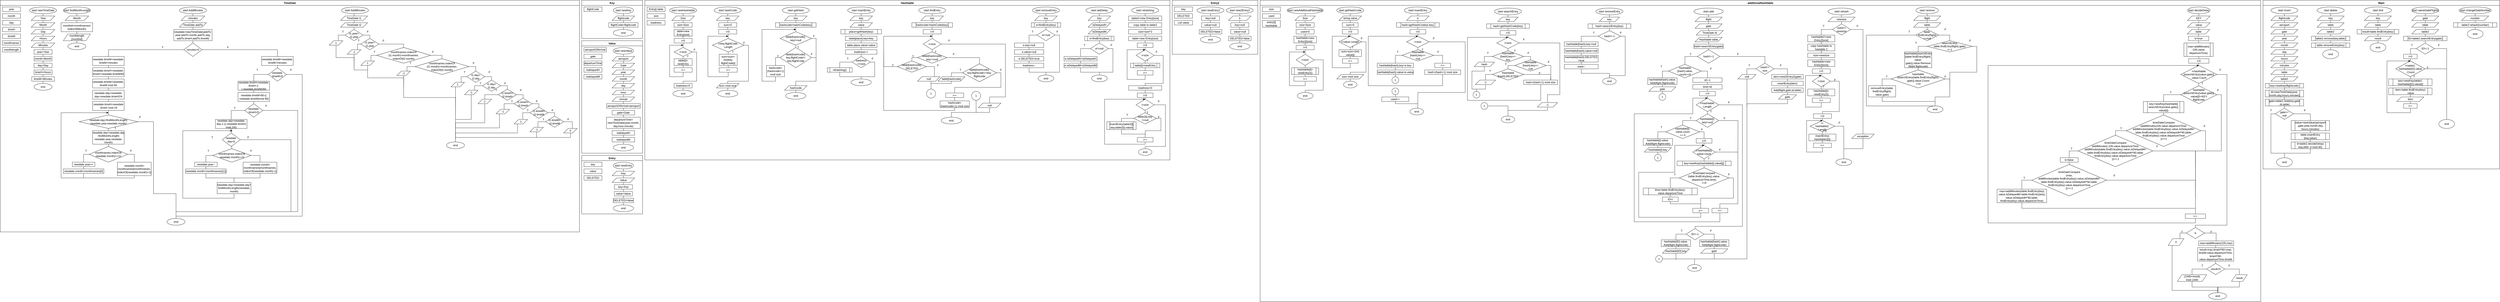 <mxfile version="20.0.2" type="device"><diagram id="og3K5PSKiw28Vvb--tjJ" name="Page-1"><mxGraphModel dx="2366" dy="1400" grid="1" gridSize="10" guides="1" tooltips="1" connect="1" arrows="1" fold="1" page="1" pageScale="1" pageWidth="827" pageHeight="1169" math="0" shadow="0"><root><mxCell id="0"/><mxCell id="1" parent="0"/><mxCell id="rcp52HrxYw5ptBrskLNu-1" value="TimeDate" style="swimlane;" parent="1" vertex="1"><mxGeometry x="20" y="20" width="2570" height="1030" as="geometry"/></mxCell><mxCell id="rcp52HrxYw5ptBrskLNu-2" value="year" style="rounded=0;whiteSpace=wrap;html=1;" parent="rcp52HrxYw5ptBrskLNu-1" vertex="1"><mxGeometry x="10" y="30" width="80" height="20" as="geometry"/></mxCell><mxCell id="rcp52HrxYw5ptBrskLNu-3" value="month" style="rounded=0;whiteSpace=wrap;html=1;" parent="rcp52HrxYw5ptBrskLNu-1" vertex="1"><mxGeometry x="10" y="60" width="80" height="20" as="geometry"/></mxCell><mxCell id="rcp52HrxYw5ptBrskLNu-4" value="day" style="rounded=0;whiteSpace=wrap;html=1;" parent="rcp52HrxYw5ptBrskLNu-1" vertex="1"><mxGeometry x="10" y="90" width="80" height="20" as="geometry"/></mxCell><mxCell id="rcp52HrxYw5ptBrskLNu-5" value="timeH" style="rounded=0;whiteSpace=wrap;html=1;" parent="rcp52HrxYw5ptBrskLNu-1" vertex="1"><mxGeometry x="10" y="120" width="80" height="20" as="geometry"/></mxCell><mxCell id="rcp52HrxYw5ptBrskLNu-6" value="timeM" style="rounded=0;whiteSpace=wrap;html=1;" parent="rcp52HrxYw5ptBrskLNu-1" vertex="1"><mxGeometry x="10" y="150" width="80" height="20" as="geometry"/></mxCell><mxCell id="rcp52HrxYw5ptBrskLNu-7" value="monthnames" style="rounded=0;whiteSpace=wrap;html=1;" parent="rcp52HrxYw5ptBrskLNu-1" vertex="1"><mxGeometry x="10" y="180" width="80" height="20" as="geometry"/></mxCell><mxCell id="rcp52HrxYw5ptBrskLNu-8" value="monthlength" style="rounded=0;whiteSpace=wrap;html=1;" parent="rcp52HrxYw5ptBrskLNu-1" vertex="1"><mxGeometry x="10" y="210" width="80" height="20" as="geometry"/></mxCell><mxCell id="rcp52HrxYw5ptBrskLNu-20" style="edgeStyle=orthogonalEdgeStyle;rounded=0;orthogonalLoop=1;jettySize=auto;html=1;exitX=0.5;exitY=1;exitDx=0;exitDy=0;entryX=0.5;entryY=0;entryDx=0;entryDy=0;endArrow=none;endFill=0;" parent="rcp52HrxYw5ptBrskLNu-1" source="rcp52HrxYw5ptBrskLNu-9" target="rcp52HrxYw5ptBrskLNu-10" edge="1"><mxGeometry relative="1" as="geometry"/></mxCell><mxCell id="rcp52HrxYw5ptBrskLNu-9" value="start newTimeDate" style="ellipse;whiteSpace=wrap;html=1;" parent="rcp52HrxYw5ptBrskLNu-1" vertex="1"><mxGeometry x="130" y="30" width="120" height="30" as="geometry"/></mxCell><mxCell id="rcp52HrxYw5ptBrskLNu-21" style="edgeStyle=orthogonalEdgeStyle;rounded=0;orthogonalLoop=1;jettySize=auto;html=1;exitX=0.5;exitY=1;exitDx=0;exitDy=0;entryX=0.5;entryY=0;entryDx=0;entryDy=0;endArrow=none;endFill=0;" parent="rcp52HrxYw5ptBrskLNu-1" source="rcp52HrxYw5ptBrskLNu-10" target="rcp52HrxYw5ptBrskLNu-11" edge="1"><mxGeometry relative="1" as="geometry"/></mxCell><mxCell id="rcp52HrxYw5ptBrskLNu-10" value="Year" style="shape=parallelogram;perimeter=parallelogramPerimeter;whiteSpace=wrap;html=1;fixedSize=1;" parent="rcp52HrxYw5ptBrskLNu-1" vertex="1"><mxGeometry x="137.5" y="70" width="105" height="20" as="geometry"/></mxCell><mxCell id="rcp52HrxYw5ptBrskLNu-22" style="edgeStyle=orthogonalEdgeStyle;rounded=0;orthogonalLoop=1;jettySize=auto;html=1;exitX=0.5;exitY=1;exitDx=0;exitDy=0;entryX=0.5;entryY=0;entryDx=0;entryDy=0;endArrow=none;endFill=0;" parent="rcp52HrxYw5ptBrskLNu-1" source="rcp52HrxYw5ptBrskLNu-11" target="rcp52HrxYw5ptBrskLNu-12" edge="1"><mxGeometry relative="1" as="geometry"/></mxCell><mxCell id="rcp52HrxYw5ptBrskLNu-11" value="Month" style="shape=parallelogram;perimeter=parallelogramPerimeter;whiteSpace=wrap;html=1;fixedSize=1;" parent="rcp52HrxYw5ptBrskLNu-1" vertex="1"><mxGeometry x="137.5" y="100" width="105" height="20" as="geometry"/></mxCell><mxCell id="rcp52HrxYw5ptBrskLNu-23" style="edgeStyle=orthogonalEdgeStyle;rounded=0;orthogonalLoop=1;jettySize=auto;html=1;exitX=0.5;exitY=1;exitDx=0;exitDy=0;entryX=0.5;entryY=0;entryDx=0;entryDy=0;endArrow=none;endFill=0;" parent="rcp52HrxYw5ptBrskLNu-1" source="rcp52HrxYw5ptBrskLNu-12" target="rcp52HrxYw5ptBrskLNu-13" edge="1"><mxGeometry relative="1" as="geometry"/></mxCell><mxCell id="rcp52HrxYw5ptBrskLNu-12" value="Day" style="shape=parallelogram;perimeter=parallelogramPerimeter;whiteSpace=wrap;html=1;fixedSize=1;" parent="rcp52HrxYw5ptBrskLNu-1" vertex="1"><mxGeometry x="137.5" y="130" width="105" height="20" as="geometry"/></mxCell><mxCell id="rcp52HrxYw5ptBrskLNu-24" style="edgeStyle=orthogonalEdgeStyle;rounded=0;orthogonalLoop=1;jettySize=auto;html=1;exitX=0.5;exitY=1;exitDx=0;exitDy=0;entryX=0.5;entryY=0;entryDx=0;entryDy=0;endArrow=none;endFill=0;" parent="rcp52HrxYw5ptBrskLNu-1" source="rcp52HrxYw5ptBrskLNu-13" target="rcp52HrxYw5ptBrskLNu-14" edge="1"><mxGeometry relative="1" as="geometry"/></mxCell><mxCell id="rcp52HrxYw5ptBrskLNu-13" value="Hours" style="shape=parallelogram;perimeter=parallelogramPerimeter;whiteSpace=wrap;html=1;fixedSize=1;" parent="rcp52HrxYw5ptBrskLNu-1" vertex="1"><mxGeometry x="137.5" y="160" width="105" height="20" as="geometry"/></mxCell><mxCell id="rcp52HrxYw5ptBrskLNu-25" style="edgeStyle=orthogonalEdgeStyle;rounded=0;orthogonalLoop=1;jettySize=auto;html=1;exitX=0.5;exitY=1;exitDx=0;exitDy=0;entryX=0.5;entryY=0;entryDx=0;entryDy=0;endArrow=none;endFill=0;" parent="rcp52HrxYw5ptBrskLNu-1" source="rcp52HrxYw5ptBrskLNu-14" target="rcp52HrxYw5ptBrskLNu-15" edge="1"><mxGeometry relative="1" as="geometry"/></mxCell><mxCell id="rcp52HrxYw5ptBrskLNu-14" value="Minutes" style="shape=parallelogram;perimeter=parallelogramPerimeter;whiteSpace=wrap;html=1;fixedSize=1;" parent="rcp52HrxYw5ptBrskLNu-1" vertex="1"><mxGeometry x="137.5" y="190" width="105" height="20" as="geometry"/></mxCell><mxCell id="rcp52HrxYw5ptBrskLNu-26" style="edgeStyle=orthogonalEdgeStyle;rounded=0;orthogonalLoop=1;jettySize=auto;html=1;exitX=0.5;exitY=1;exitDx=0;exitDy=0;entryX=0.5;entryY=0;entryDx=0;entryDy=0;endArrow=none;endFill=0;" parent="rcp52HrxYw5ptBrskLNu-1" source="rcp52HrxYw5ptBrskLNu-15" target="rcp52HrxYw5ptBrskLNu-16" edge="1"><mxGeometry relative="1" as="geometry"/></mxCell><mxCell id="rcp52HrxYw5ptBrskLNu-15" value="year=Year" style="rounded=0;whiteSpace=wrap;html=1;" parent="rcp52HrxYw5ptBrskLNu-1" vertex="1"><mxGeometry x="150" y="220" width="80" height="20" as="geometry"/></mxCell><mxCell id="rcp52HrxYw5ptBrskLNu-27" style="edgeStyle=orthogonalEdgeStyle;rounded=0;orthogonalLoop=1;jettySize=auto;html=1;exitX=0.5;exitY=1;exitDx=0;exitDy=0;entryX=0.5;entryY=0;entryDx=0;entryDy=0;endArrow=none;endFill=0;" parent="rcp52HrxYw5ptBrskLNu-1" source="rcp52HrxYw5ptBrskLNu-16" target="rcp52HrxYw5ptBrskLNu-17" edge="1"><mxGeometry relative="1" as="geometry"/></mxCell><mxCell id="rcp52HrxYw5ptBrskLNu-16" value="month=Month" style="rounded=0;whiteSpace=wrap;html=1;" parent="rcp52HrxYw5ptBrskLNu-1" vertex="1"><mxGeometry x="150" y="250" width="80" height="20" as="geometry"/></mxCell><mxCell id="rcp52HrxYw5ptBrskLNu-28" style="edgeStyle=orthogonalEdgeStyle;rounded=0;orthogonalLoop=1;jettySize=auto;html=1;exitX=0.5;exitY=1;exitDx=0;exitDy=0;entryX=0.5;entryY=0;entryDx=0;entryDy=0;endArrow=none;endFill=0;" parent="rcp52HrxYw5ptBrskLNu-1" source="rcp52HrxYw5ptBrskLNu-17" target="rcp52HrxYw5ptBrskLNu-18" edge="1"><mxGeometry relative="1" as="geometry"/></mxCell><mxCell id="rcp52HrxYw5ptBrskLNu-17" value="day=Day" style="rounded=0;whiteSpace=wrap;html=1;" parent="rcp52HrxYw5ptBrskLNu-1" vertex="1"><mxGeometry x="150" y="280" width="80" height="20" as="geometry"/></mxCell><mxCell id="rcp52HrxYw5ptBrskLNu-29" style="edgeStyle=orthogonalEdgeStyle;rounded=0;orthogonalLoop=1;jettySize=auto;html=1;exitX=0.5;exitY=1;exitDx=0;exitDy=0;entryX=0.5;entryY=0;entryDx=0;entryDy=0;endArrow=none;endFill=0;" parent="rcp52HrxYw5ptBrskLNu-1" source="rcp52HrxYw5ptBrskLNu-18" target="rcp52HrxYw5ptBrskLNu-19" edge="1"><mxGeometry relative="1" as="geometry"/></mxCell><mxCell id="rcp52HrxYw5ptBrskLNu-18" value="timeH=Hours" style="rounded=0;whiteSpace=wrap;html=1;" parent="rcp52HrxYw5ptBrskLNu-1" vertex="1"><mxGeometry x="150" y="310" width="80" height="20" as="geometry"/></mxCell><mxCell id="rcp52HrxYw5ptBrskLNu-31" style="edgeStyle=orthogonalEdgeStyle;rounded=0;orthogonalLoop=1;jettySize=auto;html=1;exitX=0.5;exitY=1;exitDx=0;exitDy=0;entryX=0.5;entryY=0;entryDx=0;entryDy=0;endArrow=none;endFill=0;" parent="rcp52HrxYw5ptBrskLNu-1" source="rcp52HrxYw5ptBrskLNu-19" target="rcp52HrxYw5ptBrskLNu-30" edge="1"><mxGeometry relative="1" as="geometry"/></mxCell><mxCell id="rcp52HrxYw5ptBrskLNu-19" value="timeM=Minutes" style="rounded=0;whiteSpace=wrap;html=1;" parent="rcp52HrxYw5ptBrskLNu-1" vertex="1"><mxGeometry x="140" y="340" width="100" height="20" as="geometry"/></mxCell><mxCell id="rcp52HrxYw5ptBrskLNu-30" value="end" style="ellipse;whiteSpace=wrap;html=1;" parent="rcp52HrxYw5ptBrskLNu-1" vertex="1"><mxGeometry x="150" y="370" width="80" height="30" as="geometry"/></mxCell><mxCell id="rcp52HrxYw5ptBrskLNu-34" style="edgeStyle=orthogonalEdgeStyle;rounded=0;orthogonalLoop=1;jettySize=auto;html=1;exitX=0.5;exitY=1;exitDx=0;exitDy=0;entryX=0.5;entryY=0;entryDx=0;entryDy=0;endArrow=none;endFill=0;" parent="rcp52HrxYw5ptBrskLNu-1" source="rcp52HrxYw5ptBrskLNu-32" target="rcp52HrxYw5ptBrskLNu-33" edge="1"><mxGeometry relative="1" as="geometry"/></mxCell><mxCell id="rcp52HrxYw5ptBrskLNu-32" value="start findMonthLength" style="ellipse;whiteSpace=wrap;html=1;" parent="rcp52HrxYw5ptBrskLNu-1" vertex="1"><mxGeometry x="280" y="30" width="120" height="30" as="geometry"/></mxCell><mxCell id="rcp52HrxYw5ptBrskLNu-38" style="edgeStyle=orthogonalEdgeStyle;rounded=0;orthogonalLoop=1;jettySize=auto;html=1;exitX=0.5;exitY=1;exitDx=0;exitDy=0;entryX=0.5;entryY=0;entryDx=0;entryDy=0;endArrow=none;endFill=0;" parent="rcp52HrxYw5ptBrskLNu-1" source="rcp52HrxYw5ptBrskLNu-33" target="rcp52HrxYw5ptBrskLNu-35" edge="1"><mxGeometry relative="1" as="geometry"/></mxCell><mxCell id="rcp52HrxYw5ptBrskLNu-33" value="Month" style="shape=parallelogram;perimeter=parallelogramPerimeter;whiteSpace=wrap;html=1;fixedSize=1;" parent="rcp52HrxYw5ptBrskLNu-1" vertex="1"><mxGeometry x="287.5" y="70" width="105" height="20" as="geometry"/></mxCell><mxCell id="rcp52HrxYw5ptBrskLNu-39" style="edgeStyle=orthogonalEdgeStyle;rounded=0;orthogonalLoop=1;jettySize=auto;html=1;exitX=0.5;exitY=1;exitDx=0;exitDy=0;entryX=0.5;entryY=0;entryDx=0;entryDy=0;endArrow=none;endFill=0;" parent="rcp52HrxYw5ptBrskLNu-1" source="rcp52HrxYw5ptBrskLNu-35" target="rcp52HrxYw5ptBrskLNu-37" edge="1"><mxGeometry relative="1" as="geometry"/></mxCell><mxCell id="rcp52HrxYw5ptBrskLNu-35" value="monthid=monthnames/&lt;br&gt;indexOf(Month)" style="rounded=0;whiteSpace=wrap;html=1;" parent="rcp52HrxYw5ptBrskLNu-1" vertex="1"><mxGeometry x="270" y="100" width="140" height="40" as="geometry"/></mxCell><mxCell id="rcp52HrxYw5ptBrskLNu-41" style="edgeStyle=orthogonalEdgeStyle;rounded=0;orthogonalLoop=1;jettySize=auto;html=1;exitX=0.5;exitY=1;exitDx=0;exitDy=0;entryX=0.5;entryY=0;entryDx=0;entryDy=0;endArrow=none;endFill=0;" parent="rcp52HrxYw5ptBrskLNu-1" source="rcp52HrxYw5ptBrskLNu-37" target="rcp52HrxYw5ptBrskLNu-40" edge="1"><mxGeometry relative="1" as="geometry"/></mxCell><mxCell id="rcp52HrxYw5ptBrskLNu-37" value="monthlength&lt;br&gt;[monthid]" style="shape=parallelogram;perimeter=parallelogramPerimeter;whiteSpace=wrap;html=1;fixedSize=1;" parent="rcp52HrxYw5ptBrskLNu-1" vertex="1"><mxGeometry x="280" y="150" width="120" height="30" as="geometry"/></mxCell><mxCell id="rcp52HrxYw5ptBrskLNu-40" value="end" style="ellipse;whiteSpace=wrap;html=1;" parent="rcp52HrxYw5ptBrskLNu-1" vertex="1"><mxGeometry x="300" y="190" width="80" height="30" as="geometry"/></mxCell><mxCell id="rcp52HrxYw5ptBrskLNu-45" style="edgeStyle=orthogonalEdgeStyle;rounded=0;orthogonalLoop=1;jettySize=auto;html=1;exitX=0.5;exitY=1;exitDx=0;exitDy=0;entryX=0.5;entryY=0;entryDx=0;entryDy=0;endArrow=none;endFill=0;" parent="rcp52HrxYw5ptBrskLNu-1" source="rcp52HrxYw5ptBrskLNu-42" target="rcp52HrxYw5ptBrskLNu-43" edge="1"><mxGeometry relative="1" as="geometry"/></mxCell><mxCell id="rcp52HrxYw5ptBrskLNu-42" value="start AddMinutes" style="ellipse;whiteSpace=wrap;html=1;" parent="rcp52HrxYw5ptBrskLNu-1" vertex="1"><mxGeometry x="795" y="30" width="120" height="30" as="geometry"/></mxCell><mxCell id="rcp52HrxYw5ptBrskLNu-46" style="edgeStyle=orthogonalEdgeStyle;rounded=0;orthogonalLoop=1;jettySize=auto;html=1;exitX=0.5;exitY=1;exitDx=0;exitDy=0;entryX=0.5;entryY=0;entryDx=0;entryDy=0;endArrow=none;endFill=0;" parent="rcp52HrxYw5ptBrskLNu-1" source="rcp52HrxYw5ptBrskLNu-43" target="rcp52HrxYw5ptBrskLNu-44" edge="1"><mxGeometry relative="1" as="geometry"/></mxCell><mxCell id="rcp52HrxYw5ptBrskLNu-43" value="minutes" style="shape=parallelogram;perimeter=parallelogramPerimeter;whiteSpace=wrap;html=1;fixedSize=1;" parent="rcp52HrxYw5ptBrskLNu-1" vertex="1"><mxGeometry x="802.5" y="70" width="105" height="20" as="geometry"/></mxCell><mxCell id="rcp52HrxYw5ptBrskLNu-54" style="edgeStyle=orthogonalEdgeStyle;rounded=0;orthogonalLoop=1;jettySize=auto;html=1;exitX=0.5;exitY=1;exitDx=0;exitDy=0;entryX=0.5;entryY=0;entryDx=0;entryDy=0;endArrow=none;endFill=0;" parent="rcp52HrxYw5ptBrskLNu-1" source="rcp52HrxYw5ptBrskLNu-44" target="rcp52HrxYw5ptBrskLNu-53" edge="1"><mxGeometry relative="1" as="geometry"/></mxCell><mxCell id="rcp52HrxYw5ptBrskLNu-44" value="TimeDate addTo" style="shape=parallelogram;perimeter=parallelogramPerimeter;whiteSpace=wrap;html=1;fixedSize=1;" parent="rcp52HrxYw5ptBrskLNu-1" vertex="1"><mxGeometry x="795" y="100" width="120" height="20" as="geometry"/></mxCell><mxCell id="rcp52HrxYw5ptBrskLNu-56" style="edgeStyle=orthogonalEdgeStyle;rounded=0;orthogonalLoop=1;jettySize=auto;html=1;exitX=0.5;exitY=1;exitDx=0;exitDy=0;entryX=0.5;entryY=0;entryDx=0;entryDy=0;endArrow=none;endFill=0;" parent="rcp52HrxYw5ptBrskLNu-1" source="rcp52HrxYw5ptBrskLNu-53" target="rcp52HrxYw5ptBrskLNu-55" edge="1"><mxGeometry relative="1" as="geometry"/></mxCell><mxCell id="rcp52HrxYw5ptBrskLNu-53" value="newdate=newTimeDate(addTo.&lt;br&gt;year,addTo.month,addTo.day,&lt;br&gt;addTo.timeH,addTo.timeM)" style="rounded=0;whiteSpace=wrap;html=1;" parent="rcp52HrxYw5ptBrskLNu-1" vertex="1"><mxGeometry x="770" y="130" width="170" height="50" as="geometry"/></mxCell><mxCell id="rcp52HrxYw5ptBrskLNu-62" style="edgeStyle=orthogonalEdgeStyle;rounded=0;orthogonalLoop=1;jettySize=auto;html=1;exitX=0;exitY=0.5;exitDx=0;exitDy=0;entryX=0.5;entryY=0;entryDx=0;entryDy=0;endArrow=none;endFill=0;" parent="rcp52HrxYw5ptBrskLNu-1" source="rcp52HrxYw5ptBrskLNu-55" target="rcp52HrxYw5ptBrskLNu-57" edge="1"><mxGeometry relative="1" as="geometry"/></mxCell><mxCell id="rcp52HrxYw5ptBrskLNu-82" style="edgeStyle=orthogonalEdgeStyle;rounded=0;orthogonalLoop=1;jettySize=auto;html=1;exitX=1;exitY=0.5;exitDx=0;exitDy=0;entryX=0.5;entryY=0;entryDx=0;entryDy=0;endArrow=none;endFill=0;" parent="rcp52HrxYw5ptBrskLNu-1" source="rcp52HrxYw5ptBrskLNu-55" target="rcp52HrxYw5ptBrskLNu-81" edge="1"><mxGeometry relative="1" as="geometry"/></mxCell><mxCell id="rcp52HrxYw5ptBrskLNu-55" value="minutes&amp;gt;0" style="rhombus;whiteSpace=wrap;html=1;" parent="rcp52HrxYw5ptBrskLNu-1" vertex="1"><mxGeometry x="815" y="190" width="80" height="60" as="geometry"/></mxCell><mxCell id="rcp52HrxYw5ptBrskLNu-63" style="edgeStyle=orthogonalEdgeStyle;rounded=0;orthogonalLoop=1;jettySize=auto;html=1;exitX=0.5;exitY=1;exitDx=0;exitDy=0;entryX=0.5;entryY=0;entryDx=0;entryDy=0;endArrow=none;endFill=0;" parent="rcp52HrxYw5ptBrskLNu-1" source="rcp52HrxYw5ptBrskLNu-57" target="rcp52HrxYw5ptBrskLNu-58" edge="1"><mxGeometry relative="1" as="geometry"/></mxCell><mxCell id="rcp52HrxYw5ptBrskLNu-57" value="newdate.timeM=newdate.&lt;br&gt;timeM+minutes" style="rounded=0;whiteSpace=wrap;html=1;" parent="rcp52HrxYw5ptBrskLNu-1" vertex="1"><mxGeometry x="410" y="250" width="140" height="40" as="geometry"/></mxCell><mxCell id="rcp52HrxYw5ptBrskLNu-64" style="edgeStyle=orthogonalEdgeStyle;rounded=0;orthogonalLoop=1;jettySize=auto;html=1;exitX=0.5;exitY=1;exitDx=0;exitDy=0;entryX=0.5;entryY=0;entryDx=0;entryDy=0;endArrow=none;endFill=0;" parent="rcp52HrxYw5ptBrskLNu-1" source="rcp52HrxYw5ptBrskLNu-58" target="rcp52HrxYw5ptBrskLNu-59" edge="1"><mxGeometry relative="1" as="geometry"/></mxCell><mxCell id="rcp52HrxYw5ptBrskLNu-58" value="newdate.timeH=newdate.&lt;br&gt;timeH+newdate.timeM/60" style="rounded=0;whiteSpace=wrap;html=1;" parent="rcp52HrxYw5ptBrskLNu-1" vertex="1"><mxGeometry x="410" y="300" width="140" height="40" as="geometry"/></mxCell><mxCell id="rcp52HrxYw5ptBrskLNu-65" style="edgeStyle=orthogonalEdgeStyle;rounded=0;orthogonalLoop=1;jettySize=auto;html=1;exitX=0.5;exitY=1;exitDx=0;exitDy=0;entryX=0.5;entryY=0;entryDx=0;entryDy=0;endArrow=none;endFill=0;" parent="rcp52HrxYw5ptBrskLNu-1" source="rcp52HrxYw5ptBrskLNu-59" target="rcp52HrxYw5ptBrskLNu-60" edge="1"><mxGeometry relative="1" as="geometry"/></mxCell><mxCell id="rcp52HrxYw5ptBrskLNu-59" value="newdate.timeM=newdate.&lt;br&gt;timeM mod 60" style="rounded=0;whiteSpace=wrap;html=1;" parent="rcp52HrxYw5ptBrskLNu-1" vertex="1"><mxGeometry x="410" y="350" width="140" height="40" as="geometry"/></mxCell><mxCell id="rcp52HrxYw5ptBrskLNu-66" style="edgeStyle=orthogonalEdgeStyle;rounded=0;orthogonalLoop=1;jettySize=auto;html=1;exitX=0.5;exitY=1;exitDx=0;exitDy=0;entryX=0.5;entryY=0;entryDx=0;entryDy=0;endArrow=none;endFill=0;" parent="rcp52HrxYw5ptBrskLNu-1" source="rcp52HrxYw5ptBrskLNu-60" target="rcp52HrxYw5ptBrskLNu-61" edge="1"><mxGeometry relative="1" as="geometry"/></mxCell><mxCell id="rcp52HrxYw5ptBrskLNu-60" value="newdate.day=newdate.&lt;br&gt;day+newdate.timeH/24" style="rounded=0;whiteSpace=wrap;html=1;" parent="rcp52HrxYw5ptBrskLNu-1" vertex="1"><mxGeometry x="410" y="400" width="140" height="40" as="geometry"/></mxCell><mxCell id="rcp52HrxYw5ptBrskLNu-68" style="edgeStyle=orthogonalEdgeStyle;rounded=0;orthogonalLoop=1;jettySize=auto;html=1;exitX=0.5;exitY=1;exitDx=0;exitDy=0;entryX=0.5;entryY=0;entryDx=0;entryDy=0;endArrow=none;endFill=0;" parent="rcp52HrxYw5ptBrskLNu-1" source="rcp52HrxYw5ptBrskLNu-61" target="rcp52HrxYw5ptBrskLNu-67" edge="1"><mxGeometry relative="1" as="geometry"/></mxCell><mxCell id="rcp52HrxYw5ptBrskLNu-61" value="newdate.timeH=newdate&lt;br&gt;.timeH mod 24" style="rounded=0;whiteSpace=wrap;html=1;" parent="rcp52HrxYw5ptBrskLNu-1" vertex="1"><mxGeometry x="410" y="450" width="140" height="40" as="geometry"/></mxCell><mxCell id="rcp52HrxYw5ptBrskLNu-70" style="edgeStyle=orthogonalEdgeStyle;rounded=0;orthogonalLoop=1;jettySize=auto;html=1;exitX=0.5;exitY=1;exitDx=0;exitDy=0;entryX=0.5;entryY=0;entryDx=0;entryDy=0;endArrow=none;endFill=0;" parent="rcp52HrxYw5ptBrskLNu-1" source="rcp52HrxYw5ptBrskLNu-67" target="rcp52HrxYw5ptBrskLNu-69" edge="1"><mxGeometry relative="1" as="geometry"/></mxCell><mxCell id="rcp52HrxYw5ptBrskLNu-107" style="edgeStyle=orthogonalEdgeStyle;rounded=0;orthogonalLoop=1;jettySize=auto;html=1;exitX=1;exitY=0.5;exitDx=0;exitDy=0;endArrow=none;endFill=0;" parent="rcp52HrxYw5ptBrskLNu-1" source="rcp52HrxYw5ptBrskLNu-67" edge="1"><mxGeometry relative="1" as="geometry"><mxPoint x="780" y="870" as="targetPoint"/><Array as="points"><mxPoint x="680" y="540"/><mxPoint x="680" y="860"/><mxPoint x="780" y="860"/></Array></mxGeometry></mxCell><mxCell id="rcp52HrxYw5ptBrskLNu-67" value="newdate.day&amp;gt;findMonthLength(&lt;br&gt;newdate.year,newdate.month)" style="rhombus;whiteSpace=wrap;html=1;" parent="rcp52HrxYw5ptBrskLNu-1" vertex="1"><mxGeometry x="350" y="510" width="260" height="60" as="geometry"/></mxCell><mxCell id="rcp52HrxYw5ptBrskLNu-72" style="edgeStyle=orthogonalEdgeStyle;rounded=0;orthogonalLoop=1;jettySize=auto;html=1;exitX=0.5;exitY=1;exitDx=0;exitDy=0;entryX=0.5;entryY=0;entryDx=0;entryDy=0;endArrow=none;endFill=0;" parent="rcp52HrxYw5ptBrskLNu-1" source="rcp52HrxYw5ptBrskLNu-69" target="rcp52HrxYw5ptBrskLNu-71" edge="1"><mxGeometry relative="1" as="geometry"/></mxCell><mxCell id="rcp52HrxYw5ptBrskLNu-69" value="newdate.day=newdate.day&lt;br&gt;-findMonthLength(&lt;br&gt;newdate.year,newdate.&lt;br&gt;month)" style="rounded=0;whiteSpace=wrap;html=1;" parent="rcp52HrxYw5ptBrskLNu-1" vertex="1"><mxGeometry x="410" y="580" width="140" height="60" as="geometry"/></mxCell><mxCell id="rcp52HrxYw5ptBrskLNu-75" style="edgeStyle=orthogonalEdgeStyle;rounded=0;orthogonalLoop=1;jettySize=auto;html=1;exitX=0;exitY=0.5;exitDx=0;exitDy=0;entryX=0.5;entryY=0;entryDx=0;entryDy=0;endArrow=none;endFill=0;" parent="rcp52HrxYw5ptBrskLNu-1" source="rcp52HrxYw5ptBrskLNu-71" target="rcp52HrxYw5ptBrskLNu-73" edge="1"><mxGeometry relative="1" as="geometry"/></mxCell><mxCell id="rcp52HrxYw5ptBrskLNu-78" style="edgeStyle=orthogonalEdgeStyle;rounded=0;orthogonalLoop=1;jettySize=auto;html=1;exitX=1;exitY=0.5;exitDx=0;exitDy=0;entryX=0.5;entryY=0;entryDx=0;entryDy=0;endArrow=none;endFill=0;" parent="rcp52HrxYw5ptBrskLNu-1" source="rcp52HrxYw5ptBrskLNu-71" target="rcp52HrxYw5ptBrskLNu-77" edge="1"><mxGeometry relative="1" as="geometry"/></mxCell><mxCell id="rcp52HrxYw5ptBrskLNu-71" value="monthnames.indexOf(&lt;br&gt;newdate.month)==11" style="rhombus;whiteSpace=wrap;html=1;" parent="rcp52HrxYw5ptBrskLNu-1" vertex="1"><mxGeometry x="395" y="650" width="170" height="70" as="geometry"/></mxCell><mxCell id="rcp52HrxYw5ptBrskLNu-76" style="edgeStyle=orthogonalEdgeStyle;rounded=0;orthogonalLoop=1;jettySize=auto;html=1;exitX=0.5;exitY=1;exitDx=0;exitDy=0;entryX=0.5;entryY=0;entryDx=0;entryDy=0;endArrow=none;endFill=0;" parent="rcp52HrxYw5ptBrskLNu-1" source="rcp52HrxYw5ptBrskLNu-73" target="rcp52HrxYw5ptBrskLNu-74" edge="1"><mxGeometry relative="1" as="geometry"/></mxCell><mxCell id="rcp52HrxYw5ptBrskLNu-73" value="newdate.year++" style="rounded=0;whiteSpace=wrap;html=1;" parent="rcp52HrxYw5ptBrskLNu-1" vertex="1"><mxGeometry x="320" y="720" width="100" height="20" as="geometry"/></mxCell><mxCell id="rcp52HrxYw5ptBrskLNu-79" style="edgeStyle=orthogonalEdgeStyle;rounded=0;orthogonalLoop=1;jettySize=auto;html=1;exitX=0.5;exitY=1;exitDx=0;exitDy=0;endArrow=classic;endFill=1;" parent="rcp52HrxYw5ptBrskLNu-1" source="rcp52HrxYw5ptBrskLNu-74" edge="1"><mxGeometry relative="1" as="geometry"><mxPoint x="480" y="500" as="targetPoint"/><Array as="points"><mxPoint x="370" y="790"/><mxPoint x="270" y="790"/><mxPoint x="270" y="500"/><mxPoint x="480" y="500"/></Array></mxGeometry></mxCell><mxCell id="rcp52HrxYw5ptBrskLNu-74" value="newdate.month=monthnames[0]" style="rounded=0;whiteSpace=wrap;html=1;" parent="rcp52HrxYw5ptBrskLNu-1" vertex="1"><mxGeometry x="280" y="750" width="180" height="20" as="geometry"/></mxCell><mxCell id="rcp52HrxYw5ptBrskLNu-77" value="newdate.month=&lt;br&gt;monthnames[monthnames.&lt;br&gt;indexOf(newdate.month)+1]" style="rounded=0;whiteSpace=wrap;html=1;" parent="rcp52HrxYw5ptBrskLNu-1" vertex="1"><mxGeometry x="520" y="720" width="150" height="60" as="geometry"/></mxCell><mxCell id="rcp52HrxYw5ptBrskLNu-84" style="edgeStyle=orthogonalEdgeStyle;rounded=0;orthogonalLoop=1;jettySize=auto;html=1;exitX=0.5;exitY=1;exitDx=0;exitDy=0;entryX=0.5;entryY=0;entryDx=0;entryDy=0;endArrow=none;endFill=0;" parent="rcp52HrxYw5ptBrskLNu-1" source="rcp52HrxYw5ptBrskLNu-81" target="rcp52HrxYw5ptBrskLNu-83" edge="1"><mxGeometry relative="1" as="geometry"/></mxCell><mxCell id="rcp52HrxYw5ptBrskLNu-81" value="newdate.timeM=newdate.&lt;br&gt;timeM+minutes" style="rounded=0;whiteSpace=wrap;html=1;" parent="rcp52HrxYw5ptBrskLNu-1" vertex="1"><mxGeometry x="1160" y="250" width="140" height="40" as="geometry"/></mxCell><mxCell id="rcp52HrxYw5ptBrskLNu-88" style="edgeStyle=orthogonalEdgeStyle;rounded=0;orthogonalLoop=1;jettySize=auto;html=1;exitX=0;exitY=0.5;exitDx=0;exitDy=0;entryX=0.5;entryY=0;entryDx=0;entryDy=0;endArrow=none;endFill=0;" parent="rcp52HrxYw5ptBrskLNu-1" source="rcp52HrxYw5ptBrskLNu-83" target="rcp52HrxYw5ptBrskLNu-85" edge="1"><mxGeometry relative="1" as="geometry"/></mxCell><mxCell id="rcp52HrxYw5ptBrskLNu-83" value="newdate.&lt;br&gt;timeM&amp;lt;0" style="rhombus;whiteSpace=wrap;html=1;" parent="rcp52HrxYw5ptBrskLNu-1" vertex="1"><mxGeometry x="1190" y="300" width="80" height="60" as="geometry"/></mxCell><mxCell id="rcp52HrxYw5ptBrskLNu-89" style="edgeStyle=orthogonalEdgeStyle;rounded=0;orthogonalLoop=1;jettySize=auto;html=1;exitX=0.5;exitY=1;exitDx=0;exitDy=0;entryX=0.5;entryY=0;entryDx=0;entryDy=0;endArrow=none;endFill=0;" parent="rcp52HrxYw5ptBrskLNu-1" source="rcp52HrxYw5ptBrskLNu-85" target="rcp52HrxYw5ptBrskLNu-86" edge="1"><mxGeometry relative="1" as="geometry"/></mxCell><mxCell id="rcp52HrxYw5ptBrskLNu-85" value="newdate.timeH=newdate.&lt;br&gt;timeH-1-&lt;br&gt;(-newdate.timeM)/60" style="rounded=0;whiteSpace=wrap;html=1;" parent="rcp52HrxYw5ptBrskLNu-1" vertex="1"><mxGeometry x="1055" y="360" width="140" height="40" as="geometry"/></mxCell><mxCell id="rcp52HrxYw5ptBrskLNu-90" style="edgeStyle=orthogonalEdgeStyle;rounded=0;orthogonalLoop=1;jettySize=auto;html=1;exitX=0.5;exitY=1;exitDx=0;exitDy=0;entryX=0.5;entryY=0;entryDx=0;entryDy=0;endArrow=none;endFill=0;" parent="rcp52HrxYw5ptBrskLNu-1" source="rcp52HrxYw5ptBrskLNu-86" target="rcp52HrxYw5ptBrskLNu-87" edge="1"><mxGeometry relative="1" as="geometry"/></mxCell><mxCell id="rcp52HrxYw5ptBrskLNu-86" value="newdate.timeM=60-((&lt;br&gt;-newdate.timeM)mod 60)" style="rounded=0;whiteSpace=wrap;html=1;" parent="rcp52HrxYw5ptBrskLNu-1" vertex="1"><mxGeometry x="1055" y="410" width="140" height="40" as="geometry"/></mxCell><mxCell id="rcp52HrxYw5ptBrskLNu-92" style="edgeStyle=orthogonalEdgeStyle;rounded=0;orthogonalLoop=1;jettySize=auto;html=1;exitX=0;exitY=0.5;exitDx=0;exitDy=0;entryX=0.5;entryY=0;entryDx=0;entryDy=0;endArrow=none;endFill=0;" parent="rcp52HrxYw5ptBrskLNu-1" source="rcp52HrxYw5ptBrskLNu-87" target="rcp52HrxYw5ptBrskLNu-91" edge="1"><mxGeometry relative="1" as="geometry"/></mxCell><mxCell id="rcp52HrxYw5ptBrskLNu-110" style="edgeStyle=orthogonalEdgeStyle;rounded=0;orthogonalLoop=1;jettySize=auto;html=1;exitX=1;exitY=0.5;exitDx=0;exitDy=0;entryX=0.5;entryY=0;entryDx=0;entryDy=0;endArrow=none;endFill=0;" parent="rcp52HrxYw5ptBrskLNu-1" source="rcp52HrxYw5ptBrskLNu-87" target="rcp52HrxYw5ptBrskLNu-106" edge="1"><mxGeometry relative="1" as="geometry"><Array as="points"><mxPoint x="1320" y="490"/><mxPoint x="1320" y="940"/><mxPoint x="780" y="940"/></Array></mxGeometry></mxCell><mxCell id="rcp52HrxYw5ptBrskLNu-87" value="newdate.&lt;br&gt;timeH&amp;lt;0" style="rhombus;whiteSpace=wrap;html=1;" parent="rcp52HrxYw5ptBrskLNu-1" vertex="1"><mxGeometry x="1085" y="460" width="80" height="60" as="geometry"/></mxCell><mxCell id="rcp52HrxYw5ptBrskLNu-94" style="edgeStyle=orthogonalEdgeStyle;rounded=0;orthogonalLoop=1;jettySize=auto;html=1;exitX=0.5;exitY=1;exitDx=0;exitDy=0;entryX=0.5;entryY=0;entryDx=0;entryDy=0;endArrow=none;endFill=0;" parent="rcp52HrxYw5ptBrskLNu-1" source="rcp52HrxYw5ptBrskLNu-91" target="rcp52HrxYw5ptBrskLNu-93" edge="1"><mxGeometry relative="1" as="geometry"/></mxCell><mxCell id="rcp52HrxYw5ptBrskLNu-91" value="newdate.day=newdate.&lt;br&gt;day-1-((-newdate.timeH) mod 24))" style="rounded=0;whiteSpace=wrap;html=1;" parent="rcp52HrxYw5ptBrskLNu-1" vertex="1"><mxGeometry x="955" y="530" width="140" height="40" as="geometry"/></mxCell><mxCell id="rcp52HrxYw5ptBrskLNu-187" style="edgeStyle=orthogonalEdgeStyle;rounded=0;orthogonalLoop=1;jettySize=auto;html=1;exitX=0.5;exitY=1;exitDx=0;exitDy=0;entryX=0.5;entryY=0;entryDx=0;entryDy=0;endArrow=none;endFill=0;" parent="rcp52HrxYw5ptBrskLNu-1" source="rcp52HrxYw5ptBrskLNu-93" target="rcp52HrxYw5ptBrskLNu-95" edge="1"><mxGeometry relative="1" as="geometry"/></mxCell><mxCell id="rcp52HrxYw5ptBrskLNu-93" value="newdate.&lt;br&gt;day&amp;lt;0" style="rhombus;whiteSpace=wrap;html=1;" parent="rcp52HrxYw5ptBrskLNu-1" vertex="1"><mxGeometry x="985" y="590" width="80" height="60" as="geometry"/></mxCell><mxCell id="rcp52HrxYw5ptBrskLNu-99" style="edgeStyle=orthogonalEdgeStyle;rounded=0;orthogonalLoop=1;jettySize=auto;html=1;exitX=0;exitY=0.5;exitDx=0;exitDy=0;endArrow=none;endFill=0;" parent="rcp52HrxYw5ptBrskLNu-1" source="rcp52HrxYw5ptBrskLNu-95" target="rcp52HrxYw5ptBrskLNu-97" edge="1"><mxGeometry relative="1" as="geometry"/></mxCell><mxCell id="rcp52HrxYw5ptBrskLNu-102" style="edgeStyle=orthogonalEdgeStyle;rounded=0;orthogonalLoop=1;jettySize=auto;html=1;exitX=1;exitY=0.5;exitDx=0;exitDy=0;entryX=0.5;entryY=0;entryDx=0;entryDy=0;endArrow=none;endFill=0;" parent="rcp52HrxYw5ptBrskLNu-1" source="rcp52HrxYw5ptBrskLNu-95" target="rcp52HrxYw5ptBrskLNu-101" edge="1"><mxGeometry relative="1" as="geometry"/></mxCell><mxCell id="rcp52HrxYw5ptBrskLNu-95" value="monthnames.indexOf(&lt;br&gt;newdate.month)==0" style="rhombus;whiteSpace=wrap;html=1;" parent="rcp52HrxYw5ptBrskLNu-1" vertex="1"><mxGeometry x="942.5" y="660" width="170" height="60" as="geometry"/></mxCell><mxCell id="rcp52HrxYw5ptBrskLNu-100" style="edgeStyle=orthogonalEdgeStyle;rounded=0;orthogonalLoop=1;jettySize=auto;html=1;exitX=0.5;exitY=1;exitDx=0;exitDy=0;entryX=0.5;entryY=0;entryDx=0;entryDy=0;endArrow=none;endFill=0;" parent="rcp52HrxYw5ptBrskLNu-1" source="rcp52HrxYw5ptBrskLNu-97" target="rcp52HrxYw5ptBrskLNu-98" edge="1"><mxGeometry relative="1" as="geometry"/></mxCell><mxCell id="rcp52HrxYw5ptBrskLNu-97" value="newdate.year--" style="rounded=0;whiteSpace=wrap;html=1;" parent="rcp52HrxYw5ptBrskLNu-1" vertex="1"><mxGeometry x="862.5" y="720" width="100" height="20" as="geometry"/></mxCell><mxCell id="rcp52HrxYw5ptBrskLNu-104" style="edgeStyle=orthogonalEdgeStyle;rounded=0;orthogonalLoop=1;jettySize=auto;html=1;exitX=0.5;exitY=1;exitDx=0;exitDy=0;entryX=0.5;entryY=0;entryDx=0;entryDy=0;endArrow=none;endFill=0;" parent="rcp52HrxYw5ptBrskLNu-1" source="rcp52HrxYw5ptBrskLNu-98" target="rcp52HrxYw5ptBrskLNu-103" edge="1"><mxGeometry relative="1" as="geometry"/></mxCell><mxCell id="rcp52HrxYw5ptBrskLNu-98" value="newdate.month=monthnames[11]" style="rounded=0;whiteSpace=wrap;html=1;" parent="rcp52HrxYw5ptBrskLNu-1" vertex="1"><mxGeometry x="822.5" y="750" width="180" height="20" as="geometry"/></mxCell><mxCell id="rcp52HrxYw5ptBrskLNu-105" style="edgeStyle=orthogonalEdgeStyle;rounded=0;orthogonalLoop=1;jettySize=auto;html=1;exitX=0.5;exitY=1;exitDx=0;exitDy=0;entryX=0.5;entryY=0;entryDx=0;entryDy=0;endArrow=none;endFill=0;" parent="rcp52HrxYw5ptBrskLNu-1" source="rcp52HrxYw5ptBrskLNu-101" target="rcp52HrxYw5ptBrskLNu-103" edge="1"><mxGeometry relative="1" as="geometry"/></mxCell><mxCell id="rcp52HrxYw5ptBrskLNu-101" value="newdate.month=&lt;br&gt;monthnames[monthnames.&lt;br&gt;indexOf(newdate.month)-1]" style="rounded=0;whiteSpace=wrap;html=1;" parent="rcp52HrxYw5ptBrskLNu-1" vertex="1"><mxGeometry x="1077.5" y="720" width="150" height="50" as="geometry"/></mxCell><mxCell id="rcp52HrxYw5ptBrskLNu-103" value="newdate.day=newdate.day+&lt;br&gt;findMonthLength(newdate.&lt;br&gt;month)" style="rounded=0;whiteSpace=wrap;html=1;" parent="rcp52HrxYw5ptBrskLNu-1" vertex="1"><mxGeometry x="962.5" y="810" width="150" height="50" as="geometry"/></mxCell><mxCell id="rcp52HrxYw5ptBrskLNu-106" value="end" style="ellipse;whiteSpace=wrap;html=1;" parent="rcp52HrxYw5ptBrskLNu-1" vertex="1"><mxGeometry x="740" y="970" width="80" height="30" as="geometry"/></mxCell><mxCell id="rcp52HrxYw5ptBrskLNu-115" style="edgeStyle=orthogonalEdgeStyle;rounded=0;orthogonalLoop=1;jettySize=auto;html=1;exitX=0.5;exitY=1;exitDx=0;exitDy=0;entryX=0.5;entryY=0;entryDx=0;entryDy=0;endArrow=none;endFill=0;" parent="rcp52HrxYw5ptBrskLNu-1" source="rcp52HrxYw5ptBrskLNu-112" target="rcp52HrxYw5ptBrskLNu-113" edge="1"><mxGeometry relative="1" as="geometry"/></mxCell><mxCell id="rcp52HrxYw5ptBrskLNu-112" value="start AddMinutes" style="ellipse;whiteSpace=wrap;html=1;" parent="rcp52HrxYw5ptBrskLNu-1" vertex="1"><mxGeometry x="1514" y="30" width="120" height="30" as="geometry"/></mxCell><mxCell id="rcp52HrxYw5ptBrskLNu-116" style="edgeStyle=orthogonalEdgeStyle;rounded=0;orthogonalLoop=1;jettySize=auto;html=1;exitX=0.5;exitY=1;exitDx=0;exitDy=0;entryX=0.5;entryY=0;entryDx=0;entryDy=0;endArrow=none;endFill=0;" parent="rcp52HrxYw5ptBrskLNu-1" source="rcp52HrxYw5ptBrskLNu-113" target="rcp52HrxYw5ptBrskLNu-114" edge="1"><mxGeometry relative="1" as="geometry"/></mxCell><mxCell id="rcp52HrxYw5ptBrskLNu-113" value="TimeDate t1" style="shape=parallelogram;perimeter=parallelogramPerimeter;whiteSpace=wrap;html=1;fixedSize=1;" parent="rcp52HrxYw5ptBrskLNu-1" vertex="1"><mxGeometry x="1510" y="70" width="120" height="20" as="geometry"/></mxCell><mxCell id="rcp52HrxYw5ptBrskLNu-118" style="edgeStyle=orthogonalEdgeStyle;rounded=0;orthogonalLoop=1;jettySize=auto;html=1;exitX=0.5;exitY=1;exitDx=0;exitDy=0;entryX=0.5;entryY=0;entryDx=0;entryDy=0;endArrow=none;endFill=0;" parent="rcp52HrxYw5ptBrskLNu-1" source="rcp52HrxYw5ptBrskLNu-114" target="rcp52HrxYw5ptBrskLNu-117" edge="1"><mxGeometry relative="1" as="geometry"/></mxCell><mxCell id="rcp52HrxYw5ptBrskLNu-114" value="TimeDate t2" style="shape=parallelogram;perimeter=parallelogramPerimeter;whiteSpace=wrap;html=1;fixedSize=1;" parent="rcp52HrxYw5ptBrskLNu-1" vertex="1"><mxGeometry x="1510" y="100" width="120" height="20" as="geometry"/></mxCell><mxCell id="rcp52HrxYw5ptBrskLNu-129" style="edgeStyle=orthogonalEdgeStyle;rounded=0;orthogonalLoop=1;jettySize=auto;html=1;exitX=1;exitY=0.5;exitDx=0;exitDy=0;entryX=0.5;entryY=0;entryDx=0;entryDy=0;endArrow=none;endFill=0;" parent="rcp52HrxYw5ptBrskLNu-1" source="rcp52HrxYw5ptBrskLNu-117" target="rcp52HrxYw5ptBrskLNu-119" edge="1"><mxGeometry relative="1" as="geometry"/></mxCell><mxCell id="rcp52HrxYw5ptBrskLNu-139" style="edgeStyle=orthogonalEdgeStyle;rounded=0;orthogonalLoop=1;jettySize=auto;html=1;exitX=0;exitY=0.5;exitDx=0;exitDy=0;entryX=0.667;entryY=-0.067;entryDx=0;entryDy=0;entryPerimeter=0;endArrow=none;endFill=0;" parent="rcp52HrxYw5ptBrskLNu-1" source="rcp52HrxYw5ptBrskLNu-117" target="rcp52HrxYw5ptBrskLNu-138" edge="1"><mxGeometry relative="1" as="geometry"/></mxCell><mxCell id="rcp52HrxYw5ptBrskLNu-117" value="t1.year&amp;gt;&lt;br&gt;t2.year" style="rhombus;whiteSpace=wrap;html=1;" parent="rcp52HrxYw5ptBrskLNu-1" vertex="1"><mxGeometry x="1530" y="130" width="80" height="50" as="geometry"/></mxCell><mxCell id="rcp52HrxYw5ptBrskLNu-130" style="edgeStyle=orthogonalEdgeStyle;rounded=0;orthogonalLoop=1;jettySize=auto;html=1;exitX=1;exitY=0.5;exitDx=0;exitDy=0;entryX=0.5;entryY=0;entryDx=0;entryDy=0;endArrow=none;endFill=0;" parent="rcp52HrxYw5ptBrskLNu-1" source="rcp52HrxYw5ptBrskLNu-119" target="rcp52HrxYw5ptBrskLNu-120" edge="1"><mxGeometry relative="1" as="geometry"><Array as="points"><mxPoint x="1790" y="195"/></Array></mxGeometry></mxCell><mxCell id="rcp52HrxYw5ptBrskLNu-157" style="edgeStyle=orthogonalEdgeStyle;rounded=0;orthogonalLoop=1;jettySize=auto;html=1;exitX=0;exitY=0.5;exitDx=0;exitDy=0;entryX=0.75;entryY=0;entryDx=0;entryDy=0;endArrow=none;endFill=0;" parent="rcp52HrxYw5ptBrskLNu-1" source="rcp52HrxYw5ptBrskLNu-119" target="rcp52HrxYw5ptBrskLNu-140" edge="1"><mxGeometry relative="1" as="geometry"/></mxCell><mxCell id="rcp52HrxYw5ptBrskLNu-119" value="t1.year&amp;lt;&lt;br&gt;t2.year" style="rhombus;whiteSpace=wrap;html=1;" parent="rcp52HrxYw5ptBrskLNu-1" vertex="1"><mxGeometry x="1600" y="170" width="80" height="50" as="geometry"/></mxCell><mxCell id="rcp52HrxYw5ptBrskLNu-131" style="edgeStyle=orthogonalEdgeStyle;rounded=0;orthogonalLoop=1;jettySize=auto;html=1;exitX=1;exitY=0.5;exitDx=0;exitDy=0;entryX=0.5;entryY=0;entryDx=0;entryDy=0;endArrow=none;endFill=0;" parent="rcp52HrxYw5ptBrskLNu-1" source="rcp52HrxYw5ptBrskLNu-120" target="rcp52HrxYw5ptBrskLNu-128" edge="1"><mxGeometry relative="1" as="geometry"><Array as="points"><mxPoint x="1960" y="245"/></Array></mxGeometry></mxCell><mxCell id="rcp52HrxYw5ptBrskLNu-159" style="edgeStyle=orthogonalEdgeStyle;rounded=0;orthogonalLoop=1;jettySize=auto;html=1;exitX=0;exitY=0.5;exitDx=0;exitDy=0;entryX=0.75;entryY=0;entryDx=0;entryDy=0;endArrow=none;endFill=0;" parent="rcp52HrxYw5ptBrskLNu-1" source="rcp52HrxYw5ptBrskLNu-120" target="rcp52HrxYw5ptBrskLNu-158" edge="1"><mxGeometry relative="1" as="geometry"/></mxCell><mxCell id="rcp52HrxYw5ptBrskLNu-120" value="monthnames.indexOf&lt;br&gt;(t1.month)&amp;gt;monthnames.&lt;br&gt;indexOf(t2.month)" style="rhombus;whiteSpace=wrap;html=1;" parent="rcp52HrxYw5ptBrskLNu-1" vertex="1"><mxGeometry x="1670" y="210" width="240" height="70" as="geometry"/></mxCell><mxCell id="rcp52HrxYw5ptBrskLNu-133" style="edgeStyle=orthogonalEdgeStyle;rounded=0;orthogonalLoop=1;jettySize=auto;html=1;exitX=1;exitY=0.5;exitDx=0;exitDy=0;entryX=0.5;entryY=0;entryDx=0;entryDy=0;endArrow=none;endFill=0;" parent="rcp52HrxYw5ptBrskLNu-1" source="rcp52HrxYw5ptBrskLNu-122" target="rcp52HrxYw5ptBrskLNu-123" edge="1"><mxGeometry relative="1" as="geometry"/></mxCell><mxCell id="rcp52HrxYw5ptBrskLNu-155" style="edgeStyle=orthogonalEdgeStyle;rounded=0;orthogonalLoop=1;jettySize=auto;html=1;exitX=0;exitY=0.5;exitDx=0;exitDy=0;entryX=0.75;entryY=0;entryDx=0;entryDy=0;endArrow=none;endFill=0;" parent="rcp52HrxYw5ptBrskLNu-1" source="rcp52HrxYw5ptBrskLNu-122" target="rcp52HrxYw5ptBrskLNu-142" edge="1"><mxGeometry relative="1" as="geometry"/></mxCell><mxCell id="rcp52HrxYw5ptBrskLNu-122" value="t1.day&amp;gt;&lt;br&gt;t2.day" style="rhombus;whiteSpace=wrap;html=1;" parent="rcp52HrxYw5ptBrskLNu-1" vertex="1"><mxGeometry x="2070" y="315" width="80" height="50" as="geometry"/></mxCell><mxCell id="rcp52HrxYw5ptBrskLNu-134" style="edgeStyle=orthogonalEdgeStyle;rounded=0;orthogonalLoop=1;jettySize=auto;html=1;exitX=1;exitY=0.5;exitDx=0;exitDy=0;entryX=0.5;entryY=0;entryDx=0;entryDy=0;endArrow=none;endFill=0;" parent="rcp52HrxYw5ptBrskLNu-1" source="rcp52HrxYw5ptBrskLNu-123" target="rcp52HrxYw5ptBrskLNu-124" edge="1"><mxGeometry relative="1" as="geometry"/></mxCell><mxCell id="rcp52HrxYw5ptBrskLNu-154" style="edgeStyle=orthogonalEdgeStyle;rounded=0;orthogonalLoop=1;jettySize=auto;html=1;exitX=0;exitY=0.5;exitDx=0;exitDy=0;entryX=0.75;entryY=0;entryDx=0;entryDy=0;endArrow=none;endFill=0;" parent="rcp52HrxYw5ptBrskLNu-1" source="rcp52HrxYw5ptBrskLNu-123" target="rcp52HrxYw5ptBrskLNu-143" edge="1"><mxGeometry relative="1" as="geometry"/></mxCell><mxCell id="rcp52HrxYw5ptBrskLNu-123" value="t1.day&amp;lt;&lt;br&gt;t2.day" style="rhombus;whiteSpace=wrap;html=1;" parent="rcp52HrxYw5ptBrskLNu-1" vertex="1"><mxGeometry x="2140" y="355" width="80" height="50" as="geometry"/></mxCell><mxCell id="rcp52HrxYw5ptBrskLNu-135" style="edgeStyle=orthogonalEdgeStyle;rounded=0;orthogonalLoop=1;jettySize=auto;html=1;exitX=1;exitY=0.5;exitDx=0;exitDy=0;entryX=0.5;entryY=0;entryDx=0;entryDy=0;endArrow=none;endFill=0;" parent="rcp52HrxYw5ptBrskLNu-1" source="rcp52HrxYw5ptBrskLNu-124" target="rcp52HrxYw5ptBrskLNu-125" edge="1"><mxGeometry relative="1" as="geometry"/></mxCell><mxCell id="rcp52HrxYw5ptBrskLNu-153" style="edgeStyle=orthogonalEdgeStyle;rounded=0;orthogonalLoop=1;jettySize=auto;html=1;exitX=0;exitY=0.5;exitDx=0;exitDy=0;entryX=0.5;entryY=0;entryDx=0;entryDy=0;endArrow=none;endFill=0;" parent="rcp52HrxYw5ptBrskLNu-1" source="rcp52HrxYw5ptBrskLNu-124" target="rcp52HrxYw5ptBrskLNu-144" edge="1"><mxGeometry relative="1" as="geometry"/></mxCell><mxCell id="rcp52HrxYw5ptBrskLNu-124" value="t1.timeH&amp;gt;&lt;br&gt;t2.timeH" style="rhombus;whiteSpace=wrap;html=1;" parent="rcp52HrxYw5ptBrskLNu-1" vertex="1"><mxGeometry x="2210" y="395" width="80" height="50" as="geometry"/></mxCell><mxCell id="rcp52HrxYw5ptBrskLNu-152" style="edgeStyle=orthogonalEdgeStyle;rounded=0;orthogonalLoop=1;jettySize=auto;html=1;exitX=0;exitY=0.5;exitDx=0;exitDy=0;entryX=0.597;entryY=-0.025;entryDx=0;entryDy=0;entryPerimeter=0;endArrow=none;endFill=0;" parent="rcp52HrxYw5ptBrskLNu-1" source="rcp52HrxYw5ptBrskLNu-125" target="rcp52HrxYw5ptBrskLNu-145" edge="1"><mxGeometry relative="1" as="geometry"/></mxCell><mxCell id="rcp52HrxYw5ptBrskLNu-125" value="t1.timeH&amp;lt;&lt;br&gt;t2.timeH" style="rhombus;whiteSpace=wrap;html=1;" parent="rcp52HrxYw5ptBrskLNu-1" vertex="1"><mxGeometry x="2280" y="435" width="80" height="50" as="geometry"/></mxCell><mxCell id="rcp52HrxYw5ptBrskLNu-132" style="edgeStyle=orthogonalEdgeStyle;rounded=0;orthogonalLoop=1;jettySize=auto;html=1;exitX=1;exitY=0.5;exitDx=0;exitDy=0;entryX=0.5;entryY=0;entryDx=0;entryDy=0;endArrow=none;endFill=0;" parent="rcp52HrxYw5ptBrskLNu-1" source="rcp52HrxYw5ptBrskLNu-128" target="rcp52HrxYw5ptBrskLNu-122" edge="1"><mxGeometry relative="1" as="geometry"/></mxCell><mxCell id="rcp52HrxYw5ptBrskLNu-156" style="edgeStyle=orthogonalEdgeStyle;rounded=0;orthogonalLoop=1;jettySize=auto;html=1;exitX=0;exitY=0.5;exitDx=0;exitDy=0;entryX=0.75;entryY=0;entryDx=0;entryDy=0;endArrow=none;endFill=0;" parent="rcp52HrxYw5ptBrskLNu-1" source="rcp52HrxYw5ptBrskLNu-128" target="rcp52HrxYw5ptBrskLNu-141" edge="1"><mxGeometry relative="1" as="geometry"/></mxCell><mxCell id="rcp52HrxYw5ptBrskLNu-128" value="monthnames.indexOf&lt;br&gt;(t1.month)&amp;lt;monthnames.&lt;br&gt;indexOf(t2.month)" style="rhombus;whiteSpace=wrap;html=1;" parent="rcp52HrxYw5ptBrskLNu-1" vertex="1"><mxGeometry x="1840" y="260" width="240" height="70" as="geometry"/></mxCell><mxCell id="rcp52HrxYw5ptBrskLNu-138" value="1" style="shape=parallelogram;perimeter=parallelogramPerimeter;whiteSpace=wrap;html=1;fixedSize=1;" parent="rcp52HrxYw5ptBrskLNu-1" vertex="1"><mxGeometry x="1460" y="180" width="60" height="20" as="geometry"/></mxCell><mxCell id="rcp52HrxYw5ptBrskLNu-140" value="-1" style="shape=parallelogram;perimeter=parallelogramPerimeter;whiteSpace=wrap;html=1;fixedSize=1;" parent="rcp52HrxYw5ptBrskLNu-1" vertex="1"><mxGeometry x="1540" y="220" width="60" height="20" as="geometry"/></mxCell><mxCell id="rcp52HrxYw5ptBrskLNu-141" value="-1" style="shape=parallelogram;perimeter=parallelogramPerimeter;whiteSpace=wrap;html=1;fixedSize=1;" parent="rcp52HrxYw5ptBrskLNu-1" vertex="1"><mxGeometry x="1760" y="315" width="60" height="20" as="geometry"/></mxCell><mxCell id="rcp52HrxYw5ptBrskLNu-162" style="edgeStyle=orthogonalEdgeStyle;rounded=0;orthogonalLoop=1;jettySize=auto;html=1;exitX=0.5;exitY=1;exitDx=0;exitDy=0;entryX=0.5;entryY=0;entryDx=0;entryDy=0;endArrow=none;endFill=0;" parent="rcp52HrxYw5ptBrskLNu-1" source="rcp52HrxYw5ptBrskLNu-142" target="rcp52HrxYw5ptBrskLNu-160" edge="1"><mxGeometry relative="1" as="geometry"><Array as="points"><mxPoint x="2020" y="385"/></Array></mxGeometry></mxCell><mxCell id="rcp52HrxYw5ptBrskLNu-142" value="1" style="shape=parallelogram;perimeter=parallelogramPerimeter;whiteSpace=wrap;html=1;fixedSize=1;" parent="rcp52HrxYw5ptBrskLNu-1" vertex="1"><mxGeometry x="2000" y="365" width="60" height="20" as="geometry"/></mxCell><mxCell id="rcp52HrxYw5ptBrskLNu-143" value="-1" style="shape=parallelogram;perimeter=parallelogramPerimeter;whiteSpace=wrap;html=1;fixedSize=1;" parent="rcp52HrxYw5ptBrskLNu-1" vertex="1"><mxGeometry x="2060" y="400" width="60" height="20" as="geometry"/></mxCell><mxCell id="rcp52HrxYw5ptBrskLNu-144" value="1" style="shape=parallelogram;perimeter=parallelogramPerimeter;whiteSpace=wrap;html=1;fixedSize=1;" parent="rcp52HrxYw5ptBrskLNu-1" vertex="1"><mxGeometry x="2120" y="440" width="60" height="20" as="geometry"/></mxCell><mxCell id="rcp52HrxYw5ptBrskLNu-165" style="edgeStyle=orthogonalEdgeStyle;rounded=0;orthogonalLoop=1;jettySize=auto;html=1;exitX=0.25;exitY=1;exitDx=0;exitDy=0;entryX=0.5;entryY=0;entryDx=0;entryDy=0;endArrow=none;endFill=0;" parent="rcp52HrxYw5ptBrskLNu-1" source="rcp52HrxYw5ptBrskLNu-145" target="rcp52HrxYw5ptBrskLNu-160" edge="1"><mxGeometry relative="1" as="geometry"/></mxCell><mxCell id="rcp52HrxYw5ptBrskLNu-145" value="-1" style="shape=parallelogram;perimeter=parallelogramPerimeter;whiteSpace=wrap;html=1;fixedSize=1;" parent="rcp52HrxYw5ptBrskLNu-1" vertex="1"><mxGeometry x="2200" y="485" width="60" height="20" as="geometry"/></mxCell><mxCell id="rcp52HrxYw5ptBrskLNu-146" value="1" style="shape=parallelogram;perimeter=parallelogramPerimeter;whiteSpace=wrap;html=1;fixedSize=1;" parent="rcp52HrxYw5ptBrskLNu-1" vertex="1"><mxGeometry x="2280" y="530" width="60" height="20" as="geometry"/></mxCell><mxCell id="rcp52HrxYw5ptBrskLNu-147" value="-1" style="shape=parallelogram;perimeter=parallelogramPerimeter;whiteSpace=wrap;html=1;fixedSize=1;" parent="rcp52HrxYw5ptBrskLNu-1" vertex="1"><mxGeometry x="2350" y="565" width="60" height="20" as="geometry"/></mxCell><mxCell id="rcp52HrxYw5ptBrskLNu-161" style="edgeStyle=orthogonalEdgeStyle;rounded=0;orthogonalLoop=1;jettySize=auto;html=1;exitX=0.5;exitY=1;exitDx=0;exitDy=0;entryX=0.5;entryY=0;entryDx=0;entryDy=0;endArrow=none;endFill=0;" parent="rcp52HrxYw5ptBrskLNu-1" source="rcp52HrxYw5ptBrskLNu-148" target="rcp52HrxYw5ptBrskLNu-160" edge="1"><mxGeometry relative="1" as="geometry"/></mxCell><mxCell id="rcp52HrxYw5ptBrskLNu-148" value="0" style="shape=parallelogram;perimeter=parallelogramPerimeter;whiteSpace=wrap;html=1;fixedSize=1;" parent="rcp52HrxYw5ptBrskLNu-1" vertex="1"><mxGeometry x="2500" y="570" width="60" height="20" as="geometry"/></mxCell><mxCell id="rcp52HrxYw5ptBrskLNu-158" value="1" style="shape=parallelogram;perimeter=parallelogramPerimeter;whiteSpace=wrap;html=1;fixedSize=1;" parent="rcp52HrxYw5ptBrskLNu-1" vertex="1"><mxGeometry x="1600" y="270" width="60" height="20" as="geometry"/></mxCell><mxCell id="rcp52HrxYw5ptBrskLNu-160" value="end" style="ellipse;whiteSpace=wrap;html=1;" parent="rcp52HrxYw5ptBrskLNu-1" vertex="1"><mxGeometry x="1980" y="630" width="80" height="30" as="geometry"/></mxCell><mxCell id="rcp52HrxYw5ptBrskLNu-163" style="edgeStyle=orthogonalEdgeStyle;rounded=0;orthogonalLoop=1;jettySize=auto;html=1;exitX=0.5;exitY=1;exitDx=0;exitDy=0;endArrow=none;endFill=0;entryX=0.5;entryY=0;entryDx=0;entryDy=0;" parent="rcp52HrxYw5ptBrskLNu-1" source="rcp52HrxYw5ptBrskLNu-143" target="rcp52HrxYw5ptBrskLNu-160" edge="1"><mxGeometry relative="1" as="geometry"><mxPoint x="2010" y="630" as="targetPoint"/><Array as="points"><mxPoint x="2090" y="530"/><mxPoint x="2020" y="530"/></Array></mxGeometry></mxCell><mxCell id="rcp52HrxYw5ptBrskLNu-80" style="edgeStyle=orthogonalEdgeStyle;rounded=0;orthogonalLoop=1;jettySize=auto;html=1;exitX=0.5;exitY=1;exitDx=0;exitDy=0;endArrow=none;endFill=0;" parent="1" source="rcp52HrxYw5ptBrskLNu-77" edge="1"><mxGeometry relative="1" as="geometry"><mxPoint x="290" y="810" as="targetPoint"/><Array as="points"><mxPoint x="615" y="810"/></Array></mxGeometry></mxCell><mxCell id="rcp52HrxYw5ptBrskLNu-109" style="edgeStyle=orthogonalEdgeStyle;rounded=0;orthogonalLoop=1;jettySize=auto;html=1;exitX=1;exitY=0.5;exitDx=0;exitDy=0;endArrow=none;endFill=0;" parent="1" source="rcp52HrxYw5ptBrskLNu-93" edge="1"><mxGeometry relative="1" as="geometry"><mxPoint x="800" y="880" as="targetPoint"/><Array as="points"><mxPoint x="1310" y="640"/><mxPoint x="1310" y="960"/><mxPoint x="800" y="960"/></Array></mxGeometry></mxCell><mxCell id="rcp52HrxYw5ptBrskLNu-111" style="edgeStyle=orthogonalEdgeStyle;rounded=0;orthogonalLoop=1;jettySize=auto;html=1;exitX=1;exitY=0.5;exitDx=0;exitDy=0;endArrow=none;endFill=0;" parent="1" source="rcp52HrxYw5ptBrskLNu-83" edge="1"><mxGeometry relative="1" as="geometry"><mxPoint x="800" y="890" as="targetPoint"/><Array as="points"><mxPoint x="1360" y="350"/><mxPoint x="1360" y="980"/><mxPoint x="800" y="980"/></Array></mxGeometry></mxCell><mxCell id="rcp52HrxYw5ptBrskLNu-137" style="edgeStyle=orthogonalEdgeStyle;rounded=0;orthogonalLoop=1;jettySize=auto;html=1;exitX=1;exitY=0.5;exitDx=0;exitDy=0;entryX=0.5;entryY=0;entryDx=0;entryDy=0;endArrow=none;endFill=0;" parent="1" source="rcp52HrxYw5ptBrskLNu-126" target="rcp52HrxYw5ptBrskLNu-127" edge="1"><mxGeometry relative="1" as="geometry"/></mxCell><mxCell id="rcp52HrxYw5ptBrskLNu-151" style="edgeStyle=orthogonalEdgeStyle;rounded=0;orthogonalLoop=1;jettySize=auto;html=1;exitX=0;exitY=0.5;exitDx=0;exitDy=0;entryX=0.639;entryY=-0.067;entryDx=0;entryDy=0;entryPerimeter=0;endArrow=none;endFill=0;" parent="1" source="rcp52HrxYw5ptBrskLNu-126" target="rcp52HrxYw5ptBrskLNu-146" edge="1"><mxGeometry relative="1" as="geometry"/></mxCell><mxCell id="rcp52HrxYw5ptBrskLNu-126" value="t1.timeM&amp;gt;&lt;br&gt;t2.timeM" style="rhombus;whiteSpace=wrap;html=1;" parent="1" vertex="1"><mxGeometry x="2370" y="495" width="80" height="50" as="geometry"/></mxCell><mxCell id="rcp52HrxYw5ptBrskLNu-149" style="edgeStyle=orthogonalEdgeStyle;rounded=0;orthogonalLoop=1;jettySize=auto;html=1;exitX=0;exitY=0.5;exitDx=0;exitDy=0;entryX=0.597;entryY=-0.025;entryDx=0;entryDy=0;entryPerimeter=0;endArrow=none;endFill=0;" parent="1" source="rcp52HrxYw5ptBrskLNu-127" target="rcp52HrxYw5ptBrskLNu-147" edge="1"><mxGeometry relative="1" as="geometry"/></mxCell><mxCell id="rcp52HrxYw5ptBrskLNu-150" style="edgeStyle=orthogonalEdgeStyle;rounded=0;orthogonalLoop=1;jettySize=auto;html=1;exitX=1;exitY=0.5;exitDx=0;exitDy=0;entryX=0.639;entryY=0.017;entryDx=0;entryDy=0;entryPerimeter=0;endArrow=none;endFill=0;" parent="1" source="rcp52HrxYw5ptBrskLNu-127" target="rcp52HrxYw5ptBrskLNu-148" edge="1"><mxGeometry relative="1" as="geometry"/></mxCell><mxCell id="rcp52HrxYw5ptBrskLNu-127" value="t1.timeM&amp;lt;&lt;br&gt;t2.timeM" style="rhombus;whiteSpace=wrap;html=1;" parent="1" vertex="1"><mxGeometry x="2440" y="535" width="80" height="50" as="geometry"/></mxCell><mxCell id="rcp52HrxYw5ptBrskLNu-136" style="edgeStyle=orthogonalEdgeStyle;rounded=0;orthogonalLoop=1;jettySize=auto;html=1;exitX=1;exitY=0.5;exitDx=0;exitDy=0;entryX=0.5;entryY=0;entryDx=0;entryDy=0;endArrow=none;endFill=0;" parent="1" source="rcp52HrxYw5ptBrskLNu-125" target="rcp52HrxYw5ptBrskLNu-126" edge="1"><mxGeometry relative="1" as="geometry"/></mxCell><mxCell id="rcp52HrxYw5ptBrskLNu-164" style="edgeStyle=orthogonalEdgeStyle;rounded=0;orthogonalLoop=1;jettySize=auto;html=1;exitX=0.5;exitY=1;exitDx=0;exitDy=0;endArrow=none;endFill=0;" parent="1" source="rcp52HrxYw5ptBrskLNu-144" edge="1"><mxGeometry relative="1" as="geometry"><mxPoint x="2040" y="650" as="targetPoint"/></mxGeometry></mxCell><mxCell id="rcp52HrxYw5ptBrskLNu-166" style="edgeStyle=orthogonalEdgeStyle;rounded=0;orthogonalLoop=1;jettySize=auto;html=1;exitX=0.25;exitY=1;exitDx=0;exitDy=0;endArrow=none;endFill=0;" parent="1" source="rcp52HrxYw5ptBrskLNu-146" edge="1"><mxGeometry relative="1" as="geometry"><mxPoint x="2040" y="650" as="targetPoint"/></mxGeometry></mxCell><mxCell id="rcp52HrxYw5ptBrskLNu-167" style="edgeStyle=orthogonalEdgeStyle;rounded=0;orthogonalLoop=1;jettySize=auto;html=1;exitX=0.5;exitY=1;exitDx=0;exitDy=0;endArrow=none;endFill=0;" parent="1" source="rcp52HrxYw5ptBrskLNu-147" edge="1"><mxGeometry relative="1" as="geometry"><mxPoint x="2040" y="650" as="targetPoint"/><Array as="points"><mxPoint x="2400" y="630"/><mxPoint x="2040" y="630"/></Array></mxGeometry></mxCell><mxCell id="rcp52HrxYw5ptBrskLNu-168" style="edgeStyle=orthogonalEdgeStyle;rounded=0;orthogonalLoop=1;jettySize=auto;html=1;exitX=0.5;exitY=1;exitDx=0;exitDy=0;endArrow=none;endFill=0;" parent="1" source="rcp52HrxYw5ptBrskLNu-141" edge="1"><mxGeometry relative="1" as="geometry"><mxPoint x="2040" y="550" as="targetPoint"/></mxGeometry></mxCell><mxCell id="rcp52HrxYw5ptBrskLNu-169" style="edgeStyle=orthogonalEdgeStyle;rounded=0;orthogonalLoop=1;jettySize=auto;html=1;exitX=0.5;exitY=1;exitDx=0;exitDy=0;endArrow=none;endFill=0;" parent="1" source="rcp52HrxYw5ptBrskLNu-158" edge="1"><mxGeometry relative="1" as="geometry"><mxPoint x="1810" y="420" as="targetPoint"/></mxGeometry></mxCell><mxCell id="rcp52HrxYw5ptBrskLNu-170" style="edgeStyle=orthogonalEdgeStyle;rounded=0;orthogonalLoop=1;jettySize=auto;html=1;exitX=0.5;exitY=1;exitDx=0;exitDy=0;endArrow=none;endFill=0;" parent="1" source="rcp52HrxYw5ptBrskLNu-140" edge="1"><mxGeometry relative="1" as="geometry"><mxPoint x="1650" y="350" as="targetPoint"/><Array as="points"><mxPoint x="1590" y="330"/><mxPoint x="1650" y="330"/></Array></mxGeometry></mxCell><mxCell id="rcp52HrxYw5ptBrskLNu-171" style="edgeStyle=orthogonalEdgeStyle;rounded=0;orthogonalLoop=1;jettySize=auto;html=1;exitX=0.5;exitY=1;exitDx=0;exitDy=0;endArrow=none;endFill=0;" parent="1" source="rcp52HrxYw5ptBrskLNu-138" edge="1"><mxGeometry relative="1" as="geometry"><mxPoint x="1590" y="330" as="targetPoint"/></mxGeometry></mxCell><mxCell id="rcp52HrxYw5ptBrskLNu-172" value="T" style="text;html=1;align=center;verticalAlign=middle;resizable=0;points=[];autosize=1;strokeColor=none;fillColor=none;" parent="1" vertex="1"><mxGeometry x="730" y="220" width="20" height="20" as="geometry"/></mxCell><mxCell id="rcp52HrxYw5ptBrskLNu-173" value="F" style="text;html=1;align=center;verticalAlign=middle;resizable=0;points=[];autosize=1;strokeColor=none;fillColor=none;" parent="1" vertex="1"><mxGeometry x="1020" y="220" width="20" height="20" as="geometry"/></mxCell><mxCell id="rcp52HrxYw5ptBrskLNu-174" value="T" style="text;html=1;align=center;verticalAlign=middle;resizable=0;points=[];autosize=1;strokeColor=none;fillColor=none;" parent="1" vertex="1"><mxGeometry x="1150" y="320" width="20" height="20" as="geometry"/></mxCell><mxCell id="rcp52HrxYw5ptBrskLNu-176" value="F" style="text;html=1;align=center;verticalAlign=middle;resizable=0;points=[];autosize=1;strokeColor=none;fillColor=none;" parent="1" vertex="1"><mxGeometry x="1300" y="320" width="20" height="20" as="geometry"/></mxCell><mxCell id="rcp52HrxYw5ptBrskLNu-177" value="T" style="text;html=1;align=center;verticalAlign=middle;resizable=0;points=[];autosize=1;strokeColor=none;fillColor=none;" parent="1" vertex="1"><mxGeometry x="1050" y="490" width="20" height="20" as="geometry"/></mxCell><mxCell id="rcp52HrxYw5ptBrskLNu-178" value="F" style="text;html=1;align=center;verticalAlign=middle;resizable=0;points=[];autosize=1;strokeColor=none;fillColor=none;" parent="1" vertex="1"><mxGeometry x="1190" y="480" width="20" height="20" as="geometry"/></mxCell><mxCell id="rcp52HrxYw5ptBrskLNu-179" value="T" style="text;html=1;align=center;verticalAlign=middle;resizable=0;points=[];autosize=1;strokeColor=none;fillColor=none;" parent="1" vertex="1"><mxGeometry x="950" y="620" width="20" height="20" as="geometry"/></mxCell><mxCell id="rcp52HrxYw5ptBrskLNu-180" value="F" style="text;html=1;align=center;verticalAlign=middle;resizable=0;points=[];autosize=1;strokeColor=none;fillColor=none;" parent="1" vertex="1"><mxGeometry x="1110" y="620" width="20" height="20" as="geometry"/></mxCell><mxCell id="rcp52HrxYw5ptBrskLNu-181" value="T" style="text;html=1;align=center;verticalAlign=middle;resizable=0;points=[];autosize=1;strokeColor=none;fillColor=none;" parent="1" vertex="1"><mxGeometry x="932.5" y="680" width="20" height="20" as="geometry"/></mxCell><mxCell id="rcp52HrxYw5ptBrskLNu-182" value="F" style="text;html=1;align=center;verticalAlign=middle;resizable=0;points=[];autosize=1;strokeColor=none;fillColor=none;" parent="1" vertex="1"><mxGeometry x="1122.5" y="680" width="20" height="20" as="geometry"/></mxCell><mxCell id="rcp52HrxYw5ptBrskLNu-183" value="F" style="text;html=1;align=center;verticalAlign=middle;resizable=0;points=[];autosize=1;strokeColor=none;fillColor=none;" parent="1" vertex="1"><mxGeometry x="630" y="530" width="20" height="20" as="geometry"/></mxCell><mxCell id="rcp52HrxYw5ptBrskLNu-184" value="T" style="text;html=1;align=center;verticalAlign=middle;resizable=0;points=[];autosize=1;strokeColor=none;fillColor=none;" parent="1" vertex="1"><mxGeometry x="520" y="580" width="20" height="20" as="geometry"/></mxCell><mxCell id="rcp52HrxYw5ptBrskLNu-185" value="F" style="text;html=1;align=center;verticalAlign=middle;resizable=0;points=[];autosize=1;strokeColor=none;fillColor=none;" parent="1" vertex="1"><mxGeometry x="590" y="680" width="20" height="20" as="geometry"/></mxCell><mxCell id="rcp52HrxYw5ptBrskLNu-186" value="T" style="text;html=1;align=center;verticalAlign=middle;resizable=0;points=[];autosize=1;strokeColor=none;fillColor=none;" parent="1" vertex="1"><mxGeometry x="390" y="680" width="20" height="20" as="geometry"/></mxCell><mxCell id="rcp52HrxYw5ptBrskLNu-188" style="edgeStyle=orthogonalEdgeStyle;rounded=0;orthogonalLoop=1;jettySize=auto;html=1;exitX=0.5;exitY=1;exitDx=0;exitDy=0;endArrow=classic;endFill=1;" parent="1" source="rcp52HrxYw5ptBrskLNu-103" edge="1"><mxGeometry relative="1" as="geometry"><mxPoint x="1050" y="600" as="targetPoint"/><Array as="points"><mxPoint x="1057" y="900"/><mxPoint x="830" y="900"/><mxPoint x="830" y="600"/></Array></mxGeometry></mxCell><mxCell id="rcp52HrxYw5ptBrskLNu-190" value="T" style="text;html=1;align=center;verticalAlign=middle;resizable=0;points=[];autosize=1;strokeColor=none;fillColor=none;" parent="1" vertex="1"><mxGeometry x="1530" y="150" width="20" height="20" as="geometry"/></mxCell><mxCell id="rcp52HrxYw5ptBrskLNu-191" value="F" style="text;html=1;align=center;verticalAlign=middle;resizable=0;points=[];autosize=1;strokeColor=none;fillColor=none;" parent="1" vertex="1"><mxGeometry x="1640" y="150" width="20" height="20" as="geometry"/></mxCell><mxCell id="rcp52HrxYw5ptBrskLNu-192" value="T" style="text;html=1;align=center;verticalAlign=middle;resizable=0;points=[];autosize=1;strokeColor=none;fillColor=none;" parent="1" vertex="1"><mxGeometry x="1600" y="190" width="20" height="20" as="geometry"/></mxCell><mxCell id="rcp52HrxYw5ptBrskLNu-193" value="F" style="text;html=1;align=center;verticalAlign=middle;resizable=0;points=[];autosize=1;strokeColor=none;fillColor=none;" parent="1" vertex="1"><mxGeometry x="1710" y="190" width="20" height="20" as="geometry"/></mxCell><mxCell id="rcp52HrxYw5ptBrskLNu-194" value="T" style="text;html=1;align=center;verticalAlign=middle;resizable=0;points=[];autosize=1;strokeColor=none;fillColor=none;" parent="1" vertex="1"><mxGeometry x="1670" y="240" width="20" height="20" as="geometry"/></mxCell><mxCell id="rcp52HrxYw5ptBrskLNu-195" value="F" style="text;html=1;align=center;verticalAlign=middle;resizable=0;points=[];autosize=1;strokeColor=none;fillColor=none;" parent="1" vertex="1"><mxGeometry x="1930" y="240" width="20" height="20" as="geometry"/></mxCell><mxCell id="rcp52HrxYw5ptBrskLNu-196" value="T" style="text;html=1;align=center;verticalAlign=middle;resizable=0;points=[];autosize=1;strokeColor=none;fillColor=none;" parent="1" vertex="1"><mxGeometry x="1830" y="290" width="20" height="20" as="geometry"/></mxCell><mxCell id="rcp52HrxYw5ptBrskLNu-197" value="F" style="text;html=1;align=center;verticalAlign=middle;resizable=0;points=[];autosize=1;strokeColor=none;fillColor=none;" parent="1" vertex="1"><mxGeometry x="2110" y="290" width="20" height="20" as="geometry"/></mxCell><mxCell id="rcp52HrxYw5ptBrskLNu-198" value="T" style="text;html=1;align=center;verticalAlign=middle;resizable=0;points=[];autosize=1;strokeColor=none;fillColor=none;" parent="1" vertex="1"><mxGeometry x="2070" y="330" width="20" height="20" as="geometry"/></mxCell><mxCell id="rcp52HrxYw5ptBrskLNu-199" value="F" style="text;html=1;align=center;verticalAlign=middle;resizable=0;points=[];autosize=1;strokeColor=none;fillColor=none;" parent="1" vertex="1"><mxGeometry x="2180" y="330" width="20" height="20" as="geometry"/></mxCell><mxCell id="rcp52HrxYw5ptBrskLNu-200" value="T" style="text;html=1;align=center;verticalAlign=middle;resizable=0;points=[];autosize=1;strokeColor=none;fillColor=none;" parent="1" vertex="1"><mxGeometry x="2140" y="380" width="20" height="20" as="geometry"/></mxCell><mxCell id="rcp52HrxYw5ptBrskLNu-201" value="F" style="text;html=1;align=center;verticalAlign=middle;resizable=0;points=[];autosize=1;strokeColor=none;fillColor=none;" parent="1" vertex="1"><mxGeometry x="2250" y="380" width="20" height="20" as="geometry"/></mxCell><mxCell id="rcp52HrxYw5ptBrskLNu-202" value="T" style="text;html=1;align=center;verticalAlign=middle;resizable=0;points=[];autosize=1;strokeColor=none;fillColor=none;" parent="1" vertex="1"><mxGeometry x="2210" y="410" width="20" height="20" as="geometry"/></mxCell><mxCell id="rcp52HrxYw5ptBrskLNu-203" value="F" style="text;html=1;align=center;verticalAlign=middle;resizable=0;points=[];autosize=1;strokeColor=none;fillColor=none;" parent="1" vertex="1"><mxGeometry x="2320" y="410" width="20" height="20" as="geometry"/></mxCell><mxCell id="rcp52HrxYw5ptBrskLNu-204" value="T" style="text;html=1;align=center;verticalAlign=middle;resizable=0;points=[];autosize=1;strokeColor=none;fillColor=none;" parent="1" vertex="1"><mxGeometry x="2280" y="460" width="20" height="20" as="geometry"/></mxCell><mxCell id="rcp52HrxYw5ptBrskLNu-205" value="F" style="text;html=1;align=center;verticalAlign=middle;resizable=0;points=[];autosize=1;strokeColor=none;fillColor=none;" parent="1" vertex="1"><mxGeometry x="2390" y="460" width="20" height="20" as="geometry"/></mxCell><mxCell id="rcp52HrxYw5ptBrskLNu-206" value="T" style="text;html=1;align=center;verticalAlign=middle;resizable=0;points=[];autosize=1;strokeColor=none;fillColor=none;" parent="1" vertex="1"><mxGeometry x="2350" y="500" width="20" height="20" as="geometry"/></mxCell><mxCell id="rcp52HrxYw5ptBrskLNu-208" value="F" style="text;html=1;align=center;verticalAlign=middle;resizable=0;points=[];autosize=1;strokeColor=none;fillColor=none;" parent="1" vertex="1"><mxGeometry x="2460" y="500" width="20" height="20" as="geometry"/></mxCell><mxCell id="rcp52HrxYw5ptBrskLNu-209" value="T" style="text;html=1;align=center;verticalAlign=middle;resizable=0;points=[];autosize=1;strokeColor=none;fillColor=none;" parent="1" vertex="1"><mxGeometry x="2420" y="540" width="20" height="20" as="geometry"/></mxCell><mxCell id="rcp52HrxYw5ptBrskLNu-210" value="F" style="text;html=1;align=center;verticalAlign=middle;resizable=0;points=[];autosize=1;strokeColor=none;fillColor=none;" parent="1" vertex="1"><mxGeometry x="2530" y="540" width="20" height="20" as="geometry"/></mxCell><mxCell id="rcp52HrxYw5ptBrskLNu-211" value="Key" style="swimlane;" parent="1" vertex="1"><mxGeometry x="2600" y="20" width="270" height="170" as="geometry"/></mxCell><mxCell id="rcp52HrxYw5ptBrskLNu-212" value="flightCode" style="rounded=0;whiteSpace=wrap;html=1;" parent="rcp52HrxYw5ptBrskLNu-211" vertex="1"><mxGeometry x="10" y="30" width="80" height="20" as="geometry"/></mxCell><mxCell id="rcp52HrxYw5ptBrskLNu-215" style="edgeStyle=orthogonalEdgeStyle;rounded=0;orthogonalLoop=1;jettySize=auto;html=1;exitX=0.5;exitY=1;exitDx=0;exitDy=0;entryX=0.5;entryY=0;entryDx=0;entryDy=0;endArrow=none;endFill=0;" parent="rcp52HrxYw5ptBrskLNu-211" source="rcp52HrxYw5ptBrskLNu-213" target="rcp52HrxYw5ptBrskLNu-214" edge="1"><mxGeometry relative="1" as="geometry"/></mxCell><mxCell id="rcp52HrxYw5ptBrskLNu-213" value="start newKey" style="ellipse;whiteSpace=wrap;html=1;" parent="rcp52HrxYw5ptBrskLNu-211" vertex="1"><mxGeometry x="140" y="30" width="90" height="30" as="geometry"/></mxCell><mxCell id="rcp52HrxYw5ptBrskLNu-218" style="edgeStyle=orthogonalEdgeStyle;rounded=0;orthogonalLoop=1;jettySize=auto;html=1;exitX=0.5;exitY=1;exitDx=0;exitDy=0;entryX=0.5;entryY=0;entryDx=0;entryDy=0;endArrow=none;endFill=0;" parent="rcp52HrxYw5ptBrskLNu-211" source="rcp52HrxYw5ptBrskLNu-214" target="rcp52HrxYw5ptBrskLNu-216" edge="1"><mxGeometry relative="1" as="geometry"/></mxCell><mxCell id="rcp52HrxYw5ptBrskLNu-214" value="flightcode" style="shape=parallelogram;perimeter=parallelogramPerimeter;whiteSpace=wrap;html=1;fixedSize=1;" parent="rcp52HrxYw5ptBrskLNu-211" vertex="1"><mxGeometry x="135" y="70" width="100" height="20" as="geometry"/></mxCell><mxCell id="rcp52HrxYw5ptBrskLNu-219" style="edgeStyle=orthogonalEdgeStyle;rounded=0;orthogonalLoop=1;jettySize=auto;html=1;exitX=0.5;exitY=1;exitDx=0;exitDy=0;entryX=0.5;entryY=0;entryDx=0;entryDy=0;endArrow=none;endFill=0;" parent="rcp52HrxYw5ptBrskLNu-211" source="rcp52HrxYw5ptBrskLNu-216" target="rcp52HrxYw5ptBrskLNu-217" edge="1"><mxGeometry relative="1" as="geometry"/></mxCell><mxCell id="rcp52HrxYw5ptBrskLNu-216" value="flightCode=flightcode" style="rounded=0;whiteSpace=wrap;html=1;" parent="rcp52HrxYw5ptBrskLNu-211" vertex="1"><mxGeometry x="120" y="100" width="130" height="20" as="geometry"/></mxCell><mxCell id="rcp52HrxYw5ptBrskLNu-217" value="end" style="ellipse;whiteSpace=wrap;html=1;" parent="rcp52HrxYw5ptBrskLNu-211" vertex="1"><mxGeometry x="140" y="130" width="90" height="30" as="geometry"/></mxCell><mxCell id="rcp52HrxYw5ptBrskLNu-220" value="Value" style="swimlane;" parent="1" vertex="1"><mxGeometry x="2600" y="200" width="270" height="500" as="geometry"/></mxCell><mxCell id="rcp52HrxYw5ptBrskLNu-221" value="aeroportOfArrival" style="rounded=0;whiteSpace=wrap;html=1;" parent="rcp52HrxYw5ptBrskLNu-220" vertex="1"><mxGeometry x="10" y="30" width="100" height="20" as="geometry"/></mxCell><mxCell id="rcp52HrxYw5ptBrskLNu-222" value="gate" style="rounded=0;whiteSpace=wrap;html=1;" parent="rcp52HrxYw5ptBrskLNu-220" vertex="1"><mxGeometry x="10" y="60" width="80" height="20" as="geometry"/></mxCell><mxCell id="rcp52HrxYw5ptBrskLNu-223" value="departureTime" style="rounded=0;whiteSpace=wrap;html=1;" parent="rcp52HrxYw5ptBrskLNu-220" vertex="1"><mxGeometry x="10" y="90" width="80" height="20" as="geometry"/></mxCell><mxCell id="rcp52HrxYw5ptBrskLNu-224" value="isdelayedH" style="rounded=0;whiteSpace=wrap;html=1;" parent="rcp52HrxYw5ptBrskLNu-220" vertex="1"><mxGeometry x="10" y="120" width="80" height="20" as="geometry"/></mxCell><mxCell id="rcp52HrxYw5ptBrskLNu-225" value="isdelayedM" style="rounded=0;whiteSpace=wrap;html=1;" parent="rcp52HrxYw5ptBrskLNu-220" vertex="1"><mxGeometry x="10" y="150" width="80" height="20" as="geometry"/></mxCell><mxCell id="rcp52HrxYw5ptBrskLNu-234" style="edgeStyle=orthogonalEdgeStyle;rounded=0;orthogonalLoop=1;jettySize=auto;html=1;exitX=0.5;exitY=1;exitDx=0;exitDy=0;entryX=0.5;entryY=0;entryDx=0;entryDy=0;endArrow=none;endFill=0;" parent="rcp52HrxYw5ptBrskLNu-220" source="rcp52HrxYw5ptBrskLNu-226" target="rcp52HrxYw5ptBrskLNu-227" edge="1"><mxGeometry relative="1" as="geometry"/></mxCell><mxCell id="rcp52HrxYw5ptBrskLNu-226" value="start newValue" style="ellipse;whiteSpace=wrap;html=1;" parent="rcp52HrxYw5ptBrskLNu-220" vertex="1"><mxGeometry x="140" y="30" width="90" height="30" as="geometry"/></mxCell><mxCell id="rcp52HrxYw5ptBrskLNu-235" style="edgeStyle=orthogonalEdgeStyle;rounded=0;orthogonalLoop=1;jettySize=auto;html=1;exitX=0.5;exitY=1;exitDx=0;exitDy=0;entryX=0.5;entryY=0;entryDx=0;entryDy=0;endArrow=none;endFill=0;" parent="rcp52HrxYw5ptBrskLNu-220" source="rcp52HrxYw5ptBrskLNu-227" target="rcp52HrxYw5ptBrskLNu-228" edge="1"><mxGeometry relative="1" as="geometry"/></mxCell><mxCell id="rcp52HrxYw5ptBrskLNu-227" value="aeroport" style="shape=parallelogram;perimeter=parallelogramPerimeter;whiteSpace=wrap;html=1;fixedSize=1;" parent="rcp52HrxYw5ptBrskLNu-220" vertex="1"><mxGeometry x="135" y="70" width="100" height="20" as="geometry"/></mxCell><mxCell id="rcp52HrxYw5ptBrskLNu-236" style="edgeStyle=orthogonalEdgeStyle;rounded=0;orthogonalLoop=1;jettySize=auto;html=1;exitX=0.5;exitY=1;exitDx=0;exitDy=0;entryX=0.5;entryY=0;entryDx=0;entryDy=0;endArrow=none;endFill=0;" parent="rcp52HrxYw5ptBrskLNu-220" source="rcp52HrxYw5ptBrskLNu-228" target="rcp52HrxYw5ptBrskLNu-229" edge="1"><mxGeometry relative="1" as="geometry"/></mxCell><mxCell id="rcp52HrxYw5ptBrskLNu-228" value="Gate" style="shape=parallelogram;perimeter=parallelogramPerimeter;whiteSpace=wrap;html=1;fixedSize=1;" parent="rcp52HrxYw5ptBrskLNu-220" vertex="1"><mxGeometry x="135" y="100" width="100" height="20" as="geometry"/></mxCell><mxCell id="rcp52HrxYw5ptBrskLNu-237" style="edgeStyle=orthogonalEdgeStyle;rounded=0;orthogonalLoop=1;jettySize=auto;html=1;exitX=0.5;exitY=1;exitDx=0;exitDy=0;entryX=0.5;entryY=0;entryDx=0;entryDy=0;endArrow=none;endFill=0;" parent="rcp52HrxYw5ptBrskLNu-220" source="rcp52HrxYw5ptBrskLNu-229" target="rcp52HrxYw5ptBrskLNu-230" edge="1"><mxGeometry relative="1" as="geometry"/></mxCell><mxCell id="rcp52HrxYw5ptBrskLNu-229" value="year" style="shape=parallelogram;perimeter=parallelogramPerimeter;whiteSpace=wrap;html=1;fixedSize=1;" parent="rcp52HrxYw5ptBrskLNu-220" vertex="1"><mxGeometry x="135" y="130" width="100" height="20" as="geometry"/></mxCell><mxCell id="rcp52HrxYw5ptBrskLNu-238" style="edgeStyle=orthogonalEdgeStyle;rounded=0;orthogonalLoop=1;jettySize=auto;html=1;exitX=0.5;exitY=1;exitDx=0;exitDy=0;entryX=0.5;entryY=0;entryDx=0;entryDy=0;endArrow=none;endFill=0;" parent="rcp52HrxYw5ptBrskLNu-220" source="rcp52HrxYw5ptBrskLNu-230" target="rcp52HrxYw5ptBrskLNu-231" edge="1"><mxGeometry relative="1" as="geometry"/></mxCell><mxCell id="rcp52HrxYw5ptBrskLNu-230" value="month" style="shape=parallelogram;perimeter=parallelogramPerimeter;whiteSpace=wrap;html=1;fixedSize=1;" parent="rcp52HrxYw5ptBrskLNu-220" vertex="1"><mxGeometry x="135" y="160" width="100" height="20" as="geometry"/></mxCell><mxCell id="rcp52HrxYw5ptBrskLNu-239" style="edgeStyle=orthogonalEdgeStyle;rounded=0;orthogonalLoop=1;jettySize=auto;html=1;exitX=0.5;exitY=1;exitDx=0;exitDy=0;entryX=0.5;entryY=0;entryDx=0;entryDy=0;endArrow=none;endFill=0;" parent="rcp52HrxYw5ptBrskLNu-220" source="rcp52HrxYw5ptBrskLNu-231" target="rcp52HrxYw5ptBrskLNu-232" edge="1"><mxGeometry relative="1" as="geometry"/></mxCell><mxCell id="rcp52HrxYw5ptBrskLNu-231" value="day" style="shape=parallelogram;perimeter=parallelogramPerimeter;whiteSpace=wrap;html=1;fixedSize=1;" parent="rcp52HrxYw5ptBrskLNu-220" vertex="1"><mxGeometry x="135" y="190" width="100" height="20" as="geometry"/></mxCell><mxCell id="rcp52HrxYw5ptBrskLNu-240" style="edgeStyle=orthogonalEdgeStyle;rounded=0;orthogonalLoop=1;jettySize=auto;html=1;exitX=0.5;exitY=1;exitDx=0;exitDy=0;entryX=0.5;entryY=0;entryDx=0;entryDy=0;endArrow=none;endFill=0;" parent="rcp52HrxYw5ptBrskLNu-220" source="rcp52HrxYw5ptBrskLNu-232" target="rcp52HrxYw5ptBrskLNu-233" edge="1"><mxGeometry relative="1" as="geometry"/></mxCell><mxCell id="rcp52HrxYw5ptBrskLNu-232" value="hour" style="shape=parallelogram;perimeter=parallelogramPerimeter;whiteSpace=wrap;html=1;fixedSize=1;" parent="rcp52HrxYw5ptBrskLNu-220" vertex="1"><mxGeometry x="135" y="220" width="100" height="20" as="geometry"/></mxCell><mxCell id="rcp52HrxYw5ptBrskLNu-270" style="edgeStyle=orthogonalEdgeStyle;rounded=0;orthogonalLoop=1;jettySize=auto;html=1;exitX=0.5;exitY=1;exitDx=0;exitDy=0;entryX=0.5;entryY=0;entryDx=0;entryDy=0;endArrow=none;endFill=0;" parent="rcp52HrxYw5ptBrskLNu-220" source="rcp52HrxYw5ptBrskLNu-233" target="rcp52HrxYw5ptBrskLNu-241" edge="1"><mxGeometry relative="1" as="geometry"/></mxCell><mxCell id="rcp52HrxYw5ptBrskLNu-233" value="minute" style="shape=parallelogram;perimeter=parallelogramPerimeter;whiteSpace=wrap;html=1;fixedSize=1;" parent="rcp52HrxYw5ptBrskLNu-220" vertex="1"><mxGeometry x="135" y="250" width="100" height="20" as="geometry"/></mxCell><mxCell id="rcp52HrxYw5ptBrskLNu-271" style="edgeStyle=orthogonalEdgeStyle;rounded=0;orthogonalLoop=1;jettySize=auto;html=1;exitX=0.5;exitY=1;exitDx=0;exitDy=0;entryX=0.5;entryY=0;entryDx=0;entryDy=0;endArrow=none;endFill=0;" parent="rcp52HrxYw5ptBrskLNu-220" source="rcp52HrxYw5ptBrskLNu-241" target="rcp52HrxYw5ptBrskLNu-242" edge="1"><mxGeometry relative="1" as="geometry"/></mxCell><mxCell id="rcp52HrxYw5ptBrskLNu-241" value="aeroportOfArrival=aeroport" style="rounded=0;whiteSpace=wrap;html=1;" parent="rcp52HrxYw5ptBrskLNu-220" vertex="1"><mxGeometry x="110" y="280" width="150" height="20" as="geometry"/></mxCell><mxCell id="rcp52HrxYw5ptBrskLNu-272" style="edgeStyle=orthogonalEdgeStyle;rounded=0;orthogonalLoop=1;jettySize=auto;html=1;exitX=0.5;exitY=1;exitDx=0;exitDy=0;entryX=0.5;entryY=0;entryDx=0;entryDy=0;endArrow=none;endFill=0;" parent="rcp52HrxYw5ptBrskLNu-220" source="rcp52HrxYw5ptBrskLNu-242" target="rcp52HrxYw5ptBrskLNu-266" edge="1"><mxGeometry relative="1" as="geometry"/></mxCell><mxCell id="rcp52HrxYw5ptBrskLNu-242" value="gate=Gate" style="rounded=0;whiteSpace=wrap;html=1;" parent="rcp52HrxYw5ptBrskLNu-220" vertex="1"><mxGeometry x="135" y="310" width="100" height="20" as="geometry"/></mxCell><mxCell id="rcp52HrxYw5ptBrskLNu-273" style="edgeStyle=orthogonalEdgeStyle;rounded=0;orthogonalLoop=1;jettySize=auto;html=1;exitX=0.5;exitY=1;exitDx=0;exitDy=0;entryX=0.5;entryY=0;entryDx=0;entryDy=0;endArrow=none;endFill=0;" parent="rcp52HrxYw5ptBrskLNu-220" source="rcp52HrxYw5ptBrskLNu-266" target="rcp52HrxYw5ptBrskLNu-267" edge="1"><mxGeometry relative="1" as="geometry"/></mxCell><mxCell id="rcp52HrxYw5ptBrskLNu-266" value="departureTime=&lt;br&gt;newTimeDate(year,month,&lt;br&gt;day,hour,minute)" style="rounded=0;whiteSpace=wrap;html=1;" parent="rcp52HrxYw5ptBrskLNu-220" vertex="1"><mxGeometry x="110" y="340" width="150" height="50" as="geometry"/></mxCell><mxCell id="rcp52HrxYw5ptBrskLNu-274" style="edgeStyle=orthogonalEdgeStyle;rounded=0;orthogonalLoop=1;jettySize=auto;html=1;exitX=0.5;exitY=1;exitDx=0;exitDy=0;entryX=0.5;entryY=0;entryDx=0;entryDy=0;endArrow=none;endFill=0;" parent="rcp52HrxYw5ptBrskLNu-220" source="rcp52HrxYw5ptBrskLNu-267" target="rcp52HrxYw5ptBrskLNu-268" edge="1"><mxGeometry relative="1" as="geometry"/></mxCell><mxCell id="rcp52HrxYw5ptBrskLNu-267" value="isdelayedH" style="rounded=0;whiteSpace=wrap;html=1;" parent="rcp52HrxYw5ptBrskLNu-220" vertex="1"><mxGeometry x="135" y="400" width="100" height="20" as="geometry"/></mxCell><mxCell id="rcp52HrxYw5ptBrskLNu-275" style="edgeStyle=orthogonalEdgeStyle;rounded=0;orthogonalLoop=1;jettySize=auto;html=1;exitX=0.5;exitY=1;exitDx=0;exitDy=0;entryX=0.5;entryY=0;entryDx=0;entryDy=0;endArrow=none;endFill=0;" parent="rcp52HrxYw5ptBrskLNu-220" source="rcp52HrxYw5ptBrskLNu-268" target="rcp52HrxYw5ptBrskLNu-269" edge="1"><mxGeometry relative="1" as="geometry"/></mxCell><mxCell id="rcp52HrxYw5ptBrskLNu-268" value="isdelayedM" style="rounded=0;whiteSpace=wrap;html=1;" parent="rcp52HrxYw5ptBrskLNu-220" vertex="1"><mxGeometry x="135" y="430" width="100" height="20" as="geometry"/></mxCell><mxCell id="rcp52HrxYw5ptBrskLNu-269" value="end" style="ellipse;whiteSpace=wrap;html=1;" parent="rcp52HrxYw5ptBrskLNu-220" vertex="1"><mxGeometry x="140" y="460" width="90" height="30" as="geometry"/></mxCell><mxCell id="rcp52HrxYw5ptBrskLNu-276" value="Entry" style="swimlane;" parent="1" vertex="1"><mxGeometry x="2600" y="710" width="270" height="260" as="geometry"/></mxCell><mxCell id="rcp52HrxYw5ptBrskLNu-277" value="key" style="rounded=0;whiteSpace=wrap;html=1;" parent="rcp52HrxYw5ptBrskLNu-276" vertex="1"><mxGeometry x="10" y="30" width="80" height="20" as="geometry"/></mxCell><mxCell id="rcp52HrxYw5ptBrskLNu-278" value="value" style="rounded=0;whiteSpace=wrap;html=1;" parent="rcp52HrxYw5ptBrskLNu-276" vertex="1"><mxGeometry x="10" y="60" width="80" height="20" as="geometry"/></mxCell><mxCell id="rcp52HrxYw5ptBrskLNu-287" style="edgeStyle=orthogonalEdgeStyle;rounded=0;orthogonalLoop=1;jettySize=auto;html=1;exitX=0.5;exitY=1;exitDx=0;exitDy=0;entryX=0.5;entryY=0;entryDx=0;entryDy=0;endArrow=none;endFill=0;" parent="rcp52HrxYw5ptBrskLNu-276" source="rcp52HrxYw5ptBrskLNu-279" target="rcp52HrxYw5ptBrskLNu-281" edge="1"><mxGeometry relative="1" as="geometry"/></mxCell><mxCell id="rcp52HrxYw5ptBrskLNu-279" value="start newEntry" style="ellipse;whiteSpace=wrap;html=1;" parent="rcp52HrxYw5ptBrskLNu-276" vertex="1"><mxGeometry x="140" y="30" width="90" height="30" as="geometry"/></mxCell><mxCell id="rcp52HrxYw5ptBrskLNu-280" value="DELETED" style="rounded=0;whiteSpace=wrap;html=1;" parent="rcp52HrxYw5ptBrskLNu-276" vertex="1"><mxGeometry x="10" y="90" width="80" height="20" as="geometry"/></mxCell><mxCell id="rcp52HrxYw5ptBrskLNu-288" style="edgeStyle=orthogonalEdgeStyle;rounded=0;orthogonalLoop=1;jettySize=auto;html=1;exitX=0.5;exitY=1;exitDx=0;exitDy=0;entryX=0.5;entryY=0;entryDx=0;entryDy=0;endArrow=none;endFill=0;" parent="rcp52HrxYw5ptBrskLNu-276" source="rcp52HrxYw5ptBrskLNu-281" target="rcp52HrxYw5ptBrskLNu-282" edge="1"><mxGeometry relative="1" as="geometry"/></mxCell><mxCell id="rcp52HrxYw5ptBrskLNu-281" value="Key" style="shape=parallelogram;perimeter=parallelogramPerimeter;whiteSpace=wrap;html=1;fixedSize=1;" parent="rcp52HrxYw5ptBrskLNu-276" vertex="1"><mxGeometry x="135" y="70" width="100" height="20" as="geometry"/></mxCell><mxCell id="rcp52HrxYw5ptBrskLNu-289" style="edgeStyle=orthogonalEdgeStyle;rounded=0;orthogonalLoop=1;jettySize=auto;html=1;exitX=0.5;exitY=1;exitDx=0;exitDy=0;entryX=0.5;entryY=0;entryDx=0;entryDy=0;endArrow=none;endFill=0;" parent="rcp52HrxYw5ptBrskLNu-276" source="rcp52HrxYw5ptBrskLNu-282" target="rcp52HrxYw5ptBrskLNu-283" edge="1"><mxGeometry relative="1" as="geometry"/></mxCell><mxCell id="rcp52HrxYw5ptBrskLNu-282" value="Value" style="shape=parallelogram;perimeter=parallelogramPerimeter;whiteSpace=wrap;html=1;fixedSize=1;" parent="rcp52HrxYw5ptBrskLNu-276" vertex="1"><mxGeometry x="135" y="100" width="100" height="20" as="geometry"/></mxCell><mxCell id="rcp52HrxYw5ptBrskLNu-290" style="edgeStyle=orthogonalEdgeStyle;rounded=0;orthogonalLoop=1;jettySize=auto;html=1;exitX=0.5;exitY=1;exitDx=0;exitDy=0;entryX=0.5;entryY=0;entryDx=0;entryDy=0;endArrow=none;endFill=0;" parent="rcp52HrxYw5ptBrskLNu-276" source="rcp52HrxYw5ptBrskLNu-283" target="rcp52HrxYw5ptBrskLNu-284" edge="1"><mxGeometry relative="1" as="geometry"/></mxCell><mxCell id="rcp52HrxYw5ptBrskLNu-283" value="key=Key" style="rounded=0;whiteSpace=wrap;html=1;" parent="rcp52HrxYw5ptBrskLNu-276" vertex="1"><mxGeometry x="145" y="130" width="80" height="20" as="geometry"/></mxCell><mxCell id="rcp52HrxYw5ptBrskLNu-291" style="edgeStyle=orthogonalEdgeStyle;rounded=0;orthogonalLoop=1;jettySize=auto;html=1;exitX=0.5;exitY=1;exitDx=0;exitDy=0;entryX=0.5;entryY=0;entryDx=0;entryDy=0;endArrow=none;endFill=0;" parent="rcp52HrxYw5ptBrskLNu-276" source="rcp52HrxYw5ptBrskLNu-284" target="rcp52HrxYw5ptBrskLNu-285" edge="1"><mxGeometry relative="1" as="geometry"/></mxCell><mxCell id="rcp52HrxYw5ptBrskLNu-284" value="value=Value" style="rounded=0;whiteSpace=wrap;html=1;" parent="rcp52HrxYw5ptBrskLNu-276" vertex="1"><mxGeometry x="145" y="160" width="80" height="20" as="geometry"/></mxCell><mxCell id="rcp52HrxYw5ptBrskLNu-292" style="edgeStyle=orthogonalEdgeStyle;rounded=0;orthogonalLoop=1;jettySize=auto;html=1;exitX=0.5;exitY=1;exitDx=0;exitDy=0;entryX=0.5;entryY=0;entryDx=0;entryDy=0;endArrow=none;endFill=0;" parent="rcp52HrxYw5ptBrskLNu-276" source="rcp52HrxYw5ptBrskLNu-285" target="rcp52HrxYw5ptBrskLNu-286" edge="1"><mxGeometry relative="1" as="geometry"/></mxCell><mxCell id="rcp52HrxYw5ptBrskLNu-285" value="DELETED=false" style="rounded=0;whiteSpace=wrap;html=1;" parent="rcp52HrxYw5ptBrskLNu-276" vertex="1"><mxGeometry x="140" y="190" width="90" height="20" as="geometry"/></mxCell><mxCell id="rcp52HrxYw5ptBrskLNu-286" value="end" style="ellipse;whiteSpace=wrap;html=1;" parent="rcp52HrxYw5ptBrskLNu-276" vertex="1"><mxGeometry x="140" y="220" width="90" height="30" as="geometry"/></mxCell><mxCell id="rcp52HrxYw5ptBrskLNu-293" value="Hashtable" style="swimlane;" parent="1" vertex="1"><mxGeometry x="2880" y="20" width="2330" height="710" as="geometry"/></mxCell><mxCell id="rcp52HrxYw5ptBrskLNu-294" value="Entry[] table" style="rounded=0;whiteSpace=wrap;html=1;" parent="rcp52HrxYw5ptBrskLNu-293" vertex="1"><mxGeometry x="10" y="30" width="80" height="20" as="geometry"/></mxCell><mxCell id="rcp52HrxYw5ptBrskLNu-295" value="size" style="rounded=0;whiteSpace=wrap;html=1;" parent="rcp52HrxYw5ptBrskLNu-293" vertex="1"><mxGeometry x="10" y="60" width="80" height="20" as="geometry"/></mxCell><mxCell id="rcp52HrxYw5ptBrskLNu-296" value="loadness" style="rounded=0;whiteSpace=wrap;html=1;" parent="rcp52HrxYw5ptBrskLNu-293" vertex="1"><mxGeometry x="10" y="90" width="80" height="20" as="geometry"/></mxCell><mxCell id="rcp52HrxYw5ptBrskLNu-305" style="edgeStyle=orthogonalEdgeStyle;rounded=0;orthogonalLoop=1;jettySize=auto;html=1;exitX=0.5;exitY=1;exitDx=0;exitDy=0;entryX=0.5;entryY=0;entryDx=0;entryDy=0;endArrow=none;endFill=0;" parent="rcp52HrxYw5ptBrskLNu-293" source="rcp52HrxYw5ptBrskLNu-297" target="rcp52HrxYw5ptBrskLNu-298" edge="1"><mxGeometry relative="1" as="geometry"/></mxCell><mxCell id="rcp52HrxYw5ptBrskLNu-297" value="start newHashtable" style="ellipse;whiteSpace=wrap;html=1;" parent="rcp52HrxYw5ptBrskLNu-293" vertex="1"><mxGeometry x="110" y="30" width="120" height="30" as="geometry"/></mxCell><mxCell id="rcp52HrxYw5ptBrskLNu-306" style="edgeStyle=orthogonalEdgeStyle;rounded=0;orthogonalLoop=1;jettySize=auto;html=1;exitX=0.5;exitY=1;exitDx=0;exitDy=0;entryX=0.5;entryY=0;entryDx=0;entryDy=0;endArrow=none;endFill=0;" parent="rcp52HrxYw5ptBrskLNu-293" source="rcp52HrxYw5ptBrskLNu-298" target="rcp52HrxYw5ptBrskLNu-299" edge="1"><mxGeometry relative="1" as="geometry"/></mxCell><mxCell id="rcp52HrxYw5ptBrskLNu-298" value="Size" style="shape=parallelogram;perimeter=parallelogramPerimeter;whiteSpace=wrap;html=1;fixedSize=1;" parent="rcp52HrxYw5ptBrskLNu-293" vertex="1"><mxGeometry x="120" y="70" width="100" height="20" as="geometry"/></mxCell><mxCell id="rcp52HrxYw5ptBrskLNu-307" style="edgeStyle=orthogonalEdgeStyle;rounded=0;orthogonalLoop=1;jettySize=auto;html=1;exitX=0.5;exitY=1;exitDx=0;exitDy=0;entryX=0.5;entryY=0;entryDx=0;entryDy=0;endArrow=none;endFill=0;" parent="rcp52HrxYw5ptBrskLNu-293" source="rcp52HrxYw5ptBrskLNu-299" target="rcp52HrxYw5ptBrskLNu-300" edge="1"><mxGeometry relative="1" as="geometry"/></mxCell><mxCell id="rcp52HrxYw5ptBrskLNu-299" value="size=Size" style="rounded=0;whiteSpace=wrap;html=1;" parent="rcp52HrxYw5ptBrskLNu-293" vertex="1"><mxGeometry x="130" y="100" width="80" height="20" as="geometry"/></mxCell><mxCell id="rcp52HrxYw5ptBrskLNu-308" style="edgeStyle=orthogonalEdgeStyle;rounded=0;orthogonalLoop=1;jettySize=auto;html=1;exitX=0.5;exitY=1;exitDx=0;exitDy=0;entryX=0.5;entryY=0;entryDx=0;entryDy=0;endArrow=none;endFill=0;" parent="rcp52HrxYw5ptBrskLNu-293" source="rcp52HrxYw5ptBrskLNu-300" target="rcp52HrxYw5ptBrskLNu-301" edge="1"><mxGeometry relative="1" as="geometry"/></mxCell><mxCell id="rcp52HrxYw5ptBrskLNu-300" value="table=new Entry[size]" style="rounded=0;whiteSpace=wrap;html=1;" parent="rcp52HrxYw5ptBrskLNu-293" vertex="1"><mxGeometry x="130" y="130" width="80" height="30" as="geometry"/></mxCell><mxCell id="rcp52HrxYw5ptBrskLNu-309" style="edgeStyle=orthogonalEdgeStyle;rounded=0;orthogonalLoop=1;jettySize=auto;html=1;exitX=0.5;exitY=1;exitDx=0;exitDy=0;entryX=0.5;entryY=0;entryDx=0;entryDy=0;endArrow=none;endFill=0;" parent="rcp52HrxYw5ptBrskLNu-293" source="rcp52HrxYw5ptBrskLNu-301" target="rcp52HrxYw5ptBrskLNu-302" edge="1"><mxGeometry relative="1" as="geometry"/></mxCell><mxCell id="rcp52HrxYw5ptBrskLNu-301" value="i=0" style="rounded=0;whiteSpace=wrap;html=1;" parent="rcp52HrxYw5ptBrskLNu-293" vertex="1"><mxGeometry x="130" y="170" width="80" height="20" as="geometry"/></mxCell><mxCell id="rcp52HrxYw5ptBrskLNu-310" style="edgeStyle=orthogonalEdgeStyle;rounded=0;orthogonalLoop=1;jettySize=auto;html=1;exitX=0.5;exitY=1;exitDx=0;exitDy=0;entryX=0.5;entryY=0;entryDx=0;entryDy=0;endArrow=none;endFill=0;" parent="rcp52HrxYw5ptBrskLNu-293" source="rcp52HrxYw5ptBrskLNu-302" target="rcp52HrxYw5ptBrskLNu-303" edge="1"><mxGeometry relative="1" as="geometry"/></mxCell><mxCell id="rcp52HrxYw5ptBrskLNu-316" style="edgeStyle=orthogonalEdgeStyle;rounded=0;orthogonalLoop=1;jettySize=auto;html=1;exitX=1;exitY=0.5;exitDx=0;exitDy=0;entryX=0.5;entryY=0;entryDx=0;entryDy=0;endArrow=none;endFill=0;" parent="rcp52HrxYw5ptBrskLNu-293" source="rcp52HrxYw5ptBrskLNu-302" target="rcp52HrxYw5ptBrskLNu-315" edge="1"><mxGeometry relative="1" as="geometry"><Array as="points"><mxPoint x="230" y="230"/><mxPoint x="230" y="360"/><mxPoint x="170" y="360"/></Array></mxGeometry></mxCell><mxCell id="rcp52HrxYw5ptBrskLNu-302" value="i&amp;lt;size" style="rhombus;whiteSpace=wrap;html=1;" parent="rcp52HrxYw5ptBrskLNu-293" vertex="1"><mxGeometry x="130" y="210" width="80" height="40" as="geometry"/></mxCell><mxCell id="rcp52HrxYw5ptBrskLNu-311" style="edgeStyle=orthogonalEdgeStyle;rounded=0;orthogonalLoop=1;jettySize=auto;html=1;exitX=0.5;exitY=1;exitDx=0;exitDy=0;entryX=0.5;entryY=0;entryDx=0;entryDy=0;endArrow=none;endFill=0;" parent="rcp52HrxYw5ptBrskLNu-293" source="rcp52HrxYw5ptBrskLNu-303" target="rcp52HrxYw5ptBrskLNu-304" edge="1"><mxGeometry relative="1" as="geometry"/></mxCell><mxCell id="rcp52HrxYw5ptBrskLNu-303" value="table[i]=&lt;br&gt;newEntry" style="rounded=0;whiteSpace=wrap;html=1;" parent="rcp52HrxYw5ptBrskLNu-293" vertex="1"><mxGeometry x="130" y="260" width="80" height="30" as="geometry"/></mxCell><mxCell id="rcp52HrxYw5ptBrskLNu-304" value="i++" style="rounded=0;whiteSpace=wrap;html=1;" parent="rcp52HrxYw5ptBrskLNu-293" vertex="1"><mxGeometry x="130" y="300" width="80" height="20" as="geometry"/></mxCell><mxCell id="rcp52HrxYw5ptBrskLNu-313" value="end" style="ellipse;whiteSpace=wrap;html=1;" parent="rcp52HrxYw5ptBrskLNu-293" vertex="1"><mxGeometry x="125" y="400" width="90" height="30" as="geometry"/></mxCell><mxCell id="rcp52HrxYw5ptBrskLNu-317" style="edgeStyle=orthogonalEdgeStyle;rounded=0;orthogonalLoop=1;jettySize=auto;html=1;exitX=0.5;exitY=1;exitDx=0;exitDy=0;entryX=0.5;entryY=0;entryDx=0;entryDy=0;endArrow=none;endFill=0;" parent="rcp52HrxYw5ptBrskLNu-293" source="rcp52HrxYw5ptBrskLNu-315" target="rcp52HrxYw5ptBrskLNu-313" edge="1"><mxGeometry relative="1" as="geometry"/></mxCell><mxCell id="rcp52HrxYw5ptBrskLNu-315" value="loadness=0" style="rounded=0;whiteSpace=wrap;html=1;" parent="rcp52HrxYw5ptBrskLNu-293" vertex="1"><mxGeometry x="130" y="370" width="80" height="20" as="geometry"/></mxCell><mxCell id="rcp52HrxYw5ptBrskLNu-320" style="edgeStyle=orthogonalEdgeStyle;rounded=0;orthogonalLoop=1;jettySize=auto;html=1;exitX=0.5;exitY=1;exitDx=0;exitDy=0;entryX=0.5;entryY=0;entryDx=0;entryDy=0;endArrow=none;endFill=0;" parent="rcp52HrxYw5ptBrskLNu-293" source="rcp52HrxYw5ptBrskLNu-318" target="rcp52HrxYw5ptBrskLNu-319" edge="1"><mxGeometry relative="1" as="geometry"/></mxCell><mxCell id="rcp52HrxYw5ptBrskLNu-318" value="start hashCode" style="ellipse;whiteSpace=wrap;html=1;" parent="rcp52HrxYw5ptBrskLNu-293" vertex="1"><mxGeometry x="308" y="30" width="120" height="30" as="geometry"/></mxCell><mxCell id="rcp52HrxYw5ptBrskLNu-324" style="edgeStyle=orthogonalEdgeStyle;rounded=0;orthogonalLoop=1;jettySize=auto;html=1;exitX=0.5;exitY=1;exitDx=0;exitDy=0;entryX=0.5;entryY=0;entryDx=0;entryDy=0;endArrow=none;endFill=0;" parent="rcp52HrxYw5ptBrskLNu-293" source="rcp52HrxYw5ptBrskLNu-319" target="rcp52HrxYw5ptBrskLNu-321" edge="1"><mxGeometry relative="1" as="geometry"/></mxCell><mxCell id="rcp52HrxYw5ptBrskLNu-319" value="key" style="shape=parallelogram;perimeter=parallelogramPerimeter;whiteSpace=wrap;html=1;fixedSize=1;" parent="rcp52HrxYw5ptBrskLNu-293" vertex="1"><mxGeometry x="318" y="70" width="100" height="20" as="geometry"/></mxCell><mxCell id="rcp52HrxYw5ptBrskLNu-325" style="edgeStyle=orthogonalEdgeStyle;rounded=0;orthogonalLoop=1;jettySize=auto;html=1;exitX=0.5;exitY=1;exitDx=0;exitDy=0;entryX=0.5;entryY=0;entryDx=0;entryDy=0;endArrow=none;endFill=0;" parent="rcp52HrxYw5ptBrskLNu-293" source="rcp52HrxYw5ptBrskLNu-321" target="rcp52HrxYw5ptBrskLNu-322" edge="1"><mxGeometry relative="1" as="geometry"/></mxCell><mxCell id="rcp52HrxYw5ptBrskLNu-321" value="sum=0" style="rounded=0;whiteSpace=wrap;html=1;" parent="rcp52HrxYw5ptBrskLNu-293" vertex="1"><mxGeometry x="328" y="100" width="80" height="20" as="geometry"/></mxCell><mxCell id="rcp52HrxYw5ptBrskLNu-326" style="edgeStyle=orthogonalEdgeStyle;rounded=0;orthogonalLoop=1;jettySize=auto;html=1;exitX=0.5;exitY=1;exitDx=0;exitDy=0;entryX=0.5;entryY=0;entryDx=0;entryDy=0;endArrow=none;endFill=0;" parent="rcp52HrxYw5ptBrskLNu-293" source="rcp52HrxYw5ptBrskLNu-322" target="rcp52HrxYw5ptBrskLNu-323" edge="1"><mxGeometry relative="1" as="geometry"/></mxCell><mxCell id="rcp52HrxYw5ptBrskLNu-322" value="i=0" style="rounded=0;whiteSpace=wrap;html=1;" parent="rcp52HrxYw5ptBrskLNu-293" vertex="1"><mxGeometry x="328" y="130" width="80" height="20" as="geometry"/></mxCell><mxCell id="rcp52HrxYw5ptBrskLNu-329" style="edgeStyle=orthogonalEdgeStyle;rounded=0;orthogonalLoop=1;jettySize=auto;html=1;exitX=0.5;exitY=1;exitDx=0;exitDy=0;entryX=0.5;entryY=0;entryDx=0;entryDy=0;endArrow=none;endFill=0;" parent="rcp52HrxYw5ptBrskLNu-293" source="rcp52HrxYw5ptBrskLNu-323" target="rcp52HrxYw5ptBrskLNu-327" edge="1"><mxGeometry relative="1" as="geometry"/></mxCell><mxCell id="rcp52HrxYw5ptBrskLNu-333" style="edgeStyle=orthogonalEdgeStyle;rounded=0;orthogonalLoop=1;jettySize=auto;html=1;exitX=1;exitY=0.5;exitDx=0;exitDy=0;entryX=0.5;entryY=0;entryDx=0;entryDy=0;endArrow=none;endFill=0;" parent="rcp52HrxYw5ptBrskLNu-293" source="rcp52HrxYw5ptBrskLNu-323" target="rcp52HrxYw5ptBrskLNu-332" edge="1"><mxGeometry relative="1" as="geometry"><Array as="points"><mxPoint x="460" y="200"/><mxPoint x="460" y="360"/><mxPoint x="368" y="360"/></Array></mxGeometry></mxCell><mxCell id="rcp52HrxYw5ptBrskLNu-323" value="i&amp;lt;key.flightCode.&lt;br&gt;Length" style="rhombus;whiteSpace=wrap;html=1;" parent="rcp52HrxYw5ptBrskLNu-293" vertex="1"><mxGeometry x="300" y="170" width="140" height="60" as="geometry"/></mxCell><mxCell id="rcp52HrxYw5ptBrskLNu-330" style="edgeStyle=orthogonalEdgeStyle;rounded=0;orthogonalLoop=1;jettySize=auto;html=1;exitX=0.5;exitY=1;exitDx=0;exitDy=0;entryX=0.5;entryY=0;entryDx=0;entryDy=0;endArrow=none;endFill=0;" parent="rcp52HrxYw5ptBrskLNu-293" source="rcp52HrxYw5ptBrskLNu-327" target="rcp52HrxYw5ptBrskLNu-328" edge="1"><mxGeometry relative="1" as="geometry"/></mxCell><mxCell id="rcp52HrxYw5ptBrskLNu-327" value="sum=sum+(int)key.&lt;br&gt;flightCode[i]" style="rounded=0;whiteSpace=wrap;html=1;" parent="rcp52HrxYw5ptBrskLNu-293" vertex="1"><mxGeometry x="330" y="240" width="80" height="50" as="geometry"/></mxCell><mxCell id="rcp52HrxYw5ptBrskLNu-328" value="i++" style="rounded=0;whiteSpace=wrap;html=1;" parent="rcp52HrxYw5ptBrskLNu-293" vertex="1"><mxGeometry x="330" y="300" width="80" height="20" as="geometry"/></mxCell><mxCell id="rcp52HrxYw5ptBrskLNu-335" style="edgeStyle=orthogonalEdgeStyle;rounded=0;orthogonalLoop=1;jettySize=auto;html=1;exitX=0.5;exitY=1;exitDx=0;exitDy=0;entryX=0.5;entryY=0;entryDx=0;entryDy=0;endArrow=none;endFill=0;" parent="rcp52HrxYw5ptBrskLNu-293" source="rcp52HrxYw5ptBrskLNu-332" target="rcp52HrxYw5ptBrskLNu-334" edge="1"><mxGeometry relative="1" as="geometry"/></mxCell><mxCell id="rcp52HrxYw5ptBrskLNu-332" value="sum mod size" style="shape=parallelogram;perimeter=parallelogramPerimeter;whiteSpace=wrap;html=1;fixedSize=1;" parent="rcp52HrxYw5ptBrskLNu-293" vertex="1"><mxGeometry x="318" y="370" width="100" height="20" as="geometry"/></mxCell><mxCell id="rcp52HrxYw5ptBrskLNu-334" value="end" style="ellipse;whiteSpace=wrap;html=1;" parent="rcp52HrxYw5ptBrskLNu-293" vertex="1"><mxGeometry x="323" y="400" width="90" height="30" as="geometry"/></mxCell><mxCell id="rcp52HrxYw5ptBrskLNu-342" style="edgeStyle=orthogonalEdgeStyle;rounded=0;orthogonalLoop=1;jettySize=auto;html=1;exitX=0.5;exitY=1;exitDx=0;exitDy=0;entryX=0.5;entryY=0;entryDx=0;entryDy=0;endArrow=none;endFill=0;" parent="rcp52HrxYw5ptBrskLNu-293" source="rcp52HrxYw5ptBrskLNu-336" target="rcp52HrxYw5ptBrskLNu-337" edge="1"><mxGeometry relative="1" as="geometry"/></mxCell><mxCell id="rcp52HrxYw5ptBrskLNu-336" value="start getHash" style="ellipse;whiteSpace=wrap;html=1;" parent="rcp52HrxYw5ptBrskLNu-293" vertex="1"><mxGeometry x="610" y="30" width="120" height="30" as="geometry"/></mxCell><mxCell id="rcp52HrxYw5ptBrskLNu-343" style="edgeStyle=orthogonalEdgeStyle;rounded=0;orthogonalLoop=1;jettySize=auto;html=1;exitX=0.5;exitY=1;exitDx=0;exitDy=0;entryX=0.5;entryY=0;entryDx=0;entryDy=0;endArrow=none;endFill=0;" parent="rcp52HrxYw5ptBrskLNu-293" source="rcp52HrxYw5ptBrskLNu-337" edge="1"><mxGeometry relative="1" as="geometry"><mxPoint x="670" y="100" as="targetPoint"/></mxGeometry></mxCell><mxCell id="rcp52HrxYw5ptBrskLNu-337" value="key" style="shape=parallelogram;perimeter=parallelogramPerimeter;whiteSpace=wrap;html=1;fixedSize=1;" parent="rcp52HrxYw5ptBrskLNu-293" vertex="1"><mxGeometry x="620" y="70" width="100" height="20" as="geometry"/></mxCell><mxCell id="rcp52HrxYw5ptBrskLNu-344" style="edgeStyle=orthogonalEdgeStyle;rounded=0;orthogonalLoop=1;jettySize=auto;html=1;exitX=0.5;exitY=1;exitDx=0;exitDy=0;entryX=0.5;entryY=0;entryDx=0;entryDy=0;endArrow=none;endFill=0;" parent="rcp52HrxYw5ptBrskLNu-293" target="rcp52HrxYw5ptBrskLNu-339" edge="1"><mxGeometry relative="1" as="geometry"><mxPoint x="670" y="120" as="sourcePoint"/></mxGeometry></mxCell><mxCell id="rcp52HrxYw5ptBrskLNu-346" style="edgeStyle=orthogonalEdgeStyle;rounded=0;orthogonalLoop=1;jettySize=auto;html=1;exitX=0.5;exitY=1;exitDx=0;exitDy=0;entryX=0.5;entryY=0;entryDx=0;entryDy=0;endArrow=none;endFill=0;" parent="rcp52HrxYw5ptBrskLNu-293" source="rcp52HrxYw5ptBrskLNu-339" target="rcp52HrxYw5ptBrskLNu-340" edge="1"><mxGeometry relative="1" as="geometry"/></mxCell><mxCell id="rcp52HrxYw5ptBrskLNu-350" style="edgeStyle=orthogonalEdgeStyle;rounded=0;orthogonalLoop=1;jettySize=auto;html=1;exitX=1;exitY=0.5;exitDx=0;exitDy=0;endArrow=none;endFill=0;" parent="rcp52HrxYw5ptBrskLNu-293" source="rcp52HrxYw5ptBrskLNu-339" target="rcp52HrxYw5ptBrskLNu-349" edge="1"><mxGeometry relative="1" as="geometry"><Array as="points"><mxPoint x="760" y="170"/><mxPoint x="760" y="360"/><mxPoint x="670" y="360"/></Array></mxGeometry></mxCell><mxCell id="rcp52HrxYw5ptBrskLNu-339" value="table[hashcode].&lt;br&gt;key!=null" style="rhombus;whiteSpace=wrap;html=1;" parent="rcp52HrxYw5ptBrskLNu-293" vertex="1"><mxGeometry x="600" y="140" width="140" height="60" as="geometry"/></mxCell><mxCell id="rcp52HrxYw5ptBrskLNu-347" style="edgeStyle=orthogonalEdgeStyle;rounded=0;orthogonalLoop=1;jettySize=auto;html=1;exitX=0;exitY=0.5;exitDx=0;exitDy=0;entryX=0.5;entryY=0;entryDx=0;entryDy=0;endArrow=none;endFill=0;" parent="rcp52HrxYw5ptBrskLNu-293" source="rcp52HrxYw5ptBrskLNu-340" target="rcp52HrxYw5ptBrskLNu-341" edge="1"><mxGeometry relative="1" as="geometry"/></mxCell><mxCell id="rcp52HrxYw5ptBrskLNu-340" value="table[hashcode].&lt;br&gt;key.flightCode!=&lt;br&gt;key.flightCode" style="rhombus;whiteSpace=wrap;html=1;" parent="rcp52HrxYw5ptBrskLNu-293" vertex="1"><mxGeometry x="600" y="210" width="140" height="90" as="geometry"/></mxCell><mxCell id="rcp52HrxYw5ptBrskLNu-341" value="hashcode=&lt;br&gt;(hashcode+1)&lt;br&gt;mod size" style="rounded=0;whiteSpace=wrap;html=1;" parent="rcp52HrxYw5ptBrskLNu-293" vertex="1"><mxGeometry x="540" y="290" width="80" height="50" as="geometry"/></mxCell><mxCell id="rcp52HrxYw5ptBrskLNu-353" style="edgeStyle=orthogonalEdgeStyle;rounded=0;orthogonalLoop=1;jettySize=auto;html=1;exitX=0.5;exitY=1;exitDx=0;exitDy=0;entryX=0.5;entryY=0;entryDx=0;entryDy=0;endArrow=none;endFill=0;" parent="rcp52HrxYw5ptBrskLNu-293" source="rcp52HrxYw5ptBrskLNu-349" target="rcp52HrxYw5ptBrskLNu-352" edge="1"><mxGeometry relative="1" as="geometry"/></mxCell><mxCell id="rcp52HrxYw5ptBrskLNu-349" value="hashcode" style="shape=parallelogram;perimeter=parallelogramPerimeter;whiteSpace=wrap;html=1;fixedSize=1;" parent="rcp52HrxYw5ptBrskLNu-293" vertex="1"><mxGeometry x="620" y="380" width="100" height="20" as="geometry"/></mxCell><mxCell id="rcp52HrxYw5ptBrskLNu-352" value="end" style="ellipse;whiteSpace=wrap;html=1;" parent="rcp52HrxYw5ptBrskLNu-293" vertex="1"><mxGeometry x="625" y="410" width="90" height="30" as="geometry"/></mxCell><mxCell id="rcp52HrxYw5ptBrskLNu-357" style="edgeStyle=orthogonalEdgeStyle;rounded=0;orthogonalLoop=1;jettySize=auto;html=1;exitX=0.5;exitY=1;exitDx=0;exitDy=0;entryX=0.5;entryY=0;entryDx=0;entryDy=0;endArrow=none;endFill=0;" parent="rcp52HrxYw5ptBrskLNu-293" source="rcp52HrxYw5ptBrskLNu-354" target="rcp52HrxYw5ptBrskLNu-355" edge="1"><mxGeometry relative="1" as="geometry"/></mxCell><mxCell id="rcp52HrxYw5ptBrskLNu-354" value="start insertEntry" style="ellipse;whiteSpace=wrap;html=1;" parent="rcp52HrxYw5ptBrskLNu-293" vertex="1"><mxGeometry x="900" y="30" width="120" height="30" as="geometry"/></mxCell><mxCell id="rcp52HrxYw5ptBrskLNu-358" style="edgeStyle=orthogonalEdgeStyle;rounded=0;orthogonalLoop=1;jettySize=auto;html=1;exitX=0.5;exitY=1;exitDx=0;exitDy=0;entryX=0.5;entryY=0;entryDx=0;entryDy=0;endArrow=none;endFill=0;" parent="rcp52HrxYw5ptBrskLNu-293" source="rcp52HrxYw5ptBrskLNu-355" target="rcp52HrxYw5ptBrskLNu-356" edge="1"><mxGeometry relative="1" as="geometry"/></mxCell><mxCell id="rcp52HrxYw5ptBrskLNu-355" value="key" style="shape=parallelogram;perimeter=parallelogramPerimeter;whiteSpace=wrap;html=1;fixedSize=1;" parent="rcp52HrxYw5ptBrskLNu-293" vertex="1"><mxGeometry x="910" y="70" width="100" height="20" as="geometry"/></mxCell><mxCell id="rcp52HrxYw5ptBrskLNu-360" style="edgeStyle=orthogonalEdgeStyle;rounded=0;orthogonalLoop=1;jettySize=auto;html=1;exitX=0.5;exitY=1;exitDx=0;exitDy=0;entryX=0.5;entryY=0;entryDx=0;entryDy=0;endArrow=none;endFill=0;" parent="rcp52HrxYw5ptBrskLNu-293" source="rcp52HrxYw5ptBrskLNu-356" edge="1"><mxGeometry relative="1" as="geometry"><mxPoint x="960" y="130" as="targetPoint"/></mxGeometry></mxCell><mxCell id="rcp52HrxYw5ptBrskLNu-356" value="value" style="shape=parallelogram;perimeter=parallelogramPerimeter;whiteSpace=wrap;html=1;fixedSize=1;" parent="rcp52HrxYw5ptBrskLNu-293" vertex="1"><mxGeometry x="910" y="100" width="100" height="20" as="geometry"/></mxCell><mxCell id="rcp52HrxYw5ptBrskLNu-363" style="edgeStyle=orthogonalEdgeStyle;rounded=0;orthogonalLoop=1;jettySize=auto;html=1;exitX=0.5;exitY=1;exitDx=0;exitDy=0;entryX=0.5;entryY=0;entryDx=0;entryDy=0;endArrow=none;endFill=0;" parent="rcp52HrxYw5ptBrskLNu-293" target="rcp52HrxYw5ptBrskLNu-361" edge="1"><mxGeometry relative="1" as="geometry"><mxPoint x="960" y="150" as="sourcePoint"/></mxGeometry></mxCell><mxCell id="rcp52HrxYw5ptBrskLNu-364" style="edgeStyle=orthogonalEdgeStyle;rounded=0;orthogonalLoop=1;jettySize=auto;html=1;exitX=0.5;exitY=1;exitDx=0;exitDy=0;entryX=0.5;entryY=0;entryDx=0;entryDy=0;endArrow=none;endFill=0;" parent="rcp52HrxYw5ptBrskLNu-293" source="rcp52HrxYw5ptBrskLNu-361" target="rcp52HrxYw5ptBrskLNu-362" edge="1"><mxGeometry relative="1" as="geometry"/></mxCell><mxCell id="rcp52HrxYw5ptBrskLNu-361" value="table[place].key=key" style="rounded=0;whiteSpace=wrap;html=1;" parent="rcp52HrxYw5ptBrskLNu-293" vertex="1"><mxGeometry x="890" y="160" width="140" height="20" as="geometry"/></mxCell><mxCell id="rcp52HrxYw5ptBrskLNu-371" style="edgeStyle=orthogonalEdgeStyle;rounded=0;orthogonalLoop=1;jettySize=auto;html=1;exitX=0.5;exitY=1;exitDx=0;exitDy=0;entryX=0.5;entryY=0;entryDx=0;entryDy=0;endArrow=none;endFill=0;" parent="rcp52HrxYw5ptBrskLNu-293" source="rcp52HrxYw5ptBrskLNu-362" target="rcp52HrxYw5ptBrskLNu-365" edge="1"><mxGeometry relative="1" as="geometry"/></mxCell><mxCell id="rcp52HrxYw5ptBrskLNu-362" value="table.place.value=value" style="rounded=0;whiteSpace=wrap;html=1;" parent="rcp52HrxYw5ptBrskLNu-293" vertex="1"><mxGeometry x="890" y="190" width="140" height="20" as="geometry"/></mxCell><mxCell id="rcp52HrxYw5ptBrskLNu-372" style="edgeStyle=orthogonalEdgeStyle;rounded=0;orthogonalLoop=1;jettySize=auto;html=1;exitX=0.5;exitY=1;exitDx=0;exitDy=0;entryX=0.5;entryY=0;entryDx=0;entryDy=0;endArrow=none;endFill=0;" parent="rcp52HrxYw5ptBrskLNu-293" source="rcp52HrxYw5ptBrskLNu-365" target="rcp52HrxYw5ptBrskLNu-366" edge="1"><mxGeometry relative="1" as="geometry"/></mxCell><mxCell id="rcp52HrxYw5ptBrskLNu-365" value="loadness++" style="rounded=0;whiteSpace=wrap;html=1;" parent="rcp52HrxYw5ptBrskLNu-293" vertex="1"><mxGeometry x="890" y="220" width="140" height="20" as="geometry"/></mxCell><mxCell id="rcp52HrxYw5ptBrskLNu-373" style="edgeStyle=orthogonalEdgeStyle;rounded=0;orthogonalLoop=1;jettySize=auto;html=1;exitX=0;exitY=0.5;exitDx=0;exitDy=0;entryX=0.5;entryY=0;entryDx=0;entryDy=0;endArrow=none;endFill=0;" parent="rcp52HrxYw5ptBrskLNu-293" source="rcp52HrxYw5ptBrskLNu-366" target="rcp52HrxYw5ptBrskLNu-367" edge="1"><mxGeometry relative="1" as="geometry"/></mxCell><mxCell id="rcp52HrxYw5ptBrskLNu-375" style="edgeStyle=orthogonalEdgeStyle;rounded=0;orthogonalLoop=1;jettySize=auto;html=1;exitX=1;exitY=0.5;exitDx=0;exitDy=0;entryX=0.5;entryY=0;entryDx=0;entryDy=0;endArrow=none;endFill=0;" parent="rcp52HrxYw5ptBrskLNu-293" source="rcp52HrxYw5ptBrskLNu-366" target="rcp52HrxYw5ptBrskLNu-370" edge="1"><mxGeometry relative="1" as="geometry"><Array as="points"><mxPoint x="1020" y="275"/><mxPoint x="1020" y="340"/><mxPoint x="960" y="340"/></Array></mxGeometry></mxCell><mxCell id="rcp52HrxYw5ptBrskLNu-366" value="loadness&lt;br&gt;==size" style="rhombus;whiteSpace=wrap;html=1;" parent="rcp52HrxYw5ptBrskLNu-293" vertex="1"><mxGeometry x="920" y="250" width="80" height="50" as="geometry"/></mxCell><mxCell id="rcp52HrxYw5ptBrskLNu-376" style="edgeStyle=orthogonalEdgeStyle;rounded=0;orthogonalLoop=1;jettySize=auto;html=1;exitX=0.5;exitY=1;exitDx=0;exitDy=0;entryX=0.5;entryY=0;entryDx=0;entryDy=0;endArrow=none;endFill=0;" parent="rcp52HrxYw5ptBrskLNu-293" source="rcp52HrxYw5ptBrskLNu-367" target="rcp52HrxYw5ptBrskLNu-370" edge="1"><mxGeometry relative="1" as="geometry"><Array as="points"><mxPoint x="865" y="340"/><mxPoint x="960" y="340"/></Array></mxGeometry></mxCell><mxCell id="rcp52HrxYw5ptBrskLNu-367" value="rehashing()" style="shape=process;whiteSpace=wrap;html=1;backgroundOutline=1;" parent="rcp52HrxYw5ptBrskLNu-293" vertex="1"><mxGeometry x="810" y="300" width="110" height="20" as="geometry"/></mxCell><mxCell id="rcp52HrxYw5ptBrskLNu-368" value="hashcode=hashCode(key)" style="shape=process;whiteSpace=wrap;html=1;backgroundOutline=1;" parent="rcp52HrxYw5ptBrskLNu-293" vertex="1"><mxGeometry x="580" y="100" width="180" height="20" as="geometry"/></mxCell><mxCell id="rcp52HrxYw5ptBrskLNu-369" value="place=getHash(key)" style="shape=process;whiteSpace=wrap;html=1;backgroundOutline=1;" parent="rcp52HrxYw5ptBrskLNu-293" vertex="1"><mxGeometry x="870" y="130" width="180" height="20" as="geometry"/></mxCell><mxCell id="rcp52HrxYw5ptBrskLNu-370" value="end" style="ellipse;whiteSpace=wrap;html=1;" parent="rcp52HrxYw5ptBrskLNu-293" vertex="1"><mxGeometry x="915" y="350" width="90" height="30" as="geometry"/></mxCell><mxCell id="rcp52HrxYw5ptBrskLNu-379" style="edgeStyle=orthogonalEdgeStyle;rounded=0;orthogonalLoop=1;jettySize=auto;html=1;exitX=0.5;exitY=1;exitDx=0;exitDy=0;entryX=0.5;entryY=0;entryDx=0;entryDy=0;endArrow=none;endFill=0;" parent="rcp52HrxYw5ptBrskLNu-293" source="rcp52HrxYw5ptBrskLNu-377" target="rcp52HrxYw5ptBrskLNu-378" edge="1"><mxGeometry relative="1" as="geometry"/></mxCell><mxCell id="rcp52HrxYw5ptBrskLNu-377" value="start findEntry" style="ellipse;whiteSpace=wrap;html=1;" parent="rcp52HrxYw5ptBrskLNu-293" vertex="1"><mxGeometry x="1215" y="30" width="120" height="30" as="geometry"/></mxCell><mxCell id="rcp52HrxYw5ptBrskLNu-381" style="edgeStyle=orthogonalEdgeStyle;rounded=0;orthogonalLoop=1;jettySize=auto;html=1;exitX=0.5;exitY=1;exitDx=0;exitDy=0;entryX=0.5;entryY=0;entryDx=0;entryDy=0;endArrow=none;endFill=0;" parent="rcp52HrxYw5ptBrskLNu-293" source="rcp52HrxYw5ptBrskLNu-378" target="rcp52HrxYw5ptBrskLNu-380" edge="1"><mxGeometry relative="1" as="geometry"/></mxCell><mxCell id="rcp52HrxYw5ptBrskLNu-378" value="key" style="shape=parallelogram;perimeter=parallelogramPerimeter;whiteSpace=wrap;html=1;fixedSize=1;" parent="rcp52HrxYw5ptBrskLNu-293" vertex="1"><mxGeometry x="1225" y="70" width="100" height="20" as="geometry"/></mxCell><mxCell id="rcp52HrxYw5ptBrskLNu-383" style="edgeStyle=orthogonalEdgeStyle;rounded=0;orthogonalLoop=1;jettySize=auto;html=1;exitX=0.5;exitY=1;exitDx=0;exitDy=0;entryX=0.5;entryY=0;entryDx=0;entryDy=0;endArrow=none;endFill=0;" parent="rcp52HrxYw5ptBrskLNu-293" source="rcp52HrxYw5ptBrskLNu-380" target="rcp52HrxYw5ptBrskLNu-382" edge="1"><mxGeometry relative="1" as="geometry"/></mxCell><mxCell id="rcp52HrxYw5ptBrskLNu-380" value="hashcode=hashCode(key)" style="shape=process;whiteSpace=wrap;html=1;backgroundOutline=1;" parent="rcp52HrxYw5ptBrskLNu-293" vertex="1"><mxGeometry x="1185" y="100" width="180" height="20" as="geometry"/></mxCell><mxCell id="rcp52HrxYw5ptBrskLNu-385" style="edgeStyle=orthogonalEdgeStyle;rounded=0;orthogonalLoop=1;jettySize=auto;html=1;exitX=0.5;exitY=1;exitDx=0;exitDy=0;entryX=0.5;entryY=0;entryDx=0;entryDy=0;endArrow=none;endFill=0;" parent="rcp52HrxYw5ptBrskLNu-293" source="rcp52HrxYw5ptBrskLNu-382" target="rcp52HrxYw5ptBrskLNu-384" edge="1"><mxGeometry relative="1" as="geometry"/></mxCell><mxCell id="rcp52HrxYw5ptBrskLNu-382" value="i=0" style="rounded=0;whiteSpace=wrap;html=1;" parent="rcp52HrxYw5ptBrskLNu-293" vertex="1"><mxGeometry x="1235" y="130" width="80" height="20" as="geometry"/></mxCell><mxCell id="rcp52HrxYw5ptBrskLNu-389" style="edgeStyle=orthogonalEdgeStyle;rounded=0;orthogonalLoop=1;jettySize=auto;html=1;exitX=0.5;exitY=1;exitDx=0;exitDy=0;entryX=0.5;entryY=0;entryDx=0;entryDy=0;endArrow=none;endFill=0;" parent="rcp52HrxYw5ptBrskLNu-293" source="rcp52HrxYw5ptBrskLNu-384" target="rcp52HrxYw5ptBrskLNu-386" edge="1"><mxGeometry relative="1" as="geometry"/></mxCell><mxCell id="rcp52HrxYw5ptBrskLNu-407" style="edgeStyle=orthogonalEdgeStyle;rounded=0;orthogonalLoop=1;jettySize=auto;html=1;exitX=1;exitY=0.5;exitDx=0;exitDy=0;entryX=0.5;entryY=0;entryDx=0;entryDy=0;endArrow=none;endFill=0;" parent="rcp52HrxYw5ptBrskLNu-293" source="rcp52HrxYw5ptBrskLNu-384" target="rcp52HrxYw5ptBrskLNu-406" edge="1"><mxGeometry relative="1" as="geometry"><Array as="points"><mxPoint x="1600" y="195"/><mxPoint x="1600" y="430"/><mxPoint x="1530" y="430"/></Array></mxGeometry></mxCell><mxCell id="rcp52HrxYw5ptBrskLNu-384" value="i&amp;lt;size" style="rhombus;whiteSpace=wrap;html=1;" parent="rcp52HrxYw5ptBrskLNu-293" vertex="1"><mxGeometry x="1235" y="170" width="80" height="50" as="geometry"/></mxCell><mxCell id="rcp52HrxYw5ptBrskLNu-388" style="edgeStyle=orthogonalEdgeStyle;rounded=0;orthogonalLoop=1;jettySize=auto;html=1;exitX=0;exitY=0.5;exitDx=0;exitDy=0;entryX=0.5;entryY=0;entryDx=0;entryDy=0;endArrow=none;endFill=0;" parent="rcp52HrxYw5ptBrskLNu-293" source="rcp52HrxYw5ptBrskLNu-386" target="rcp52HrxYw5ptBrskLNu-387" edge="1"><mxGeometry relative="1" as="geometry"/></mxCell><mxCell id="rcp52HrxYw5ptBrskLNu-391" style="edgeStyle=orthogonalEdgeStyle;rounded=0;orthogonalLoop=1;jettySize=auto;html=1;exitX=1;exitY=0.5;exitDx=0;exitDy=0;entryX=0.5;entryY=0;entryDx=0;entryDy=0;endArrow=none;endFill=0;" parent="rcp52HrxYw5ptBrskLNu-293" source="rcp52HrxYw5ptBrskLNu-386" target="rcp52HrxYw5ptBrskLNu-390" edge="1"><mxGeometry relative="1" as="geometry"/></mxCell><mxCell id="rcp52HrxYw5ptBrskLNu-386" value="table[hashcode].&lt;br&gt;key==null" style="rhombus;whiteSpace=wrap;html=1;" parent="rcp52HrxYw5ptBrskLNu-293" vertex="1"><mxGeometry x="1210" y="230" width="130" height="50" as="geometry"/></mxCell><mxCell id="rcp52HrxYw5ptBrskLNu-401" style="edgeStyle=orthogonalEdgeStyle;rounded=0;orthogonalLoop=1;jettySize=auto;html=1;exitX=1;exitY=0.5;exitDx=0;exitDy=0;entryX=0.75;entryY=0;entryDx=0;entryDy=0;endArrow=none;endFill=0;" parent="rcp52HrxYw5ptBrskLNu-293" source="rcp52HrxYw5ptBrskLNu-387" target="rcp52HrxYw5ptBrskLNu-398" edge="1"><mxGeometry relative="1" as="geometry"/></mxCell><mxCell id="rcp52HrxYw5ptBrskLNu-387" value="table[hashcode].&lt;br&gt;DELETED" style="rhombus;whiteSpace=wrap;html=1;" parent="rcp52HrxYw5ptBrskLNu-293" vertex="1"><mxGeometry x="1120" y="270" width="130" height="50" as="geometry"/></mxCell><mxCell id="rcp52HrxYw5ptBrskLNu-394" style="edgeStyle=orthogonalEdgeStyle;rounded=0;orthogonalLoop=1;jettySize=auto;html=1;exitX=1;exitY=0.5;exitDx=0;exitDy=0;entryX=0.5;entryY=0;entryDx=0;entryDy=0;endArrow=none;endFill=0;" parent="rcp52HrxYw5ptBrskLNu-293" source="rcp52HrxYw5ptBrskLNu-390" target="rcp52HrxYw5ptBrskLNu-392" edge="1"><mxGeometry relative="1" as="geometry"/></mxCell><mxCell id="rcp52HrxYw5ptBrskLNu-402" style="edgeStyle=orthogonalEdgeStyle;rounded=0;orthogonalLoop=1;jettySize=auto;html=1;exitX=0;exitY=0.5;exitDx=0;exitDy=0;entryX=0.5;entryY=0;entryDx=0;entryDy=0;endArrow=none;endFill=0;" parent="rcp52HrxYw5ptBrskLNu-293" source="rcp52HrxYw5ptBrskLNu-390" target="rcp52HrxYw5ptBrskLNu-397" edge="1"><mxGeometry relative="1" as="geometry"><Array as="points"><mxPoint x="1390" y="323"/><mxPoint x="1360" y="323"/></Array></mxGeometry></mxCell><mxCell id="rcp52HrxYw5ptBrskLNu-390" value="table[hashcode].&lt;br&gt;key.flightcode==key.&lt;br&gt;flightcode" style="rhombus;whiteSpace=wrap;html=1;" parent="rcp52HrxYw5ptBrskLNu-293" vertex="1"><mxGeometry x="1410" y="282.5" width="150" height="80" as="geometry"/></mxCell><mxCell id="rcp52HrxYw5ptBrskLNu-395" style="edgeStyle=orthogonalEdgeStyle;rounded=0;orthogonalLoop=1;jettySize=auto;html=1;exitX=0.5;exitY=1;exitDx=0;exitDy=0;entryX=0.5;entryY=0;entryDx=0;entryDy=0;endArrow=none;endFill=0;" parent="rcp52HrxYw5ptBrskLNu-293" source="rcp52HrxYw5ptBrskLNu-392" target="rcp52HrxYw5ptBrskLNu-393" edge="1"><mxGeometry relative="1" as="geometry"/></mxCell><mxCell id="rcp52HrxYw5ptBrskLNu-392" value="i++" style="rounded=0;whiteSpace=wrap;html=1;" parent="rcp52HrxYw5ptBrskLNu-293" vertex="1"><mxGeometry x="1335" y="412.5" width="80" height="20" as="geometry"/></mxCell><mxCell id="rcp52HrxYw5ptBrskLNu-393" value="hashcode=(hashcode+1) mod size" style="rounded=0;whiteSpace=wrap;html=1;" parent="rcp52HrxYw5ptBrskLNu-293" vertex="1"><mxGeometry x="1310" y="447.5" width="130" height="30" as="geometry"/></mxCell><mxCell id="rcp52HrxYw5ptBrskLNu-397" value="table[hashcode]" style="shape=parallelogram;perimeter=parallelogramPerimeter;whiteSpace=wrap;html=1;fixedSize=1;" parent="rcp52HrxYw5ptBrskLNu-293" vertex="1"><mxGeometry x="1300" y="340" width="120" height="20" as="geometry"/></mxCell><mxCell id="rcp52HrxYw5ptBrskLNu-404" style="edgeStyle=orthogonalEdgeStyle;rounded=0;orthogonalLoop=1;jettySize=auto;html=1;exitX=0.5;exitY=1;exitDx=0;exitDy=0;entryX=0.5;entryY=0;entryDx=0;entryDy=0;endArrow=none;endFill=0;" parent="rcp52HrxYw5ptBrskLNu-293" source="rcp52HrxYw5ptBrskLNu-398" target="rcp52HrxYw5ptBrskLNu-403" edge="1"><mxGeometry relative="1" as="geometry"/></mxCell><mxCell id="rcp52HrxYw5ptBrskLNu-398" value="null" style="shape=parallelogram;perimeter=parallelogramPerimeter;whiteSpace=wrap;html=1;fixedSize=1;" parent="rcp52HrxYw5ptBrskLNu-293" vertex="1"><mxGeometry x="1210" y="340" width="100" height="20" as="geometry"/></mxCell><mxCell id="rcp52HrxYw5ptBrskLNu-403" value="1" style="ellipse;whiteSpace=wrap;html=1;aspect=fixed;" parent="rcp52HrxYw5ptBrskLNu-293" vertex="1"><mxGeometry x="1250" y="395" width="40" height="40" as="geometry"/></mxCell><mxCell id="rcp52HrxYw5ptBrskLNu-410" style="edgeStyle=orthogonalEdgeStyle;rounded=0;orthogonalLoop=1;jettySize=auto;html=1;exitX=0.5;exitY=1;exitDx=0;exitDy=0;entryX=0.5;entryY=0;entryDx=0;entryDy=0;endArrow=none;endFill=0;" parent="rcp52HrxYw5ptBrskLNu-293" source="rcp52HrxYw5ptBrskLNu-406" target="rcp52HrxYw5ptBrskLNu-408" edge="1"><mxGeometry relative="1" as="geometry"/></mxCell><mxCell id="rcp52HrxYw5ptBrskLNu-406" value="null" style="shape=parallelogram;perimeter=parallelogramPerimeter;whiteSpace=wrap;html=1;fixedSize=1;" parent="rcp52HrxYw5ptBrskLNu-293" vertex="1"><mxGeometry x="1480" y="457.5" width="100" height="20" as="geometry"/></mxCell><mxCell id="rcp52HrxYw5ptBrskLNu-408" value="end" style="ellipse;whiteSpace=wrap;html=1;" parent="rcp52HrxYw5ptBrskLNu-293" vertex="1"><mxGeometry x="1315" y="520" width="90" height="30" as="geometry"/></mxCell><mxCell id="rcp52HrxYw5ptBrskLNu-409" value="1" style="ellipse;whiteSpace=wrap;html=1;aspect=fixed;" parent="rcp52HrxYw5ptBrskLNu-293" vertex="1"><mxGeometry x="1450" y="405" width="40" height="40" as="geometry"/></mxCell><mxCell id="rcp52HrxYw5ptBrskLNu-416" style="edgeStyle=orthogonalEdgeStyle;rounded=0;orthogonalLoop=1;jettySize=auto;html=1;exitX=0.5;exitY=1;exitDx=0;exitDy=0;entryX=0.5;entryY=0;entryDx=0;entryDy=0;endArrow=none;endFill=0;" parent="rcp52HrxYw5ptBrskLNu-293" source="rcp52HrxYw5ptBrskLNu-412" target="rcp52HrxYw5ptBrskLNu-415" edge="1"><mxGeometry relative="1" as="geometry"/></mxCell><mxCell id="rcp52HrxYw5ptBrskLNu-412" value="start removeEntry" style="ellipse;whiteSpace=wrap;html=1;" parent="rcp52HrxYw5ptBrskLNu-293" vertex="1"><mxGeometry x="1720" y="30" width="120" height="30" as="geometry"/></mxCell><mxCell id="rcp52HrxYw5ptBrskLNu-417" style="edgeStyle=orthogonalEdgeStyle;rounded=0;orthogonalLoop=1;jettySize=auto;html=1;exitX=0.5;exitY=1;exitDx=0;exitDy=0;entryX=0.5;entryY=0;entryDx=0;entryDy=0;endArrow=none;endFill=0;" parent="rcp52HrxYw5ptBrskLNu-293" source="rcp52HrxYw5ptBrskLNu-415" target="rcp52HrxYw5ptBrskLNu-414" edge="1"><mxGeometry relative="1" as="geometry"/></mxCell><mxCell id="rcp52HrxYw5ptBrskLNu-415" value="key" style="shape=parallelogram;perimeter=parallelogramPerimeter;whiteSpace=wrap;html=1;fixedSize=1;" parent="rcp52HrxYw5ptBrskLNu-293" vertex="1"><mxGeometry x="1730" y="70" width="100" height="20" as="geometry"/></mxCell><mxCell id="rcp52HrxYw5ptBrskLNu-427" style="edgeStyle=orthogonalEdgeStyle;rounded=0;orthogonalLoop=1;jettySize=auto;html=1;exitX=0.5;exitY=1;exitDx=0;exitDy=0;entryX=0.5;entryY=0;entryDx=0;entryDy=0;endArrow=none;endFill=0;" parent="rcp52HrxYw5ptBrskLNu-293" source="rcp52HrxYw5ptBrskLNu-414" target="rcp52HrxYw5ptBrskLNu-423" edge="1"><mxGeometry relative="1" as="geometry"/></mxCell><mxCell id="rcp52HrxYw5ptBrskLNu-414" value="e=findEntry(key)" style="shape=process;whiteSpace=wrap;html=1;backgroundOutline=1;" parent="rcp52HrxYw5ptBrskLNu-293" vertex="1"><mxGeometry x="1715" y="100" width="130" height="20" as="geometry"/></mxCell><mxCell id="rcp52HrxYw5ptBrskLNu-428" style="edgeStyle=orthogonalEdgeStyle;rounded=0;orthogonalLoop=1;jettySize=auto;html=1;exitX=0.5;exitY=1;exitDx=0;exitDy=0;entryX=0.5;entryY=0;entryDx=0;entryDy=0;endArrow=none;endFill=0;" parent="rcp52HrxYw5ptBrskLNu-293" source="rcp52HrxYw5ptBrskLNu-418" target="rcp52HrxYw5ptBrskLNu-419" edge="1"><mxGeometry relative="1" as="geometry"/></mxCell><mxCell id="rcp52HrxYw5ptBrskLNu-418" value="e.key=null" style="rounded=0;whiteSpace=wrap;html=1;" parent="rcp52HrxYw5ptBrskLNu-293" vertex="1"><mxGeometry x="1640" y="190" width="130" height="20" as="geometry"/></mxCell><mxCell id="rcp52HrxYw5ptBrskLNu-430" style="edgeStyle=orthogonalEdgeStyle;rounded=0;orthogonalLoop=1;jettySize=auto;html=1;exitX=0.5;exitY=1;exitDx=0;exitDy=0;entryX=0.5;entryY=0;entryDx=0;entryDy=0;endArrow=none;endFill=0;" parent="rcp52HrxYw5ptBrskLNu-293" source="rcp52HrxYw5ptBrskLNu-420" target="rcp52HrxYw5ptBrskLNu-421" edge="1"><mxGeometry relative="1" as="geometry"/></mxCell><mxCell id="rcp52HrxYw5ptBrskLNu-420" value="e.DELETED=true" style="rounded=0;whiteSpace=wrap;html=1;" parent="rcp52HrxYw5ptBrskLNu-293" vertex="1"><mxGeometry x="1640" y="250" width="130" height="20" as="geometry"/></mxCell><mxCell id="rcp52HrxYw5ptBrskLNu-429" style="edgeStyle=orthogonalEdgeStyle;rounded=0;orthogonalLoop=1;jettySize=auto;html=1;exitX=0.5;exitY=1;exitDx=0;exitDy=0;entryX=0.5;entryY=0;entryDx=0;entryDy=0;endArrow=none;endFill=0;" parent="rcp52HrxYw5ptBrskLNu-293" source="rcp52HrxYw5ptBrskLNu-419" target="rcp52HrxYw5ptBrskLNu-420" edge="1"><mxGeometry relative="1" as="geometry"/></mxCell><mxCell id="rcp52HrxYw5ptBrskLNu-419" value="e.value=null" style="rounded=0;whiteSpace=wrap;html=1;" parent="rcp52HrxYw5ptBrskLNu-293" vertex="1"><mxGeometry x="1640" y="220" width="130" height="20" as="geometry"/></mxCell><mxCell id="rcp52HrxYw5ptBrskLNu-425" style="edgeStyle=orthogonalEdgeStyle;rounded=0;orthogonalLoop=1;jettySize=auto;html=1;exitX=0.5;exitY=1;exitDx=0;exitDy=0;entryX=0.5;entryY=0;entryDx=0;entryDy=0;endArrow=none;endFill=0;" parent="rcp52HrxYw5ptBrskLNu-293" source="rcp52HrxYw5ptBrskLNu-421" target="rcp52HrxYw5ptBrskLNu-422" edge="1"><mxGeometry relative="1" as="geometry"/></mxCell><mxCell id="rcp52HrxYw5ptBrskLNu-421" value="loadness--" style="rounded=0;whiteSpace=wrap;html=1;" parent="rcp52HrxYw5ptBrskLNu-293" vertex="1"><mxGeometry x="1640" y="280" width="130" height="20" as="geometry"/></mxCell><mxCell id="rcp52HrxYw5ptBrskLNu-422" value="end" style="ellipse;whiteSpace=wrap;html=1;" parent="rcp52HrxYw5ptBrskLNu-293" vertex="1"><mxGeometry x="1745" y="332.5" width="70" height="30" as="geometry"/></mxCell><mxCell id="rcp52HrxYw5ptBrskLNu-424" style="edgeStyle=orthogonalEdgeStyle;rounded=0;orthogonalLoop=1;jettySize=auto;html=1;exitX=0;exitY=0.5;exitDx=0;exitDy=0;entryX=0.5;entryY=0;entryDx=0;entryDy=0;endArrow=none;endFill=0;" parent="rcp52HrxYw5ptBrskLNu-293" source="rcp52HrxYw5ptBrskLNu-423" target="rcp52HrxYw5ptBrskLNu-418" edge="1"><mxGeometry relative="1" as="geometry"/></mxCell><mxCell id="rcp52HrxYw5ptBrskLNu-423" value="e!=null" style="rhombus;whiteSpace=wrap;html=1;" parent="rcp52HrxYw5ptBrskLNu-293" vertex="1"><mxGeometry x="1740" y="130" width="80" height="50" as="geometry"/></mxCell><mxCell id="rcp52HrxYw5ptBrskLNu-432" value="start detDelay" style="ellipse;whiteSpace=wrap;html=1;" parent="rcp52HrxYw5ptBrskLNu-293" vertex="1"><mxGeometry x="1957" y="30" width="120" height="30" as="geometry"/></mxCell><mxCell id="rcp52HrxYw5ptBrskLNu-451" style="edgeStyle=orthogonalEdgeStyle;rounded=0;orthogonalLoop=1;jettySize=auto;html=1;exitX=0.5;exitY=1;exitDx=0;exitDy=0;entryX=0.5;entryY=0;entryDx=0;entryDy=0;endArrow=none;endFill=0;" parent="rcp52HrxYw5ptBrskLNu-293" source="rcp52HrxYw5ptBrskLNu-434" target="rcp52HrxYw5ptBrskLNu-449" edge="1"><mxGeometry relative="1" as="geometry"/></mxCell><mxCell id="rcp52HrxYw5ptBrskLNu-434" value="key" style="shape=parallelogram;perimeter=parallelogramPerimeter;whiteSpace=wrap;html=1;fixedSize=1;" parent="rcp52HrxYw5ptBrskLNu-293" vertex="1"><mxGeometry x="1967" y="70" width="100" height="20" as="geometry"/></mxCell><mxCell id="rcp52HrxYw5ptBrskLNu-431" style="edgeStyle=orthogonalEdgeStyle;rounded=0;orthogonalLoop=1;jettySize=auto;html=1;exitX=0.5;exitY=1;exitDx=0;exitDy=0;entryX=0.5;entryY=0;entryDx=0;entryDy=0;endArrow=none;endFill=0;" parent="rcp52HrxYw5ptBrskLNu-293" source="rcp52HrxYw5ptBrskLNu-432" target="rcp52HrxYw5ptBrskLNu-434" edge="1"><mxGeometry relative="1" as="geometry"/></mxCell><mxCell id="rcp52HrxYw5ptBrskLNu-454" style="edgeStyle=orthogonalEdgeStyle;rounded=0;orthogonalLoop=1;jettySize=auto;html=1;exitX=0.5;exitY=1;exitDx=0;exitDy=0;entryX=0.5;entryY=0;entryDx=0;entryDy=0;endArrow=none;endFill=0;" parent="rcp52HrxYw5ptBrskLNu-293" source="rcp52HrxYw5ptBrskLNu-436" target="rcp52HrxYw5ptBrskLNu-447" edge="1"><mxGeometry relative="1" as="geometry"/></mxCell><mxCell id="rcp52HrxYw5ptBrskLNu-436" value="e=findEntry(key)" style="shape=process;whiteSpace=wrap;html=1;backgroundOutline=1;" parent="rcp52HrxYw5ptBrskLNu-293" vertex="1"><mxGeometry x="1952" y="160" width="130" height="20" as="geometry"/></mxCell><mxCell id="rcp52HrxYw5ptBrskLNu-438" value="e.isDelayedH=isDelayedH" style="rounded=0;whiteSpace=wrap;html=1;" parent="rcp52HrxYw5ptBrskLNu-293" vertex="1"><mxGeometry x="1860" y="250" width="147" height="20" as="geometry"/></mxCell><mxCell id="rcp52HrxYw5ptBrskLNu-457" style="edgeStyle=orthogonalEdgeStyle;rounded=0;orthogonalLoop=1;jettySize=auto;html=1;exitX=0.5;exitY=1;exitDx=0;exitDy=0;endArrow=none;endFill=0;" parent="rcp52HrxYw5ptBrskLNu-293" source="rcp52HrxYw5ptBrskLNu-442" target="rcp52HrxYw5ptBrskLNu-445" edge="1"><mxGeometry relative="1" as="geometry"/></mxCell><mxCell id="rcp52HrxYw5ptBrskLNu-442" value="e.isDelayedM=isDelayedM" style="rounded=0;whiteSpace=wrap;html=1;" parent="rcp52HrxYw5ptBrskLNu-293" vertex="1"><mxGeometry x="1860" y="280" width="147" height="20" as="geometry"/></mxCell><mxCell id="rcp52HrxYw5ptBrskLNu-437" style="edgeStyle=orthogonalEdgeStyle;rounded=0;orthogonalLoop=1;jettySize=auto;html=1;exitX=0.5;exitY=1;exitDx=0;exitDy=0;entryX=0.5;entryY=0;entryDx=0;entryDy=0;endArrow=none;endFill=0;" parent="rcp52HrxYw5ptBrskLNu-293" source="rcp52HrxYw5ptBrskLNu-438" target="rcp52HrxYw5ptBrskLNu-442" edge="1"><mxGeometry relative="1" as="geometry"/></mxCell><mxCell id="rcp52HrxYw5ptBrskLNu-445" value="end" style="ellipse;whiteSpace=wrap;html=1;" parent="rcp52HrxYw5ptBrskLNu-293" vertex="1"><mxGeometry x="1982" y="332.5" width="70" height="30" as="geometry"/></mxCell><mxCell id="rcp52HrxYw5ptBrskLNu-446" style="edgeStyle=orthogonalEdgeStyle;rounded=0;orthogonalLoop=1;jettySize=auto;html=1;exitX=0;exitY=0.5;exitDx=0;exitDy=0;entryX=0.5;entryY=0;entryDx=0;entryDy=0;endArrow=none;endFill=0;" parent="rcp52HrxYw5ptBrskLNu-293" source="rcp52HrxYw5ptBrskLNu-447" target="rcp52HrxYw5ptBrskLNu-438" edge="1"><mxGeometry relative="1" as="geometry"/></mxCell><mxCell id="rcp52HrxYw5ptBrskLNu-458" style="edgeStyle=orthogonalEdgeStyle;rounded=0;orthogonalLoop=1;jettySize=auto;html=1;exitX=1;exitY=0.5;exitDx=0;exitDy=0;entryX=0.5;entryY=0;entryDx=0;entryDy=0;endArrow=none;endFill=0;" parent="rcp52HrxYw5ptBrskLNu-293" source="rcp52HrxYw5ptBrskLNu-447" target="rcp52HrxYw5ptBrskLNu-445" edge="1"><mxGeometry relative="1" as="geometry"><Array as="points"><mxPoint x="2077" y="215"/><mxPoint x="2077" y="320"/><mxPoint x="2017" y="320"/></Array></mxGeometry></mxCell><mxCell id="rcp52HrxYw5ptBrskLNu-447" value="e!=null" style="rhombus;whiteSpace=wrap;html=1;" parent="rcp52HrxYw5ptBrskLNu-293" vertex="1"><mxGeometry x="1977" y="190" width="80" height="50" as="geometry"/></mxCell><mxCell id="rcp52HrxYw5ptBrskLNu-452" style="edgeStyle=orthogonalEdgeStyle;rounded=0;orthogonalLoop=1;jettySize=auto;html=1;exitX=0.5;exitY=1;exitDx=0;exitDy=0;entryX=0.5;entryY=0;entryDx=0;entryDy=0;endArrow=none;endFill=0;" parent="rcp52HrxYw5ptBrskLNu-293" source="rcp52HrxYw5ptBrskLNu-449" target="rcp52HrxYw5ptBrskLNu-450" edge="1"><mxGeometry relative="1" as="geometry"/></mxCell><mxCell id="rcp52HrxYw5ptBrskLNu-449" value="isDelayedH" style="shape=parallelogram;perimeter=parallelogramPerimeter;whiteSpace=wrap;html=1;fixedSize=1;" parent="rcp52HrxYw5ptBrskLNu-293" vertex="1"><mxGeometry x="1967" y="100" width="100" height="20" as="geometry"/></mxCell><mxCell id="rcp52HrxYw5ptBrskLNu-453" style="edgeStyle=orthogonalEdgeStyle;rounded=0;orthogonalLoop=1;jettySize=auto;html=1;exitX=0.5;exitY=1;exitDx=0;exitDy=0;entryX=0.5;entryY=0;entryDx=0;entryDy=0;endArrow=none;endFill=0;" parent="rcp52HrxYw5ptBrskLNu-293" source="rcp52HrxYw5ptBrskLNu-450" target="rcp52HrxYw5ptBrskLNu-436" edge="1"><mxGeometry relative="1" as="geometry"/></mxCell><mxCell id="rcp52HrxYw5ptBrskLNu-450" value="isDelayedM" style="shape=parallelogram;perimeter=parallelogramPerimeter;whiteSpace=wrap;html=1;fixedSize=1;" parent="rcp52HrxYw5ptBrskLNu-293" vertex="1"><mxGeometry x="1967" y="130" width="100" height="20" as="geometry"/></mxCell><mxCell id="rcp52HrxYw5ptBrskLNu-466" style="edgeStyle=orthogonalEdgeStyle;rounded=0;orthogonalLoop=1;jettySize=auto;html=1;exitX=0.5;exitY=1;exitDx=0;exitDy=0;entryX=0.5;entryY=0;entryDx=0;entryDy=0;endArrow=none;endFill=0;" parent="rcp52HrxYw5ptBrskLNu-293" source="rcp52HrxYw5ptBrskLNu-459" target="rcp52HrxYw5ptBrskLNu-460" edge="1"><mxGeometry relative="1" as="geometry"/></mxCell><mxCell id="rcp52HrxYw5ptBrskLNu-459" value="start rehashing" style="ellipse;whiteSpace=wrap;html=1;" parent="rcp52HrxYw5ptBrskLNu-293" vertex="1"><mxGeometry x="2160" y="30" width="120" height="30" as="geometry"/></mxCell><mxCell id="rcp52HrxYw5ptBrskLNu-467" style="edgeStyle=orthogonalEdgeStyle;rounded=0;orthogonalLoop=1;jettySize=auto;html=1;exitX=0.5;exitY=1;exitDx=0;exitDy=0;entryX=0.5;entryY=0;entryDx=0;entryDy=0;endArrow=none;endFill=0;" parent="rcp52HrxYw5ptBrskLNu-293" source="rcp52HrxYw5ptBrskLNu-460" target="rcp52HrxYw5ptBrskLNu-461" edge="1"><mxGeometry relative="1" as="geometry"/></mxCell><mxCell id="rcp52HrxYw5ptBrskLNu-460" value="table2=new Entry[size]" style="rounded=0;whiteSpace=wrap;html=1;" parent="rcp52HrxYw5ptBrskLNu-293" vertex="1"><mxGeometry x="2146.5" y="70" width="147" height="20" as="geometry"/></mxCell><mxCell id="rcp52HrxYw5ptBrskLNu-468" style="edgeStyle=orthogonalEdgeStyle;rounded=0;orthogonalLoop=1;jettySize=auto;html=1;exitX=0.5;exitY=1;exitDx=0;exitDy=0;entryX=0.5;entryY=0;entryDx=0;entryDy=0;endArrow=none;endFill=0;" parent="rcp52HrxYw5ptBrskLNu-293" source="rcp52HrxYw5ptBrskLNu-461" target="rcp52HrxYw5ptBrskLNu-462" edge="1"><mxGeometry relative="1" as="geometry"/></mxCell><mxCell id="rcp52HrxYw5ptBrskLNu-461" value="copy table to table2" style="rounded=0;whiteSpace=wrap;html=1;" parent="rcp52HrxYw5ptBrskLNu-293" vertex="1"><mxGeometry x="2146.5" y="100" width="147" height="20" as="geometry"/></mxCell><mxCell id="rcp52HrxYw5ptBrskLNu-469" style="edgeStyle=orthogonalEdgeStyle;rounded=0;orthogonalLoop=1;jettySize=auto;html=1;exitX=0.5;exitY=1;exitDx=0;exitDy=0;entryX=0.5;entryY=0;entryDx=0;entryDy=0;endArrow=none;endFill=0;" parent="rcp52HrxYw5ptBrskLNu-293" source="rcp52HrxYw5ptBrskLNu-462" target="rcp52HrxYw5ptBrskLNu-463" edge="1"><mxGeometry relative="1" as="geometry"/></mxCell><mxCell id="rcp52HrxYw5ptBrskLNu-462" value="size=size*2" style="rounded=0;whiteSpace=wrap;html=1;" parent="rcp52HrxYw5ptBrskLNu-293" vertex="1"><mxGeometry x="2146.5" y="130" width="147" height="20" as="geometry"/></mxCell><mxCell id="rcp52HrxYw5ptBrskLNu-470" style="edgeStyle=orthogonalEdgeStyle;rounded=0;orthogonalLoop=1;jettySize=auto;html=1;exitX=0.5;exitY=1;exitDx=0;exitDy=0;entryX=0.5;entryY=0;entryDx=0;entryDy=0;endArrow=none;endFill=0;" parent="rcp52HrxYw5ptBrskLNu-293" source="rcp52HrxYw5ptBrskLNu-463" target="rcp52HrxYw5ptBrskLNu-464" edge="1"><mxGeometry relative="1" as="geometry"/></mxCell><mxCell id="rcp52HrxYw5ptBrskLNu-463" value="table=new Entry[size]" style="rounded=0;whiteSpace=wrap;html=1;" parent="rcp52HrxYw5ptBrskLNu-293" vertex="1"><mxGeometry x="2146.5" y="160" width="147" height="20" as="geometry"/></mxCell><mxCell id="rcp52HrxYw5ptBrskLNu-471" style="edgeStyle=orthogonalEdgeStyle;rounded=0;orthogonalLoop=1;jettySize=auto;html=1;exitX=0.5;exitY=1;exitDx=0;exitDy=0;entryX=0.5;entryY=0;entryDx=0;entryDy=0;endArrow=none;endFill=0;" parent="rcp52HrxYw5ptBrskLNu-293" source="rcp52HrxYw5ptBrskLNu-464" target="rcp52HrxYw5ptBrskLNu-465" edge="1"><mxGeometry relative="1" as="geometry"/></mxCell><mxCell id="rcp52HrxYw5ptBrskLNu-464" value="i=0" style="rounded=0;whiteSpace=wrap;html=1;" parent="rcp52HrxYw5ptBrskLNu-293" vertex="1"><mxGeometry x="2185" y="190" width="70" height="20" as="geometry"/></mxCell><mxCell id="rcp52HrxYw5ptBrskLNu-475" style="edgeStyle=orthogonalEdgeStyle;rounded=0;orthogonalLoop=1;jettySize=auto;html=1;exitX=0.5;exitY=1;exitDx=0;exitDy=0;entryX=0.5;entryY=0;entryDx=0;entryDy=0;endArrow=none;endFill=0;" parent="rcp52HrxYw5ptBrskLNu-293" source="rcp52HrxYw5ptBrskLNu-465" target="rcp52HrxYw5ptBrskLNu-473" edge="1"><mxGeometry relative="1" as="geometry"/></mxCell><mxCell id="rcp52HrxYw5ptBrskLNu-481" style="edgeStyle=orthogonalEdgeStyle;rounded=0;orthogonalLoop=1;jettySize=auto;html=1;exitX=1;exitY=0.5;exitDx=0;exitDy=0;entryX=0.5;entryY=0;entryDx=0;entryDy=0;endArrow=none;endFill=0;" parent="rcp52HrxYw5ptBrskLNu-293" source="rcp52HrxYw5ptBrskLNu-465" target="rcp52HrxYw5ptBrskLNu-478" edge="1"><mxGeometry relative="1" as="geometry"><Array as="points"><mxPoint x="2300" y="245"/><mxPoint x="2300" y="370"/><mxPoint x="2220" y="370"/></Array></mxGeometry></mxCell><mxCell id="rcp52HrxYw5ptBrskLNu-465" value="i&amp;lt;size" style="rhombus;whiteSpace=wrap;html=1;" parent="rcp52HrxYw5ptBrskLNu-293" vertex="1"><mxGeometry x="2180" y="220" width="80" height="50" as="geometry"/></mxCell><mxCell id="rcp52HrxYw5ptBrskLNu-476" style="edgeStyle=orthogonalEdgeStyle;rounded=0;orthogonalLoop=1;jettySize=auto;html=1;exitX=0.5;exitY=1;exitDx=0;exitDy=0;entryX=0.5;entryY=0;entryDx=0;entryDy=0;endArrow=none;endFill=0;" parent="rcp52HrxYw5ptBrskLNu-293" source="rcp52HrxYw5ptBrskLNu-473" target="rcp52HrxYw5ptBrskLNu-474" edge="1"><mxGeometry relative="1" as="geometry"/></mxCell><mxCell id="rcp52HrxYw5ptBrskLNu-473" value="table[i]=newEntry" style="shape=process;whiteSpace=wrap;html=1;backgroundOutline=1;" parent="rcp52HrxYw5ptBrskLNu-293" vertex="1"><mxGeometry x="2155" y="280" width="130" height="20" as="geometry"/></mxCell><mxCell id="rcp52HrxYw5ptBrskLNu-477" style="edgeStyle=orthogonalEdgeStyle;rounded=0;orthogonalLoop=1;jettySize=auto;html=1;exitX=0.5;exitY=1;exitDx=0;exitDy=0;entryX=0.5;entryY=0;entryDx=0;entryDy=0;endArrow=classic;endFill=1;" parent="rcp52HrxYw5ptBrskLNu-293" source="rcp52HrxYw5ptBrskLNu-474" target="rcp52HrxYw5ptBrskLNu-465" edge="1"><mxGeometry relative="1" as="geometry"><Array as="points"><mxPoint x="2220" y="352"/><mxPoint x="2140" y="352"/><mxPoint x="2140" y="220"/></Array></mxGeometry></mxCell><mxCell id="rcp52HrxYw5ptBrskLNu-474" value="i++" style="rounded=0;whiteSpace=wrap;html=1;" parent="rcp52HrxYw5ptBrskLNu-293" vertex="1"><mxGeometry x="2185" y="312.5" width="70" height="20" as="geometry"/></mxCell><mxCell id="rcp52HrxYw5ptBrskLNu-480" style="edgeStyle=orthogonalEdgeStyle;rounded=0;orthogonalLoop=1;jettySize=auto;html=1;exitX=0.5;exitY=1;exitDx=0;exitDy=0;entryX=0.5;entryY=0;entryDx=0;entryDy=0;endArrow=none;endFill=0;" parent="rcp52HrxYw5ptBrskLNu-293" source="rcp52HrxYw5ptBrskLNu-478" target="rcp52HrxYw5ptBrskLNu-479" edge="1"><mxGeometry relative="1" as="geometry"/></mxCell><mxCell id="rcp52HrxYw5ptBrskLNu-478" value="loadness=0" style="rounded=0;whiteSpace=wrap;html=1;" parent="rcp52HrxYw5ptBrskLNu-293" vertex="1"><mxGeometry x="2146.5" y="380" width="147" height="20" as="geometry"/></mxCell><mxCell id="rcp52HrxYw5ptBrskLNu-479" value="i=0" style="rounded=0;whiteSpace=wrap;html=1;" parent="rcp52HrxYw5ptBrskLNu-293" vertex="1"><mxGeometry x="2185" y="412.5" width="70" height="20" as="geometry"/></mxCell><mxCell id="rcp52HrxYw5ptBrskLNu-494" style="edgeStyle=orthogonalEdgeStyle;rounded=0;orthogonalLoop=1;jettySize=auto;html=1;exitX=0.5;exitY=1;exitDx=0;exitDy=0;entryX=0.5;entryY=0;entryDx=0;entryDy=0;endArrow=none;endFill=0;" parent="rcp52HrxYw5ptBrskLNu-293" source="rcp52HrxYw5ptBrskLNu-483" target="rcp52HrxYw5ptBrskLNu-488" edge="1"><mxGeometry relative="1" as="geometry"/></mxCell><mxCell id="rcp52HrxYw5ptBrskLNu-496" style="edgeStyle=orthogonalEdgeStyle;rounded=0;orthogonalLoop=1;jettySize=auto;html=1;exitX=1;exitY=0.5;exitDx=0;exitDy=0;entryX=0.5;entryY=0;entryDx=0;entryDy=0;endArrow=none;endFill=0;" parent="rcp52HrxYw5ptBrskLNu-293" source="rcp52HrxYw5ptBrskLNu-483" target="rcp52HrxYw5ptBrskLNu-493" edge="1"><mxGeometry relative="1" as="geometry"><Array as="points"><mxPoint x="2310" y="465"/><mxPoint x="2310" y="650"/><mxPoint x="2220" y="650"/></Array></mxGeometry></mxCell><mxCell id="rcp52HrxYw5ptBrskLNu-483" value="i&amp;lt;size" style="rhombus;whiteSpace=wrap;html=1;" parent="rcp52HrxYw5ptBrskLNu-293" vertex="1"><mxGeometry x="2180" y="440" width="80" height="50" as="geometry"/></mxCell><mxCell id="rcp52HrxYw5ptBrskLNu-491" style="edgeStyle=orthogonalEdgeStyle;rounded=0;orthogonalLoop=1;jettySize=auto;html=1;exitX=0.5;exitY=1;exitDx=0;exitDy=0;entryX=0.5;entryY=0;entryDx=0;entryDy=0;endArrow=none;endFill=0;" parent="rcp52HrxYw5ptBrskLNu-293" source="rcp52HrxYw5ptBrskLNu-485" target="rcp52HrxYw5ptBrskLNu-487" edge="1"><mxGeometry relative="1" as="geometry"><Array as="points"><mxPoint x="2115" y="595"/><mxPoint x="2220" y="595"/></Array></mxGeometry></mxCell><mxCell id="rcp52HrxYw5ptBrskLNu-485" value="insertEntry(table2[i]&lt;br&gt;.key,table2[i].value)" style="shape=process;whiteSpace=wrap;html=1;backgroundOutline=1;" parent="rcp52HrxYw5ptBrskLNu-293" vertex="1"><mxGeometry x="2050" y="540" width="130" height="35" as="geometry"/></mxCell><mxCell id="rcp52HrxYw5ptBrskLNu-486" style="edgeStyle=orthogonalEdgeStyle;rounded=0;orthogonalLoop=1;jettySize=auto;html=1;exitX=0.5;exitY=1;exitDx=0;exitDy=0;entryX=0.5;entryY=0;entryDx=0;entryDy=0;endArrow=classic;endFill=1;" parent="rcp52HrxYw5ptBrskLNu-293" source="rcp52HrxYw5ptBrskLNu-487" target="rcp52HrxYw5ptBrskLNu-483" edge="1"><mxGeometry relative="1" as="geometry"><Array as="points"><mxPoint x="2220" y="640"/><mxPoint x="2040" y="640"/><mxPoint x="2040" y="440"/></Array></mxGeometry></mxCell><mxCell id="rcp52HrxYw5ptBrskLNu-487" value="i++" style="rounded=0;whiteSpace=wrap;html=1;" parent="rcp52HrxYw5ptBrskLNu-293" vertex="1"><mxGeometry x="2185" y="610" width="70" height="20" as="geometry"/></mxCell><mxCell id="rcp52HrxYw5ptBrskLNu-489" style="edgeStyle=orthogonalEdgeStyle;rounded=0;orthogonalLoop=1;jettySize=auto;html=1;exitX=0;exitY=0.5;exitDx=0;exitDy=0;entryX=0.5;entryY=0;entryDx=0;entryDy=0;endArrow=none;endFill=0;" parent="rcp52HrxYw5ptBrskLNu-293" source="rcp52HrxYw5ptBrskLNu-488" target="rcp52HrxYw5ptBrskLNu-485" edge="1"><mxGeometry relative="1" as="geometry"><Array as="points"><mxPoint x="2115" y="525"/></Array></mxGeometry></mxCell><mxCell id="rcp52HrxYw5ptBrskLNu-488" value="table2[i].key&lt;br&gt;!=null" style="rhombus;whiteSpace=wrap;html=1;" parent="rcp52HrxYw5ptBrskLNu-293" vertex="1"><mxGeometry x="2170" y="500" width="100" height="50" as="geometry"/></mxCell><mxCell id="rcp52HrxYw5ptBrskLNu-493" value="end" style="ellipse;whiteSpace=wrap;html=1;" parent="rcp52HrxYw5ptBrskLNu-293" vertex="1"><mxGeometry x="2190" y="660" width="60" height="30" as="geometry"/></mxCell><mxCell id="rcp52HrxYw5ptBrskLNu-312" style="edgeStyle=orthogonalEdgeStyle;rounded=0;orthogonalLoop=1;jettySize=auto;html=1;exitX=0.5;exitY=1;exitDx=0;exitDy=0;endArrow=classic;endFill=1;" parent="1" source="rcp52HrxYw5ptBrskLNu-304" edge="1"><mxGeometry relative="1" as="geometry"><mxPoint x="3050" y="220" as="targetPoint"/><Array as="points"><mxPoint x="3050" y="360"/><mxPoint x="2990" y="360"/><mxPoint x="2990" y="220"/></Array></mxGeometry></mxCell><mxCell id="rcp52HrxYw5ptBrskLNu-331" style="edgeStyle=orthogonalEdgeStyle;rounded=0;orthogonalLoop=1;jettySize=auto;html=1;exitX=0.5;exitY=1;exitDx=0;exitDy=0;endArrow=classic;endFill=1;" parent="1" source="rcp52HrxYw5ptBrskLNu-328" edge="1"><mxGeometry relative="1" as="geometry"><mxPoint x="3250" y="180" as="targetPoint"/><Array as="points"><mxPoint x="3250" y="360"/><mxPoint x="3160" y="360"/><mxPoint x="3160" y="180"/></Array></mxGeometry></mxCell><mxCell id="rcp52HrxYw5ptBrskLNu-348" style="edgeStyle=orthogonalEdgeStyle;rounded=0;orthogonalLoop=1;jettySize=auto;html=1;exitX=0.5;exitY=1;exitDx=0;exitDy=0;endArrow=classic;endFill=1;" parent="1" source="rcp52HrxYw5ptBrskLNu-341" edge="1"><mxGeometry relative="1" as="geometry"><mxPoint x="3550" y="150" as="targetPoint"/><Array as="points"><mxPoint x="3460" y="380"/><mxPoint x="3400" y="380"/><mxPoint x="3400" y="150"/></Array></mxGeometry></mxCell><mxCell id="rcp52HrxYw5ptBrskLNu-351" style="edgeStyle=orthogonalEdgeStyle;rounded=0;orthogonalLoop=1;jettySize=auto;html=1;exitX=1;exitY=0.5;exitDx=0;exitDy=0;endArrow=none;endFill=0;" parent="1" source="rcp52HrxYw5ptBrskLNu-340" edge="1"><mxGeometry relative="1" as="geometry"><mxPoint x="3640" y="320" as="targetPoint"/></mxGeometry></mxCell><mxCell id="rcp52HrxYw5ptBrskLNu-396" style="edgeStyle=orthogonalEdgeStyle;rounded=0;orthogonalLoop=1;jettySize=auto;html=1;exitX=0.5;exitY=1;exitDx=0;exitDy=0;endArrow=classic;endFill=1;" parent="1" source="rcp52HrxYw5ptBrskLNu-393" edge="1"><mxGeometry relative="1" as="geometry"><mxPoint x="4155" y="180" as="targetPoint"/><Array as="points"><mxPoint x="4255" y="510"/><mxPoint x="3940" y="510"/><mxPoint x="3940" y="180"/></Array></mxGeometry></mxCell><mxCell id="rcp52HrxYw5ptBrskLNu-400" style="edgeStyle=orthogonalEdgeStyle;rounded=0;orthogonalLoop=1;jettySize=auto;html=1;exitX=0;exitY=0.5;exitDx=0;exitDy=0;endArrow=none;endFill=0;" parent="1" source="rcp52HrxYw5ptBrskLNu-387" edge="1"><mxGeometry relative="1" as="geometry"><mxPoint x="3940" y="230" as="targetPoint"/></mxGeometry></mxCell><mxCell id="rcp52HrxYw5ptBrskLNu-405" style="edgeStyle=orthogonalEdgeStyle;rounded=0;orthogonalLoop=1;jettySize=auto;html=1;exitX=0.5;exitY=1;exitDx=0;exitDy=0;endArrow=none;endFill=0;" parent="1" source="rcp52HrxYw5ptBrskLNu-397" edge="1"><mxGeometry relative="1" as="geometry"><mxPoint x="4150" y="410" as="targetPoint"/><Array as="points"><mxPoint x="4240" y="390"/><mxPoint x="4150" y="390"/></Array></mxGeometry></mxCell><mxCell id="rcp52HrxYw5ptBrskLNu-411" style="edgeStyle=orthogonalEdgeStyle;rounded=0;orthogonalLoop=1;jettySize=auto;html=1;exitX=0.5;exitY=1;exitDx=0;exitDy=0;endArrow=none;endFill=0;" parent="1" source="rcp52HrxYw5ptBrskLNu-409" edge="1"><mxGeometry relative="1" as="geometry"><mxPoint x="4350" y="520" as="targetPoint"/></mxGeometry></mxCell><mxCell id="rcp52HrxYw5ptBrskLNu-426" style="edgeStyle=orthogonalEdgeStyle;rounded=0;orthogonalLoop=1;jettySize=auto;html=1;exitX=1;exitY=0.5;exitDx=0;exitDy=0;endArrow=none;endFill=0;" parent="1" source="rcp52HrxYw5ptBrskLNu-423" edge="1"><mxGeometry relative="1" as="geometry"><mxPoint x="4660" y="350" as="targetPoint"/><Array as="points"><mxPoint x="4720" y="175"/><mxPoint x="4720" y="340"/><mxPoint x="4660" y="340"/></Array></mxGeometry></mxCell><mxCell id="rcp52HrxYw5ptBrskLNu-492" style="edgeStyle=orthogonalEdgeStyle;rounded=0;orthogonalLoop=1;jettySize=auto;html=1;exitX=1;exitY=0.5;exitDx=0;exitDy=0;endArrow=none;endFill=0;" parent="1" source="rcp52HrxYw5ptBrskLNu-488" edge="1"><mxGeometry relative="1" as="geometry"><mxPoint x="5100.0" y="630" as="targetPoint"/></mxGeometry></mxCell><mxCell id="rcp52HrxYw5ptBrskLNu-495" style="edgeStyle=orthogonalEdgeStyle;rounded=0;orthogonalLoop=1;jettySize=auto;html=1;exitX=0.5;exitY=1;exitDx=0;exitDy=0;endArrow=none;endFill=0;" parent="1" source="rcp52HrxYw5ptBrskLNu-479" edge="1"><mxGeometry relative="1" as="geometry"><mxPoint x="5100.034" y="460" as="targetPoint"/></mxGeometry></mxCell><mxCell id="rcp52HrxYw5ptBrskLNu-497" value="T" style="text;html=1;align=center;verticalAlign=middle;resizable=0;points=[];autosize=1;strokeColor=none;fillColor=none;" parent="1" vertex="1"><mxGeometry x="3060" y="260" width="20" height="20" as="geometry"/></mxCell><mxCell id="rcp52HrxYw5ptBrskLNu-498" value="F" style="text;html=1;align=center;verticalAlign=middle;resizable=0;points=[];autosize=1;strokeColor=none;fillColor=none;" parent="1" vertex="1"><mxGeometry x="3090" y="230" width="20" height="20" as="geometry"/></mxCell><mxCell id="rcp52HrxYw5ptBrskLNu-499" value="T" style="text;html=1;align=center;verticalAlign=middle;resizable=0;points=[];autosize=1;strokeColor=none;fillColor=none;" parent="1" vertex="1"><mxGeometry x="3260" y="240" width="20" height="20" as="geometry"/></mxCell><mxCell id="rcp52HrxYw5ptBrskLNu-500" value="F" style="text;html=1;align=center;verticalAlign=middle;resizable=0;points=[];autosize=1;strokeColor=none;fillColor=none;" parent="1" vertex="1"><mxGeometry x="3310" y="200" width="20" height="20" as="geometry"/></mxCell><mxCell id="rcp52HrxYw5ptBrskLNu-501" value="T" style="text;html=1;align=center;verticalAlign=middle;resizable=0;points=[];autosize=1;strokeColor=none;fillColor=none;" parent="1" vertex="1"><mxGeometry x="3550" y="220" width="20" height="20" as="geometry"/></mxCell><mxCell id="rcp52HrxYw5ptBrskLNu-502" value="T" style="text;html=1;align=center;verticalAlign=middle;resizable=0;points=[];autosize=1;strokeColor=none;fillColor=none;" parent="1" vertex="1"><mxGeometry x="3460" y="260" width="20" height="20" as="geometry"/></mxCell><mxCell id="rcp52HrxYw5ptBrskLNu-503" value="F" style="text;html=1;align=center;verticalAlign=middle;resizable=0;points=[];autosize=1;strokeColor=none;fillColor=none;" parent="1" vertex="1"><mxGeometry x="3610" y="250" width="20" height="20" as="geometry"/></mxCell><mxCell id="rcp52HrxYw5ptBrskLNu-504" value="F" style="text;html=1;align=center;verticalAlign=middle;resizable=0;points=[];autosize=1;strokeColor=none;fillColor=none;" parent="1" vertex="1"><mxGeometry x="3620" y="170" width="20" height="20" as="geometry"/></mxCell><mxCell id="rcp52HrxYw5ptBrskLNu-505" value="T" style="text;html=1;align=center;verticalAlign=middle;resizable=0;points=[];autosize=1;strokeColor=none;fillColor=none;" parent="1" vertex="1"><mxGeometry x="3770" y="270" width="20" height="20" as="geometry"/></mxCell><mxCell id="rcp52HrxYw5ptBrskLNu-506" value="F" style="text;html=1;align=center;verticalAlign=middle;resizable=0;points=[];autosize=1;strokeColor=none;fillColor=none;" parent="1" vertex="1"><mxGeometry x="3880" y="270" width="20" height="20" as="geometry"/></mxCell><mxCell id="rcp52HrxYw5ptBrskLNu-507" value="T" style="text;html=1;align=center;verticalAlign=middle;resizable=0;points=[];autosize=1;strokeColor=none;fillColor=none;" parent="1" vertex="1"><mxGeometry x="4160" y="240" width="20" height="20" as="geometry"/></mxCell><mxCell id="rcp52HrxYw5ptBrskLNu-508" value="F" style="text;html=1;align=center;verticalAlign=middle;resizable=0;points=[];autosize=1;strokeColor=none;fillColor=none;" parent="1" vertex="1"><mxGeometry x="4220" y="190" width="20" height="20" as="geometry"/></mxCell><mxCell id="rcp52HrxYw5ptBrskLNu-509" value="F" style="text;html=1;align=center;verticalAlign=middle;resizable=0;points=[];autosize=1;strokeColor=none;fillColor=none;" parent="1" vertex="1"><mxGeometry x="4240" y="250" width="20" height="20" as="geometry"/></mxCell><mxCell id="rcp52HrxYw5ptBrskLNu-510" value="T" style="text;html=1;align=center;verticalAlign=middle;resizable=0;points=[];autosize=1;strokeColor=none;fillColor=none;" parent="1" vertex="1"><mxGeometry x="4060" y="260" width="20" height="20" as="geometry"/></mxCell><mxCell id="rcp52HrxYw5ptBrskLNu-511" value="F" style="text;html=1;align=center;verticalAlign=middle;resizable=0;points=[];autosize=1;strokeColor=none;fillColor=none;" parent="1" vertex="1"><mxGeometry x="4170" y="300" width="20" height="20" as="geometry"/></mxCell><mxCell id="rcp52HrxYw5ptBrskLNu-512" value="T" style="text;html=1;align=center;verticalAlign=middle;resizable=0;points=[];autosize=1;strokeColor=none;fillColor=none;" parent="1" vertex="1"><mxGeometry x="3970" y="300" width="20" height="20" as="geometry"/></mxCell><mxCell id="rcp52HrxYw5ptBrskLNu-513" value="T" style="text;html=1;align=center;verticalAlign=middle;resizable=0;points=[];autosize=1;strokeColor=none;fillColor=none;" parent="1" vertex="1"><mxGeometry x="4270" y="320" width="20" height="20" as="geometry"/></mxCell><mxCell id="rcp52HrxYw5ptBrskLNu-514" value="F" style="text;html=1;align=center;verticalAlign=middle;resizable=0;points=[];autosize=1;strokeColor=none;fillColor=none;" parent="1" vertex="1"><mxGeometry x="4450" y="320" width="20" height="20" as="geometry"/></mxCell><mxCell id="rcp52HrxYw5ptBrskLNu-515" value="T" style="text;html=1;align=center;verticalAlign=middle;resizable=0;points=[];autosize=1;strokeColor=none;fillColor=none;" parent="1" vertex="1"><mxGeometry x="4590" y="150" width="20" height="20" as="geometry"/></mxCell><mxCell id="rcp52HrxYw5ptBrskLNu-516" value="F" style="text;html=1;align=center;verticalAlign=middle;resizable=0;points=[];autosize=1;strokeColor=none;fillColor=none;" parent="1" vertex="1"><mxGeometry x="4700" y="150" width="20" height="20" as="geometry"/></mxCell><mxCell id="rcp52HrxYw5ptBrskLNu-517" value="T" style="text;html=1;align=center;verticalAlign=middle;resizable=0;points=[];autosize=1;strokeColor=none;fillColor=none;" parent="1" vertex="1"><mxGeometry x="4820" y="210" width="20" height="20" as="geometry"/></mxCell><mxCell id="rcp52HrxYw5ptBrskLNu-518" value="F" style="text;html=1;align=center;verticalAlign=middle;resizable=0;points=[];autosize=1;strokeColor=none;fillColor=none;" parent="1" vertex="1"><mxGeometry x="4940" y="210" width="20" height="20" as="geometry"/></mxCell><mxCell id="rcp52HrxYw5ptBrskLNu-519" value="T" style="text;html=1;align=center;verticalAlign=middle;resizable=0;points=[];autosize=1;strokeColor=none;fillColor=none;" parent="1" vertex="1"><mxGeometry x="5100" y="280" width="20" height="20" as="geometry"/></mxCell><mxCell id="rcp52HrxYw5ptBrskLNu-520" value="F" style="text;html=1;align=center;verticalAlign=middle;resizable=0;points=[];autosize=1;strokeColor=none;fillColor=none;" parent="1" vertex="1"><mxGeometry x="5140" y="240" width="20" height="20" as="geometry"/></mxCell><mxCell id="rcp52HrxYw5ptBrskLNu-521" value="F" style="text;html=1;align=center;verticalAlign=middle;resizable=0;points=[];autosize=1;strokeColor=none;fillColor=none;" parent="1" vertex="1"><mxGeometry x="5150" y="460" width="20" height="20" as="geometry"/></mxCell><mxCell id="rcp52HrxYw5ptBrskLNu-522" value="T" style="text;html=1;align=center;verticalAlign=middle;resizable=0;points=[];autosize=1;strokeColor=none;fillColor=none;" parent="1" vertex="1"><mxGeometry x="5100" y="510" width="20" height="20" as="geometry"/></mxCell><mxCell id="rcp52HrxYw5ptBrskLNu-523" value="F" style="text;html=1;align=center;verticalAlign=middle;resizable=0;points=[];autosize=1;strokeColor=none;fillColor=none;" parent="1" vertex="1"><mxGeometry x="5150" y="530" width="20" height="20" as="geometry"/></mxCell><mxCell id="rcp52HrxYw5ptBrskLNu-525" value="T" style="text;html=1;align=center;verticalAlign=middle;resizable=0;points=[];autosize=1;strokeColor=none;fillColor=none;" parent="1" vertex="1"><mxGeometry x="5010" y="520" width="20" height="20" as="geometry"/></mxCell><mxCell id="rcp52HrxYw5ptBrskLNu-526" value="Entry2" style="swimlane;" parent="1" vertex="1"><mxGeometry x="5220" y="20" width="380" height="240" as="geometry"/></mxCell><mxCell id="rcp52HrxYw5ptBrskLNu-527" value="key" style="rounded=0;whiteSpace=wrap;html=1;" parent="rcp52HrxYw5ptBrskLNu-526" vertex="1"><mxGeometry x="10" y="30" width="80" height="20" as="geometry"/></mxCell><mxCell id="rcp52HrxYw5ptBrskLNu-528" value="DELETED" style="rounded=0;whiteSpace=wrap;html=1;" parent="rcp52HrxYw5ptBrskLNu-526" vertex="1"><mxGeometry x="10" y="60" width="80" height="20" as="geometry"/></mxCell><mxCell id="rcp52HrxYw5ptBrskLNu-529" value="List value" style="rounded=0;whiteSpace=wrap;html=1;" parent="rcp52HrxYw5ptBrskLNu-526" vertex="1"><mxGeometry x="10" y="90" width="80" height="20" as="geometry"/></mxCell><mxCell id="rcp52HrxYw5ptBrskLNu-541" style="edgeStyle=orthogonalEdgeStyle;rounded=0;orthogonalLoop=1;jettySize=auto;html=1;exitX=0.5;exitY=1;exitDx=0;exitDy=0;entryX=0.5;entryY=0;entryDx=0;entryDy=0;endArrow=none;endFill=0;" parent="rcp52HrxYw5ptBrskLNu-526" source="rcp52HrxYw5ptBrskLNu-530" target="rcp52HrxYw5ptBrskLNu-531" edge="1"><mxGeometry relative="1" as="geometry"/></mxCell><mxCell id="rcp52HrxYw5ptBrskLNu-530" value="start newEntry2" style="ellipse;whiteSpace=wrap;html=1;" parent="rcp52HrxYw5ptBrskLNu-526" vertex="1"><mxGeometry x="110" y="30" width="120" height="30" as="geometry"/></mxCell><mxCell id="rcp52HrxYw5ptBrskLNu-542" style="edgeStyle=orthogonalEdgeStyle;rounded=0;orthogonalLoop=1;jettySize=auto;html=1;exitX=0.5;exitY=1;exitDx=0;exitDy=0;entryX=0.5;entryY=0;entryDx=0;entryDy=0;endArrow=none;endFill=0;" parent="rcp52HrxYw5ptBrskLNu-526" source="rcp52HrxYw5ptBrskLNu-531" target="rcp52HrxYw5ptBrskLNu-532" edge="1"><mxGeometry relative="1" as="geometry"/></mxCell><mxCell id="rcp52HrxYw5ptBrskLNu-531" value="key=null" style="rounded=0;whiteSpace=wrap;html=1;" parent="rcp52HrxYw5ptBrskLNu-526" vertex="1"><mxGeometry x="130" y="70" width="80" height="20" as="geometry"/></mxCell><mxCell id="rcp52HrxYw5ptBrskLNu-543" style="edgeStyle=orthogonalEdgeStyle;rounded=0;orthogonalLoop=1;jettySize=auto;html=1;exitX=0.5;exitY=1;exitDx=0;exitDy=0;entryX=0.5;entryY=0;entryDx=0;entryDy=0;endArrow=none;endFill=0;" parent="rcp52HrxYw5ptBrskLNu-526" source="rcp52HrxYw5ptBrskLNu-532" target="rcp52HrxYw5ptBrskLNu-533" edge="1"><mxGeometry relative="1" as="geometry"/></mxCell><mxCell id="rcp52HrxYw5ptBrskLNu-532" value="value=null" style="rounded=0;whiteSpace=wrap;html=1;" parent="rcp52HrxYw5ptBrskLNu-526" vertex="1"><mxGeometry x="130" y="100" width="80" height="20" as="geometry"/></mxCell><mxCell id="rcp52HrxYw5ptBrskLNu-544" style="edgeStyle=orthogonalEdgeStyle;rounded=0;orthogonalLoop=1;jettySize=auto;html=1;exitX=0.5;exitY=1;exitDx=0;exitDy=0;entryX=0.5;entryY=0;entryDx=0;entryDy=0;endArrow=none;endFill=0;" parent="rcp52HrxYw5ptBrskLNu-526" source="rcp52HrxYw5ptBrskLNu-533" target="rcp52HrxYw5ptBrskLNu-534" edge="1"><mxGeometry relative="1" as="geometry"/></mxCell><mxCell id="rcp52HrxYw5ptBrskLNu-533" value="DELETED=false" style="rounded=0;whiteSpace=wrap;html=1;" parent="rcp52HrxYw5ptBrskLNu-526" vertex="1"><mxGeometry x="120" y="130" width="100" height="20" as="geometry"/></mxCell><mxCell id="rcp52HrxYw5ptBrskLNu-534" value="end" style="ellipse;whiteSpace=wrap;html=1;" parent="rcp52HrxYw5ptBrskLNu-526" vertex="1"><mxGeometry x="125" y="160" width="90" height="30" as="geometry"/></mxCell><mxCell id="rcp52HrxYw5ptBrskLNu-545" style="edgeStyle=orthogonalEdgeStyle;rounded=0;orthogonalLoop=1;jettySize=auto;html=1;exitX=0.5;exitY=1;exitDx=0;exitDy=0;entryX=0.5;entryY=0;entryDx=0;entryDy=0;endArrow=none;endFill=0;" parent="rcp52HrxYw5ptBrskLNu-526" source="rcp52HrxYw5ptBrskLNu-535" target="rcp52HrxYw5ptBrskLNu-540" edge="1"><mxGeometry relative="1" as="geometry"/></mxCell><mxCell id="rcp52HrxYw5ptBrskLNu-535" value="start new2Entry2" style="ellipse;whiteSpace=wrap;html=1;" parent="rcp52HrxYw5ptBrskLNu-526" vertex="1"><mxGeometry x="240" y="30" width="120" height="30" as="geometry"/></mxCell><mxCell id="rcp52HrxYw5ptBrskLNu-547" style="edgeStyle=orthogonalEdgeStyle;rounded=0;orthogonalLoop=1;jettySize=auto;html=1;exitX=0.5;exitY=1;exitDx=0;exitDy=0;entryX=0.5;entryY=0;entryDx=0;entryDy=0;endArrow=none;endFill=0;" parent="rcp52HrxYw5ptBrskLNu-526" source="rcp52HrxYw5ptBrskLNu-536" target="rcp52HrxYw5ptBrskLNu-537" edge="1"><mxGeometry relative="1" as="geometry"/></mxCell><mxCell id="rcp52HrxYw5ptBrskLNu-536" value="key=null" style="rounded=0;whiteSpace=wrap;html=1;" parent="rcp52HrxYw5ptBrskLNu-526" vertex="1"><mxGeometry x="260" y="100" width="80" height="20" as="geometry"/></mxCell><mxCell id="rcp52HrxYw5ptBrskLNu-548" style="edgeStyle=orthogonalEdgeStyle;rounded=0;orthogonalLoop=1;jettySize=auto;html=1;exitX=0.5;exitY=1;exitDx=0;exitDy=0;entryX=0.5;entryY=0;entryDx=0;entryDy=0;endArrow=none;endFill=0;" parent="rcp52HrxYw5ptBrskLNu-526" source="rcp52HrxYw5ptBrskLNu-537" target="rcp52HrxYw5ptBrskLNu-538" edge="1"><mxGeometry relative="1" as="geometry"/></mxCell><mxCell id="rcp52HrxYw5ptBrskLNu-537" value="value=null" style="rounded=0;whiteSpace=wrap;html=1;" parent="rcp52HrxYw5ptBrskLNu-526" vertex="1"><mxGeometry x="260" y="130" width="80" height="20" as="geometry"/></mxCell><mxCell id="rcp52HrxYw5ptBrskLNu-549" style="edgeStyle=orthogonalEdgeStyle;rounded=0;orthogonalLoop=1;jettySize=auto;html=1;exitX=0.5;exitY=1;exitDx=0;exitDy=0;entryX=0.5;entryY=0;entryDx=0;entryDy=0;endArrow=none;endFill=0;" parent="rcp52HrxYw5ptBrskLNu-526" source="rcp52HrxYw5ptBrskLNu-538" target="rcp52HrxYw5ptBrskLNu-539" edge="1"><mxGeometry relative="1" as="geometry"/></mxCell><mxCell id="rcp52HrxYw5ptBrskLNu-538" value="DELETED=false" style="rounded=0;whiteSpace=wrap;html=1;" parent="rcp52HrxYw5ptBrskLNu-526" vertex="1"><mxGeometry x="250" y="160" width="100" height="20" as="geometry"/></mxCell><mxCell id="rcp52HrxYw5ptBrskLNu-539" value="end" style="ellipse;whiteSpace=wrap;html=1;" parent="rcp52HrxYw5ptBrskLNu-526" vertex="1"><mxGeometry x="255" y="190" width="90" height="30" as="geometry"/></mxCell><mxCell id="rcp52HrxYw5ptBrskLNu-546" style="edgeStyle=orthogonalEdgeStyle;rounded=0;orthogonalLoop=1;jettySize=auto;html=1;exitX=0.5;exitY=1;exitDx=0;exitDy=0;entryX=0.5;entryY=0;entryDx=0;entryDy=0;endArrow=none;endFill=0;" parent="rcp52HrxYw5ptBrskLNu-526" source="rcp52HrxYw5ptBrskLNu-540" target="rcp52HrxYw5ptBrskLNu-536" edge="1"><mxGeometry relative="1" as="geometry"/></mxCell><mxCell id="rcp52HrxYw5ptBrskLNu-540" value="k" style="shape=parallelogram;perimeter=parallelogramPerimeter;whiteSpace=wrap;html=1;fixedSize=1;" parent="rcp52HrxYw5ptBrskLNu-526" vertex="1"><mxGeometry x="250" y="70" width="100" height="20" as="geometry"/></mxCell><mxCell id="rcp52HrxYw5ptBrskLNu-550" value="additionalHashtable" style="swimlane;" parent="1" vertex="1"><mxGeometry x="5610" y="20" width="4440" height="1340" as="geometry"/></mxCell><mxCell id="rcp52HrxYw5ptBrskLNu-551" value="size" style="rounded=0;whiteSpace=wrap;html=1;" parent="rcp52HrxYw5ptBrskLNu-550" vertex="1"><mxGeometry x="10" y="30" width="80" height="20" as="geometry"/></mxCell><mxCell id="rcp52HrxYw5ptBrskLNu-552" value="used" style="rounded=0;whiteSpace=wrap;html=1;" parent="rcp52HrxYw5ptBrskLNu-550" vertex="1"><mxGeometry x="10" y="60" width="80" height="20" as="geometry"/></mxCell><mxCell id="rcp52HrxYw5ptBrskLNu-553" value="entry2[] hashtable" style="rounded=0;whiteSpace=wrap;html=1;" parent="rcp52HrxYw5ptBrskLNu-550" vertex="1"><mxGeometry x="10" y="90" width="80" height="30" as="geometry"/></mxCell><mxCell id="rcp52HrxYw5ptBrskLNu-564" style="edgeStyle=orthogonalEdgeStyle;rounded=0;orthogonalLoop=1;jettySize=auto;html=1;exitX=0.5;exitY=1;exitDx=0;exitDy=0;entryX=0.5;entryY=0;entryDx=0;entryDy=0;endArrow=none;endFill=0;" parent="rcp52HrxYw5ptBrskLNu-550" source="rcp52HrxYw5ptBrskLNu-554" target="rcp52HrxYw5ptBrskLNu-555" edge="1"><mxGeometry relative="1" as="geometry"/></mxCell><mxCell id="rcp52HrxYw5ptBrskLNu-554" value="start newAdditionalHashtable" style="ellipse;whiteSpace=wrap;html=1;" parent="rcp52HrxYw5ptBrskLNu-550" vertex="1"><mxGeometry x="120" y="30" width="160" height="30" as="geometry"/></mxCell><mxCell id="rcp52HrxYw5ptBrskLNu-565" style="edgeStyle=orthogonalEdgeStyle;rounded=0;orthogonalLoop=1;jettySize=auto;html=1;exitX=0.5;exitY=1;exitDx=0;exitDy=0;entryX=0.5;entryY=0;entryDx=0;entryDy=0;endArrow=none;endFill=0;" parent="rcp52HrxYw5ptBrskLNu-550" source="rcp52HrxYw5ptBrskLNu-555" target="rcp52HrxYw5ptBrskLNu-556" edge="1"><mxGeometry relative="1" as="geometry"/></mxCell><mxCell id="rcp52HrxYw5ptBrskLNu-555" value="Size" style="shape=parallelogram;perimeter=parallelogramPerimeter;whiteSpace=wrap;html=1;fixedSize=1;" parent="rcp52HrxYw5ptBrskLNu-550" vertex="1"><mxGeometry x="155" y="70" width="90" height="20" as="geometry"/></mxCell><mxCell id="rcp52HrxYw5ptBrskLNu-566" style="edgeStyle=orthogonalEdgeStyle;rounded=0;orthogonalLoop=1;jettySize=auto;html=1;exitX=0.5;exitY=1;exitDx=0;exitDy=0;entryX=0.5;entryY=0;entryDx=0;entryDy=0;endArrow=none;endFill=0;" parent="rcp52HrxYw5ptBrskLNu-550" source="rcp52HrxYw5ptBrskLNu-556" target="rcp52HrxYw5ptBrskLNu-557" edge="1"><mxGeometry relative="1" as="geometry"/></mxCell><mxCell id="rcp52HrxYw5ptBrskLNu-556" value="size=Size" style="rounded=0;whiteSpace=wrap;html=1;" parent="rcp52HrxYw5ptBrskLNu-550" vertex="1"><mxGeometry x="160" y="100" width="80" height="20" as="geometry"/></mxCell><mxCell id="rcp52HrxYw5ptBrskLNu-567" style="edgeStyle=orthogonalEdgeStyle;rounded=0;orthogonalLoop=1;jettySize=auto;html=1;exitX=0.5;exitY=1;exitDx=0;exitDy=0;entryX=0.5;entryY=0;entryDx=0;entryDy=0;endArrow=none;endFill=0;" parent="rcp52HrxYw5ptBrskLNu-550" source="rcp52HrxYw5ptBrskLNu-557" target="rcp52HrxYw5ptBrskLNu-558" edge="1"><mxGeometry relative="1" as="geometry"/></mxCell><mxCell id="rcp52HrxYw5ptBrskLNu-557" value="used=0" style="rounded=0;whiteSpace=wrap;html=1;" parent="rcp52HrxYw5ptBrskLNu-550" vertex="1"><mxGeometry x="160" y="130" width="80" height="20" as="geometry"/></mxCell><mxCell id="rcp52HrxYw5ptBrskLNu-568" style="edgeStyle=orthogonalEdgeStyle;rounded=0;orthogonalLoop=1;jettySize=auto;html=1;exitX=0.5;exitY=1;exitDx=0;exitDy=0;entryX=0.5;entryY=0;entryDx=0;entryDy=0;endArrow=none;endFill=0;" parent="rcp52HrxYw5ptBrskLNu-550" source="rcp52HrxYw5ptBrskLNu-558" target="rcp52HrxYw5ptBrskLNu-560" edge="1"><mxGeometry relative="1" as="geometry"/></mxCell><mxCell id="rcp52HrxYw5ptBrskLNu-558" value="hashtable=new Entry2[size]" style="rounded=0;whiteSpace=wrap;html=1;" parent="rcp52HrxYw5ptBrskLNu-550" vertex="1"><mxGeometry x="150" y="160" width="100" height="30" as="geometry"/></mxCell><mxCell id="rcp52HrxYw5ptBrskLNu-570" style="edgeStyle=orthogonalEdgeStyle;rounded=0;orthogonalLoop=1;jettySize=auto;html=1;exitX=0.5;exitY=1;exitDx=0;exitDy=0;entryX=0.5;entryY=0;entryDx=0;entryDy=0;endArrow=none;endFill=0;" parent="rcp52HrxYw5ptBrskLNu-550" source="rcp52HrxYw5ptBrskLNu-559" target="rcp52HrxYw5ptBrskLNu-562" edge="1"><mxGeometry relative="1" as="geometry"/></mxCell><mxCell id="rcp52HrxYw5ptBrskLNu-575" style="edgeStyle=orthogonalEdgeStyle;rounded=0;orthogonalLoop=1;jettySize=auto;html=1;exitX=1;exitY=0.5;exitDx=0;exitDy=0;entryX=0.5;entryY=0;entryDx=0;entryDy=0;endArrow=none;endFill=0;" parent="rcp52HrxYw5ptBrskLNu-550" source="rcp52HrxYw5ptBrskLNu-559" target="rcp52HrxYw5ptBrskLNu-573" edge="1"><mxGeometry relative="1" as="geometry"><Array as="points"><mxPoint x="280" y="265"/><mxPoint x="280" y="400"/><mxPoint x="200" y="400"/></Array></mxGeometry></mxCell><mxCell id="rcp52HrxYw5ptBrskLNu-559" value="i&amp;lt;size" style="rhombus;whiteSpace=wrap;html=1;" parent="rcp52HrxYw5ptBrskLNu-550" vertex="1"><mxGeometry x="160" y="240" width="80" height="50" as="geometry"/></mxCell><mxCell id="rcp52HrxYw5ptBrskLNu-569" style="edgeStyle=orthogonalEdgeStyle;rounded=0;orthogonalLoop=1;jettySize=auto;html=1;exitX=0.5;exitY=1;exitDx=0;exitDy=0;entryX=0.5;entryY=0;entryDx=0;entryDy=0;endArrow=none;endFill=0;" parent="rcp52HrxYw5ptBrskLNu-550" source="rcp52HrxYw5ptBrskLNu-560" target="rcp52HrxYw5ptBrskLNu-559" edge="1"><mxGeometry relative="1" as="geometry"/></mxCell><mxCell id="rcp52HrxYw5ptBrskLNu-560" value="i=0" style="rounded=0;whiteSpace=wrap;html=1;" parent="rcp52HrxYw5ptBrskLNu-550" vertex="1"><mxGeometry x="160" y="200" width="80" height="20" as="geometry"/></mxCell><mxCell id="rcp52HrxYw5ptBrskLNu-571" style="edgeStyle=orthogonalEdgeStyle;rounded=0;orthogonalLoop=1;jettySize=auto;html=1;exitX=0.5;exitY=1;exitDx=0;exitDy=0;entryX=0.5;entryY=0;entryDx=0;entryDy=0;endArrow=none;endFill=0;" parent="rcp52HrxYw5ptBrskLNu-550" source="rcp52HrxYw5ptBrskLNu-562" target="rcp52HrxYw5ptBrskLNu-563" edge="1"><mxGeometry relative="1" as="geometry"/></mxCell><mxCell id="rcp52HrxYw5ptBrskLNu-562" value="hashtable[i]=&lt;br&gt;newEntry2()" style="shape=process;whiteSpace=wrap;html=1;backgroundOutline=1;" parent="rcp52HrxYw5ptBrskLNu-550" vertex="1"><mxGeometry x="140" y="300" width="120" height="30" as="geometry"/></mxCell><mxCell id="rcp52HrxYw5ptBrskLNu-563" value="i++" style="rounded=0;whiteSpace=wrap;html=1;" parent="rcp52HrxYw5ptBrskLNu-550" vertex="1"><mxGeometry x="150" y="340" width="100" height="20" as="geometry"/></mxCell><mxCell id="rcp52HrxYw5ptBrskLNu-573" value="end" style="ellipse;whiteSpace=wrap;html=1;" parent="rcp52HrxYw5ptBrskLNu-550" vertex="1"><mxGeometry x="165" y="410" width="70" height="30" as="geometry"/></mxCell><mxCell id="PwcC28y1zGzRJD9F7ekO-2" value="start getHashCode" style="ellipse;whiteSpace=wrap;html=1;" parent="rcp52HrxYw5ptBrskLNu-550" vertex="1"><mxGeometry x="340" y="30" width="120" height="30" as="geometry"/></mxCell><mxCell id="PwcC28y1zGzRJD9F7ekO-4" value="string value" style="shape=parallelogram;perimeter=parallelogramPerimeter;whiteSpace=wrap;html=1;fixedSize=1;" parent="rcp52HrxYw5ptBrskLNu-550" vertex="1"><mxGeometry x="350" y="70" width="100" height="20" as="geometry"/></mxCell><mxCell id="PwcC28y1zGzRJD9F7ekO-1" style="edgeStyle=orthogonalEdgeStyle;rounded=0;orthogonalLoop=1;jettySize=auto;html=1;exitX=0.5;exitY=1;exitDx=0;exitDy=0;entryX=0.5;entryY=0;entryDx=0;entryDy=0;endArrow=none;endFill=0;" parent="rcp52HrxYw5ptBrskLNu-550" source="PwcC28y1zGzRJD9F7ekO-2" target="PwcC28y1zGzRJD9F7ekO-4" edge="1"><mxGeometry relative="1" as="geometry"/></mxCell><mxCell id="PwcC28y1zGzRJD9F7ekO-6" value="sum=0" style="rounded=0;whiteSpace=wrap;html=1;" parent="rcp52HrxYw5ptBrskLNu-550" vertex="1"><mxGeometry x="365" y="100" width="70" height="20" as="geometry"/></mxCell><mxCell id="PwcC28y1zGzRJD9F7ekO-3" style="edgeStyle=orthogonalEdgeStyle;rounded=0;orthogonalLoop=1;jettySize=auto;html=1;exitX=0.5;exitY=1;exitDx=0;exitDy=0;entryX=0.5;entryY=0;entryDx=0;entryDy=0;endArrow=none;endFill=0;" parent="rcp52HrxYw5ptBrskLNu-550" source="PwcC28y1zGzRJD9F7ekO-4" target="PwcC28y1zGzRJD9F7ekO-6" edge="1"><mxGeometry relative="1" as="geometry"/></mxCell><mxCell id="PwcC28y1zGzRJD9F7ekO-8" value="i=0" style="rounded=0;whiteSpace=wrap;html=1;" parent="rcp52HrxYw5ptBrskLNu-550" vertex="1"><mxGeometry x="365" y="130" width="70" height="20" as="geometry"/></mxCell><mxCell id="PwcC28y1zGzRJD9F7ekO-5" style="edgeStyle=orthogonalEdgeStyle;rounded=0;orthogonalLoop=1;jettySize=auto;html=1;exitX=0.5;exitY=1;exitDx=0;exitDy=0;entryX=0.5;entryY=0;entryDx=0;entryDy=0;endArrow=none;endFill=0;" parent="rcp52HrxYw5ptBrskLNu-550" source="PwcC28y1zGzRJD9F7ekO-6" target="PwcC28y1zGzRJD9F7ekO-8" edge="1"><mxGeometry relative="1" as="geometry"/></mxCell><mxCell id="PwcC28y1zGzRJD9F7ekO-11" value="i&amp;lt;value.Length" style="rhombus;whiteSpace=wrap;html=1;" parent="rcp52HrxYw5ptBrskLNu-550" vertex="1"><mxGeometry x="350" y="160" width="100" height="50" as="geometry"/></mxCell><mxCell id="PwcC28y1zGzRJD9F7ekO-7" style="edgeStyle=orthogonalEdgeStyle;rounded=0;orthogonalLoop=1;jettySize=auto;html=1;exitX=0.5;exitY=1;exitDx=0;exitDy=0;entryX=0.5;entryY=0;entryDx=0;entryDy=0;endArrow=none;endFill=0;" parent="rcp52HrxYw5ptBrskLNu-550" source="PwcC28y1zGzRJD9F7ekO-8" target="PwcC28y1zGzRJD9F7ekO-11" edge="1"><mxGeometry relative="1" as="geometry"/></mxCell><mxCell id="PwcC28y1zGzRJD9F7ekO-13" value="sum=sum+(int)&lt;br&gt;value[i]" style="rounded=0;whiteSpace=wrap;html=1;" parent="rcp52HrxYw5ptBrskLNu-550" vertex="1"><mxGeometry x="350" y="220" width="100" height="30" as="geometry"/></mxCell><mxCell id="PwcC28y1zGzRJD9F7ekO-9" style="edgeStyle=orthogonalEdgeStyle;rounded=0;orthogonalLoop=1;jettySize=auto;html=1;exitX=0.5;exitY=1;exitDx=0;exitDy=0;entryX=0.5;entryY=0;entryDx=0;entryDy=0;endArrow=none;endFill=0;" parent="rcp52HrxYw5ptBrskLNu-550" source="PwcC28y1zGzRJD9F7ekO-11" target="PwcC28y1zGzRJD9F7ekO-13" edge="1"><mxGeometry relative="1" as="geometry"/></mxCell><mxCell id="PwcC28y1zGzRJD9F7ekO-14" style="edgeStyle=orthogonalEdgeStyle;rounded=0;orthogonalLoop=1;jettySize=auto;html=1;exitX=0.5;exitY=1;exitDx=0;exitDy=0;entryX=0.5;entryY=0;entryDx=0;entryDy=0;endArrow=classic;endFill=1;" parent="rcp52HrxYw5ptBrskLNu-550" source="PwcC28y1zGzRJD9F7ekO-15" target="PwcC28y1zGzRJD9F7ekO-11" edge="1"><mxGeometry relative="1" as="geometry"><Array as="points"><mxPoint x="400" y="300"/><mxPoint x="320" y="300"/><mxPoint x="320" y="160"/></Array></mxGeometry></mxCell><mxCell id="PwcC28y1zGzRJD9F7ekO-15" value="i++" style="rounded=0;whiteSpace=wrap;html=1;" parent="rcp52HrxYw5ptBrskLNu-550" vertex="1"><mxGeometry x="365" y="260" width="70" height="20" as="geometry"/></mxCell><mxCell id="PwcC28y1zGzRJD9F7ekO-12" style="edgeStyle=orthogonalEdgeStyle;rounded=0;orthogonalLoop=1;jettySize=auto;html=1;exitX=0.5;exitY=1;exitDx=0;exitDy=0;entryX=0.5;entryY=0;entryDx=0;entryDy=0;endArrow=none;endFill=0;" parent="rcp52HrxYw5ptBrskLNu-550" source="PwcC28y1zGzRJD9F7ekO-13" target="PwcC28y1zGzRJD9F7ekO-15" edge="1"><mxGeometry relative="1" as="geometry"/></mxCell><mxCell id="PwcC28y1zGzRJD9F7ekO-17" value="sum mod size" style="shape=parallelogram;perimeter=parallelogramPerimeter;whiteSpace=wrap;html=1;fixedSize=1;" parent="rcp52HrxYw5ptBrskLNu-550" vertex="1"><mxGeometry x="340" y="330" width="120" height="20" as="geometry"/></mxCell><mxCell id="PwcC28y1zGzRJD9F7ekO-10" style="edgeStyle=orthogonalEdgeStyle;rounded=0;orthogonalLoop=1;jettySize=auto;html=1;exitX=1;exitY=0.5;exitDx=0;exitDy=0;entryX=0.5;entryY=0;entryDx=0;entryDy=0;endArrow=none;endFill=0;" parent="rcp52HrxYw5ptBrskLNu-550" source="PwcC28y1zGzRJD9F7ekO-11" target="PwcC28y1zGzRJD9F7ekO-17" edge="1"><mxGeometry relative="1" as="geometry"><Array as="points"><mxPoint x="470" y="185"/><mxPoint x="470" y="320"/><mxPoint x="400" y="320"/></Array></mxGeometry></mxCell><mxCell id="PwcC28y1zGzRJD9F7ekO-18" value="end" style="ellipse;whiteSpace=wrap;html=1;" parent="rcp52HrxYw5ptBrskLNu-550" vertex="1"><mxGeometry x="370" y="360" width="60" height="30" as="geometry"/></mxCell><mxCell id="PwcC28y1zGzRJD9F7ekO-16" style="edgeStyle=orthogonalEdgeStyle;rounded=0;orthogonalLoop=1;jettySize=auto;html=1;exitX=0.5;exitY=1;exitDx=0;exitDy=0;entryX=0.5;entryY=0;entryDx=0;entryDy=0;endArrow=none;endFill=0;" parent="rcp52HrxYw5ptBrskLNu-550" source="PwcC28y1zGzRJD9F7ekO-17" target="PwcC28y1zGzRJD9F7ekO-18" edge="1"><mxGeometry relative="1" as="geometry"/></mxCell><mxCell id="PwcC28y1zGzRJD9F7ekO-19" value="T" style="text;html=1;align=center;verticalAlign=middle;resizable=0;points=[];autosize=1;strokeColor=none;fillColor=none;" parent="rcp52HrxYw5ptBrskLNu-550" vertex="1"><mxGeometry x="400" y="200" width="20" height="20" as="geometry"/></mxCell><mxCell id="PwcC28y1zGzRJD9F7ekO-20" value="F" style="text;html=1;align=center;verticalAlign=middle;resizable=0;points=[];autosize=1;strokeColor=none;fillColor=none;" parent="rcp52HrxYw5ptBrskLNu-550" vertex="1"><mxGeometry x="440" y="160" width="20" height="20" as="geometry"/></mxCell><mxCell id="WlZdH_OeomhhnwnqfN9A-2" value="start insertEntry" style="ellipse;whiteSpace=wrap;html=1;" parent="rcp52HrxYw5ptBrskLNu-550" vertex="1"><mxGeometry x="640" y="30" width="120" height="30" as="geometry"/></mxCell><mxCell id="WlZdH_OeomhhnwnqfN9A-4" value="e" style="shape=parallelogram;perimeter=parallelogramPerimeter;whiteSpace=wrap;html=1;fixedSize=1;" parent="rcp52HrxYw5ptBrskLNu-550" vertex="1"><mxGeometry x="650" y="70" width="100" height="20" as="geometry"/></mxCell><mxCell id="WlZdH_OeomhhnwnqfN9A-1" style="edgeStyle=orthogonalEdgeStyle;rounded=0;orthogonalLoop=1;jettySize=auto;html=1;exitX=0.5;exitY=1;exitDx=0;exitDy=0;entryX=0.5;entryY=0;entryDx=0;entryDy=0;endArrow=none;endFill=0;" parent="rcp52HrxYw5ptBrskLNu-550" source="WlZdH_OeomhhnwnqfN9A-2" target="WlZdH_OeomhhnwnqfN9A-4" edge="1"><mxGeometry relative="1" as="geometry"/></mxCell><mxCell id="WlZdH_OeomhhnwnqfN9A-6" value="hash=getHashCode(e.key)" style="shape=process;whiteSpace=wrap;html=1;backgroundOutline=1;" parent="rcp52HrxYw5ptBrskLNu-550" vertex="1"><mxGeometry x="605" y="100" width="190" height="20" as="geometry"/></mxCell><mxCell id="WlZdH_OeomhhnwnqfN9A-3" style="edgeStyle=orthogonalEdgeStyle;rounded=0;orthogonalLoop=1;jettySize=auto;html=1;exitX=0.5;exitY=1;exitDx=0;exitDy=0;entryX=0.5;entryY=0;entryDx=0;entryDy=0;endArrow=none;endFill=0;" parent="rcp52HrxYw5ptBrskLNu-550" source="WlZdH_OeomhhnwnqfN9A-4" target="WlZdH_OeomhhnwnqfN9A-6" edge="1"><mxGeometry relative="1" as="geometry"/></mxCell><mxCell id="WlZdH_OeomhhnwnqfN9A-8" value="i=0" style="rounded=0;whiteSpace=wrap;html=1;" parent="rcp52HrxYw5ptBrskLNu-550" vertex="1"><mxGeometry x="665" y="130" width="70" height="20" as="geometry"/></mxCell><mxCell id="WlZdH_OeomhhnwnqfN9A-5" style="edgeStyle=orthogonalEdgeStyle;rounded=0;orthogonalLoop=1;jettySize=auto;html=1;exitX=0.5;exitY=1;exitDx=0;exitDy=0;entryX=0.5;entryY=0;entryDx=0;entryDy=0;endArrow=none;endFill=0;" parent="rcp52HrxYw5ptBrskLNu-550" source="WlZdH_OeomhhnwnqfN9A-6" target="WlZdH_OeomhhnwnqfN9A-8" edge="1"><mxGeometry relative="1" as="geometry"/></mxCell><mxCell id="WlZdH_OeomhhnwnqfN9A-10" style="edgeStyle=orthogonalEdgeStyle;rounded=0;orthogonalLoop=1;jettySize=auto;html=1;exitX=1;exitY=0.5;exitDx=0;exitDy=0;endArrow=none;endFill=0;entryX=0.5;entryY=0;entryDx=0;entryDy=0;" parent="rcp52HrxYw5ptBrskLNu-550" source="WlZdH_OeomhhnwnqfN9A-11" target="WlZdH_OeomhhnwnqfN9A-24" edge="1"><mxGeometry relative="1" as="geometry"><mxPoint x="700" y="440" as="targetPoint"/><Array as="points"><mxPoint x="910" y="185"/><mxPoint x="910" y="410"/><mxPoint x="700" y="410"/><mxPoint x="700" y="480"/></Array></mxGeometry></mxCell><mxCell id="WlZdH_OeomhhnwnqfN9A-11" value="i&amp;lt;size" style="rhombus;whiteSpace=wrap;html=1;" parent="rcp52HrxYw5ptBrskLNu-550" vertex="1"><mxGeometry x="650" y="160" width="100" height="50" as="geometry"/></mxCell><mxCell id="WlZdH_OeomhhnwnqfN9A-7" style="edgeStyle=orthogonalEdgeStyle;rounded=0;orthogonalLoop=1;jettySize=auto;html=1;exitX=0.5;exitY=1;exitDx=0;exitDy=0;entryX=0.5;entryY=0;entryDx=0;entryDy=0;endArrow=none;endFill=0;" parent="rcp52HrxYw5ptBrskLNu-550" source="WlZdH_OeomhhnwnqfN9A-8" target="WlZdH_OeomhhnwnqfN9A-11" edge="1"><mxGeometry relative="1" as="geometry"/></mxCell><mxCell id="WlZdH_OeomhhnwnqfN9A-14" value="hashtable&lt;br&gt;[hash].key==&lt;br&gt;null" style="rhombus;whiteSpace=wrap;html=1;" parent="rcp52HrxYw5ptBrskLNu-550" vertex="1"><mxGeometry x="630" y="220" width="140" height="50" as="geometry"/></mxCell><mxCell id="WlZdH_OeomhhnwnqfN9A-9" style="edgeStyle=orthogonalEdgeStyle;rounded=0;orthogonalLoop=1;jettySize=auto;html=1;exitX=0.5;exitY=1;exitDx=0;exitDy=0;entryX=0.5;entryY=0;entryDx=0;entryDy=0;endArrow=none;endFill=0;" parent="rcp52HrxYw5ptBrskLNu-550" source="WlZdH_OeomhhnwnqfN9A-11" target="WlZdH_OeomhhnwnqfN9A-14" edge="1"><mxGeometry relative="1" as="geometry"/></mxCell><mxCell id="WlZdH_OeomhhnwnqfN9A-16" value="hashtable[hash].key=e.key" style="rounded=0;whiteSpace=wrap;html=1;" parent="rcp52HrxYw5ptBrskLNu-550" vertex="1"><mxGeometry x="520" y="280" width="160" height="20" as="geometry"/></mxCell><mxCell id="WlZdH_OeomhhnwnqfN9A-12" style="edgeStyle=orthogonalEdgeStyle;rounded=0;orthogonalLoop=1;jettySize=auto;html=1;exitX=0;exitY=0.5;exitDx=0;exitDy=0;entryX=0.5;entryY=0;entryDx=0;entryDy=0;endArrow=none;endFill=0;" parent="rcp52HrxYw5ptBrskLNu-550" source="WlZdH_OeomhhnwnqfN9A-14" target="WlZdH_OeomhhnwnqfN9A-16" edge="1"><mxGeometry relative="1" as="geometry"/></mxCell><mxCell id="WlZdH_OeomhhnwnqfN9A-18" value="hashtable[hash].value=e.value" style="rounded=0;whiteSpace=wrap;html=1;" parent="rcp52HrxYw5ptBrskLNu-550" vertex="1"><mxGeometry x="520" y="310" width="160" height="20" as="geometry"/></mxCell><mxCell id="WlZdH_OeomhhnwnqfN9A-15" style="edgeStyle=orthogonalEdgeStyle;rounded=0;orthogonalLoop=1;jettySize=auto;html=1;exitX=0.5;exitY=1;exitDx=0;exitDy=0;entryX=0.5;entryY=0;entryDx=0;entryDy=0;endArrow=none;endFill=0;" parent="rcp52HrxYw5ptBrskLNu-550" source="WlZdH_OeomhhnwnqfN9A-16" target="WlZdH_OeomhhnwnqfN9A-18" edge="1"><mxGeometry relative="1" as="geometry"/></mxCell><mxCell id="WlZdH_OeomhhnwnqfN9A-20" value="i++" style="rounded=0;whiteSpace=wrap;html=1;" parent="rcp52HrxYw5ptBrskLNu-550" vertex="1"><mxGeometry x="775" y="280" width="70" height="20" as="geometry"/></mxCell><mxCell id="WlZdH_OeomhhnwnqfN9A-13" style="edgeStyle=orthogonalEdgeStyle;rounded=0;orthogonalLoop=1;jettySize=auto;html=1;exitX=1;exitY=0.5;exitDx=0;exitDy=0;entryX=0.5;entryY=0;entryDx=0;entryDy=0;endArrow=none;endFill=0;" parent="rcp52HrxYw5ptBrskLNu-550" source="WlZdH_OeomhhnwnqfN9A-14" target="WlZdH_OeomhhnwnqfN9A-20" edge="1"><mxGeometry relative="1" as="geometry"/></mxCell><mxCell id="WlZdH_OeomhhnwnqfN9A-21" style="edgeStyle=orthogonalEdgeStyle;rounded=0;orthogonalLoop=1;jettySize=auto;html=1;exitX=0.5;exitY=1;exitDx=0;exitDy=0;entryX=0.5;entryY=0;entryDx=0;entryDy=0;endArrow=classic;endFill=1;" parent="rcp52HrxYw5ptBrskLNu-550" source="WlZdH_OeomhhnwnqfN9A-22" target="WlZdH_OeomhhnwnqfN9A-11" edge="1"><mxGeometry relative="1" as="geometry"><Array as="points"><mxPoint x="810" y="380"/><mxPoint x="480" y="380"/><mxPoint x="480" y="160"/></Array></mxGeometry></mxCell><mxCell id="WlZdH_OeomhhnwnqfN9A-22" value="hash=(hash+1) mod size" style="rounded=0;whiteSpace=wrap;html=1;" parent="rcp52HrxYw5ptBrskLNu-550" vertex="1"><mxGeometry x="730" y="310" width="160" height="20" as="geometry"/></mxCell><mxCell id="WlZdH_OeomhhnwnqfN9A-19" style="edgeStyle=orthogonalEdgeStyle;rounded=0;orthogonalLoop=1;jettySize=auto;html=1;exitX=0.5;exitY=1;exitDx=0;exitDy=0;entryX=0.5;entryY=0;entryDx=0;entryDy=0;endArrow=none;endFill=0;" parent="rcp52HrxYw5ptBrskLNu-550" source="WlZdH_OeomhhnwnqfN9A-20" target="WlZdH_OeomhhnwnqfN9A-22" edge="1"><mxGeometry relative="1" as="geometry"/></mxCell><mxCell id="WlZdH_OeomhhnwnqfN9A-23" value="1" style="ellipse;whiteSpace=wrap;html=1;aspect=fixed;" parent="rcp52HrxYw5ptBrskLNu-550" vertex="1"><mxGeometry x="585" y="340" width="30" height="30" as="geometry"/></mxCell><mxCell id="WlZdH_OeomhhnwnqfN9A-17" style="edgeStyle=orthogonalEdgeStyle;rounded=0;orthogonalLoop=1;jettySize=auto;html=1;exitX=0.5;exitY=1;exitDx=0;exitDy=0;entryX=0.5;entryY=0;entryDx=0;entryDy=0;endArrow=none;endFill=0;" parent="rcp52HrxYw5ptBrskLNu-550" source="WlZdH_OeomhhnwnqfN9A-18" target="WlZdH_OeomhhnwnqfN9A-23" edge="1"><mxGeometry relative="1" as="geometry"/></mxCell><mxCell id="WlZdH_OeomhhnwnqfN9A-24" value="end" style="ellipse;whiteSpace=wrap;html=1;" parent="rcp52HrxYw5ptBrskLNu-550" vertex="1"><mxGeometry x="665" y="480" width="60" height="30" as="geometry"/></mxCell><mxCell id="PHAuIAKMtvcboJNEd7FO-2" style="edgeStyle=orthogonalEdgeStyle;rounded=0;orthogonalLoop=1;jettySize=auto;html=1;exitX=0.5;exitY=1;exitDx=0;exitDy=0;entryX=0.5;entryY=0;entryDx=0;entryDy=0;endArrow=none;endFill=0;" parent="rcp52HrxYw5ptBrskLNu-550" source="WlZdH_OeomhhnwnqfN9A-26" target="PHAuIAKMtvcboJNEd7FO-1" edge="1"><mxGeometry relative="1" as="geometry"/></mxCell><mxCell id="WlZdH_OeomhhnwnqfN9A-26" value="1" style="ellipse;whiteSpace=wrap;html=1;aspect=fixed;" parent="rcp52HrxYw5ptBrskLNu-550" vertex="1"><mxGeometry x="585" y="390" width="30" height="30" as="geometry"/></mxCell><mxCell id="WlZdH_OeomhhnwnqfN9A-27" value="T" style="text;html=1;align=center;verticalAlign=middle;resizable=0;points=[];autosize=1;strokeColor=none;fillColor=none;" parent="rcp52HrxYw5ptBrskLNu-550" vertex="1"><mxGeometry x="710" y="210" width="20" height="20" as="geometry"/></mxCell><mxCell id="WlZdH_OeomhhnwnqfN9A-28" value="F" style="text;html=1;align=center;verticalAlign=middle;resizable=0;points=[];autosize=1;strokeColor=none;fillColor=none;" parent="rcp52HrxYw5ptBrskLNu-550" vertex="1"><mxGeometry x="760" y="160" width="20" height="20" as="geometry"/></mxCell><mxCell id="WlZdH_OeomhhnwnqfN9A-29" value="F" style="text;html=1;align=center;verticalAlign=middle;resizable=0;points=[];autosize=1;strokeColor=none;fillColor=none;" parent="rcp52HrxYw5ptBrskLNu-550" vertex="1"><mxGeometry x="780" y="220" width="20" height="20" as="geometry"/></mxCell><mxCell id="WlZdH_OeomhhnwnqfN9A-30" value="T" style="text;html=1;align=center;verticalAlign=middle;resizable=0;points=[];autosize=1;strokeColor=none;fillColor=none;" parent="rcp52HrxYw5ptBrskLNu-550" vertex="1"><mxGeometry x="600" y="220" width="20" height="20" as="geometry"/></mxCell><mxCell id="bKg7yOvqQbqSJGLERGb8-2" value="start searchEntry" style="ellipse;whiteSpace=wrap;html=1;" parent="rcp52HrxYw5ptBrskLNu-550" vertex="1"><mxGeometry x="1040" y="35" width="120" height="30" as="geometry"/></mxCell><mxCell id="bKg7yOvqQbqSJGLERGb8-4" value="hash=getHashCode(key)" style="shape=process;whiteSpace=wrap;html=1;backgroundOutline=1;" parent="rcp52HrxYw5ptBrskLNu-550" vertex="1"><mxGeometry x="1005" y="105" width="190" height="20" as="geometry"/></mxCell><mxCell id="bKg7yOvqQbqSJGLERGb8-6" value="i=0" style="rounded=0;whiteSpace=wrap;html=1;" parent="rcp52HrxYw5ptBrskLNu-550" vertex="1"><mxGeometry x="1065" y="135" width="70" height="20" as="geometry"/></mxCell><mxCell id="bKg7yOvqQbqSJGLERGb8-3" style="edgeStyle=orthogonalEdgeStyle;rounded=0;orthogonalLoop=1;jettySize=auto;html=1;exitX=0.5;exitY=1;exitDx=0;exitDy=0;entryX=0.5;entryY=0;entryDx=0;entryDy=0;endArrow=none;endFill=0;" parent="rcp52HrxYw5ptBrskLNu-550" source="bKg7yOvqQbqSJGLERGb8-4" target="bKg7yOvqQbqSJGLERGb8-6" edge="1"><mxGeometry relative="1" as="geometry"/></mxCell><mxCell id="bKg7yOvqQbqSJGLERGb8-41" style="edgeStyle=orthogonalEdgeStyle;rounded=0;orthogonalLoop=1;jettySize=auto;html=1;exitX=1;exitY=0.5;exitDx=0;exitDy=0;entryX=0.5;entryY=0;entryDx=0;entryDy=0;endArrow=none;endFill=0;" parent="rcp52HrxYw5ptBrskLNu-550" source="bKg7yOvqQbqSJGLERGb8-9" target="bKg7yOvqQbqSJGLERGb8-26" edge="1"><mxGeometry relative="1" as="geometry"><Array as="points"><mxPoint x="1330" y="190"/><mxPoint x="1330" y="420"/><mxPoint x="1275" y="420"/></Array></mxGeometry></mxCell><mxCell id="bKg7yOvqQbqSJGLERGb8-9" value="i&amp;lt;size" style="rhombus;whiteSpace=wrap;html=1;" parent="rcp52HrxYw5ptBrskLNu-550" vertex="1"><mxGeometry x="1050" y="165" width="100" height="50" as="geometry"/></mxCell><mxCell id="bKg7yOvqQbqSJGLERGb8-5" style="edgeStyle=orthogonalEdgeStyle;rounded=0;orthogonalLoop=1;jettySize=auto;html=1;exitX=0.5;exitY=1;exitDx=0;exitDy=0;entryX=0.5;entryY=0;entryDx=0;entryDy=0;endArrow=none;endFill=0;" parent="rcp52HrxYw5ptBrskLNu-550" source="bKg7yOvqQbqSJGLERGb8-6" target="bKg7yOvqQbqSJGLERGb8-9" edge="1"><mxGeometry relative="1" as="geometry"/></mxCell><mxCell id="bKg7yOvqQbqSJGLERGb8-12" value="hashtable&lt;br&gt;[hash].key==&lt;br&gt;key" style="rhombus;whiteSpace=wrap;html=1;" parent="rcp52HrxYw5ptBrskLNu-550" vertex="1"><mxGeometry x="1030" y="225" width="140" height="50" as="geometry"/></mxCell><mxCell id="bKg7yOvqQbqSJGLERGb8-7" style="edgeStyle=orthogonalEdgeStyle;rounded=0;orthogonalLoop=1;jettySize=auto;html=1;exitX=0.5;exitY=1;exitDx=0;exitDy=0;entryX=0.5;entryY=0;entryDx=0;entryDy=0;endArrow=none;endFill=0;" parent="rcp52HrxYw5ptBrskLNu-550" source="bKg7yOvqQbqSJGLERGb8-9" target="bKg7yOvqQbqSJGLERGb8-12" edge="1"><mxGeometry relative="1" as="geometry"/></mxCell><mxCell id="bKg7yOvqQbqSJGLERGb8-13" style="edgeStyle=orthogonalEdgeStyle;rounded=0;orthogonalLoop=1;jettySize=auto;html=1;exitX=0.5;exitY=1;exitDx=0;exitDy=0;entryX=0.5;entryY=0;entryDx=0;entryDy=0;endArrow=none;endFill=0;" parent="rcp52HrxYw5ptBrskLNu-550" source="bKg7yOvqQbqSJGLERGb8-14" target="bKg7yOvqQbqSJGLERGb8-4" edge="1"><mxGeometry relative="1" as="geometry"/></mxCell><mxCell id="bKg7yOvqQbqSJGLERGb8-14" value="key" style="shape=parallelogram;perimeter=parallelogramPerimeter;whiteSpace=wrap;html=1;fixedSize=1;" parent="rcp52HrxYw5ptBrskLNu-550" vertex="1"><mxGeometry x="1055" y="75" width="90" height="20" as="geometry"/></mxCell><mxCell id="bKg7yOvqQbqSJGLERGb8-1" style="edgeStyle=orthogonalEdgeStyle;rounded=0;orthogonalLoop=1;jettySize=auto;html=1;exitX=0.5;exitY=1;exitDx=0;exitDy=0;entryX=0.5;entryY=0;entryDx=0;entryDy=0;endArrow=none;endFill=0;" parent="rcp52HrxYw5ptBrskLNu-550" source="bKg7yOvqQbqSJGLERGb8-2" target="bKg7yOvqQbqSJGLERGb8-14" edge="1"><mxGeometry relative="1" as="geometry"/></mxCell><mxCell id="bKg7yOvqQbqSJGLERGb8-17" value="hashtable&lt;br&gt;[hash].key==&lt;br&gt;null" style="rhombus;whiteSpace=wrap;html=1;" parent="rcp52HrxYw5ptBrskLNu-550" vertex="1"><mxGeometry x="1130" y="265" width="140" height="50" as="geometry"/></mxCell><mxCell id="bKg7yOvqQbqSJGLERGb8-10" style="edgeStyle=orthogonalEdgeStyle;rounded=0;orthogonalLoop=1;jettySize=auto;html=1;exitX=1;exitY=0.5;exitDx=0;exitDy=0;entryX=0.5;entryY=0;entryDx=0;entryDy=0;endArrow=none;endFill=0;" parent="rcp52HrxYw5ptBrskLNu-550" source="bKg7yOvqQbqSJGLERGb8-12" target="bKg7yOvqQbqSJGLERGb8-17" edge="1"><mxGeometry relative="1" as="geometry"/></mxCell><mxCell id="bKg7yOvqQbqSJGLERGb8-20" value="!hashtable&lt;br&gt;[hash].DELETED" style="rhombus;whiteSpace=wrap;html=1;" parent="rcp52HrxYw5ptBrskLNu-550" vertex="1"><mxGeometry x="1030" y="305" width="140" height="50" as="geometry"/></mxCell><mxCell id="bKg7yOvqQbqSJGLERGb8-15" style="edgeStyle=orthogonalEdgeStyle;rounded=0;orthogonalLoop=1;jettySize=auto;html=1;exitX=0;exitY=0.5;exitDx=0;exitDy=0;entryX=0.5;entryY=0;entryDx=0;entryDy=0;endArrow=none;endFill=0;" parent="rcp52HrxYw5ptBrskLNu-550" source="bKg7yOvqQbqSJGLERGb8-17" target="bKg7yOvqQbqSJGLERGb8-20" edge="1"><mxGeometry relative="1" as="geometry"/></mxCell><mxCell id="bKg7yOvqQbqSJGLERGb8-21" style="edgeStyle=orthogonalEdgeStyle;rounded=0;orthogonalLoop=1;jettySize=auto;html=1;exitX=0.5;exitY=1;exitDx=0;exitDy=0;endArrow=none;endFill=0;" parent="rcp52HrxYw5ptBrskLNu-550" source="bKg7yOvqQbqSJGLERGb8-22" edge="1"><mxGeometry relative="1" as="geometry"><mxPoint x="960" y="405" as="targetPoint"/><Array as="points"><mxPoint x="995" y="315"/><mxPoint x="940" y="315"/><mxPoint x="940" y="395"/><mxPoint x="960" y="395"/></Array></mxGeometry></mxCell><mxCell id="bKg7yOvqQbqSJGLERGb8-22" value="hash" style="shape=parallelogram;perimeter=parallelogramPerimeter;whiteSpace=wrap;html=1;fixedSize=1;" parent="rcp52HrxYw5ptBrskLNu-550" vertex="1"><mxGeometry x="950" y="275" width="90" height="20" as="geometry"/></mxCell><mxCell id="bKg7yOvqQbqSJGLERGb8-11" style="edgeStyle=orthogonalEdgeStyle;rounded=0;orthogonalLoop=1;jettySize=auto;html=1;exitX=0;exitY=0.5;exitDx=0;exitDy=0;entryX=0.5;entryY=0;entryDx=0;entryDy=0;endArrow=none;endFill=0;" parent="rcp52HrxYw5ptBrskLNu-550" source="bKg7yOvqQbqSJGLERGb8-12" target="bKg7yOvqQbqSJGLERGb8-22" edge="1"><mxGeometry relative="1" as="geometry"/></mxCell><mxCell id="bKg7yOvqQbqSJGLERGb8-24" value="-1" style="shape=parallelogram;perimeter=parallelogramPerimeter;whiteSpace=wrap;html=1;fixedSize=1;" parent="rcp52HrxYw5ptBrskLNu-550" vertex="1"><mxGeometry x="955" y="355" width="90" height="20" as="geometry"/></mxCell><mxCell id="bKg7yOvqQbqSJGLERGb8-18" style="edgeStyle=orthogonalEdgeStyle;rounded=0;orthogonalLoop=1;jettySize=auto;html=1;exitX=0;exitY=0.5;exitDx=0;exitDy=0;entryX=0.5;entryY=0;entryDx=0;entryDy=0;endArrow=none;endFill=0;" parent="rcp52HrxYw5ptBrskLNu-550" source="bKg7yOvqQbqSJGLERGb8-20" target="bKg7yOvqQbqSJGLERGb8-24" edge="1"><mxGeometry relative="1" as="geometry"/></mxCell><mxCell id="bKg7yOvqQbqSJGLERGb8-26" value="-1" style="shape=parallelogram;perimeter=parallelogramPerimeter;whiteSpace=wrap;html=1;fixedSize=1;" parent="rcp52HrxYw5ptBrskLNu-550" vertex="1"><mxGeometry x="1230" y="455" width="90" height="20" as="geometry"/></mxCell><mxCell id="bKg7yOvqQbqSJGLERGb8-27" style="edgeStyle=orthogonalEdgeStyle;rounded=0;orthogonalLoop=1;jettySize=auto;html=1;exitX=0.5;exitY=1;exitDx=0;exitDy=0;entryX=0.5;entryY=0;entryDx=0;entryDy=0;endArrow=classic;endFill=1;" parent="rcp52HrxYw5ptBrskLNu-550" source="bKg7yOvqQbqSJGLERGb8-28" target="bKg7yOvqQbqSJGLERGb8-9" edge="1"><mxGeometry relative="1" as="geometry"><Array as="points"><mxPoint x="1245" y="445"/><mxPoint x="920" y="445"/><mxPoint x="920" y="165"/></Array></mxGeometry></mxCell><mxCell id="bKg7yOvqQbqSJGLERGb8-28" value="hash=(hash+1) mod size" style="rounded=0;whiteSpace=wrap;html=1;" parent="rcp52HrxYw5ptBrskLNu-550" vertex="1"><mxGeometry x="1170" y="355" width="150" height="20" as="geometry"/></mxCell><mxCell id="bKg7yOvqQbqSJGLERGb8-16" style="edgeStyle=orthogonalEdgeStyle;rounded=0;orthogonalLoop=1;jettySize=auto;html=1;exitX=1;exitY=0.5;exitDx=0;exitDy=0;entryX=0.794;entryY=-0.067;entryDx=0;entryDy=0;entryPerimeter=0;endArrow=none;endFill=0;" parent="rcp52HrxYw5ptBrskLNu-550" source="bKg7yOvqQbqSJGLERGb8-17" target="bKg7yOvqQbqSJGLERGb8-28" edge="1"><mxGeometry relative="1" as="geometry"/></mxCell><mxCell id="bKg7yOvqQbqSJGLERGb8-19" style="edgeStyle=orthogonalEdgeStyle;rounded=0;orthogonalLoop=1;jettySize=auto;html=1;exitX=1;exitY=0.5;exitDx=0;exitDy=0;entryX=0.8;entryY=-0.067;entryDx=0;entryDy=0;entryPerimeter=0;endArrow=none;endFill=0;" parent="rcp52HrxYw5ptBrskLNu-550" source="bKg7yOvqQbqSJGLERGb8-20" target="bKg7yOvqQbqSJGLERGb8-28" edge="1"><mxGeometry relative="1" as="geometry"/></mxCell><mxCell id="bKg7yOvqQbqSJGLERGb8-29" value="1" style="ellipse;whiteSpace=wrap;html=1;aspect=fixed;" parent="rcp52HrxYw5ptBrskLNu-550" vertex="1"><mxGeometry x="945" y="405" width="30" height="30" as="geometry"/></mxCell><mxCell id="bKg7yOvqQbqSJGLERGb8-23" style="edgeStyle=orthogonalEdgeStyle;rounded=0;orthogonalLoop=1;jettySize=auto;html=1;exitX=0.5;exitY=1;exitDx=0;exitDy=0;entryX=0.5;entryY=0;entryDx=0;entryDy=0;endArrow=none;endFill=0;" parent="rcp52HrxYw5ptBrskLNu-550" source="bKg7yOvqQbqSJGLERGb8-24" target="bKg7yOvqQbqSJGLERGb8-29" edge="1"><mxGeometry relative="1" as="geometry"/></mxCell><mxCell id="bKg7yOvqQbqSJGLERGb8-42" style="edgeStyle=orthogonalEdgeStyle;rounded=0;orthogonalLoop=1;jettySize=auto;html=1;exitX=1;exitY=0.5;exitDx=0;exitDy=0;entryX=0.5;entryY=0;entryDx=0;entryDy=0;endArrow=none;endFill=0;" parent="rcp52HrxYw5ptBrskLNu-550" source="bKg7yOvqQbqSJGLERGb8-31" target="bKg7yOvqQbqSJGLERGb8-40" edge="1"><mxGeometry relative="1" as="geometry"/></mxCell><mxCell id="bKg7yOvqQbqSJGLERGb8-31" value="1" style="ellipse;whiteSpace=wrap;html=1;aspect=fixed;" parent="rcp52HrxYw5ptBrskLNu-550" vertex="1"><mxGeometry x="980" y="455" width="30" height="30" as="geometry"/></mxCell><mxCell id="bKg7yOvqQbqSJGLERGb8-32" value="F" style="text;html=1;align=center;verticalAlign=middle;resizable=0;points=[];autosize=1;strokeColor=none;fillColor=none;" parent="rcp52HrxYw5ptBrskLNu-550" vertex="1"><mxGeometry x="1160" y="165" width="20" height="20" as="geometry"/></mxCell><mxCell id="bKg7yOvqQbqSJGLERGb8-33" value="T" style="text;html=1;align=center;verticalAlign=middle;resizable=0;points=[];autosize=1;strokeColor=none;fillColor=none;" parent="rcp52HrxYw5ptBrskLNu-550" vertex="1"><mxGeometry x="1120" y="215" width="20" height="20" as="geometry"/></mxCell><mxCell id="bKg7yOvqQbqSJGLERGb8-34" value="T" style="text;html=1;align=center;verticalAlign=middle;resizable=0;points=[];autosize=1;strokeColor=none;fillColor=none;" parent="rcp52HrxYw5ptBrskLNu-550" vertex="1"><mxGeometry x="1000" y="225" width="20" height="20" as="geometry"/></mxCell><mxCell id="bKg7yOvqQbqSJGLERGb8-35" value="T" style="text;html=1;align=center;verticalAlign=middle;resizable=0;points=[];autosize=1;strokeColor=none;fillColor=none;" parent="rcp52HrxYw5ptBrskLNu-550" vertex="1"><mxGeometry x="1080" y="275" width="20" height="20" as="geometry"/></mxCell><mxCell id="bKg7yOvqQbqSJGLERGb8-36" value="T" style="text;html=1;align=center;verticalAlign=middle;resizable=0;points=[];autosize=1;strokeColor=none;fillColor=none;" parent="rcp52HrxYw5ptBrskLNu-550" vertex="1"><mxGeometry x="1010" y="305" width="20" height="20" as="geometry"/></mxCell><mxCell id="bKg7yOvqQbqSJGLERGb8-37" value="F" style="text;html=1;align=center;verticalAlign=middle;resizable=0;points=[];autosize=1;strokeColor=none;fillColor=none;" parent="rcp52HrxYw5ptBrskLNu-550" vertex="1"><mxGeometry x="1180" y="225" width="20" height="20" as="geometry"/></mxCell><mxCell id="bKg7yOvqQbqSJGLERGb8-38" value="F" style="text;html=1;align=center;verticalAlign=middle;resizable=0;points=[];autosize=1;strokeColor=none;fillColor=none;" parent="rcp52HrxYw5ptBrskLNu-550" vertex="1"><mxGeometry x="1230" y="315" width="20" height="20" as="geometry"/></mxCell><mxCell id="bKg7yOvqQbqSJGLERGb8-39" value="F" style="text;html=1;align=center;verticalAlign=middle;resizable=0;points=[];autosize=1;strokeColor=none;fillColor=none;" parent="rcp52HrxYw5ptBrskLNu-550" vertex="1"><mxGeometry x="1270" y="265" width="20" height="20" as="geometry"/></mxCell><mxCell id="bKg7yOvqQbqSJGLERGb8-40" value="end" style="ellipse;whiteSpace=wrap;html=1;" parent="rcp52HrxYw5ptBrskLNu-550" vertex="1"><mxGeometry x="1070" y="515" width="60" height="30" as="geometry"/></mxCell><mxCell id="PHAuIAKMtvcboJNEd7FO-1" value="used++" style="rounded=0;whiteSpace=wrap;html=1;" parent="rcp52HrxYw5ptBrskLNu-550" vertex="1"><mxGeometry x="540" y="430" width="120" height="20" as="geometry"/></mxCell><mxCell id="9c68R8rOapFxhdU1ucAK-2" value="start removeEntry" style="ellipse;whiteSpace=wrap;html=1;" parent="rcp52HrxYw5ptBrskLNu-550" vertex="1"><mxGeometry x="1490" y="35" width="120" height="30" as="geometry"/></mxCell><mxCell id="9c68R8rOapFxhdU1ucAK-4" value="key" style="shape=parallelogram;perimeter=parallelogramPerimeter;whiteSpace=wrap;html=1;fixedSize=1;" parent="rcp52HrxYw5ptBrskLNu-550" vertex="1"><mxGeometry x="1505" y="75" width="90" height="20" as="geometry"/></mxCell><mxCell id="9c68R8rOapFxhdU1ucAK-1" style="edgeStyle=orthogonalEdgeStyle;rounded=0;orthogonalLoop=1;jettySize=auto;html=1;exitX=0.5;exitY=1;exitDx=0;exitDy=0;entryX=0.5;entryY=0;entryDx=0;entryDy=0;endArrow=none;endFill=0;" parent="rcp52HrxYw5ptBrskLNu-550" source="9c68R8rOapFxhdU1ucAK-2" target="9c68R8rOapFxhdU1ucAK-4" edge="1"><mxGeometry relative="1" as="geometry"/></mxCell><mxCell id="9c68R8rOapFxhdU1ucAK-6" value="hash=searchEntry(key)" style="shape=process;whiteSpace=wrap;html=1;backgroundOutline=1;" parent="rcp52HrxYw5ptBrskLNu-550" vertex="1"><mxGeometry x="1455" y="105" width="190" height="20" as="geometry"/></mxCell><mxCell id="9c68R8rOapFxhdU1ucAK-3" style="edgeStyle=orthogonalEdgeStyle;rounded=0;orthogonalLoop=1;jettySize=auto;html=1;exitX=0.5;exitY=1;exitDx=0;exitDy=0;entryX=0.5;entryY=0;entryDx=0;entryDy=0;endArrow=none;endFill=0;" parent="rcp52HrxYw5ptBrskLNu-550" source="9c68R8rOapFxhdU1ucAK-4" target="9c68R8rOapFxhdU1ucAK-6" edge="1"><mxGeometry relative="1" as="geometry"/></mxCell><mxCell id="9c68R8rOapFxhdU1ucAK-9" value="hash!=-1" style="rhombus;whiteSpace=wrap;html=1;" parent="rcp52HrxYw5ptBrskLNu-550" vertex="1"><mxGeometry x="1500" y="135" width="100" height="50" as="geometry"/></mxCell><mxCell id="9c68R8rOapFxhdU1ucAK-5" style="edgeStyle=orthogonalEdgeStyle;rounded=0;orthogonalLoop=1;jettySize=auto;html=1;exitX=0.5;exitY=1;exitDx=0;exitDy=0;entryX=0.5;entryY=0;entryDx=0;entryDy=0;endArrow=none;endFill=0;" parent="rcp52HrxYw5ptBrskLNu-550" source="9c68R8rOapFxhdU1ucAK-6" target="9c68R8rOapFxhdU1ucAK-9" edge="1"><mxGeometry relative="1" as="geometry"/></mxCell><mxCell id="9c68R8rOapFxhdU1ucAK-11" value="hashtable[hash].key=null" style="rounded=0;whiteSpace=wrap;html=1;" parent="rcp52HrxYw5ptBrskLNu-550" vertex="1"><mxGeometry x="1350" y="185" width="150" height="20" as="geometry"/></mxCell><mxCell id="9c68R8rOapFxhdU1ucAK-7" style="edgeStyle=orthogonalEdgeStyle;rounded=0;orthogonalLoop=1;jettySize=auto;html=1;exitX=0;exitY=0.5;exitDx=0;exitDy=0;entryX=0.5;entryY=0;entryDx=0;entryDy=0;endArrow=none;endFill=0;" parent="rcp52HrxYw5ptBrskLNu-550" source="9c68R8rOapFxhdU1ucAK-9" target="9c68R8rOapFxhdU1ucAK-11" edge="1"><mxGeometry relative="1" as="geometry"/></mxCell><mxCell id="9c68R8rOapFxhdU1ucAK-13" value="hashtable[hash].value=null" style="rounded=0;whiteSpace=wrap;html=1;" parent="rcp52HrxYw5ptBrskLNu-550" vertex="1"><mxGeometry x="1350" y="215" width="150" height="20" as="geometry"/></mxCell><mxCell id="9c68R8rOapFxhdU1ucAK-10" style="edgeStyle=orthogonalEdgeStyle;rounded=0;orthogonalLoop=1;jettySize=auto;html=1;exitX=0.5;exitY=1;exitDx=0;exitDy=0;entryX=0.5;entryY=0;entryDx=0;entryDy=0;endArrow=none;endFill=0;" parent="rcp52HrxYw5ptBrskLNu-550" source="9c68R8rOapFxhdU1ucAK-11" target="9c68R8rOapFxhdU1ucAK-13" edge="1"><mxGeometry relative="1" as="geometry"/></mxCell><mxCell id="9c68R8rOapFxhdU1ucAK-15" value="hashtable[hash].DELETED&lt;br&gt;=true" style="rounded=0;whiteSpace=wrap;html=1;" parent="rcp52HrxYw5ptBrskLNu-550" vertex="1"><mxGeometry x="1350" y="245" width="150" height="30" as="geometry"/></mxCell><mxCell id="9c68R8rOapFxhdU1ucAK-12" style="edgeStyle=orthogonalEdgeStyle;rounded=0;orthogonalLoop=1;jettySize=auto;html=1;exitX=0.5;exitY=1;exitDx=0;exitDy=0;entryX=0.5;entryY=0;entryDx=0;entryDy=0;endArrow=none;endFill=0;" parent="rcp52HrxYw5ptBrskLNu-550" source="9c68R8rOapFxhdU1ucAK-13" target="9c68R8rOapFxhdU1ucAK-15" edge="1"><mxGeometry relative="1" as="geometry"/></mxCell><mxCell id="9c68R8rOapFxhdU1ucAK-16" style="edgeStyle=orthogonalEdgeStyle;rounded=0;orthogonalLoop=1;jettySize=auto;html=1;exitX=0.5;exitY=1;exitDx=0;exitDy=0;endArrow=none;endFill=0;" parent="rcp52HrxYw5ptBrskLNu-550" source="9c68R8rOapFxhdU1ucAK-17" edge="1"><mxGeometry relative="1" as="geometry"><mxPoint x="1550" y="345" as="targetPoint"/></mxGeometry></mxCell><mxCell id="9c68R8rOapFxhdU1ucAK-17" value="used--" style="rounded=0;whiteSpace=wrap;html=1;" parent="rcp52HrxYw5ptBrskLNu-550" vertex="1"><mxGeometry x="1350" y="285" width="150" height="20" as="geometry"/></mxCell><mxCell id="9c68R8rOapFxhdU1ucAK-14" style="edgeStyle=orthogonalEdgeStyle;rounded=0;orthogonalLoop=1;jettySize=auto;html=1;exitX=0.5;exitY=1;exitDx=0;exitDy=0;entryX=0.5;entryY=0;entryDx=0;entryDy=0;endArrow=none;endFill=0;" parent="rcp52HrxYw5ptBrskLNu-550" source="9c68R8rOapFxhdU1ucAK-15" target="9c68R8rOapFxhdU1ucAK-17" edge="1"><mxGeometry relative="1" as="geometry"/></mxCell><mxCell id="9c68R8rOapFxhdU1ucAK-18" value="end" style="ellipse;whiteSpace=wrap;html=1;" parent="rcp52HrxYw5ptBrskLNu-550" vertex="1"><mxGeometry x="1520" y="345" width="60" height="30" as="geometry"/></mxCell><mxCell id="9c68R8rOapFxhdU1ucAK-8" style="edgeStyle=orthogonalEdgeStyle;rounded=0;orthogonalLoop=1;jettySize=auto;html=1;exitX=1;exitY=0.5;exitDx=0;exitDy=0;entryX=0.5;entryY=0;entryDx=0;entryDy=0;endArrow=none;endFill=0;" parent="rcp52HrxYw5ptBrskLNu-550" source="9c68R8rOapFxhdU1ucAK-9" target="9c68R8rOapFxhdU1ucAK-18" edge="1"><mxGeometry relative="1" as="geometry"><Array as="points"><mxPoint x="1620" y="160"/><mxPoint x="1620" y="335"/><mxPoint x="1550" y="335"/></Array></mxGeometry></mxCell><mxCell id="9c68R8rOapFxhdU1ucAK-19" value="T" style="text;html=1;align=center;verticalAlign=middle;resizable=0;points=[];autosize=1;strokeColor=none;fillColor=none;" parent="rcp52HrxYw5ptBrskLNu-550" vertex="1"><mxGeometry x="1470" y="135" width="20" height="20" as="geometry"/></mxCell><mxCell id="9c68R8rOapFxhdU1ucAK-20" value="F" style="text;html=1;align=center;verticalAlign=middle;resizable=0;points=[];autosize=1;strokeColor=none;fillColor=none;" parent="rcp52HrxYw5ptBrskLNu-550" vertex="1"><mxGeometry x="1590" y="135" width="20" height="20" as="geometry"/></mxCell><mxCell id="fNK-ApvOJIsmVL1SKFLw-2" value="start add" style="ellipse;whiteSpace=wrap;html=1;" parent="rcp52HrxYw5ptBrskLNu-550" vertex="1"><mxGeometry x="1925" y="35" width="130" height="30" as="geometry"/></mxCell><mxCell id="fNK-ApvOJIsmVL1SKFLw-4" value="flight" style="shape=parallelogram;perimeter=parallelogramPerimeter;whiteSpace=wrap;html=1;fixedSize=1;" parent="rcp52HrxYw5ptBrskLNu-550" vertex="1"><mxGeometry x="1930" y="75" width="120" height="20" as="geometry"/></mxCell><mxCell id="fNK-ApvOJIsmVL1SKFLw-1" style="edgeStyle=orthogonalEdgeStyle;rounded=0;orthogonalLoop=1;jettySize=auto;html=1;exitX=0.5;exitY=1;exitDx=0;exitDy=0;entryX=0.5;entryY=0;entryDx=0;entryDy=0;endArrow=none;endFill=0;" parent="rcp52HrxYw5ptBrskLNu-550" source="fNK-ApvOJIsmVL1SKFLw-2" target="fNK-ApvOJIsmVL1SKFLw-4" edge="1"><mxGeometry relative="1" as="geometry"/></mxCell><mxCell id="fNK-ApvOJIsmVL1SKFLw-6" value="gate" style="shape=parallelogram;perimeter=parallelogramPerimeter;whiteSpace=wrap;html=1;fixedSize=1;" parent="rcp52HrxYw5ptBrskLNu-550" vertex="1"><mxGeometry x="1930" y="105" width="120" height="20" as="geometry"/></mxCell><mxCell id="fNK-ApvOJIsmVL1SKFLw-3" style="edgeStyle=orthogonalEdgeStyle;rounded=0;orthogonalLoop=1;jettySize=auto;html=1;exitX=0.5;exitY=1;exitDx=0;exitDy=0;entryX=0.5;entryY=0;entryDx=0;entryDy=0;endArrow=none;endFill=0;" parent="rcp52HrxYw5ptBrskLNu-550" source="fNK-ApvOJIsmVL1SKFLw-4" target="fNK-ApvOJIsmVL1SKFLw-6" edge="1"><mxGeometry relative="1" as="geometry"/></mxCell><mxCell id="fNK-ApvOJIsmVL1SKFLw-8" value="Hashtable table" style="shape=parallelogram;perimeter=parallelogramPerimeter;whiteSpace=wrap;html=1;fixedSize=1;" parent="rcp52HrxYw5ptBrskLNu-550" vertex="1"><mxGeometry x="1930" y="165" width="120" height="20" as="geometry"/></mxCell><mxCell id="fNK-ApvOJIsmVL1SKFLw-9" style="edgeStyle=orthogonalEdgeStyle;rounded=0;orthogonalLoop=1;jettySize=auto;html=1;exitX=0.5;exitY=1;exitDx=0;exitDy=0;entryX=0.5;entryY=0;entryDx=0;entryDy=0;endArrow=none;endFill=0;" parent="rcp52HrxYw5ptBrskLNu-550" source="fNK-ApvOJIsmVL1SKFLw-10" target="fNK-ApvOJIsmVL1SKFLw-8" edge="1"><mxGeometry relative="1" as="geometry"/></mxCell><mxCell id="fNK-ApvOJIsmVL1SKFLw-10" value="TimeDate td" style="shape=parallelogram;perimeter=parallelogramPerimeter;whiteSpace=wrap;html=1;fixedSize=1;" parent="rcp52HrxYw5ptBrskLNu-550" vertex="1"><mxGeometry x="1935" y="135" width="120" height="20" as="geometry"/></mxCell><mxCell id="fNK-ApvOJIsmVL1SKFLw-5" style="edgeStyle=orthogonalEdgeStyle;rounded=0;orthogonalLoop=1;jettySize=auto;html=1;exitX=0.5;exitY=1;exitDx=0;exitDy=0;entryX=0.458;entryY=0;entryDx=0;entryDy=0;entryPerimeter=0;endArrow=none;endFill=0;" parent="rcp52HrxYw5ptBrskLNu-550" source="fNK-ApvOJIsmVL1SKFLw-6" target="fNK-ApvOJIsmVL1SKFLw-10" edge="1"><mxGeometry relative="1" as="geometry"/></mxCell><mxCell id="LPvqYMExE1yJRhx3fQUu-3" style="edgeStyle=orthogonalEdgeStyle;rounded=0;orthogonalLoop=1;jettySize=auto;html=1;exitX=0.5;exitY=1;exitDx=0;exitDy=0;entryX=0.5;entryY=0;entryDx=0;entryDy=0;endArrow=none;endFill=0;" parent="rcp52HrxYw5ptBrskLNu-550" source="fNK-ApvOJIsmVL1SKFLw-12" target="LPvqYMExE1yJRhx3fQUu-1" edge="1"><mxGeometry relative="1" as="geometry"/></mxCell><mxCell id="fNK-ApvOJIsmVL1SKFLw-12" value="hash=searchEntry(gate)" style="rounded=0;whiteSpace=wrap;html=1;" parent="rcp52HrxYw5ptBrskLNu-550" vertex="1"><mxGeometry x="1925" y="195" width="130" height="20" as="geometry"/></mxCell><mxCell id="fNK-ApvOJIsmVL1SKFLw-7" style="edgeStyle=orthogonalEdgeStyle;rounded=0;orthogonalLoop=1;jettySize=auto;html=1;exitX=0.5;exitY=1;exitDx=0;exitDy=0;entryX=0.5;entryY=0;entryDx=0;entryDy=0;endArrow=none;endFill=0;" parent="rcp52HrxYw5ptBrskLNu-550" source="fNK-ApvOJIsmVL1SKFLw-8" target="fNK-ApvOJIsmVL1SKFLw-12" edge="1"><mxGeometry relative="1" as="geometry"/></mxCell><mxCell id="fNK-ApvOJIsmVL1SKFLw-15" value="hashtable&lt;br&gt;[hash].value.&lt;br&gt;count==0" style="rhombus;whiteSpace=wrap;html=1;" parent="rcp52HrxYw5ptBrskLNu-550" vertex="1"><mxGeometry x="1812.5" y="285" width="145" height="60" as="geometry"/></mxCell><mxCell id="fNK-ApvOJIsmVL1SKFLw-17" value="hashtable[hash].value.&lt;br&gt;Add(flight.flightcode)" style="rounded=0;whiteSpace=wrap;html=1;" parent="rcp52HrxYw5ptBrskLNu-550" vertex="1"><mxGeometry x="1720" y="345" width="130" height="30" as="geometry"/></mxCell><mxCell id="fNK-ApvOJIsmVL1SKFLw-13" style="edgeStyle=orthogonalEdgeStyle;rounded=0;orthogonalLoop=1;jettySize=auto;html=1;exitX=0;exitY=0.5;exitDx=0;exitDy=0;entryX=0.5;entryY=0;entryDx=0;entryDy=0;endArrow=none;endFill=0;" parent="rcp52HrxYw5ptBrskLNu-550" source="fNK-ApvOJIsmVL1SKFLw-15" target="fNK-ApvOJIsmVL1SKFLw-17" edge="1"><mxGeometry relative="1" as="geometry"/></mxCell><mxCell id="fNK-ApvOJIsmVL1SKFLw-19" value="gate" style="shape=parallelogram;perimeter=parallelogramPerimeter;whiteSpace=wrap;html=1;fixedSize=1;" parent="rcp52HrxYw5ptBrskLNu-550" vertex="1"><mxGeometry x="1725" y="385" width="120" height="20" as="geometry"/></mxCell><mxCell id="fNK-ApvOJIsmVL1SKFLw-16" style="edgeStyle=orthogonalEdgeStyle;rounded=0;orthogonalLoop=1;jettySize=auto;html=1;exitX=0.5;exitY=1;exitDx=0;exitDy=0;entryX=0.5;entryY=0;entryDx=0;entryDy=0;endArrow=none;endFill=0;" parent="rcp52HrxYw5ptBrskLNu-550" source="fNK-ApvOJIsmVL1SKFLw-17" target="fNK-ApvOJIsmVL1SKFLw-19" edge="1"><mxGeometry relative="1" as="geometry"/></mxCell><mxCell id="fNK-ApvOJIsmVL1SKFLw-21" value="id=-1" style="rounded=0;whiteSpace=wrap;html=1;" parent="rcp52HrxYw5ptBrskLNu-550" vertex="1"><mxGeometry x="1920" y="345" width="130" height="20" as="geometry"/></mxCell><mxCell id="fNK-ApvOJIsmVL1SKFLw-14" style="edgeStyle=orthogonalEdgeStyle;rounded=0;orthogonalLoop=1;jettySize=auto;html=1;exitX=1;exitY=0.5;exitDx=0;exitDy=0;entryX=0.5;entryY=0;entryDx=0;entryDy=0;endArrow=none;endFill=0;" parent="rcp52HrxYw5ptBrskLNu-550" source="fNK-ApvOJIsmVL1SKFLw-15" target="fNK-ApvOJIsmVL1SKFLw-21" edge="1"><mxGeometry relative="1" as="geometry"/></mxCell><mxCell id="fNK-ApvOJIsmVL1SKFLw-23" value="time=td" style="rounded=0;whiteSpace=wrap;html=1;" parent="rcp52HrxYw5ptBrskLNu-550" vertex="1"><mxGeometry x="1920" y="375" width="130" height="20" as="geometry"/></mxCell><mxCell id="fNK-ApvOJIsmVL1SKFLw-20" style="edgeStyle=orthogonalEdgeStyle;rounded=0;orthogonalLoop=1;jettySize=auto;html=1;exitX=0.5;exitY=1;exitDx=0;exitDy=0;entryX=0.5;entryY=0;entryDx=0;entryDy=0;endArrow=none;endFill=0;" parent="rcp52HrxYw5ptBrskLNu-550" source="fNK-ApvOJIsmVL1SKFLw-21" target="fNK-ApvOJIsmVL1SKFLw-23" edge="1"><mxGeometry relative="1" as="geometry"/></mxCell><mxCell id="fNK-ApvOJIsmVL1SKFLw-25" value="i=0" style="rounded=0;whiteSpace=wrap;html=1;" parent="rcp52HrxYw5ptBrskLNu-550" vertex="1"><mxGeometry x="1950" y="405" width="70" height="20" as="geometry"/></mxCell><mxCell id="fNK-ApvOJIsmVL1SKFLw-22" style="edgeStyle=orthogonalEdgeStyle;rounded=0;orthogonalLoop=1;jettySize=auto;html=1;exitX=0.5;exitY=1;exitDx=0;exitDy=0;entryX=0.5;entryY=0;entryDx=0;entryDy=0;endArrow=none;endFill=0;" parent="rcp52HrxYw5ptBrskLNu-550" source="fNK-ApvOJIsmVL1SKFLw-23" target="fNK-ApvOJIsmVL1SKFLw-25" edge="1"><mxGeometry relative="1" as="geometry"/></mxCell><mxCell id="fNK-ApvOJIsmVL1SKFLw-28" value="i&amp;lt;hashtable.&lt;br&gt;Length" style="rhombus;whiteSpace=wrap;html=1;" parent="rcp52HrxYw5ptBrskLNu-550" vertex="1"><mxGeometry x="1935" y="435" width="100" height="60" as="geometry"/></mxCell><mxCell id="fNK-ApvOJIsmVL1SKFLw-24" style="edgeStyle=orthogonalEdgeStyle;rounded=0;orthogonalLoop=1;jettySize=auto;html=1;exitX=0.5;exitY=1;exitDx=0;exitDy=0;entryX=0.5;entryY=0;entryDx=0;entryDy=0;endArrow=none;endFill=0;" parent="rcp52HrxYw5ptBrskLNu-550" source="fNK-ApvOJIsmVL1SKFLw-25" target="fNK-ApvOJIsmVL1SKFLw-28" edge="1"><mxGeometry relative="1" as="geometry"/></mxCell><mxCell id="fNK-ApvOJIsmVL1SKFLw-30" style="edgeStyle=orthogonalEdgeStyle;rounded=0;orthogonalLoop=1;jettySize=auto;html=1;exitX=1;exitY=0.5;exitDx=0;exitDy=0;endArrow=none;endFill=0;" parent="rcp52HrxYw5ptBrskLNu-550" source="fNK-ApvOJIsmVL1SKFLw-31" edge="1"><mxGeometry relative="1" as="geometry"><mxPoint x="2120" y="695" as="targetPoint"/></mxGeometry></mxCell><mxCell id="fNK-ApvOJIsmVL1SKFLw-31" value="hashtable[i].&lt;br&gt;key!=null" style="rhombus;whiteSpace=wrap;html=1;" parent="rcp52HrxYw5ptBrskLNu-550" vertex="1"><mxGeometry x="1935" y="505" width="100" height="60" as="geometry"/></mxCell><mxCell id="fNK-ApvOJIsmVL1SKFLw-26" style="edgeStyle=orthogonalEdgeStyle;rounded=0;orthogonalLoop=1;jettySize=auto;html=1;exitX=0.5;exitY=1;exitDx=0;exitDy=0;entryX=0.5;entryY=0;entryDx=0;entryDy=0;endArrow=none;endFill=0;" parent="rcp52HrxYw5ptBrskLNu-550" source="fNK-ApvOJIsmVL1SKFLw-28" target="fNK-ApvOJIsmVL1SKFLw-31" edge="1"><mxGeometry relative="1" as="geometry"/></mxCell><mxCell id="fNK-ApvOJIsmVL1SKFLw-34" value="hashtable[i].&lt;br&gt;value.count&lt;br&gt;== 0" style="rhombus;whiteSpace=wrap;html=1;" parent="rcp52HrxYw5ptBrskLNu-550" vertex="1"><mxGeometry x="1800" y="555" width="150" height="60" as="geometry"/></mxCell><mxCell id="fNK-ApvOJIsmVL1SKFLw-29" style="edgeStyle=orthogonalEdgeStyle;rounded=0;orthogonalLoop=1;jettySize=auto;html=1;exitX=0;exitY=0.5;exitDx=0;exitDy=0;entryX=0.5;entryY=0;entryDx=0;entryDy=0;endArrow=none;endFill=0;" parent="rcp52HrxYw5ptBrskLNu-550" source="fNK-ApvOJIsmVL1SKFLw-31" target="fNK-ApvOJIsmVL1SKFLw-34" edge="1"><mxGeometry relative="1" as="geometry"/></mxCell><mxCell id="fNK-ApvOJIsmVL1SKFLw-36" value="hashtable[i].value.&lt;br&gt;Add(flight.flightcode)" style="rounded=0;whiteSpace=wrap;html=1;" parent="rcp52HrxYw5ptBrskLNu-550" vertex="1"><mxGeometry x="1700" y="615" width="130" height="30" as="geometry"/></mxCell><mxCell id="fNK-ApvOJIsmVL1SKFLw-32" style="edgeStyle=orthogonalEdgeStyle;rounded=0;orthogonalLoop=1;jettySize=auto;html=1;exitX=0;exitY=0.5;exitDx=0;exitDy=0;entryX=0.5;entryY=0;entryDx=0;entryDy=0;endArrow=none;endFill=0;" parent="rcp52HrxYw5ptBrskLNu-550" source="fNK-ApvOJIsmVL1SKFLw-34" target="fNK-ApvOJIsmVL1SKFLw-36" edge="1"><mxGeometry relative="1" as="geometry"/></mxCell><mxCell id="fNK-ApvOJIsmVL1SKFLw-38" value="hashtable[i].key" style="shape=parallelogram;perimeter=parallelogramPerimeter;whiteSpace=wrap;html=1;fixedSize=1;" parent="rcp52HrxYw5ptBrskLNu-550" vertex="1"><mxGeometry x="1705" y="655" width="120" height="20" as="geometry"/></mxCell><mxCell id="fNK-ApvOJIsmVL1SKFLw-35" style="edgeStyle=orthogonalEdgeStyle;rounded=0;orthogonalLoop=1;jettySize=auto;html=1;exitX=0.5;exitY=1;exitDx=0;exitDy=0;entryX=0.5;entryY=0;entryDx=0;entryDy=0;endArrow=none;endFill=0;" parent="rcp52HrxYw5ptBrskLNu-550" source="fNK-ApvOJIsmVL1SKFLw-36" target="fNK-ApvOJIsmVL1SKFLw-38" edge="1"><mxGeometry relative="1" as="geometry"/></mxCell><mxCell id="fNK-ApvOJIsmVL1SKFLw-40" value="j=0" style="rounded=0;whiteSpace=wrap;html=1;" parent="rcp52HrxYw5ptBrskLNu-550" vertex="1"><mxGeometry x="1935" y="615" width="70" height="20" as="geometry"/></mxCell><mxCell id="fNK-ApvOJIsmVL1SKFLw-33" style="edgeStyle=orthogonalEdgeStyle;rounded=0;orthogonalLoop=1;jettySize=auto;html=1;exitX=1;exitY=0.5;exitDx=0;exitDy=0;entryX=0.5;entryY=0;entryDx=0;entryDy=0;endArrow=none;endFill=0;" parent="rcp52HrxYw5ptBrskLNu-550" source="fNK-ApvOJIsmVL1SKFLw-34" target="fNK-ApvOJIsmVL1SKFLw-40" edge="1"><mxGeometry relative="1" as="geometry"/></mxCell><mxCell id="fNK-ApvOJIsmVL1SKFLw-43" value="j&amp;lt;hashtable[i].&lt;br&gt;value.count" style="rhombus;whiteSpace=wrap;html=1;" parent="rcp52HrxYw5ptBrskLNu-550" vertex="1"><mxGeometry x="1920" y="645" width="100" height="60" as="geometry"/></mxCell><mxCell id="fNK-ApvOJIsmVL1SKFLw-39" style="edgeStyle=orthogonalEdgeStyle;rounded=0;orthogonalLoop=1;jettySize=auto;html=1;exitX=0.5;exitY=1;exitDx=0;exitDy=0;entryX=0.5;entryY=0;entryDx=0;entryDy=0;endArrow=none;endFill=0;" parent="rcp52HrxYw5ptBrskLNu-550" source="fNK-ApvOJIsmVL1SKFLw-40" target="fNK-ApvOJIsmVL1SKFLw-43" edge="1"><mxGeometry relative="1" as="geometry"/></mxCell><mxCell id="fNK-ApvOJIsmVL1SKFLw-45" value="key=newKey(hashtable[i].value[j])" style="shape=process;whiteSpace=wrap;html=1;backgroundOutline=1;" parent="rcp52HrxYw5ptBrskLNu-550" vertex="1"><mxGeometry x="1850" y="715" width="240" height="20" as="geometry"/></mxCell><mxCell id="fNK-ApvOJIsmVL1SKFLw-41" style="edgeStyle=orthogonalEdgeStyle;rounded=0;orthogonalLoop=1;jettySize=auto;html=1;exitX=0.5;exitY=1;exitDx=0;exitDy=0;entryX=0.5;entryY=0;entryDx=0;entryDy=0;endArrow=none;endFill=0;" parent="rcp52HrxYw5ptBrskLNu-550" source="fNK-ApvOJIsmVL1SKFLw-43" target="fNK-ApvOJIsmVL1SKFLw-45" edge="1"><mxGeometry relative="1" as="geometry"/></mxCell><mxCell id="fNK-ApvOJIsmVL1SKFLw-48" value="timeDateCompare&lt;br&gt;(table.findEntry(key).value.&lt;br&gt;departureTime,time)&lt;br&gt;&amp;lt;=0" style="rhombus;whiteSpace=wrap;html=1;" parent="rcp52HrxYw5ptBrskLNu-550" vertex="1"><mxGeometry x="1860" y="745" width="220" height="90" as="geometry"/></mxCell><mxCell id="fNK-ApvOJIsmVL1SKFLw-44" style="edgeStyle=orthogonalEdgeStyle;rounded=0;orthogonalLoop=1;jettySize=auto;html=1;exitX=0.5;exitY=1;exitDx=0;exitDy=0;entryX=0.5;entryY=0;entryDx=0;entryDy=0;endArrow=none;endFill=0;" parent="rcp52HrxYw5ptBrskLNu-550" source="fNK-ApvOJIsmVL1SKFLw-45" target="fNK-ApvOJIsmVL1SKFLw-48" edge="1"><mxGeometry relative="1" as="geometry"/></mxCell><mxCell id="fNK-ApvOJIsmVL1SKFLw-50" value="time=table.findEntry(key).&lt;br&gt;value.departureTime" style="shape=process;whiteSpace=wrap;html=1;backgroundOutline=1;" parent="rcp52HrxYw5ptBrskLNu-550" vertex="1"><mxGeometry x="1700" y="835" width="240" height="30" as="geometry"/></mxCell><mxCell id="fNK-ApvOJIsmVL1SKFLw-46" style="edgeStyle=orthogonalEdgeStyle;rounded=0;orthogonalLoop=1;jettySize=auto;html=1;exitX=0;exitY=0.5;exitDx=0;exitDy=0;entryX=0.5;entryY=0;entryDx=0;entryDy=0;endArrow=none;endFill=0;" parent="rcp52HrxYw5ptBrskLNu-550" source="fNK-ApvOJIsmVL1SKFLw-48" target="fNK-ApvOJIsmVL1SKFLw-50" edge="1"><mxGeometry relative="1" as="geometry"/></mxCell><mxCell id="fNK-ApvOJIsmVL1SKFLw-52" value="ID=i" style="rounded=0;whiteSpace=wrap;html=1;" parent="rcp52HrxYw5ptBrskLNu-550" vertex="1"><mxGeometry x="1785" y="875" width="70" height="20" as="geometry"/></mxCell><mxCell id="fNK-ApvOJIsmVL1SKFLw-49" style="edgeStyle=orthogonalEdgeStyle;rounded=0;orthogonalLoop=1;jettySize=auto;html=1;exitX=0.5;exitY=1;exitDx=0;exitDy=0;entryX=0.5;entryY=0;entryDx=0;entryDy=0;endArrow=none;endFill=0;" parent="rcp52HrxYw5ptBrskLNu-550" source="fNK-ApvOJIsmVL1SKFLw-50" target="fNK-ApvOJIsmVL1SKFLw-52" edge="1"><mxGeometry relative="1" as="geometry"/></mxCell><mxCell id="fNK-ApvOJIsmVL1SKFLw-53" style="edgeStyle=orthogonalEdgeStyle;rounded=0;orthogonalLoop=1;jettySize=auto;html=1;exitX=0.5;exitY=1;exitDx=0;exitDy=0;entryX=0.5;entryY=0;entryDx=0;entryDy=0;endArrow=classic;endFill=1;" parent="rcp52HrxYw5ptBrskLNu-550" source="fNK-ApvOJIsmVL1SKFLw-54" target="fNK-ApvOJIsmVL1SKFLw-43" edge="1"><mxGeometry relative="1" as="geometry"><Array as="points"><mxPoint x="1955" y="965"/><mxPoint x="1680" y="965"/><mxPoint x="1680" y="765"/><mxPoint x="1840" y="765"/><mxPoint x="1840" y="645"/></Array></mxGeometry></mxCell><mxCell id="fNK-ApvOJIsmVL1SKFLw-54" value="j++" style="rounded=0;whiteSpace=wrap;html=1;" parent="rcp52HrxYw5ptBrskLNu-550" vertex="1"><mxGeometry x="1920" y="925" width="70" height="20" as="geometry"/></mxCell><mxCell id="fNK-ApvOJIsmVL1SKFLw-47" style="edgeStyle=orthogonalEdgeStyle;rounded=0;orthogonalLoop=1;jettySize=auto;html=1;exitX=1;exitY=0.5;exitDx=0;exitDy=0;entryX=0.5;entryY=0;entryDx=0;entryDy=0;endArrow=none;endFill=0;" parent="rcp52HrxYw5ptBrskLNu-550" source="fNK-ApvOJIsmVL1SKFLw-48" target="fNK-ApvOJIsmVL1SKFLw-54" edge="1"><mxGeometry relative="1" as="geometry"/></mxCell><mxCell id="fNK-ApvOJIsmVL1SKFLw-51" style="edgeStyle=orthogonalEdgeStyle;rounded=0;orthogonalLoop=1;jettySize=auto;html=1;exitX=0.5;exitY=1;exitDx=0;exitDy=0;entryX=0.5;entryY=0;entryDx=0;entryDy=0;endArrow=none;endFill=0;" parent="rcp52HrxYw5ptBrskLNu-550" source="fNK-ApvOJIsmVL1SKFLw-52" target="fNK-ApvOJIsmVL1SKFLw-54" edge="1"><mxGeometry relative="1" as="geometry"><Array as="points"><mxPoint x="1820" y="905"/><mxPoint x="1955" y="905"/></Array></mxGeometry></mxCell><mxCell id="fNK-ApvOJIsmVL1SKFLw-55" style="edgeStyle=orthogonalEdgeStyle;rounded=0;orthogonalLoop=1;jettySize=auto;html=1;exitX=0.5;exitY=1;exitDx=0;exitDy=0;entryX=0.5;entryY=0;entryDx=0;entryDy=0;endArrow=classic;endFill=1;" parent="rcp52HrxYw5ptBrskLNu-550" source="fNK-ApvOJIsmVL1SKFLw-56" target="fNK-ApvOJIsmVL1SKFLw-28" edge="1"><mxGeometry relative="1" as="geometry"><Array as="points"><mxPoint x="2040" y="985"/><mxPoint x="1660" y="985"/><mxPoint x="1660" y="505"/><mxPoint x="1920" y="505"/><mxPoint x="1920" y="435"/></Array></mxGeometry></mxCell><mxCell id="fNK-ApvOJIsmVL1SKFLw-56" value="i++" style="rounded=0;whiteSpace=wrap;html=1;" parent="rcp52HrxYw5ptBrskLNu-550" vertex="1"><mxGeometry x="2005" y="925" width="70" height="20" as="geometry"/></mxCell><mxCell id="fNK-ApvOJIsmVL1SKFLw-42" style="edgeStyle=orthogonalEdgeStyle;rounded=0;orthogonalLoop=1;jettySize=auto;html=1;exitX=1;exitY=0.5;exitDx=0;exitDy=0;entryX=0.5;entryY=0;entryDx=0;entryDy=0;endArrow=none;endFill=0;" parent="rcp52HrxYw5ptBrskLNu-550" source="fNK-ApvOJIsmVL1SKFLw-43" target="fNK-ApvOJIsmVL1SKFLw-56" edge="1"><mxGeometry relative="1" as="geometry"><Array as="points"><mxPoint x="2120" y="675"/><mxPoint x="2120" y="905"/><mxPoint x="2040" y="905"/></Array></mxGeometry></mxCell><mxCell id="fNK-ApvOJIsmVL1SKFLw-59" value="ID!=-1" style="rhombus;whiteSpace=wrap;html=1;" parent="rcp52HrxYw5ptBrskLNu-550" vertex="1"><mxGeometry x="1890" y="1015" width="80" height="50" as="geometry"/></mxCell><mxCell id="fNK-ApvOJIsmVL1SKFLw-27" style="edgeStyle=orthogonalEdgeStyle;rounded=0;orthogonalLoop=1;jettySize=auto;html=1;exitX=1;exitY=0.5;exitDx=0;exitDy=0;entryX=0.5;entryY=0;entryDx=0;entryDy=0;endArrow=none;endFill=0;" parent="rcp52HrxYw5ptBrskLNu-550" source="fNK-ApvOJIsmVL1SKFLw-28" target="fNK-ApvOJIsmVL1SKFLw-59" edge="1"><mxGeometry relative="1" as="geometry"><Array as="points"><mxPoint x="2140" y="465"/><mxPoint x="2140" y="1005"/><mxPoint x="1930" y="1005"/></Array></mxGeometry></mxCell><mxCell id="fNK-ApvOJIsmVL1SKFLw-61" value="hashtable[ID].value.&lt;br&gt;Add(flight.flightcode)" style="rounded=0;whiteSpace=wrap;html=1;" parent="rcp52HrxYw5ptBrskLNu-550" vertex="1"><mxGeometry x="1780" y="1065" width="130" height="30" as="geometry"/></mxCell><mxCell id="fNK-ApvOJIsmVL1SKFLw-57" style="edgeStyle=orthogonalEdgeStyle;rounded=0;orthogonalLoop=1;jettySize=auto;html=1;exitX=0;exitY=0.5;exitDx=0;exitDy=0;entryX=0.5;entryY=0;entryDx=0;entryDy=0;endArrow=none;endFill=0;" parent="rcp52HrxYw5ptBrskLNu-550" source="fNK-ApvOJIsmVL1SKFLw-59" target="fNK-ApvOJIsmVL1SKFLw-61" edge="1"><mxGeometry relative="1" as="geometry"/></mxCell><mxCell id="fNK-ApvOJIsmVL1SKFLw-63" value="hashtable[ID].key" style="shape=parallelogram;perimeter=parallelogramPerimeter;whiteSpace=wrap;html=1;fixedSize=1;" parent="rcp52HrxYw5ptBrskLNu-550" vertex="1"><mxGeometry x="1785" y="1105" width="120" height="20" as="geometry"/></mxCell><mxCell id="fNK-ApvOJIsmVL1SKFLw-60" style="edgeStyle=orthogonalEdgeStyle;rounded=0;orthogonalLoop=1;jettySize=auto;html=1;exitX=0.5;exitY=1;exitDx=0;exitDy=0;entryX=0.5;entryY=0;entryDx=0;entryDy=0;endArrow=none;endFill=0;" parent="rcp52HrxYw5ptBrskLNu-550" source="fNK-ApvOJIsmVL1SKFLw-61" target="fNK-ApvOJIsmVL1SKFLw-63" edge="1"><mxGeometry relative="1" as="geometry"/></mxCell><mxCell id="fNK-ApvOJIsmVL1SKFLw-65" value="hashtable[hash].value.&lt;br&gt;Add(flight.flightcode)" style="rounded=0;whiteSpace=wrap;html=1;" parent="rcp52HrxYw5ptBrskLNu-550" vertex="1"><mxGeometry x="1950" y="1065" width="130" height="30" as="geometry"/></mxCell><mxCell id="fNK-ApvOJIsmVL1SKFLw-58" style="edgeStyle=orthogonalEdgeStyle;rounded=0;orthogonalLoop=1;jettySize=auto;html=1;exitX=1;exitY=0.5;exitDx=0;exitDy=0;entryX=0.5;entryY=0;entryDx=0;entryDy=0;endArrow=none;endFill=0;" parent="rcp52HrxYw5ptBrskLNu-550" source="fNK-ApvOJIsmVL1SKFLw-59" target="fNK-ApvOJIsmVL1SKFLw-65" edge="1"><mxGeometry relative="1" as="geometry"/></mxCell><mxCell id="fNK-ApvOJIsmVL1SKFLw-66" style="edgeStyle=orthogonalEdgeStyle;rounded=0;orthogonalLoop=1;jettySize=auto;html=1;exitX=0.5;exitY=1;exitDx=0;exitDy=0;endArrow=none;endFill=0;" parent="rcp52HrxYw5ptBrskLNu-550" source="fNK-ApvOJIsmVL1SKFLw-67" edge="1"><mxGeometry relative="1" as="geometry"><mxPoint x="1880" y="1150" as="targetPoint"/><Array as="points"><mxPoint x="2015" y="1150"/></Array></mxGeometry></mxCell><mxCell id="fNK-ApvOJIsmVL1SKFLw-67" value="gate" style="shape=parallelogram;perimeter=parallelogramPerimeter;whiteSpace=wrap;html=1;fixedSize=1;" parent="rcp52HrxYw5ptBrskLNu-550" vertex="1"><mxGeometry x="1955" y="1105" width="120" height="20" as="geometry"/></mxCell><mxCell id="fNK-ApvOJIsmVL1SKFLw-64" style="edgeStyle=orthogonalEdgeStyle;rounded=0;orthogonalLoop=1;jettySize=auto;html=1;exitX=0.5;exitY=1;exitDx=0;exitDy=0;entryX=0.5;entryY=0;entryDx=0;entryDy=0;endArrow=none;endFill=0;" parent="rcp52HrxYw5ptBrskLNu-550" source="fNK-ApvOJIsmVL1SKFLw-65" target="fNK-ApvOJIsmVL1SKFLw-67" edge="1"><mxGeometry relative="1" as="geometry"/></mxCell><mxCell id="fNK-ApvOJIsmVL1SKFLw-68" value="end" style="ellipse;whiteSpace=wrap;html=1;" parent="rcp52HrxYw5ptBrskLNu-550" vertex="1"><mxGeometry x="1897.5" y="1175" width="60" height="30" as="geometry"/></mxCell><mxCell id="fNK-ApvOJIsmVL1SKFLw-62" style="edgeStyle=orthogonalEdgeStyle;rounded=0;orthogonalLoop=1;jettySize=auto;html=1;exitX=0.5;exitY=1;exitDx=0;exitDy=0;entryX=0.5;entryY=0;entryDx=0;entryDy=0;endArrow=none;endFill=0;" parent="rcp52HrxYw5ptBrskLNu-550" source="fNK-ApvOJIsmVL1SKFLw-63" target="fNK-ApvOJIsmVL1SKFLw-68" edge="1"><mxGeometry relative="1" as="geometry"/></mxCell><mxCell id="fNK-ApvOJIsmVL1SKFLw-69" value="1" style="ellipse;whiteSpace=wrap;html=1;aspect=fixed;" parent="rcp52HrxYw5ptBrskLNu-550" vertex="1"><mxGeometry x="1770" y="415" width="30" height="30" as="geometry"/></mxCell><mxCell id="fNK-ApvOJIsmVL1SKFLw-18" style="edgeStyle=orthogonalEdgeStyle;rounded=0;orthogonalLoop=1;jettySize=auto;html=1;exitX=0.5;exitY=1;exitDx=0;exitDy=0;entryX=0.5;entryY=0;entryDx=0;entryDy=0;endArrow=none;endFill=0;" parent="rcp52HrxYw5ptBrskLNu-550" source="fNK-ApvOJIsmVL1SKFLw-19" target="fNK-ApvOJIsmVL1SKFLw-69" edge="1"><mxGeometry relative="1" as="geometry"/></mxCell><mxCell id="fNK-ApvOJIsmVL1SKFLw-70" value="1" style="ellipse;whiteSpace=wrap;html=1;aspect=fixed;" parent="rcp52HrxYw5ptBrskLNu-550" vertex="1"><mxGeometry x="1750" y="685" width="30" height="30" as="geometry"/></mxCell><mxCell id="fNK-ApvOJIsmVL1SKFLw-37" style="edgeStyle=orthogonalEdgeStyle;rounded=0;orthogonalLoop=1;jettySize=auto;html=1;exitX=0.5;exitY=1;exitDx=0;exitDy=0;entryX=0.5;entryY=0;entryDx=0;entryDy=0;endArrow=none;endFill=0;" parent="rcp52HrxYw5ptBrskLNu-550" source="fNK-ApvOJIsmVL1SKFLw-38" target="fNK-ApvOJIsmVL1SKFLw-70" edge="1"><mxGeometry relative="1" as="geometry"/></mxCell><mxCell id="fNK-ApvOJIsmVL1SKFLw-71" style="edgeStyle=orthogonalEdgeStyle;rounded=0;orthogonalLoop=1;jettySize=auto;html=1;exitX=1;exitY=0.5;exitDx=0;exitDy=0;endArrow=none;endFill=0;" parent="rcp52HrxYw5ptBrskLNu-550" source="fNK-ApvOJIsmVL1SKFLw-72" edge="1"><mxGeometry relative="1" as="geometry"><mxPoint x="1850" y="1150.333" as="targetPoint"/></mxGeometry></mxCell><mxCell id="fNK-ApvOJIsmVL1SKFLw-72" value="1" style="ellipse;whiteSpace=wrap;html=1;aspect=fixed;" parent="rcp52HrxYw5ptBrskLNu-550" vertex="1"><mxGeometry x="1755" y="1135" width="30" height="30" as="geometry"/></mxCell><mxCell id="fNK-ApvOJIsmVL1SKFLw-73" value="T" style="text;html=1;align=center;verticalAlign=middle;resizable=0;points=[];autosize=1;strokeColor=none;fillColor=none;" parent="rcp52HrxYw5ptBrskLNu-550" vertex="1"><mxGeometry x="1860" y="1015" width="20" height="20" as="geometry"/></mxCell><mxCell id="fNK-ApvOJIsmVL1SKFLw-74" value="F" style="text;html=1;align=center;verticalAlign=middle;resizable=0;points=[];autosize=1;strokeColor=none;fillColor=none;" parent="rcp52HrxYw5ptBrskLNu-550" vertex="1"><mxGeometry x="1990" y="1015" width="20" height="20" as="geometry"/></mxCell><mxCell id="fNK-ApvOJIsmVL1SKFLw-75" value="T" style="text;html=1;align=center;verticalAlign=middle;resizable=0;points=[];autosize=1;strokeColor=none;fillColor=none;" parent="rcp52HrxYw5ptBrskLNu-550" vertex="1"><mxGeometry x="1830" y="765" width="20" height="20" as="geometry"/></mxCell><mxCell id="fNK-ApvOJIsmVL1SKFLw-76" value="T" style="text;html=1;align=center;verticalAlign=middle;resizable=0;points=[];autosize=1;strokeColor=none;fillColor=none;" parent="rcp52HrxYw5ptBrskLNu-550" vertex="1"><mxGeometry x="1980" y="695" width="20" height="20" as="geometry"/></mxCell><mxCell id="fNK-ApvOJIsmVL1SKFLw-77" value="F" style="text;html=1;align=center;verticalAlign=middle;resizable=0;points=[];autosize=1;strokeColor=none;fillColor=none;" parent="rcp52HrxYw5ptBrskLNu-550" vertex="1"><mxGeometry x="2070" y="765" width="20" height="20" as="geometry"/></mxCell><mxCell id="fNK-ApvOJIsmVL1SKFLw-78" value="F" style="text;html=1;align=center;verticalAlign=middle;resizable=0;points=[];autosize=1;strokeColor=none;fillColor=none;" parent="rcp52HrxYw5ptBrskLNu-550" vertex="1"><mxGeometry x="2030" y="655" width="20" height="20" as="geometry"/></mxCell><mxCell id="fNK-ApvOJIsmVL1SKFLw-79" value="F" style="text;html=1;align=center;verticalAlign=middle;resizable=0;points=[];autosize=1;strokeColor=none;fillColor=none;" parent="rcp52HrxYw5ptBrskLNu-550" vertex="1"><mxGeometry x="2050" y="515" width="20" height="20" as="geometry"/></mxCell><mxCell id="fNK-ApvOJIsmVL1SKFLw-80" value="F" style="text;html=1;align=center;verticalAlign=middle;resizable=0;points=[];autosize=1;strokeColor=none;fillColor=none;" parent="rcp52HrxYw5ptBrskLNu-550" vertex="1"><mxGeometry x="2070" y="445" width="20" height="20" as="geometry"/></mxCell><mxCell id="fNK-ApvOJIsmVL1SKFLw-81" value="T" style="text;html=1;align=center;verticalAlign=middle;resizable=0;points=[];autosize=1;strokeColor=none;fillColor=none;" parent="rcp52HrxYw5ptBrskLNu-550" vertex="1"><mxGeometry x="1990" y="485" width="20" height="20" as="geometry"/></mxCell><mxCell id="fNK-ApvOJIsmVL1SKFLw-82" value="T" style="text;html=1;align=center;verticalAlign=middle;resizable=0;points=[];autosize=1;strokeColor=none;fillColor=none;" parent="rcp52HrxYw5ptBrskLNu-550" vertex="1"><mxGeometry x="1900" y="515" width="20" height="20" as="geometry"/></mxCell><mxCell id="fNK-ApvOJIsmVL1SKFLw-83" value="T" style="text;html=1;align=center;verticalAlign=middle;resizable=0;points=[];autosize=1;strokeColor=none;fillColor=none;" parent="rcp52HrxYw5ptBrskLNu-550" vertex="1"><mxGeometry x="1770" y="555" width="20" height="20" as="geometry"/></mxCell><mxCell id="fNK-ApvOJIsmVL1SKFLw-84" value="F" style="text;html=1;align=center;verticalAlign=middle;resizable=0;points=[];autosize=1;strokeColor=none;fillColor=none;" parent="rcp52HrxYw5ptBrskLNu-550" vertex="1"><mxGeometry x="1950" y="565" width="20" height="20" as="geometry"/></mxCell><mxCell id="fNK-ApvOJIsmVL1SKFLw-85" value="F" style="text;html=1;align=center;verticalAlign=middle;resizable=0;points=[];autosize=1;strokeColor=none;fillColor=none;" parent="rcp52HrxYw5ptBrskLNu-550" vertex="1"><mxGeometry x="1990" y="295" width="20" height="20" as="geometry"/></mxCell><mxCell id="fNK-ApvOJIsmVL1SKFLw-86" value="T" style="text;html=1;align=center;verticalAlign=middle;resizable=0;points=[];autosize=1;strokeColor=none;fillColor=none;" parent="rcp52HrxYw5ptBrskLNu-550" vertex="1"><mxGeometry x="1770" y="285" width="20" height="20" as="geometry"/></mxCell><mxCell id="LPvqYMExE1yJRhx3fQUu-2" style="edgeStyle=orthogonalEdgeStyle;rounded=0;orthogonalLoop=1;jettySize=auto;html=1;exitX=0;exitY=0.5;exitDx=0;exitDy=0;entryX=0.5;entryY=0;entryDx=0;entryDy=0;endArrow=none;endFill=0;" parent="rcp52HrxYw5ptBrskLNu-550" source="LPvqYMExE1yJRhx3fQUu-1" target="fNK-ApvOJIsmVL1SKFLw-15" edge="1"><mxGeometry relative="1" as="geometry"/></mxCell><mxCell id="KmaohrlafhgK9tW_PD0L-16" style="edgeStyle=orthogonalEdgeStyle;rounded=0;orthogonalLoop=1;jettySize=auto;html=1;exitX=1;exitY=0.5;exitDx=0;exitDy=0;entryX=0.5;entryY=0;entryDx=0;entryDy=0;endArrow=none;endFill=0;" parent="rcp52HrxYw5ptBrskLNu-550" source="LPvqYMExE1yJRhx3fQUu-1" target="KmaohrlafhgK9tW_PD0L-3" edge="1"><mxGeometry relative="1" as="geometry"/></mxCell><mxCell id="LPvqYMExE1yJRhx3fQUu-1" value="hash!=-1" style="rhombus;whiteSpace=wrap;html=1;" parent="rcp52HrxYw5ptBrskLNu-550" vertex="1"><mxGeometry x="1940" y="220" width="100" height="60" as="geometry"/></mxCell><mxCell id="KmaohrlafhgK9tW_PD0L-3" value="used==&lt;br&gt;size" style="rhombus;whiteSpace=wrap;html=1;" parent="rcp52HrxYw5ptBrskLNu-550" vertex="1"><mxGeometry x="2200" y="280" width="80" height="50" as="geometry"/></mxCell><mxCell id="KmaohrlafhgK9tW_PD0L-4" style="edgeStyle=orthogonalEdgeStyle;rounded=0;orthogonalLoop=1;jettySize=auto;html=1;exitX=0.5;exitY=1;exitDx=0;exitDy=0;endArrow=none;endFill=0;entryX=0.5;entryY=0;entryDx=0;entryDy=0;" parent="rcp52HrxYw5ptBrskLNu-550" source="KmaohrlafhgK9tW_PD0L-5" target="fNK-ApvOJIsmVL1SKFLw-68" edge="1"><mxGeometry relative="1" as="geometry"><mxPoint x="2160" y="520" as="targetPoint"/><Array as="points"><mxPoint x="2160" y="1150"/><mxPoint x="1928" y="1150"/></Array></mxGeometry></mxCell><mxCell id="KmaohrlafhgK9tW_PD0L-5" value="null" style="shape=parallelogram;perimeter=parallelogramPerimeter;whiteSpace=wrap;html=1;fixedSize=1;" parent="rcp52HrxYw5ptBrskLNu-550" vertex="1"><mxGeometry x="2120" y="330" width="80" height="20" as="geometry"/></mxCell><mxCell id="KmaohrlafhgK9tW_PD0L-2" style="edgeStyle=orthogonalEdgeStyle;rounded=0;orthogonalLoop=1;jettySize=auto;html=1;exitX=0;exitY=0.5;exitDx=0;exitDy=0;entryX=0.5;entryY=0;entryDx=0;entryDy=0;endArrow=none;endFill=0;" parent="rcp52HrxYw5ptBrskLNu-550" source="KmaohrlafhgK9tW_PD0L-3" target="KmaohrlafhgK9tW_PD0L-5" edge="1"><mxGeometry relative="1" as="geometry"/></mxCell><mxCell id="KmaohrlafhgK9tW_PD0L-7" value="item=new2Entry2(gate)" style="rounded=0;whiteSpace=wrap;html=1;" parent="rcp52HrxYw5ptBrskLNu-550" vertex="1"><mxGeometry x="2270" y="330" width="140" height="20" as="geometry"/></mxCell><mxCell id="KmaohrlafhgK9tW_PD0L-1" style="edgeStyle=orthogonalEdgeStyle;rounded=0;orthogonalLoop=1;jettySize=auto;html=1;exitX=1;exitY=0.5;exitDx=0;exitDy=0;endArrow=none;endFill=0;" parent="rcp52HrxYw5ptBrskLNu-550" source="KmaohrlafhgK9tW_PD0L-3" target="KmaohrlafhgK9tW_PD0L-7" edge="1"><mxGeometry relative="1" as="geometry"/></mxCell><mxCell id="KmaohrlafhgK9tW_PD0L-9" value="insertEntry(item)" style="rounded=0;whiteSpace=wrap;html=1;" parent="rcp52HrxYw5ptBrskLNu-550" vertex="1"><mxGeometry x="2270" y="360" width="140" height="20" as="geometry"/></mxCell><mxCell id="KmaohrlafhgK9tW_PD0L-6" style="edgeStyle=orthogonalEdgeStyle;rounded=0;orthogonalLoop=1;jettySize=auto;html=1;exitX=0.5;exitY=1;exitDx=0;exitDy=0;entryX=0.5;entryY=0;entryDx=0;entryDy=0;endArrow=none;endFill=0;" parent="rcp52HrxYw5ptBrskLNu-550" source="KmaohrlafhgK9tW_PD0L-7" target="KmaohrlafhgK9tW_PD0L-9" edge="1"><mxGeometry relative="1" as="geometry"/></mxCell><mxCell id="KmaohrlafhgK9tW_PD0L-11" value="Add(flight,gate,td,table)" style="rounded=0;whiteSpace=wrap;html=1;" parent="rcp52HrxYw5ptBrskLNu-550" vertex="1"><mxGeometry x="2270" y="390" width="140" height="20" as="geometry"/></mxCell><mxCell id="KmaohrlafhgK9tW_PD0L-8" style="edgeStyle=orthogonalEdgeStyle;rounded=0;orthogonalLoop=1;jettySize=auto;html=1;exitX=0.5;exitY=1;exitDx=0;exitDy=0;entryX=0.5;entryY=0;entryDx=0;entryDy=0;endArrow=none;endFill=0;" parent="rcp52HrxYw5ptBrskLNu-550" source="KmaohrlafhgK9tW_PD0L-9" target="KmaohrlafhgK9tW_PD0L-11" edge="1"><mxGeometry relative="1" as="geometry"/></mxCell><mxCell id="KmaohrlafhgK9tW_PD0L-12" style="edgeStyle=orthogonalEdgeStyle;rounded=0;orthogonalLoop=1;jettySize=auto;html=1;exitX=0.5;exitY=1;exitDx=0;exitDy=0;endArrow=none;endFill=0;" parent="rcp52HrxYw5ptBrskLNu-550" source="KmaohrlafhgK9tW_PD0L-13" edge="1"><mxGeometry relative="1" as="geometry"><mxPoint x="2160" y="480" as="targetPoint"/></mxGeometry></mxCell><mxCell id="KmaohrlafhgK9tW_PD0L-13" value="gate" style="shape=parallelogram;perimeter=parallelogramPerimeter;whiteSpace=wrap;html=1;fixedSize=1;" parent="rcp52HrxYw5ptBrskLNu-550" vertex="1"><mxGeometry x="2300" y="420" width="80" height="20" as="geometry"/></mxCell><mxCell id="KmaohrlafhgK9tW_PD0L-10" style="edgeStyle=orthogonalEdgeStyle;rounded=0;orthogonalLoop=1;jettySize=auto;html=1;exitX=0.5;exitY=1;exitDx=0;exitDy=0;entryX=0.5;entryY=0;entryDx=0;entryDy=0;endArrow=none;endFill=0;" parent="rcp52HrxYw5ptBrskLNu-550" source="KmaohrlafhgK9tW_PD0L-11" target="KmaohrlafhgK9tW_PD0L-13" edge="1"><mxGeometry relative="1" as="geometry"/></mxCell><mxCell id="KmaohrlafhgK9tW_PD0L-14" value="T" style="text;html=1;align=center;verticalAlign=middle;resizable=0;points=[];autosize=1;strokeColor=none;fillColor=none;" parent="rcp52HrxYw5ptBrskLNu-550" vertex="1"><mxGeometry x="2160" y="280" width="20" height="20" as="geometry"/></mxCell><mxCell id="KmaohrlafhgK9tW_PD0L-15" value="F" style="text;html=1;align=center;verticalAlign=middle;resizable=0;points=[];autosize=1;strokeColor=none;fillColor=none;" parent="rcp52HrxYw5ptBrskLNu-550" vertex="1"><mxGeometry x="2300" y="280" width="20" height="20" as="geometry"/></mxCell><mxCell id="23RkTL9tIktm3q0kFmb2-2" value="start rehash" style="ellipse;whiteSpace=wrap;html=1;" parent="rcp52HrxYw5ptBrskLNu-550" vertex="1"><mxGeometry x="2520" y="35" width="120" height="30" as="geometry"/></mxCell><mxCell id="23RkTL9tIktm3q0kFmb2-4" value="newsize" style="shape=parallelogram;perimeter=parallelogramPerimeter;whiteSpace=wrap;html=1;fixedSize=1;" parent="rcp52HrxYw5ptBrskLNu-550" vertex="1"><mxGeometry x="2520" y="75" width="120" height="20" as="geometry"/></mxCell><mxCell id="23RkTL9tIktm3q0kFmb2-1" style="edgeStyle=orthogonalEdgeStyle;rounded=0;orthogonalLoop=1;jettySize=auto;html=1;exitX=0.5;exitY=1;exitDx=0;exitDy=0;entryX=0.5;entryY=0;entryDx=0;entryDy=0;endArrow=none;endFill=0;" parent="rcp52HrxYw5ptBrskLNu-550" source="23RkTL9tIktm3q0kFmb2-2" target="23RkTL9tIktm3q0kFmb2-4" edge="1"><mxGeometry relative="1" as="geometry"/></mxCell><mxCell id="23RkTL9tIktm3q0kFmb2-7" value="used&amp;lt;=&lt;br&gt;newsize" style="rhombus;whiteSpace=wrap;html=1;" parent="rcp52HrxYw5ptBrskLNu-550" vertex="1"><mxGeometry x="2540" y="105" width="80" height="50" as="geometry"/></mxCell><mxCell id="23RkTL9tIktm3q0kFmb2-3" style="edgeStyle=orthogonalEdgeStyle;rounded=0;orthogonalLoop=1;jettySize=auto;html=1;exitX=0.5;exitY=1;exitDx=0;exitDy=0;entryX=0.5;entryY=0;entryDx=0;entryDy=0;endArrow=none;endFill=0;" parent="rcp52HrxYw5ptBrskLNu-550" source="23RkTL9tIktm3q0kFmb2-4" target="23RkTL9tIktm3q0kFmb2-7" edge="1"><mxGeometry relative="1" as="geometry"/></mxCell><mxCell id="23RkTL9tIktm3q0kFmb2-9" value="hashtable2=new Entry2[size]" style="rounded=0;whiteSpace=wrap;html=1;" parent="rcp52HrxYw5ptBrskLNu-550" vertex="1"><mxGeometry x="2430" y="155" width="120" height="30" as="geometry"/></mxCell><mxCell id="23RkTL9tIktm3q0kFmb2-5" style="edgeStyle=orthogonalEdgeStyle;rounded=0;orthogonalLoop=1;jettySize=auto;html=1;exitX=0;exitY=0.5;exitDx=0;exitDy=0;entryX=0.5;entryY=0;entryDx=0;entryDy=0;endArrow=none;endFill=0;" parent="rcp52HrxYw5ptBrskLNu-550" source="23RkTL9tIktm3q0kFmb2-7" target="23RkTL9tIktm3q0kFmb2-9" edge="1"><mxGeometry relative="1" as="geometry"/></mxCell><mxCell id="23RkTL9tIktm3q0kFmb2-11" value="copy hashtable to&lt;br&gt;hastable 2" style="rounded=0;whiteSpace=wrap;html=1;" parent="rcp52HrxYw5ptBrskLNu-550" vertex="1"><mxGeometry x="2430" y="195" width="120" height="30" as="geometry"/></mxCell><mxCell id="23RkTL9tIktm3q0kFmb2-8" style="edgeStyle=orthogonalEdgeStyle;rounded=0;orthogonalLoop=1;jettySize=auto;html=1;exitX=0.5;exitY=1;exitDx=0;exitDy=0;entryX=0.5;entryY=0;entryDx=0;entryDy=0;endArrow=none;endFill=0;" parent="rcp52HrxYw5ptBrskLNu-550" source="23RkTL9tIktm3q0kFmb2-9" target="23RkTL9tIktm3q0kFmb2-11" edge="1"><mxGeometry relative="1" as="geometry"/></mxCell><mxCell id="23RkTL9tIktm3q0kFmb2-13" value="size=newsize" style="rounded=0;whiteSpace=wrap;html=1;" parent="rcp52HrxYw5ptBrskLNu-550" vertex="1"><mxGeometry x="2430" y="235" width="120" height="20" as="geometry"/></mxCell><mxCell id="23RkTL9tIktm3q0kFmb2-10" style="edgeStyle=orthogonalEdgeStyle;rounded=0;orthogonalLoop=1;jettySize=auto;html=1;exitX=0.5;exitY=1;exitDx=0;exitDy=0;entryX=0.5;entryY=0;entryDx=0;entryDy=0;endArrow=none;endFill=0;" parent="rcp52HrxYw5ptBrskLNu-550" source="23RkTL9tIktm3q0kFmb2-11" target="23RkTL9tIktm3q0kFmb2-13" edge="1"><mxGeometry relative="1" as="geometry"/></mxCell><mxCell id="23RkTL9tIktm3q0kFmb2-15" value="hashtable=new&lt;br&gt;Entry2[size]" style="rounded=0;whiteSpace=wrap;html=1;" parent="rcp52HrxYw5ptBrskLNu-550" vertex="1"><mxGeometry x="2430" y="265" width="120" height="30" as="geometry"/></mxCell><mxCell id="23RkTL9tIktm3q0kFmb2-12" style="edgeStyle=orthogonalEdgeStyle;rounded=0;orthogonalLoop=1;jettySize=auto;html=1;exitX=0.5;exitY=1;exitDx=0;exitDy=0;entryX=0.5;entryY=0;entryDx=0;entryDy=0;endArrow=none;endFill=0;" parent="rcp52HrxYw5ptBrskLNu-550" source="23RkTL9tIktm3q0kFmb2-13" target="23RkTL9tIktm3q0kFmb2-15" edge="1"><mxGeometry relative="1" as="geometry"/></mxCell><mxCell id="23RkTL9tIktm3q0kFmb2-17" value="i=0" style="rounded=0;whiteSpace=wrap;html=1;" parent="rcp52HrxYw5ptBrskLNu-550" vertex="1"><mxGeometry x="2450" y="305" width="80" height="20" as="geometry"/></mxCell><mxCell id="23RkTL9tIktm3q0kFmb2-14" style="edgeStyle=orthogonalEdgeStyle;rounded=0;orthogonalLoop=1;jettySize=auto;html=1;exitX=0.5;exitY=1;exitDx=0;exitDy=0;entryX=0.5;entryY=0;entryDx=0;entryDy=0;endArrow=none;endFill=0;" parent="rcp52HrxYw5ptBrskLNu-550" source="23RkTL9tIktm3q0kFmb2-15" target="23RkTL9tIktm3q0kFmb2-17" edge="1"><mxGeometry relative="1" as="geometry"/></mxCell><mxCell id="23RkTL9tIktm3q0kFmb2-20" value="i&amp;lt;size" style="rhombus;whiteSpace=wrap;html=1;" parent="rcp52HrxYw5ptBrskLNu-550" vertex="1"><mxGeometry x="2450" y="335" width="80" height="50" as="geometry"/></mxCell><mxCell id="23RkTL9tIktm3q0kFmb2-16" style="edgeStyle=orthogonalEdgeStyle;rounded=0;orthogonalLoop=1;jettySize=auto;html=1;exitX=0.5;exitY=1;exitDx=0;exitDy=0;entryX=0.5;entryY=0;entryDx=0;entryDy=0;endArrow=none;endFill=0;" parent="rcp52HrxYw5ptBrskLNu-550" source="23RkTL9tIktm3q0kFmb2-17" target="23RkTL9tIktm3q0kFmb2-20" edge="1"><mxGeometry relative="1" as="geometry"/></mxCell><mxCell id="23RkTL9tIktm3q0kFmb2-22" value="hashtable[i]=&lt;br&gt;newEntry2()" style="rounded=0;whiteSpace=wrap;html=1;" parent="rcp52HrxYw5ptBrskLNu-550" vertex="1"><mxGeometry x="2430" y="395" width="120" height="30" as="geometry"/></mxCell><mxCell id="23RkTL9tIktm3q0kFmb2-18" style="edgeStyle=orthogonalEdgeStyle;rounded=0;orthogonalLoop=1;jettySize=auto;html=1;exitX=0.5;exitY=1;exitDx=0;exitDy=0;entryX=0.5;entryY=0;entryDx=0;entryDy=0;endArrow=none;endFill=0;" parent="rcp52HrxYw5ptBrskLNu-550" source="23RkTL9tIktm3q0kFmb2-20" target="23RkTL9tIktm3q0kFmb2-22" edge="1"><mxGeometry relative="1" as="geometry"/></mxCell><mxCell id="23RkTL9tIktm3q0kFmb2-23" style="edgeStyle=orthogonalEdgeStyle;rounded=0;orthogonalLoop=1;jettySize=auto;html=1;exitX=0.5;exitY=1;exitDx=0;exitDy=0;entryX=0.5;entryY=0;entryDx=0;entryDy=0;endArrow=classic;endFill=1;" parent="rcp52HrxYw5ptBrskLNu-550" source="23RkTL9tIktm3q0kFmb2-24" target="23RkTL9tIktm3q0kFmb2-20" edge="1"><mxGeometry relative="1" as="geometry"><Array as="points"><mxPoint x="2490" y="475"/><mxPoint x="2420" y="475"/><mxPoint x="2420" y="335"/></Array></mxGeometry></mxCell><mxCell id="23RkTL9tIktm3q0kFmb2-24" value="i++" style="rounded=0;whiteSpace=wrap;html=1;" parent="rcp52HrxYw5ptBrskLNu-550" vertex="1"><mxGeometry x="2450" y="435" width="80" height="20" as="geometry"/></mxCell><mxCell id="23RkTL9tIktm3q0kFmb2-21" style="edgeStyle=orthogonalEdgeStyle;rounded=0;orthogonalLoop=1;jettySize=auto;html=1;exitX=0.5;exitY=1;exitDx=0;exitDy=0;entryX=0.5;entryY=0;entryDx=0;entryDy=0;endArrow=none;endFill=0;" parent="rcp52HrxYw5ptBrskLNu-550" source="23RkTL9tIktm3q0kFmb2-22" target="23RkTL9tIktm3q0kFmb2-24" edge="1"><mxGeometry relative="1" as="geometry"/></mxCell><mxCell id="23RkTL9tIktm3q0kFmb2-26" value="i=0" style="rounded=0;whiteSpace=wrap;html=1;" parent="rcp52HrxYw5ptBrskLNu-550" vertex="1"><mxGeometry x="2455" y="505" width="80" height="20" as="geometry"/></mxCell><mxCell id="23RkTL9tIktm3q0kFmb2-19" style="edgeStyle=orthogonalEdgeStyle;rounded=0;orthogonalLoop=1;jettySize=auto;html=1;exitX=1;exitY=0.5;exitDx=0;exitDy=0;entryX=0.5;entryY=0;entryDx=0;entryDy=0;endArrow=none;endFill=0;" parent="rcp52HrxYw5ptBrskLNu-550" source="23RkTL9tIktm3q0kFmb2-20" target="23RkTL9tIktm3q0kFmb2-26" edge="1"><mxGeometry relative="1" as="geometry"><Array as="points"><mxPoint x="2570" y="360"/><mxPoint x="2570" y="495"/><mxPoint x="2495" y="495"/></Array></mxGeometry></mxCell><mxCell id="23RkTL9tIktm3q0kFmb2-29" value="i&amp;lt;&lt;br&gt;hashtable2.&lt;br&gt;Length" style="rhombus;whiteSpace=wrap;html=1;" parent="rcp52HrxYw5ptBrskLNu-550" vertex="1"><mxGeometry x="2440" y="535" width="110" height="50" as="geometry"/></mxCell><mxCell id="23RkTL9tIktm3q0kFmb2-25" style="edgeStyle=orthogonalEdgeStyle;rounded=0;orthogonalLoop=1;jettySize=auto;html=1;exitX=0.5;exitY=1;exitDx=0;exitDy=0;entryX=0.5;entryY=0;entryDx=0;entryDy=0;endArrow=none;endFill=0;" parent="rcp52HrxYw5ptBrskLNu-550" source="23RkTL9tIktm3q0kFmb2-26" target="23RkTL9tIktm3q0kFmb2-29" edge="1"><mxGeometry relative="1" as="geometry"/></mxCell><mxCell id="23RkTL9tIktm3q0kFmb2-31" value="insertEntry(&lt;br&gt;hashtable2[i])" style="rounded=0;whiteSpace=wrap;html=1;" parent="rcp52HrxYw5ptBrskLNu-550" vertex="1"><mxGeometry x="2435" y="595" width="120" height="30" as="geometry"/></mxCell><mxCell id="23RkTL9tIktm3q0kFmb2-27" style="edgeStyle=orthogonalEdgeStyle;rounded=0;orthogonalLoop=1;jettySize=auto;html=1;exitX=0.5;exitY=1;exitDx=0;exitDy=0;entryX=0.5;entryY=0;entryDx=0;entryDy=0;endArrow=none;endFill=0;" parent="rcp52HrxYw5ptBrskLNu-550" source="23RkTL9tIktm3q0kFmb2-29" target="23RkTL9tIktm3q0kFmb2-31" edge="1"><mxGeometry relative="1" as="geometry"/></mxCell><mxCell id="23RkTL9tIktm3q0kFmb2-32" style="edgeStyle=orthogonalEdgeStyle;rounded=0;orthogonalLoop=1;jettySize=auto;html=1;exitX=0.5;exitY=1;exitDx=0;exitDy=0;entryX=0.5;entryY=0;entryDx=0;entryDy=0;endArrow=classic;endFill=1;" parent="rcp52HrxYw5ptBrskLNu-550" source="23RkTL9tIktm3q0kFmb2-33" target="23RkTL9tIktm3q0kFmb2-29" edge="1"><mxGeometry relative="1" as="geometry"><Array as="points"><mxPoint x="2495" y="675"/><mxPoint x="2425" y="675"/><mxPoint x="2425" y="535"/></Array></mxGeometry></mxCell><mxCell id="23RkTL9tIktm3q0kFmb2-33" value="i++" style="rounded=0;whiteSpace=wrap;html=1;" parent="rcp52HrxYw5ptBrskLNu-550" vertex="1"><mxGeometry x="2455" y="635" width="80" height="20" as="geometry"/></mxCell><mxCell id="23RkTL9tIktm3q0kFmb2-30" style="edgeStyle=orthogonalEdgeStyle;rounded=0;orthogonalLoop=1;jettySize=auto;html=1;exitX=0.5;exitY=1;exitDx=0;exitDy=0;entryX=0.5;entryY=0;entryDx=0;entryDy=0;endArrow=none;endFill=0;" parent="rcp52HrxYw5ptBrskLNu-550" source="23RkTL9tIktm3q0kFmb2-31" target="23RkTL9tIktm3q0kFmb2-33" edge="1"><mxGeometry relative="1" as="geometry"/></mxCell><mxCell id="23RkTL9tIktm3q0kFmb2-34" value="end" style="ellipse;whiteSpace=wrap;html=1;" parent="rcp52HrxYw5ptBrskLNu-550" vertex="1"><mxGeometry x="2555" y="705" width="70" height="30" as="geometry"/></mxCell><mxCell id="23RkTL9tIktm3q0kFmb2-28" style="edgeStyle=orthogonalEdgeStyle;rounded=0;orthogonalLoop=1;jettySize=auto;html=1;exitX=1;exitY=0.5;exitDx=0;exitDy=0;entryX=0.5;entryY=0;entryDx=0;entryDy=0;endArrow=none;endFill=0;" parent="rcp52HrxYw5ptBrskLNu-550" source="23RkTL9tIktm3q0kFmb2-29" target="23RkTL9tIktm3q0kFmb2-34" edge="1"><mxGeometry relative="1" as="geometry"/></mxCell><mxCell id="23RkTL9tIktm3q0kFmb2-35" style="edgeStyle=orthogonalEdgeStyle;rounded=0;orthogonalLoop=1;jettySize=auto;html=1;exitX=0.5;exitY=1;exitDx=0;exitDy=0;entryX=0.5;entryY=0;entryDx=0;entryDy=0;endArrow=none;endFill=0;" parent="rcp52HrxYw5ptBrskLNu-550" source="23RkTL9tIktm3q0kFmb2-36" target="23RkTL9tIktm3q0kFmb2-34" edge="1"><mxGeometry relative="1" as="geometry"/></mxCell><mxCell id="23RkTL9tIktm3q0kFmb2-36" value="exception" style="shape=parallelogram;perimeter=parallelogramPerimeter;whiteSpace=wrap;html=1;fixedSize=1;" parent="rcp52HrxYw5ptBrskLNu-550" vertex="1"><mxGeometry x="2625" y="595" width="100" height="20" as="geometry"/></mxCell><mxCell id="23RkTL9tIktm3q0kFmb2-6" style="edgeStyle=orthogonalEdgeStyle;rounded=0;orthogonalLoop=1;jettySize=auto;html=1;exitX=1;exitY=0.5;exitDx=0;exitDy=0;entryX=0.5;entryY=0;entryDx=0;entryDy=0;endArrow=none;endFill=0;" parent="rcp52HrxYw5ptBrskLNu-550" source="23RkTL9tIktm3q0kFmb2-7" target="23RkTL9tIktm3q0kFmb2-36" edge="1"><mxGeometry relative="1" as="geometry"/></mxCell><mxCell id="23RkTL9tIktm3q0kFmb2-37" value="T" style="text;html=1;align=center;verticalAlign=middle;resizable=0;points=[];autosize=1;strokeColor=none;fillColor=none;" parent="rcp52HrxYw5ptBrskLNu-550" vertex="1"><mxGeometry x="2500" y="575" width="20" height="20" as="geometry"/></mxCell><mxCell id="23RkTL9tIktm3q0kFmb2-38" value="F" style="text;html=1;align=center;verticalAlign=middle;resizable=0;points=[];autosize=1;strokeColor=none;fillColor=none;" parent="rcp52HrxYw5ptBrskLNu-550" vertex="1"><mxGeometry x="2560" y="535" width="20" height="20" as="geometry"/></mxCell><mxCell id="23RkTL9tIktm3q0kFmb2-39" value="F" style="text;html=1;align=center;verticalAlign=middle;resizable=0;points=[];autosize=1;strokeColor=none;fillColor=none;" parent="rcp52HrxYw5ptBrskLNu-550" vertex="1"><mxGeometry x="2540" y="345" width="20" height="20" as="geometry"/></mxCell><mxCell id="23RkTL9tIktm3q0kFmb2-40" value="T" style="text;html=1;align=center;verticalAlign=middle;resizable=0;points=[];autosize=1;strokeColor=none;fillColor=none;" parent="rcp52HrxYw5ptBrskLNu-550" vertex="1"><mxGeometry x="2490" y="375" width="20" height="20" as="geometry"/></mxCell><mxCell id="23RkTL9tIktm3q0kFmb2-41" value="T" style="text;html=1;align=center;verticalAlign=middle;resizable=0;points=[];autosize=1;strokeColor=none;fillColor=none;" parent="rcp52HrxYw5ptBrskLNu-550" vertex="1"><mxGeometry x="2490" y="105" width="20" height="20" as="geometry"/></mxCell><mxCell id="23RkTL9tIktm3q0kFmb2-42" value="F" style="text;html=1;align=center;verticalAlign=middle;resizable=0;points=[];autosize=1;strokeColor=none;fillColor=none;" parent="rcp52HrxYw5ptBrskLNu-550" vertex="1"><mxGeometry x="2640" y="105" width="20" height="20" as="geometry"/></mxCell><mxCell id="iFN2d0OrZWUY2jfvy9px-2" value="start remove" style="ellipse;whiteSpace=wrap;html=1;" parent="rcp52HrxYw5ptBrskLNu-550" vertex="1"><mxGeometry x="2910" y="30" width="100" height="30" as="geometry"/></mxCell><mxCell id="iFN2d0OrZWUY2jfvy9px-4" value="flight" style="shape=parallelogram;perimeter=parallelogramPerimeter;whiteSpace=wrap;html=1;fixedSize=1;" parent="rcp52HrxYw5ptBrskLNu-550" vertex="1"><mxGeometry x="2900" y="70" width="120" height="20" as="geometry"/></mxCell><mxCell id="iFN2d0OrZWUY2jfvy9px-1" style="edgeStyle=orthogonalEdgeStyle;rounded=0;orthogonalLoop=1;jettySize=auto;html=1;exitX=0.5;exitY=1;exitDx=0;exitDy=0;entryX=0.5;entryY=0;entryDx=0;entryDy=0;endArrow=none;endFill=0;" parent="rcp52HrxYw5ptBrskLNu-550" source="iFN2d0OrZWUY2jfvy9px-2" target="iFN2d0OrZWUY2jfvy9px-4" edge="1"><mxGeometry relative="1" as="geometry"/></mxCell><mxCell id="iFN2d0OrZWUY2jfvy9px-6" value="table" style="shape=parallelogram;perimeter=parallelogramPerimeter;whiteSpace=wrap;html=1;fixedSize=1;" parent="rcp52HrxYw5ptBrskLNu-550" vertex="1"><mxGeometry x="2900" y="100" width="120" height="20" as="geometry"/></mxCell><mxCell id="iFN2d0OrZWUY2jfvy9px-3" style="edgeStyle=orthogonalEdgeStyle;rounded=0;orthogonalLoop=1;jettySize=auto;html=1;exitX=0.5;exitY=1;exitDx=0;exitDy=0;entryX=0.5;entryY=0;entryDx=0;entryDy=0;endArrow=none;endFill=0;" parent="rcp52HrxYw5ptBrskLNu-550" source="iFN2d0OrZWUY2jfvy9px-4" target="iFN2d0OrZWUY2jfvy9px-6" edge="1"><mxGeometry relative="1" as="geometry"/></mxCell><mxCell id="iFN2d0OrZWUY2jfvy9px-9" value="table.&lt;br&gt;findEntry(flight)&lt;br&gt;==null" style="rhombus;whiteSpace=wrap;html=1;" parent="rcp52HrxYw5ptBrskLNu-550" vertex="1"><mxGeometry x="2910" y="130" width="100" height="50" as="geometry"/></mxCell><mxCell id="iFN2d0OrZWUY2jfvy9px-5" style="edgeStyle=orthogonalEdgeStyle;rounded=0;orthogonalLoop=1;jettySize=auto;html=1;exitX=0.5;exitY=1;exitDx=0;exitDy=0;entryX=0.5;entryY=0;entryDx=0;entryDy=0;endArrow=none;endFill=0;" parent="rcp52HrxYw5ptBrskLNu-550" source="iFN2d0OrZWUY2jfvy9px-6" target="iFN2d0OrZWUY2jfvy9px-9" edge="1"><mxGeometry relative="1" as="geometry"/></mxCell><mxCell id="iFN2d0OrZWUY2jfvy9px-11" style="edgeStyle=orthogonalEdgeStyle;rounded=0;orthogonalLoop=1;jettySize=auto;html=1;exitX=1;exitY=0.5;exitDx=0;exitDy=0;endArrow=none;endFill=0;" parent="rcp52HrxYw5ptBrskLNu-550" source="iFN2d0OrZWUY2jfvy9px-12" edge="1"><mxGeometry relative="1" as="geometry"><mxPoint x="3060" y="410" as="targetPoint"/></mxGeometry></mxCell><mxCell id="iFN2d0OrZWUY2jfvy9px-12" value="searchEntry(&lt;br&gt;table.findEntry(flight).gate)&lt;br&gt;!=-1" style="rhombus;whiteSpace=wrap;html=1;" parent="rcp52HrxYw5ptBrskLNu-550" vertex="1"><mxGeometry x="2960" y="180" width="200" height="50" as="geometry"/></mxCell><mxCell id="iFN2d0OrZWUY2jfvy9px-7" style="edgeStyle=orthogonalEdgeStyle;rounded=0;orthogonalLoop=1;jettySize=auto;html=1;exitX=1;exitY=0.5;exitDx=0;exitDy=0;entryX=0.5;entryY=0;entryDx=0;entryDy=0;endArrow=none;endFill=0;" parent="rcp52HrxYw5ptBrskLNu-550" source="iFN2d0OrZWUY2jfvy9px-9" target="iFN2d0OrZWUY2jfvy9px-12" edge="1"><mxGeometry relative="1" as="geometry"/></mxCell><mxCell id="iFN2d0OrZWUY2jfvy9px-14" value="hashtable[searchEntry&lt;br&gt;(table.findEntry(flight).&lt;br&gt;value.&lt;br&gt;gate)].value.Remove&lt;br&gt;(flight.flightcode)" style="rounded=0;whiteSpace=wrap;html=1;" parent="rcp52HrxYw5ptBrskLNu-550" vertex="1"><mxGeometry x="2860" y="230" width="120" height="70" as="geometry"/></mxCell><mxCell id="iFN2d0OrZWUY2jfvy9px-10" style="edgeStyle=orthogonalEdgeStyle;rounded=0;orthogonalLoop=1;jettySize=auto;html=1;exitX=0;exitY=0.5;exitDx=0;exitDy=0;entryX=0.5;entryY=0;entryDx=0;entryDy=0;endArrow=none;endFill=0;" parent="rcp52HrxYw5ptBrskLNu-550" source="iFN2d0OrZWUY2jfvy9px-12" target="iFN2d0OrZWUY2jfvy9px-14" edge="1"><mxGeometry relative="1" as="geometry"/></mxCell><mxCell id="iFN2d0OrZWUY2jfvy9px-17" value="hashtable&lt;br&gt;[searchEntry(table.findEntry(flight).&lt;br&gt;gate)].value.Count&lt;br&gt;==0" style="rhombus;whiteSpace=wrap;html=1;" parent="rcp52HrxYw5ptBrskLNu-550" vertex="1"><mxGeometry x="2800" y="310" width="240" height="80" as="geometry"/></mxCell><mxCell id="iFN2d0OrZWUY2jfvy9px-13" style="edgeStyle=orthogonalEdgeStyle;rounded=0;orthogonalLoop=1;jettySize=auto;html=1;exitX=0.5;exitY=1;exitDx=0;exitDy=0;entryX=0.5;entryY=0;entryDx=0;entryDy=0;endArrow=none;endFill=0;" parent="rcp52HrxYw5ptBrskLNu-550" source="iFN2d0OrZWUY2jfvy9px-14" target="iFN2d0OrZWUY2jfvy9px-17" edge="1"><mxGeometry relative="1" as="geometry"/></mxCell><mxCell id="iFN2d0OrZWUY2jfvy9px-19" value="removeEntry(table.&lt;br&gt;findEntry(flight).&lt;br&gt;value.gate)" style="rounded=0;whiteSpace=wrap;html=1;" parent="rcp52HrxYw5ptBrskLNu-550" vertex="1"><mxGeometry x="2700" y="380" width="120" height="50" as="geometry"/></mxCell><mxCell id="iFN2d0OrZWUY2jfvy9px-15" style="edgeStyle=orthogonalEdgeStyle;rounded=0;orthogonalLoop=1;jettySize=auto;html=1;exitX=0;exitY=0.5;exitDx=0;exitDy=0;entryX=0.5;entryY=0;entryDx=0;entryDy=0;endArrow=none;endFill=0;" parent="rcp52HrxYw5ptBrskLNu-550" source="iFN2d0OrZWUY2jfvy9px-17" target="iFN2d0OrZWUY2jfvy9px-19" edge="1"><mxGeometry relative="1" as="geometry"/></mxCell><mxCell id="iFN2d0OrZWUY2jfvy9px-20" value="end" style="ellipse;whiteSpace=wrap;html=1;" parent="rcp52HrxYw5ptBrskLNu-550" vertex="1"><mxGeometry x="2960" y="470" width="70" height="30" as="geometry"/></mxCell><mxCell id="iFN2d0OrZWUY2jfvy9px-8" style="edgeStyle=orthogonalEdgeStyle;rounded=0;orthogonalLoop=1;jettySize=auto;html=1;exitX=0;exitY=0.5;exitDx=0;exitDy=0;entryX=0.5;entryY=0;entryDx=0;entryDy=0;endArrow=none;endFill=0;" parent="rcp52HrxYw5ptBrskLNu-550" source="iFN2d0OrZWUY2jfvy9px-9" target="iFN2d0OrZWUY2jfvy9px-20" edge="1"><mxGeometry relative="1" as="geometry"><Array as="points"><mxPoint x="2690" y="155"/><mxPoint x="2690" y="470"/></Array></mxGeometry></mxCell><mxCell id="iFN2d0OrZWUY2jfvy9px-16" style="edgeStyle=orthogonalEdgeStyle;rounded=0;orthogonalLoop=1;jettySize=auto;html=1;exitX=1;exitY=0.5;exitDx=0;exitDy=0;entryX=0.5;entryY=0;entryDx=0;entryDy=0;endArrow=none;endFill=0;" parent="rcp52HrxYw5ptBrskLNu-550" source="iFN2d0OrZWUY2jfvy9px-17" target="iFN2d0OrZWUY2jfvy9px-20" edge="1"><mxGeometry relative="1" as="geometry"/></mxCell><mxCell id="iFN2d0OrZWUY2jfvy9px-18" style="edgeStyle=orthogonalEdgeStyle;rounded=0;orthogonalLoop=1;jettySize=auto;html=1;exitX=0.5;exitY=1;exitDx=0;exitDy=0;entryX=0.5;entryY=0;entryDx=0;entryDy=0;endArrow=none;endFill=0;" parent="rcp52HrxYw5ptBrskLNu-550" source="iFN2d0OrZWUY2jfvy9px-19" target="iFN2d0OrZWUY2jfvy9px-20" edge="1"><mxGeometry relative="1" as="geometry"/></mxCell><mxCell id="iFN2d0OrZWUY2jfvy9px-21" value="T" style="text;html=1;align=center;verticalAlign=middle;resizable=0;points=[];autosize=1;strokeColor=none;fillColor=none;" parent="rcp52HrxYw5ptBrskLNu-550" vertex="1"><mxGeometry x="2870" y="130" width="20" height="20" as="geometry"/></mxCell><mxCell id="iFN2d0OrZWUY2jfvy9px-22" value="T" style="text;html=1;align=center;verticalAlign=middle;resizable=0;points=[];autosize=1;strokeColor=none;fillColor=none;" parent="rcp52HrxYw5ptBrskLNu-550" vertex="1"><mxGeometry x="2900" y="180" width="20" height="20" as="geometry"/></mxCell><mxCell id="iFN2d0OrZWUY2jfvy9px-23" value="F" style="text;html=1;align=center;verticalAlign=middle;resizable=0;points=[];autosize=1;strokeColor=none;fillColor=none;" parent="rcp52HrxYw5ptBrskLNu-550" vertex="1"><mxGeometry x="3030" y="120" width="20" height="20" as="geometry"/></mxCell><mxCell id="iFN2d0OrZWUY2jfvy9px-24" value="F" style="text;html=1;align=center;verticalAlign=middle;resizable=0;points=[];autosize=1;strokeColor=none;fillColor=none;" parent="rcp52HrxYw5ptBrskLNu-550" vertex="1"><mxGeometry x="3140" y="170" width="20" height="20" as="geometry"/></mxCell><mxCell id="iFN2d0OrZWUY2jfvy9px-25" value="T" style="text;html=1;align=center;verticalAlign=middle;resizable=0;points=[];autosize=1;strokeColor=none;fillColor=none;" parent="rcp52HrxYw5ptBrskLNu-550" vertex="1"><mxGeometry x="2770" y="330" width="20" height="20" as="geometry"/></mxCell><mxCell id="iFN2d0OrZWUY2jfvy9px-26" value="F" style="text;html=1;align=center;verticalAlign=middle;resizable=0;points=[];autosize=1;strokeColor=none;fillColor=none;" parent="rcp52HrxYw5ptBrskLNu-550" vertex="1"><mxGeometry x="3030" y="330" width="20" height="20" as="geometry"/></mxCell><mxCell id="rcp52HrxYw5ptBrskLNu-574" style="edgeStyle=orthogonalEdgeStyle;rounded=0;orthogonalLoop=1;jettySize=auto;html=1;exitX=0.5;exitY=1;exitDx=0;exitDy=0;endArrow=classic;endFill=1;" parent="1" source="rcp52HrxYw5ptBrskLNu-563" edge="1"><mxGeometry relative="1" as="geometry"><mxPoint x="5810" y="250" as="targetPoint"/><Array as="points"><mxPoint x="5810" y="400"/><mxPoint x="5740" y="400"/><mxPoint x="5740" y="250"/></Array></mxGeometry></mxCell><mxCell id="bKg7yOvqQbqSJGLERGb8-43" style="edgeStyle=orthogonalEdgeStyle;rounded=0;orthogonalLoop=1;jettySize=auto;html=1;exitX=0.5;exitY=1;exitDx=0;exitDy=0;endArrow=none;endFill=0;" parent="1" source="bKg7yOvqQbqSJGLERGb8-26" edge="1"><mxGeometry relative="1" as="geometry"><mxPoint x="6710" y="530" as="targetPoint"/><Array as="points"><mxPoint x="6885" y="510"/><mxPoint x="6710" y="510"/></Array></mxGeometry></mxCell><mxCell id="PHAuIAKMtvcboJNEd7FO-3" style="edgeStyle=orthogonalEdgeStyle;rounded=0;orthogonalLoop=1;jettySize=auto;html=1;exitX=0.5;exitY=1;exitDx=0;exitDy=0;endArrow=none;endFill=0;" parent="1" source="PHAuIAKMtvcboJNEd7FO-1" edge="1"><mxGeometry relative="1" as="geometry"><mxPoint x="6310" y="500" as="targetPoint"/><Array as="points"><mxPoint x="6210" y="480"/><mxPoint x="6310" y="480"/></Array></mxGeometry></mxCell><mxCell id="KmaohrlafhgK9tW_PD0L-17" value="T" style="text;html=1;align=center;verticalAlign=middle;resizable=0;points=[];autosize=1;strokeColor=none;fillColor=none;" parent="1" vertex="1"><mxGeometry x="7510" y="250" width="20" height="20" as="geometry"/></mxCell><mxCell id="KmaohrlafhgK9tW_PD0L-18" value="F" style="text;html=1;align=center;verticalAlign=middle;resizable=0;points=[];autosize=1;strokeColor=none;fillColor=none;" parent="1" vertex="1"><mxGeometry x="7720" y="250" width="20" height="20" as="geometry"/></mxCell><mxCell id="AwWqQLutR4o-V2v-5bWO-1" style="edgeStyle=orthogonalEdgeStyle;rounded=0;orthogonalLoop=1;jettySize=auto;html=1;exitX=0.5;exitY=1;exitDx=0;exitDy=0;entryX=0.5;entryY=0;entryDx=0;entryDy=0;endArrow=none;endFill=0;" parent="1" source="AwWqQLutR4o-V2v-5bWO-2" target="AwWqQLutR4o-V2v-5bWO-8" edge="1"><mxGeometry relative="1" as="geometry"/></mxCell><mxCell id="AwWqQLutR4o-V2v-5bWO-2" value="start decideDelay" style="ellipse;whiteSpace=wrap;html=1;" parent="1" vertex="1"><mxGeometry x="9725" y="50" width="100" height="30" as="geometry"/></mxCell><mxCell id="AwWqQLutR4o-V2v-5bWO-3" style="edgeStyle=orthogonalEdgeStyle;rounded=0;orthogonalLoop=1;jettySize=auto;html=1;exitX=0.5;exitY=1;exitDx=0;exitDy=0;entryX=0.5;entryY=0;entryDx=0;entryDy=0;endArrow=none;endFill=0;" parent="1" source="AwWqQLutR4o-V2v-5bWO-4" target="AwWqQLutR4o-V2v-5bWO-6" edge="1"><mxGeometry relative="1" as="geometry"/></mxCell><mxCell id="AwWqQLutR4o-V2v-5bWO-4" value="b=true" style="rounded=0;whiteSpace=wrap;html=1;" parent="1" vertex="1"><mxGeometry x="9729" y="180" width="90" height="20" as="geometry"/></mxCell><mxCell id="AwWqQLutR4o-V2v-5bWO-5" style="edgeStyle=orthogonalEdgeStyle;rounded=0;orthogonalLoop=1;jettySize=auto;html=1;exitX=0.5;exitY=1;exitDx=0;exitDy=0;entryX=0.5;entryY=0;entryDx=0;entryDy=0;endArrow=none;endFill=0;" parent="1" source="AwWqQLutR4o-V2v-5bWO-6" target="AwWqQLutR4o-V2v-5bWO-14" edge="1"><mxGeometry relative="1" as="geometry"/></mxCell><mxCell id="AwWqQLutR4o-V2v-5bWO-6" value="max=addMinutes(&lt;br&gt;-105,value.&lt;br&gt;departureTime)" style="shape=process;whiteSpace=wrap;html=1;backgroundOutline=1;" parent="1" vertex="1"><mxGeometry x="9709" y="210" width="130" height="60" as="geometry"/></mxCell><mxCell id="AwWqQLutR4o-V2v-5bWO-7" style="edgeStyle=orthogonalEdgeStyle;rounded=0;orthogonalLoop=1;jettySize=auto;html=1;exitX=0.5;exitY=1;exitDx=0;exitDy=0;entryX=0.5;entryY=0;entryDx=0;entryDy=0;endArrow=none;endFill=0;" parent="1" source="AwWqQLutR4o-V2v-5bWO-8" target="AwWqQLutR4o-V2v-5bWO-12" edge="1"><mxGeometry relative="1" as="geometry"/></mxCell><mxCell id="AwWqQLutR4o-V2v-5bWO-8" value="KEY" style="shape=parallelogram;perimeter=parallelogramPerimeter;whiteSpace=wrap;html=1;fixedSize=1;" parent="1" vertex="1"><mxGeometry x="9725" y="90" width="100" height="20" as="geometry"/></mxCell><mxCell id="AwWqQLutR4o-V2v-5bWO-9" style="edgeStyle=orthogonalEdgeStyle;rounded=0;orthogonalLoop=1;jettySize=auto;html=1;exitX=0.5;exitY=1;exitDx=0;exitDy=0;entryX=0.5;entryY=0;entryDx=0;entryDy=0;endArrow=none;endFill=0;" parent="1" source="AwWqQLutR4o-V2v-5bWO-10" target="AwWqQLutR4o-V2v-5bWO-4" edge="1"><mxGeometry relative="1" as="geometry"/></mxCell><mxCell id="AwWqQLutR4o-V2v-5bWO-10" value="table" style="shape=parallelogram;perimeter=parallelogramPerimeter;whiteSpace=wrap;html=1;fixedSize=1;" parent="1" vertex="1"><mxGeometry x="9724" y="150" width="100" height="20" as="geometry"/></mxCell><mxCell id="AwWqQLutR4o-V2v-5bWO-11" style="edgeStyle=orthogonalEdgeStyle;rounded=0;orthogonalLoop=1;jettySize=auto;html=1;exitX=0.5;exitY=1;exitDx=0;exitDy=0;entryX=0.5;entryY=0;entryDx=0;entryDy=0;endArrow=none;endFill=0;" parent="1" source="AwWqQLutR4o-V2v-5bWO-12" target="AwWqQLutR4o-V2v-5bWO-10" edge="1"><mxGeometry relative="1" as="geometry"/></mxCell><mxCell id="AwWqQLutR4o-V2v-5bWO-12" value="value" style="shape=parallelogram;perimeter=parallelogramPerimeter;whiteSpace=wrap;html=1;fixedSize=1;" parent="1" vertex="1"><mxGeometry x="9725" y="120" width="100" height="20" as="geometry"/></mxCell><mxCell id="AwWqQLutR4o-V2v-5bWO-13" style="edgeStyle=orthogonalEdgeStyle;rounded=0;orthogonalLoop=1;jettySize=auto;html=1;exitX=0.5;exitY=1;exitDx=0;exitDy=0;entryX=0.5;entryY=0;entryDx=0;entryDy=0;endArrow=none;endFill=0;" parent="1" source="AwWqQLutR4o-V2v-5bWO-14" target="AwWqQLutR4o-V2v-5bWO-17" edge="1"><mxGeometry relative="1" as="geometry"/></mxCell><mxCell id="AwWqQLutR4o-V2v-5bWO-14" value="i=0" style="rounded=0;whiteSpace=wrap;html=1;" parent="1" vertex="1"><mxGeometry x="9730" y="280" width="90" height="20" as="geometry"/></mxCell><mxCell id="AwWqQLutR4o-V2v-5bWO-15" style="edgeStyle=orthogonalEdgeStyle;rounded=0;orthogonalLoop=1;jettySize=auto;html=1;exitX=0.5;exitY=1;exitDx=0;exitDy=0;entryX=0.5;entryY=0;entryDx=0;entryDy=0;endArrow=none;endFill=0;" parent="1" source="AwWqQLutR4o-V2v-5bWO-17" target="AwWqQLutR4o-V2v-5bWO-20" edge="1"><mxGeometry relative="1" as="geometry"/></mxCell><mxCell id="AwWqQLutR4o-V2v-5bWO-16" style="edgeStyle=orthogonalEdgeStyle;rounded=0;orthogonalLoop=1;jettySize=auto;html=1;exitX=1;exitY=0.5;exitDx=0;exitDy=0;entryX=0.5;entryY=0;entryDx=0;entryDy=0;endArrow=none;endFill=0;" parent="1" source="AwWqQLutR4o-V2v-5bWO-17" target="AwWqQLutR4o-V2v-5bWO-38" edge="1"><mxGeometry relative="1" as="geometry"><Array as="points"><mxPoint x="9900" y="350"/><mxPoint x="9900" y="1020"/><mxPoint x="9760" y="1020"/></Array></mxGeometry></mxCell><mxCell id="AwWqQLutR4o-V2v-5bWO-17" value="i&amp;lt;hashtable&lt;br&gt;[searchEntry(value.gate)]&lt;br&gt;.value.Count" style="rhombus;whiteSpace=wrap;html=1;" parent="1" vertex="1"><mxGeometry x="9695" y="310" width="160" height="80" as="geometry"/></mxCell><mxCell id="AwWqQLutR4o-V2v-5bWO-18" style="edgeStyle=orthogonalEdgeStyle;rounded=0;orthogonalLoop=1;jettySize=auto;html=1;exitX=0;exitY=0.5;exitDx=0;exitDy=0;entryX=0.5;entryY=0;entryDx=0;entryDy=0;endArrow=none;endFill=0;" parent="1" source="AwWqQLutR4o-V2v-5bWO-20" target="AwWqQLutR4o-V2v-5bWO-22" edge="1"><mxGeometry relative="1" as="geometry"/></mxCell><mxCell id="AwWqQLutR4o-V2v-5bWO-19" style="edgeStyle=orthogonalEdgeStyle;rounded=0;orthogonalLoop=1;jettySize=auto;html=1;exitX=1;exitY=0.5;exitDx=0;exitDy=0;endArrow=none;endFill=0;" parent="1" source="AwWqQLutR4o-V2v-5bWO-20" edge="1"><mxGeometry relative="1" as="geometry"><mxPoint x="9760" y="900" as="targetPoint"/></mxGeometry></mxCell><mxCell id="AwWqQLutR4o-V2v-5bWO-20" value="hashtable&lt;br&gt;[searchEntry(value.gate)]&lt;br&gt;.value[i]!=KEY.&lt;br&gt;flightcode" style="rhombus;whiteSpace=wrap;html=1;" parent="1" vertex="1"><mxGeometry x="9695" y="400" width="160" height="80" as="geometry"/></mxCell><mxCell id="AwWqQLutR4o-V2v-5bWO-21" style="edgeStyle=orthogonalEdgeStyle;rounded=0;orthogonalLoop=1;jettySize=auto;html=1;exitX=0.5;exitY=1;exitDx=0;exitDy=0;entryX=0.5;entryY=0;entryDx=0;entryDy=0;endArrow=none;endFill=0;" parent="1" source="AwWqQLutR4o-V2v-5bWO-22" target="AwWqQLutR4o-V2v-5bWO-25" edge="1"><mxGeometry relative="1" as="geometry"/></mxCell><mxCell id="AwWqQLutR4o-V2v-5bWO-22" value="key=newKey(hashtable[&lt;br&gt;searchEntry(value.gate)].&lt;br&gt;value[i])" style="shape=process;whiteSpace=wrap;html=1;backgroundOutline=1;" parent="1" vertex="1"><mxGeometry x="9529" y="470" width="180" height="50" as="geometry"/></mxCell><mxCell id="AwWqQLutR4o-V2v-5bWO-23" style="edgeStyle=orthogonalEdgeStyle;rounded=0;orthogonalLoop=1;jettySize=auto;html=1;exitX=0;exitY=0.5;exitDx=0;exitDy=0;entryX=0.5;entryY=0;entryDx=0;entryDy=0;endArrow=none;endFill=0;" parent="1" source="AwWqQLutR4o-V2v-5bWO-25" target="AwWqQLutR4o-V2v-5bWO-28" edge="1"><mxGeometry relative="1" as="geometry"/></mxCell><mxCell id="AwWqQLutR4o-V2v-5bWO-24" style="edgeStyle=orthogonalEdgeStyle;rounded=0;orthogonalLoop=1;jettySize=auto;html=1;exitX=1;exitY=0.5;exitDx=0;exitDy=0;endArrow=none;endFill=0;" parent="1" source="AwWqQLutR4o-V2v-5bWO-25" edge="1"><mxGeometry relative="1" as="geometry"><mxPoint x="9760" y="760" as="targetPoint"/><Array as="points"><mxPoint x="9805" y="600"/><mxPoint x="9805" y="690"/><mxPoint x="9760" y="690"/></Array></mxGeometry></mxCell><mxCell id="AwWqQLutR4o-V2v-5bWO-25" value="timeDateCompare&lt;br&gt;(addMinutes(105,value.departureTime,&lt;br&gt;addMinutes(table.findEntry(key).value.isDelayedM+&lt;br&gt;table.findEntry(key).value.isDelayedH*60,table.&lt;br&gt;findEntry(key).value.departureTime&lt;br&gt;))==1" style="rhombus;whiteSpace=wrap;html=1;" parent="1" vertex="1"><mxGeometry x="9453.5" y="530" width="331" height="140" as="geometry"/></mxCell><mxCell id="AwWqQLutR4o-V2v-5bWO-26" style="edgeStyle=orthogonalEdgeStyle;rounded=0;orthogonalLoop=1;jettySize=auto;html=1;exitX=0;exitY=0.5;exitDx=0;exitDy=0;entryX=0.5;entryY=0;entryDx=0;entryDy=0;endArrow=none;endFill=0;" parent="1" source="AwWqQLutR4o-V2v-5bWO-28" target="AwWqQLutR4o-V2v-5bWO-30" edge="1"><mxGeometry relative="1" as="geometry"/></mxCell><mxCell id="AwWqQLutR4o-V2v-5bWO-27" style="edgeStyle=orthogonalEdgeStyle;rounded=0;orthogonalLoop=1;jettySize=auto;html=1;exitX=1;exitY=0.5;exitDx=0;exitDy=0;endArrow=none;endFill=0;" parent="1" source="AwWqQLutR4o-V2v-5bWO-28" edge="1"><mxGeometry relative="1" as="geometry"><mxPoint x="9760" y="860" as="targetPoint"/></mxGeometry></mxCell><mxCell id="AwWqQLutR4o-V2v-5bWO-28" value="timeDateCompare&lt;br&gt;(addMinutes(-105,value.departureTime,&lt;br&gt;addMinutes(table.findEntry(key).value.isDelayedM+&lt;br&gt;table.findEntry(key).value.isDelayedH*60,table.&lt;br&gt;findEntry(key).value.departureTime&lt;br&gt;))==-1" style="rhombus;whiteSpace=wrap;html=1;" parent="1" vertex="1"><mxGeometry x="9240" y="620" width="331" height="140" as="geometry"/></mxCell><mxCell id="AwWqQLutR4o-V2v-5bWO-29" style="edgeStyle=orthogonalEdgeStyle;rounded=0;orthogonalLoop=1;jettySize=auto;html=1;exitX=0.5;exitY=1;exitDx=0;exitDy=0;entryX=0.5;entryY=0;entryDx=0;entryDy=0;endArrow=none;endFill=0;" parent="1" source="AwWqQLutR4o-V2v-5bWO-30" target="AwWqQLutR4o-V2v-5bWO-33" edge="1"><mxGeometry relative="1" as="geometry"/></mxCell><mxCell id="AwWqQLutR4o-V2v-5bWO-30" value="b=false" style="rounded=0;whiteSpace=wrap;html=1;" parent="1" vertex="1"><mxGeometry x="9160" y="720" width="80" height="20" as="geometry"/></mxCell><mxCell id="AwWqQLutR4o-V2v-5bWO-31" style="edgeStyle=orthogonalEdgeStyle;rounded=0;orthogonalLoop=1;jettySize=auto;html=1;exitX=0;exitY=0.5;exitDx=0;exitDy=0;entryX=0.5;entryY=0;entryDx=0;entryDy=0;endArrow=none;endFill=0;" parent="1" source="AwWqQLutR4o-V2v-5bWO-33" target="AwWqQLutR4o-V2v-5bWO-35" edge="1"><mxGeometry relative="1" as="geometry"/></mxCell><mxCell id="AwWqQLutR4o-V2v-5bWO-32" style="edgeStyle=orthogonalEdgeStyle;rounded=0;orthogonalLoop=1;jettySize=auto;html=1;exitX=1;exitY=0.5;exitDx=0;exitDy=0;endArrow=none;endFill=0;" parent="1" source="AwWqQLutR4o-V2v-5bWO-33" edge="1"><mxGeometry relative="1" as="geometry"><mxPoint x="9760" y="970" as="targetPoint"/></mxGeometry></mxCell><mxCell id="AwWqQLutR4o-V2v-5bWO-33" value="timeDateCompare&lt;br&gt;(max,&lt;br&gt;addMinutes(table.findEntry(key).value.isDelayedM+&lt;br&gt;table.findEntry(key).value.isDelayedH*60,table.&lt;br&gt;findEntry(key).value.departureTime&lt;br&gt;))==-1" style="rhombus;whiteSpace=wrap;html=1;" parent="1" vertex="1"><mxGeometry x="9034.5" y="750" width="331" height="140" as="geometry"/></mxCell><mxCell id="AwWqQLutR4o-V2v-5bWO-34" style="edgeStyle=orthogonalEdgeStyle;rounded=0;orthogonalLoop=1;jettySize=auto;html=1;exitX=0.5;exitY=1;exitDx=0;exitDy=0;endArrow=none;endFill=0;entryX=0.5;entryY=0;entryDx=0;entryDy=0;" parent="1" source="AwWqQLutR4o-V2v-5bWO-35" target="AwWqQLutR4o-V2v-5bWO-42" edge="1"><mxGeometry relative="1" as="geometry"><mxPoint x="9620" y="960" as="targetPoint"/></mxGeometry></mxCell><mxCell id="AwWqQLutR4o-V2v-5bWO-35" value="max=addMinutes(table.findEntry(key)&lt;br&gt;.value.isDelayedM+table.findEntry(key).&lt;br&gt;value.isDelayedH*60,table.&lt;br&gt;findEntry(key).value.departureTime)" style="rounded=0;whiteSpace=wrap;html=1;" parent="1" vertex="1"><mxGeometry x="8880" y="860" width="220" height="60" as="geometry"/></mxCell><mxCell id="AwWqQLutR4o-V2v-5bWO-36" style="edgeStyle=orthogonalEdgeStyle;rounded=0;orthogonalLoop=1;jettySize=auto;html=1;exitX=0;exitY=0.5;exitDx=0;exitDy=0;entryX=0.75;entryY=0;entryDx=0;entryDy=0;endArrow=none;endFill=0;" parent="1" source="AwWqQLutR4o-V2v-5bWO-38" target="AwWqQLutR4o-V2v-5bWO-40" edge="1"><mxGeometry relative="1" as="geometry"/></mxCell><mxCell id="AwWqQLutR4o-V2v-5bWO-37" style="edgeStyle=orthogonalEdgeStyle;rounded=0;orthogonalLoop=1;jettySize=auto;html=1;exitX=1;exitY=0.5;exitDx=0;exitDy=0;entryX=0.5;entryY=0;entryDx=0;entryDy=0;endArrow=none;endFill=0;" parent="1" source="AwWqQLutR4o-V2v-5bWO-38" target="AwWqQLutR4o-V2v-5bWO-44" edge="1"><mxGeometry relative="1" as="geometry"/></mxCell><mxCell id="AwWqQLutR4o-V2v-5bWO-38" value="b" style="rhombus;whiteSpace=wrap;html=1;" parent="1" vertex="1"><mxGeometry x="9720" y="1030" width="80" height="50" as="geometry"/></mxCell><mxCell id="AwWqQLutR4o-V2v-5bWO-39" style="edgeStyle=orthogonalEdgeStyle;rounded=0;orthogonalLoop=1;jettySize=auto;html=1;exitX=0.25;exitY=1;exitDx=0;exitDy=0;endArrow=none;endFill=0;" parent="1" source="AwWqQLutR4o-V2v-5bWO-40" edge="1"><mxGeometry relative="1" as="geometry"><mxPoint x="9860" y="1320.0" as="targetPoint"/><Array as="points"><mxPoint x="9657" y="1310"/><mxPoint x="9860" y="1310"/></Array></mxGeometry></mxCell><mxCell id="AwWqQLutR4o-V2v-5bWO-40" value="0" style="shape=parallelogram;perimeter=parallelogramPerimeter;whiteSpace=wrap;html=1;fixedSize=1;" parent="1" vertex="1"><mxGeometry x="9639" y="1080" width="70" height="30" as="geometry"/></mxCell><mxCell id="AwWqQLutR4o-V2v-5bWO-41" style="edgeStyle=orthogonalEdgeStyle;rounded=0;orthogonalLoop=1;jettySize=auto;html=1;exitX=0.5;exitY=1;exitDx=0;exitDy=0;entryX=0.5;entryY=0;entryDx=0;entryDy=0;endArrow=classic;endFill=1;" parent="1" source="AwWqQLutR4o-V2v-5bWO-42" target="AwWqQLutR4o-V2v-5bWO-17" edge="1"><mxGeometry relative="1" as="geometry"><Array as="points"><mxPoint x="9760" y="1010"/><mxPoint x="8840" y="1010"/><mxPoint x="8840" y="310"/></Array></mxGeometry></mxCell><mxCell id="AwWqQLutR4o-V2v-5bWO-42" value="i++" style="rounded=0;whiteSpace=wrap;html=1;" parent="1" vertex="1"><mxGeometry x="9715" y="970" width="90" height="20" as="geometry"/></mxCell><mxCell id="AwWqQLutR4o-V2v-5bWO-43" style="edgeStyle=orthogonalEdgeStyle;rounded=0;orthogonalLoop=1;jettySize=auto;html=1;exitX=0.5;exitY=1;exitDx=0;exitDy=0;entryX=0.5;entryY=0;entryDx=0;entryDy=0;endArrow=none;endFill=0;" parent="1" source="AwWqQLutR4o-V2v-5bWO-44" target="AwWqQLutR4o-V2v-5bWO-46" edge="1"><mxGeometry relative="1" as="geometry"/></mxCell><mxCell id="AwWqQLutR4o-V2v-5bWO-44" value="max=addMinutes(105,max)" style="rounded=0;whiteSpace=wrap;html=1;" parent="1" vertex="1"><mxGeometry x="9774" y="1090" width="156" height="20" as="geometry"/></mxCell><mxCell id="AwWqQLutR4o-V2v-5bWO-45" style="edgeStyle=orthogonalEdgeStyle;rounded=0;orthogonalLoop=1;jettySize=auto;html=1;exitX=0.5;exitY=1;exitDx=0;exitDy=0;entryX=0.5;entryY=0;entryDx=0;entryDy=0;endArrow=none;endFill=0;" parent="1" source="AwWqQLutR4o-V2v-5bWO-46" target="AwWqQLutR4o-V2v-5bWO-49" edge="1"><mxGeometry relative="1" as="geometry"/></mxCell><mxCell id="AwWqQLutR4o-V2v-5bWO-46" value="result=max.timeH*60+max.&lt;br&gt;timeM-value.departureTime.&lt;br&gt;timeH*60-value.departureTime.timeM" style="rounded=0;whiteSpace=wrap;html=1;" parent="1" vertex="1"><mxGeometry x="9770" y="1120" width="160" height="60" as="geometry"/></mxCell><mxCell id="AwWqQLutR4o-V2v-5bWO-47" style="edgeStyle=orthogonalEdgeStyle;rounded=0;orthogonalLoop=1;jettySize=auto;html=1;exitX=0;exitY=0.5;exitDx=0;exitDy=0;entryX=0.5;entryY=0;entryDx=0;entryDy=0;endArrow=none;endFill=0;" parent="1" source="AwWqQLutR4o-V2v-5bWO-49" target="AwWqQLutR4o-V2v-5bWO-53" edge="1"><mxGeometry relative="1" as="geometry"/></mxCell><mxCell id="AwWqQLutR4o-V2v-5bWO-48" style="edgeStyle=orthogonalEdgeStyle;rounded=0;orthogonalLoop=1;jettySize=auto;html=1;exitX=1;exitY=0.5;exitDx=0;exitDy=0;entryX=0.5;entryY=0;entryDx=0;entryDy=0;endArrow=none;endFill=0;" parent="1" source="AwWqQLutR4o-V2v-5bWO-49" target="AwWqQLutR4o-V2v-5bWO-51" edge="1"><mxGeometry relative="1" as="geometry"/></mxCell><mxCell id="AwWqQLutR4o-V2v-5bWO-49" value="result&amp;lt;0" style="rhombus;whiteSpace=wrap;html=1;" parent="1" vertex="1"><mxGeometry x="9810" y="1190" width="80" height="50" as="geometry"/></mxCell><mxCell id="AwWqQLutR4o-V2v-5bWO-50" style="edgeStyle=orthogonalEdgeStyle;rounded=0;orthogonalLoop=1;jettySize=auto;html=1;exitX=0.5;exitY=1;exitDx=0;exitDy=0;endArrow=none;endFill=0;" parent="1" source="AwWqQLutR4o-V2v-5bWO-51" edge="1"><mxGeometry relative="1" as="geometry"><mxPoint x="9860" y="1320.0" as="targetPoint"/></mxGeometry></mxCell><mxCell id="AwWqQLutR4o-V2v-5bWO-51" value="result" style="shape=parallelogram;perimeter=parallelogramPerimeter;whiteSpace=wrap;html=1;fixedSize=1;" parent="1" vertex="1"><mxGeometry x="9920" y="1240" width="70" height="30" as="geometry"/></mxCell><mxCell id="AwWqQLutR4o-V2v-5bWO-52" style="edgeStyle=orthogonalEdgeStyle;rounded=0;orthogonalLoop=1;jettySize=auto;html=1;exitX=0.5;exitY=1;exitDx=0;exitDy=0;entryX=0.5;entryY=0;entryDx=0;entryDy=0;endArrow=none;endFill=0;" parent="1" source="AwWqQLutR4o-V2v-5bWO-53" target="AwWqQLutR4o-V2v-5bWO-54" edge="1"><mxGeometry relative="1" as="geometry"/></mxCell><mxCell id="AwWqQLutR4o-V2v-5bWO-53" value="(1440+result) &lt;br&gt;mod 1440" style="shape=parallelogram;perimeter=parallelogramPerimeter;whiteSpace=wrap;html=1;fixedSize=1;" parent="1" vertex="1"><mxGeometry x="9680" y="1240" width="130" height="30" as="geometry"/></mxCell><mxCell id="AwWqQLutR4o-V2v-5bWO-54" value="end" style="ellipse;whiteSpace=wrap;html=1;" parent="1" vertex="1"><mxGeometry x="9819" y="1320" width="80" height="30" as="geometry"/></mxCell><mxCell id="AwWqQLutR4o-V2v-5bWO-55" value="T" style="text;html=1;align=center;verticalAlign=middle;resizable=0;points=[];autosize=1;strokeColor=none;fillColor=none;" parent="1" vertex="1"><mxGeometry x="9780" y="1190" width="20" height="20" as="geometry"/></mxCell><mxCell id="AwWqQLutR4o-V2v-5bWO-56" value="F" style="text;html=1;align=center;verticalAlign=middle;resizable=0;points=[];autosize=1;strokeColor=none;fillColor=none;" parent="1" vertex="1"><mxGeometry x="9900" y="1190" width="20" height="20" as="geometry"/></mxCell><mxCell id="AwWqQLutR4o-V2v-5bWO-57" value="T" style="text;html=1;align=center;verticalAlign=middle;resizable=0;points=[];autosize=1;strokeColor=none;fillColor=none;" parent="1" vertex="1"><mxGeometry x="9690" y="1040" width="20" height="20" as="geometry"/></mxCell><mxCell id="AwWqQLutR4o-V2v-5bWO-58" value="F" style="text;html=1;align=center;verticalAlign=middle;resizable=0;points=[];autosize=1;strokeColor=none;fillColor=none;" parent="1" vertex="1"><mxGeometry x="9820" y="1040" width="20" height="20" as="geometry"/></mxCell><mxCell id="AwWqQLutR4o-V2v-5bWO-59" value="F" style="text;html=1;align=center;verticalAlign=middle;resizable=0;points=[];autosize=1;strokeColor=none;fillColor=none;" parent="1" vertex="1"><mxGeometry x="9860" y="320" width="20" height="20" as="geometry"/></mxCell><mxCell id="AwWqQLutR4o-V2v-5bWO-60" value="T" style="text;html=1;align=center;verticalAlign=middle;resizable=0;points=[];autosize=1;strokeColor=none;fillColor=none;" parent="1" vertex="1"><mxGeometry x="9780" y="380" width="20" height="20" as="geometry"/></mxCell><mxCell id="AwWqQLutR4o-V2v-5bWO-61" value="F" style="text;html=1;align=center;verticalAlign=middle;resizable=0;points=[];autosize=1;strokeColor=none;fillColor=none;" parent="1" vertex="1"><mxGeometry x="9850" y="410" width="20" height="20" as="geometry"/></mxCell><mxCell id="AwWqQLutR4o-V2v-5bWO-62" value="T" style="text;html=1;align=center;verticalAlign=middle;resizable=0;points=[];autosize=1;strokeColor=none;fillColor=none;" parent="1" vertex="1"><mxGeometry x="9640" y="420" width="20" height="20" as="geometry"/></mxCell><mxCell id="AwWqQLutR4o-V2v-5bWO-63" value="T" style="text;html=1;align=center;verticalAlign=middle;resizable=0;points=[];autosize=1;strokeColor=none;fillColor=none;" parent="1" vertex="1"><mxGeometry x="9420" y="580" width="20" height="20" as="geometry"/></mxCell><mxCell id="AwWqQLutR4o-V2v-5bWO-64" value="F" style="text;html=1;align=center;verticalAlign=middle;resizable=0;points=[];autosize=1;strokeColor=none;fillColor=none;" parent="1" vertex="1"><mxGeometry x="9790" y="570" width="20" height="20" as="geometry"/></mxCell><mxCell id="AwWqQLutR4o-V2v-5bWO-65" value="T" style="text;html=1;align=center;verticalAlign=middle;resizable=0;points=[];autosize=1;strokeColor=none;fillColor=none;" parent="1" vertex="1"><mxGeometry x="9200" y="670" width="20" height="20" as="geometry"/></mxCell><mxCell id="AwWqQLutR4o-V2v-5bWO-66" value="F" style="text;html=1;align=center;verticalAlign=middle;resizable=0;points=[];autosize=1;strokeColor=none;fillColor=none;" parent="1" vertex="1"><mxGeometry x="9580" y="660" width="20" height="20" as="geometry"/></mxCell><mxCell id="AwWqQLutR4o-V2v-5bWO-67" value="F" style="text;html=1;align=center;verticalAlign=middle;resizable=0;points=[];autosize=1;strokeColor=none;fillColor=none;" parent="1" vertex="1"><mxGeometry x="9390" y="790" width="20" height="20" as="geometry"/></mxCell><mxCell id="AwWqQLutR4o-V2v-5bWO-68" value="T" style="text;html=1;align=center;verticalAlign=middle;resizable=0;points=[];autosize=1;strokeColor=none;fillColor=none;" parent="1" vertex="1"><mxGeometry x="8990" y="800" width="20" height="20" as="geometry"/></mxCell><mxCell id="xeQZgZNAexFIwRiiYb0d-1" value="Main" style="swimlane;" vertex="1" parent="1"><mxGeometry x="10060" y="20" width="1050" height="750" as="geometry"/></mxCell><mxCell id="xeQZgZNAexFIwRiiYb0d-2" style="edgeStyle=orthogonalEdgeStyle;rounded=0;orthogonalLoop=1;jettySize=auto;html=1;exitX=0.5;exitY=1;exitDx=0;exitDy=0;entryX=0.5;entryY=0;entryDx=0;entryDy=0;endArrow=none;endFill=0;" edge="1" parent="xeQZgZNAexFIwRiiYb0d-1" source="xeQZgZNAexFIwRiiYb0d-3" target="xeQZgZNAexFIwRiiYb0d-5"><mxGeometry relative="1" as="geometry"/></mxCell><mxCell id="xeQZgZNAexFIwRiiYb0d-3" value="start insert" style="ellipse;whiteSpace=wrap;html=1;" vertex="1" parent="xeQZgZNAexFIwRiiYb0d-1"><mxGeometry x="35" y="30" width="120" height="30" as="geometry"/></mxCell><mxCell id="xeQZgZNAexFIwRiiYb0d-4" style="edgeStyle=orthogonalEdgeStyle;rounded=0;orthogonalLoop=1;jettySize=auto;html=1;exitX=0.5;exitY=1;exitDx=0;exitDy=0;entryX=0.5;entryY=0;entryDx=0;entryDy=0;endArrow=none;endFill=0;" edge="1" parent="xeQZgZNAexFIwRiiYb0d-1" source="xeQZgZNAexFIwRiiYb0d-5" target="xeQZgZNAexFIwRiiYb0d-15"><mxGeometry relative="1" as="geometry"/></mxCell><mxCell id="xeQZgZNAexFIwRiiYb0d-5" value="flightcode" style="shape=parallelogram;perimeter=parallelogramPerimeter;whiteSpace=wrap;html=1;fixedSize=1;" vertex="1" parent="xeQZgZNAexFIwRiiYb0d-1"><mxGeometry x="35" y="70" width="120" height="20" as="geometry"/></mxCell><mxCell id="xeQZgZNAexFIwRiiYb0d-6" style="edgeStyle=orthogonalEdgeStyle;rounded=0;orthogonalLoop=1;jettySize=auto;html=1;exitX=0.5;exitY=1;exitDx=0;exitDy=0;entryX=0.5;entryY=0;entryDx=0;entryDy=0;endArrow=none;endFill=0;" edge="1" parent="xeQZgZNAexFIwRiiYb0d-1" source="xeQZgZNAexFIwRiiYb0d-7" target="xeQZgZNAexFIwRiiYb0d-11"><mxGeometry relative="1" as="geometry"/></mxCell><mxCell id="xeQZgZNAexFIwRiiYb0d-7" value="month" style="shape=parallelogram;perimeter=parallelogramPerimeter;whiteSpace=wrap;html=1;fixedSize=1;" vertex="1" parent="xeQZgZNAexFIwRiiYb0d-1"><mxGeometry x="35" y="190" width="120" height="20" as="geometry"/></mxCell><mxCell id="xeQZgZNAexFIwRiiYb0d-8" style="edgeStyle=orthogonalEdgeStyle;rounded=0;orthogonalLoop=1;jettySize=auto;html=1;exitX=0.5;exitY=1;exitDx=0;exitDy=0;entryX=0.5;entryY=0;entryDx=0;entryDy=0;endArrow=none;endFill=0;" edge="1" parent="xeQZgZNAexFIwRiiYb0d-1" source="xeQZgZNAexFIwRiiYb0d-9" target="xeQZgZNAexFIwRiiYb0d-7"><mxGeometry relative="1" as="geometry"/></mxCell><mxCell id="xeQZgZNAexFIwRiiYb0d-9" value="year" style="shape=parallelogram;perimeter=parallelogramPerimeter;whiteSpace=wrap;html=1;fixedSize=1;" vertex="1" parent="xeQZgZNAexFIwRiiYb0d-1"><mxGeometry x="35" y="160" width="120" height="20" as="geometry"/></mxCell><mxCell id="xeQZgZNAexFIwRiiYb0d-10" style="edgeStyle=orthogonalEdgeStyle;rounded=0;orthogonalLoop=1;jettySize=auto;html=1;exitX=0.5;exitY=1;exitDx=0;exitDy=0;entryX=0.5;entryY=0;entryDx=0;entryDy=0;endArrow=none;endFill=0;" edge="1" parent="xeQZgZNAexFIwRiiYb0d-1" source="xeQZgZNAexFIwRiiYb0d-11" target="xeQZgZNAexFIwRiiYb0d-17"><mxGeometry relative="1" as="geometry"/></mxCell><mxCell id="xeQZgZNAexFIwRiiYb0d-11" value="day" style="shape=parallelogram;perimeter=parallelogramPerimeter;whiteSpace=wrap;html=1;fixedSize=1;" vertex="1" parent="xeQZgZNAexFIwRiiYb0d-1"><mxGeometry x="35" y="220" width="120" height="20" as="geometry"/></mxCell><mxCell id="xeQZgZNAexFIwRiiYb0d-12" style="edgeStyle=orthogonalEdgeStyle;rounded=0;orthogonalLoop=1;jettySize=auto;html=1;exitX=0.5;exitY=1;exitDx=0;exitDy=0;entryX=0.5;entryY=0;entryDx=0;entryDy=0;endArrow=none;endFill=0;" edge="1" parent="xeQZgZNAexFIwRiiYb0d-1" source="xeQZgZNAexFIwRiiYb0d-13" target="xeQZgZNAexFIwRiiYb0d-9"><mxGeometry relative="1" as="geometry"/></mxCell><mxCell id="xeQZgZNAexFIwRiiYb0d-13" value="gate" style="shape=parallelogram;perimeter=parallelogramPerimeter;whiteSpace=wrap;html=1;fixedSize=1;" vertex="1" parent="xeQZgZNAexFIwRiiYb0d-1"><mxGeometry x="35" y="130" width="120" height="20" as="geometry"/></mxCell><mxCell id="xeQZgZNAexFIwRiiYb0d-14" style="edgeStyle=orthogonalEdgeStyle;rounded=0;orthogonalLoop=1;jettySize=auto;html=1;exitX=0.5;exitY=1;exitDx=0;exitDy=0;entryX=0.5;entryY=0;entryDx=0;entryDy=0;endArrow=none;endFill=0;" edge="1" parent="xeQZgZNAexFIwRiiYb0d-1" source="xeQZgZNAexFIwRiiYb0d-15" target="xeQZgZNAexFIwRiiYb0d-13"><mxGeometry relative="1" as="geometry"/></mxCell><mxCell id="xeQZgZNAexFIwRiiYb0d-15" value="aeroport" style="shape=parallelogram;perimeter=parallelogramPerimeter;whiteSpace=wrap;html=1;fixedSize=1;" vertex="1" parent="xeQZgZNAexFIwRiiYb0d-1"><mxGeometry x="35" y="100" width="120" height="20" as="geometry"/></mxCell><mxCell id="xeQZgZNAexFIwRiiYb0d-16" style="edgeStyle=orthogonalEdgeStyle;rounded=0;orthogonalLoop=1;jettySize=auto;html=1;exitX=0.5;exitY=1;exitDx=0;exitDy=0;entryX=0.5;entryY=0;entryDx=0;entryDy=0;endArrow=none;endFill=0;" edge="1" parent="xeQZgZNAexFIwRiiYb0d-1" source="xeQZgZNAexFIwRiiYb0d-17" target="xeQZgZNAexFIwRiiYb0d-19"><mxGeometry relative="1" as="geometry"/></mxCell><mxCell id="xeQZgZNAexFIwRiiYb0d-17" value="hours" style="shape=parallelogram;perimeter=parallelogramPerimeter;whiteSpace=wrap;html=1;fixedSize=1;" vertex="1" parent="xeQZgZNAexFIwRiiYb0d-1"><mxGeometry x="35" y="250" width="120" height="20" as="geometry"/></mxCell><mxCell id="xeQZgZNAexFIwRiiYb0d-18" style="edgeStyle=orthogonalEdgeStyle;rounded=0;orthogonalLoop=1;jettySize=auto;html=1;exitX=0.5;exitY=1;exitDx=0;exitDy=0;entryX=0.5;entryY=0;entryDx=0;entryDy=0;endArrow=none;endFill=0;" edge="1" parent="xeQZgZNAexFIwRiiYb0d-1" source="xeQZgZNAexFIwRiiYb0d-19" target="xeQZgZNAexFIwRiiYb0d-21"><mxGeometry relative="1" as="geometry"/></mxCell><mxCell id="xeQZgZNAexFIwRiiYb0d-19" value="minutes" style="shape=parallelogram;perimeter=parallelogramPerimeter;whiteSpace=wrap;html=1;fixedSize=1;" vertex="1" parent="xeQZgZNAexFIwRiiYb0d-1"><mxGeometry x="35" y="280" width="120" height="20" as="geometry"/></mxCell><mxCell id="xeQZgZNAexFIwRiiYb0d-20" style="edgeStyle=orthogonalEdgeStyle;rounded=0;orthogonalLoop=1;jettySize=auto;html=1;exitX=0.5;exitY=1;exitDx=0;exitDy=0;entryX=0.5;entryY=0;entryDx=0;entryDy=0;endArrow=none;endFill=0;" edge="1" parent="xeQZgZNAexFIwRiiYb0d-1" source="xeQZgZNAexFIwRiiYb0d-21" target="xeQZgZNAexFIwRiiYb0d-23"><mxGeometry relative="1" as="geometry"/></mxCell><mxCell id="xeQZgZNAexFIwRiiYb0d-21" value="table" style="shape=parallelogram;perimeter=parallelogramPerimeter;whiteSpace=wrap;html=1;fixedSize=1;" vertex="1" parent="xeQZgZNAexFIwRiiYb0d-1"><mxGeometry x="35" y="310" width="120" height="20" as="geometry"/></mxCell><mxCell id="xeQZgZNAexFIwRiiYb0d-22" style="edgeStyle=orthogonalEdgeStyle;rounded=0;orthogonalLoop=1;jettySize=auto;html=1;exitX=0.5;exitY=1;exitDx=0;exitDy=0;entryX=0.5;entryY=0;entryDx=0;entryDy=0;endArrow=none;endFill=0;" edge="1" parent="xeQZgZNAexFIwRiiYb0d-1" source="xeQZgZNAexFIwRiiYb0d-23" target="xeQZgZNAexFIwRiiYb0d-25"><mxGeometry relative="1" as="geometry"/></mxCell><mxCell id="xeQZgZNAexFIwRiiYb0d-23" value="table2" style="shape=parallelogram;perimeter=parallelogramPerimeter;whiteSpace=wrap;html=1;fixedSize=1;" vertex="1" parent="xeQZgZNAexFIwRiiYb0d-1"><mxGeometry x="35" y="340" width="120" height="20" as="geometry"/></mxCell><mxCell id="xeQZgZNAexFIwRiiYb0d-24" style="edgeStyle=orthogonalEdgeStyle;rounded=0;orthogonalLoop=1;jettySize=auto;html=1;exitX=0.5;exitY=1;exitDx=0;exitDy=0;entryX=0.5;entryY=0;entryDx=0;entryDy=0;endArrow=none;endFill=0;" edge="1" parent="xeQZgZNAexFIwRiiYb0d-1" source="xeQZgZNAexFIwRiiYb0d-25" target="xeQZgZNAexFIwRiiYb0d-27"><mxGeometry relative="1" as="geometry"/></mxCell><mxCell id="xeQZgZNAexFIwRiiYb0d-25" value="key=newKey(flightcode)" style="shape=process;whiteSpace=wrap;html=1;backgroundOutline=1;" vertex="1" parent="xeQZgZNAexFIwRiiYb0d-1"><mxGeometry x="10" y="370" width="170" height="20" as="geometry"/></mxCell><mxCell id="xeQZgZNAexFIwRiiYb0d-26" style="edgeStyle=orthogonalEdgeStyle;rounded=0;orthogonalLoop=1;jettySize=auto;html=1;exitX=0.5;exitY=1;exitDx=0;exitDy=0;entryX=0.5;entryY=0;entryDx=0;entryDy=0;endArrow=none;endFill=0;" edge="1" parent="xeQZgZNAexFIwRiiYb0d-1" source="xeQZgZNAexFIwRiiYb0d-27" target="xeQZgZNAexFIwRiiYb0d-29"><mxGeometry relative="1" as="geometry"/></mxCell><mxCell id="xeQZgZNAexFIwRiiYb0d-27" value="td=newTimeDate(year,&lt;br&gt;month,day,hours,minutes)" style="shape=process;whiteSpace=wrap;html=1;backgroundOutline=1;" vertex="1" parent="xeQZgZNAexFIwRiiYb0d-1"><mxGeometry x="10" y="400" width="170" height="30" as="geometry"/></mxCell><mxCell id="xeQZgZNAexFIwRiiYb0d-28" style="edgeStyle=orthogonalEdgeStyle;rounded=0;orthogonalLoop=1;jettySize=auto;html=1;exitX=0.5;exitY=1;exitDx=0;exitDy=0;entryX=0.5;entryY=0;entryDx=0;entryDy=0;endArrow=none;endFill=0;" edge="1" parent="xeQZgZNAexFIwRiiYb0d-1" source="xeQZgZNAexFIwRiiYb0d-29" target="xeQZgZNAexFIwRiiYb0d-32"><mxGeometry relative="1" as="geometry"/></mxCell><mxCell id="xeQZgZNAexFIwRiiYb0d-29" value="gate=table2.Add(key,gate&lt;br&gt;,td,table)" style="shape=process;whiteSpace=wrap;html=1;backgroundOutline=1;" vertex="1" parent="xeQZgZNAexFIwRiiYb0d-1"><mxGeometry x="10" y="440" width="170" height="30" as="geometry"/></mxCell><mxCell id="xeQZgZNAexFIwRiiYb0d-30" style="edgeStyle=orthogonalEdgeStyle;rounded=0;orthogonalLoop=1;jettySize=auto;html=1;exitX=1;exitY=0.5;exitDx=0;exitDy=0;entryX=0.5;entryY=0;entryDx=0;entryDy=0;endArrow=none;endFill=0;" edge="1" parent="xeQZgZNAexFIwRiiYb0d-1" source="xeQZgZNAexFIwRiiYb0d-32" target="xeQZgZNAexFIwRiiYb0d-34"><mxGeometry relative="1" as="geometry"/></mxCell><mxCell id="xeQZgZNAexFIwRiiYb0d-31" style="edgeStyle=orthogonalEdgeStyle;rounded=0;orthogonalLoop=1;jettySize=auto;html=1;exitX=0;exitY=0.5;exitDx=0;exitDy=0;entryX=0.5;entryY=0;entryDx=0;entryDy=0;endArrow=none;endFill=0;" edge="1" parent="xeQZgZNAexFIwRiiYb0d-1" source="xeQZgZNAexFIwRiiYb0d-32" target="xeQZgZNAexFIwRiiYb0d-39"><mxGeometry relative="1" as="geometry"><Array as="points"><mxPoint x="35" y="505"/><mxPoint x="35" y="680"/><mxPoint x="95" y="680"/></Array></mxGeometry></mxCell><mxCell id="xeQZgZNAexFIwRiiYb0d-32" value="gate==&lt;br&gt;null" style="rhombus;whiteSpace=wrap;html=1;" vertex="1" parent="xeQZgZNAexFIwRiiYb0d-1"><mxGeometry x="55" y="480" width="80" height="50" as="geometry"/></mxCell><mxCell id="xeQZgZNAexFIwRiiYb0d-33" style="edgeStyle=orthogonalEdgeStyle;rounded=0;orthogonalLoop=1;jettySize=auto;html=1;exitX=0.5;exitY=1;exitDx=0;exitDy=0;entryX=0.5;entryY=0;entryDx=0;entryDy=0;endArrow=none;endFill=0;" edge="1" parent="xeQZgZNAexFIwRiiYb0d-1" source="xeQZgZNAexFIwRiiYb0d-34" target="xeQZgZNAexFIwRiiYb0d-36"><mxGeometry relative="1" as="geometry"/></mxCell><mxCell id="xeQZgZNAexFIwRiiYb0d-34" value="value=newValue(aeroport&lt;br&gt;,gate,year,month,day,&lt;br&gt;hours,minutes)" style="shape=process;whiteSpace=wrap;html=1;backgroundOutline=1;" vertex="1" parent="xeQZgZNAexFIwRiiYb0d-1"><mxGeometry x="125" y="535" width="170" height="45" as="geometry"/></mxCell><mxCell id="xeQZgZNAexFIwRiiYb0d-35" style="edgeStyle=orthogonalEdgeStyle;rounded=0;orthogonalLoop=1;jettySize=auto;html=1;exitX=0.5;exitY=1;exitDx=0;exitDy=0;entryX=0.5;entryY=0;entryDx=0;entryDy=0;endArrow=none;endFill=0;" edge="1" parent="xeQZgZNAexFIwRiiYb0d-1" source="xeQZgZNAexFIwRiiYb0d-36" target="xeQZgZNAexFIwRiiYb0d-38"><mxGeometry relative="1" as="geometry"/></mxCell><mxCell id="xeQZgZNAexFIwRiiYb0d-36" value="table.insertEntry&lt;br&gt;(key,value)" style="shape=process;whiteSpace=wrap;html=1;backgroundOutline=1;" vertex="1" parent="xeQZgZNAexFIwRiiYb0d-1"><mxGeometry x="125" y="590" width="170" height="30" as="geometry"/></mxCell><mxCell id="xeQZgZNAexFIwRiiYb0d-37" style="edgeStyle=orthogonalEdgeStyle;rounded=0;orthogonalLoop=1;jettySize=auto;html=1;exitX=0.5;exitY=1;exitDx=0;exitDy=0;entryX=0.5;entryY=0;entryDx=0;entryDy=0;endArrow=none;endFill=0;" edge="1" parent="xeQZgZNAexFIwRiiYb0d-1" source="xeQZgZNAexFIwRiiYb0d-38" target="xeQZgZNAexFIwRiiYb0d-39"><mxGeometry relative="1" as="geometry"/></mxCell><mxCell id="xeQZgZNAexFIwRiiYb0d-38" value="d=table2.decideDelay(&lt;br&gt;key,d/60, d mod 60)" style="shape=process;whiteSpace=wrap;html=1;backgroundOutline=1;" vertex="1" parent="xeQZgZNAexFIwRiiYb0d-1"><mxGeometry x="125" y="630" width="170" height="30" as="geometry"/></mxCell><mxCell id="xeQZgZNAexFIwRiiYb0d-39" value="end" style="ellipse;whiteSpace=wrap;html=1;" vertex="1" parent="xeQZgZNAexFIwRiiYb0d-1"><mxGeometry x="60" y="700" width="70" height="40" as="geometry"/></mxCell><mxCell id="xeQZgZNAexFIwRiiYb0d-40" style="edgeStyle=orthogonalEdgeStyle;rounded=0;orthogonalLoop=1;jettySize=auto;html=1;exitX=0.5;exitY=1;exitDx=0;exitDy=0;entryX=0.5;entryY=0;entryDx=0;entryDy=0;endArrow=none;endFill=0;" edge="1" parent="xeQZgZNAexFIwRiiYb0d-1" source="xeQZgZNAexFIwRiiYb0d-41" target="xeQZgZNAexFIwRiiYb0d-43"><mxGeometry relative="1" as="geometry"/></mxCell><mxCell id="xeQZgZNAexFIwRiiYb0d-41" value="start delete" style="ellipse;whiteSpace=wrap;html=1;" vertex="1" parent="xeQZgZNAexFIwRiiYb0d-1"><mxGeometry x="240" y="30" width="120" height="30" as="geometry"/></mxCell><mxCell id="xeQZgZNAexFIwRiiYb0d-42" style="edgeStyle=orthogonalEdgeStyle;rounded=0;orthogonalLoop=1;jettySize=auto;html=1;exitX=0.5;exitY=1;exitDx=0;exitDy=0;entryX=0.5;entryY=0;entryDx=0;entryDy=0;endArrow=none;endFill=0;" edge="1" parent="xeQZgZNAexFIwRiiYb0d-1" source="xeQZgZNAexFIwRiiYb0d-43" target="xeQZgZNAexFIwRiiYb0d-47"><mxGeometry relative="1" as="geometry"/></mxCell><mxCell id="xeQZgZNAexFIwRiiYb0d-43" value="key" style="shape=parallelogram;perimeter=parallelogramPerimeter;whiteSpace=wrap;html=1;fixedSize=1;" vertex="1" parent="xeQZgZNAexFIwRiiYb0d-1"><mxGeometry x="240" y="70" width="120" height="20" as="geometry"/></mxCell><mxCell id="xeQZgZNAexFIwRiiYb0d-44" style="edgeStyle=orthogonalEdgeStyle;rounded=0;orthogonalLoop=1;jettySize=auto;html=1;exitX=0.5;exitY=1;exitDx=0;exitDy=0;entryX=0.5;entryY=0;entryDx=0;entryDy=0;endArrow=none;endFill=0;" edge="1" parent="xeQZgZNAexFIwRiiYb0d-1" source="xeQZgZNAexFIwRiiYb0d-45" target="xeQZgZNAexFIwRiiYb0d-51"><mxGeometry relative="1" as="geometry"/></mxCell><mxCell id="xeQZgZNAexFIwRiiYb0d-45" value="table2.remove(key,table)" style="shape=process;whiteSpace=wrap;html=1;backgroundOutline=1;" vertex="1" parent="xeQZgZNAexFIwRiiYb0d-1"><mxGeometry x="215" y="160" width="170" height="20" as="geometry"/></mxCell><mxCell id="xeQZgZNAexFIwRiiYb0d-46" style="edgeStyle=orthogonalEdgeStyle;rounded=0;orthogonalLoop=1;jettySize=auto;html=1;exitX=0.5;exitY=1;exitDx=0;exitDy=0;entryX=0.5;entryY=0;entryDx=0;entryDy=0;endArrow=none;endFill=0;" edge="1" parent="xeQZgZNAexFIwRiiYb0d-1" source="xeQZgZNAexFIwRiiYb0d-47" target="xeQZgZNAexFIwRiiYb0d-49"><mxGeometry relative="1" as="geometry"/></mxCell><mxCell id="xeQZgZNAexFIwRiiYb0d-47" value="table" style="shape=parallelogram;perimeter=parallelogramPerimeter;whiteSpace=wrap;html=1;fixedSize=1;" vertex="1" parent="xeQZgZNAexFIwRiiYb0d-1"><mxGeometry x="240" y="100" width="120" height="20" as="geometry"/></mxCell><mxCell id="xeQZgZNAexFIwRiiYb0d-48" style="edgeStyle=orthogonalEdgeStyle;rounded=0;orthogonalLoop=1;jettySize=auto;html=1;exitX=0.5;exitY=1;exitDx=0;exitDy=0;entryX=0.5;entryY=0;entryDx=0;entryDy=0;endArrow=none;endFill=0;" edge="1" parent="xeQZgZNAexFIwRiiYb0d-1" source="xeQZgZNAexFIwRiiYb0d-49" target="xeQZgZNAexFIwRiiYb0d-45"><mxGeometry relative="1" as="geometry"/></mxCell><mxCell id="xeQZgZNAexFIwRiiYb0d-49" value="table2" style="shape=parallelogram;perimeter=parallelogramPerimeter;whiteSpace=wrap;html=1;fixedSize=1;" vertex="1" parent="xeQZgZNAexFIwRiiYb0d-1"><mxGeometry x="240" y="130" width="120" height="20" as="geometry"/></mxCell><mxCell id="xeQZgZNAexFIwRiiYb0d-50" style="edgeStyle=orthogonalEdgeStyle;rounded=0;orthogonalLoop=1;jettySize=auto;html=1;exitX=0.5;exitY=1;exitDx=0;exitDy=0;entryX=0.5;entryY=0;entryDx=0;entryDy=0;endArrow=none;endFill=0;" edge="1" parent="xeQZgZNAexFIwRiiYb0d-1" source="xeQZgZNAexFIwRiiYb0d-51" target="xeQZgZNAexFIwRiiYb0d-52"><mxGeometry relative="1" as="geometry"/></mxCell><mxCell id="xeQZgZNAexFIwRiiYb0d-51" value="table.removeEntry(key)" style="shape=process;whiteSpace=wrap;html=1;backgroundOutline=1;" vertex="1" parent="xeQZgZNAexFIwRiiYb0d-1"><mxGeometry x="215" y="190" width="170" height="20" as="geometry"/></mxCell><mxCell id="xeQZgZNAexFIwRiiYb0d-52" value="end" style="ellipse;whiteSpace=wrap;html=1;" vertex="1" parent="xeQZgZNAexFIwRiiYb0d-1"><mxGeometry x="265" y="220" width="70" height="40" as="geometry"/></mxCell><mxCell id="xeQZgZNAexFIwRiiYb0d-53" style="edgeStyle=orthogonalEdgeStyle;rounded=0;orthogonalLoop=1;jettySize=auto;html=1;exitX=0.5;exitY=1;exitDx=0;exitDy=0;entryX=0.5;entryY=0;entryDx=0;entryDy=0;endArrow=none;endFill=0;" edge="1" parent="xeQZgZNAexFIwRiiYb0d-1" source="xeQZgZNAexFIwRiiYb0d-54" target="xeQZgZNAexFIwRiiYb0d-56"><mxGeometry relative="1" as="geometry"/></mxCell><mxCell id="xeQZgZNAexFIwRiiYb0d-54" value="start find" style="ellipse;whiteSpace=wrap;html=1;" vertex="1" parent="xeQZgZNAexFIwRiiYb0d-1"><mxGeometry x="450" y="30" width="120" height="30" as="geometry"/></mxCell><mxCell id="xeQZgZNAexFIwRiiYb0d-55" style="edgeStyle=orthogonalEdgeStyle;rounded=0;orthogonalLoop=1;jettySize=auto;html=1;exitX=0.5;exitY=1;exitDx=0;exitDy=0;entryX=0.5;entryY=0;entryDx=0;entryDy=0;endArrow=none;endFill=0;" edge="1" parent="xeQZgZNAexFIwRiiYb0d-1" source="xeQZgZNAexFIwRiiYb0d-56" target="xeQZgZNAexFIwRiiYb0d-58"><mxGeometry relative="1" as="geometry"/></mxCell><mxCell id="xeQZgZNAexFIwRiiYb0d-56" value="key" style="shape=parallelogram;perimeter=parallelogramPerimeter;whiteSpace=wrap;html=1;fixedSize=1;" vertex="1" parent="xeQZgZNAexFIwRiiYb0d-1"><mxGeometry x="450" y="70" width="120" height="20" as="geometry"/></mxCell><mxCell id="xeQZgZNAexFIwRiiYb0d-57" style="edgeStyle=orthogonalEdgeStyle;rounded=0;orthogonalLoop=1;jettySize=auto;html=1;exitX=0.5;exitY=1;exitDx=0;exitDy=0;entryX=0.5;entryY=0;entryDx=0;entryDy=0;endArrow=none;endFill=0;" edge="1" parent="xeQZgZNAexFIwRiiYb0d-1" source="xeQZgZNAexFIwRiiYb0d-58" target="xeQZgZNAexFIwRiiYb0d-60"><mxGeometry relative="1" as="geometry"/></mxCell><mxCell id="xeQZgZNAexFIwRiiYb0d-58" value="table" style="shape=parallelogram;perimeter=parallelogramPerimeter;whiteSpace=wrap;html=1;fixedSize=1;" vertex="1" parent="xeQZgZNAexFIwRiiYb0d-1"><mxGeometry x="450" y="100" width="120" height="20" as="geometry"/></mxCell><mxCell id="xeQZgZNAexFIwRiiYb0d-59" style="edgeStyle=orthogonalEdgeStyle;rounded=0;orthogonalLoop=1;jettySize=auto;html=1;exitX=0.5;exitY=1;exitDx=0;exitDy=0;entryX=0.5;entryY=0;entryDx=0;entryDy=0;endArrow=none;endFill=0;" edge="1" parent="xeQZgZNAexFIwRiiYb0d-1" source="xeQZgZNAexFIwRiiYb0d-60" target="xeQZgZNAexFIwRiiYb0d-63"><mxGeometry relative="1" as="geometry"/></mxCell><mxCell id="xeQZgZNAexFIwRiiYb0d-60" value="result=table.findEntry(key)" style="shape=process;whiteSpace=wrap;html=1;backgroundOutline=1;" vertex="1" parent="xeQZgZNAexFIwRiiYb0d-1"><mxGeometry x="417.5" y="130" width="185" height="20" as="geometry"/></mxCell><mxCell id="xeQZgZNAexFIwRiiYb0d-61" value="end" style="ellipse;whiteSpace=wrap;html=1;" vertex="1" parent="xeQZgZNAexFIwRiiYb0d-1"><mxGeometry x="475" y="190" width="70" height="40" as="geometry"/></mxCell><mxCell id="xeQZgZNAexFIwRiiYb0d-62" style="edgeStyle=orthogonalEdgeStyle;rounded=0;orthogonalLoop=1;jettySize=auto;html=1;exitX=0.5;exitY=1;exitDx=0;exitDy=0;entryX=0.5;entryY=0;entryDx=0;entryDy=0;endArrow=none;endFill=0;" edge="1" parent="xeQZgZNAexFIwRiiYb0d-1" source="xeQZgZNAexFIwRiiYb0d-63" target="xeQZgZNAexFIwRiiYb0d-61"><mxGeometry relative="1" as="geometry"/></mxCell><mxCell id="xeQZgZNAexFIwRiiYb0d-63" value="result" style="shape=parallelogram;perimeter=parallelogramPerimeter;whiteSpace=wrap;html=1;fixedSize=1;" vertex="1" parent="xeQZgZNAexFIwRiiYb0d-1"><mxGeometry x="450" y="160" width="120" height="20" as="geometry"/></mxCell><mxCell id="xeQZgZNAexFIwRiiYb0d-64" style="edgeStyle=orthogonalEdgeStyle;rounded=0;orthogonalLoop=1;jettySize=auto;html=1;exitX=0.5;exitY=1;exitDx=0;exitDy=0;entryX=0.5;entryY=0;entryDx=0;entryDy=0;endArrow=none;endFill=0;" edge="1" parent="xeQZgZNAexFIwRiiYb0d-1" source="xeQZgZNAexFIwRiiYb0d-65" target="xeQZgZNAexFIwRiiYb0d-67"><mxGeometry relative="1" as="geometry"/></mxCell><mxCell id="xeQZgZNAexFIwRiiYb0d-65" value="start sameGateFlights" style="ellipse;whiteSpace=wrap;html=1;" vertex="1" parent="xeQZgZNAexFIwRiiYb0d-1"><mxGeometry x="660" y="30" width="120" height="30" as="geometry"/></mxCell><mxCell id="xeQZgZNAexFIwRiiYb0d-66" style="edgeStyle=orthogonalEdgeStyle;rounded=0;orthogonalLoop=1;jettySize=auto;html=1;exitX=0.5;exitY=1;exitDx=0;exitDy=0;entryX=0.5;entryY=0;entryDx=0;entryDy=0;endArrow=none;endFill=0;" edge="1" parent="xeQZgZNAexFIwRiiYb0d-1" source="xeQZgZNAexFIwRiiYb0d-67" target="xeQZgZNAexFIwRiiYb0d-69"><mxGeometry relative="1" as="geometry"/></mxCell><mxCell id="xeQZgZNAexFIwRiiYb0d-67" value="gate" style="shape=parallelogram;perimeter=parallelogramPerimeter;whiteSpace=wrap;html=1;fixedSize=1;" vertex="1" parent="xeQZgZNAexFIwRiiYb0d-1"><mxGeometry x="660" y="70" width="120" height="20" as="geometry"/></mxCell><mxCell id="xeQZgZNAexFIwRiiYb0d-68" style="edgeStyle=orthogonalEdgeStyle;rounded=0;orthogonalLoop=1;jettySize=auto;html=1;exitX=0.5;exitY=1;exitDx=0;exitDy=0;entryX=0.5;entryY=0;entryDx=0;entryDy=0;endArrow=none;endFill=0;" edge="1" parent="xeQZgZNAexFIwRiiYb0d-1" source="xeQZgZNAexFIwRiiYb0d-69" target="xeQZgZNAexFIwRiiYb0d-71"><mxGeometry relative="1" as="geometry"/></mxCell><mxCell id="xeQZgZNAexFIwRiiYb0d-69" value="table" style="shape=parallelogram;perimeter=parallelogramPerimeter;whiteSpace=wrap;html=1;fixedSize=1;" vertex="1" parent="xeQZgZNAexFIwRiiYb0d-1"><mxGeometry x="660" y="100" width="120" height="20" as="geometry"/></mxCell><mxCell id="xeQZgZNAexFIwRiiYb0d-70" style="edgeStyle=orthogonalEdgeStyle;rounded=0;orthogonalLoop=1;jettySize=auto;html=1;exitX=0.5;exitY=1;exitDx=0;exitDy=0;entryX=0.5;entryY=0;entryDx=0;entryDy=0;endArrow=none;endFill=0;" edge="1" parent="xeQZgZNAexFIwRiiYb0d-1" source="xeQZgZNAexFIwRiiYb0d-71" target="xeQZgZNAexFIwRiiYb0d-73"><mxGeometry relative="1" as="geometry"/></mxCell><mxCell id="xeQZgZNAexFIwRiiYb0d-71" value="table2" style="shape=parallelogram;perimeter=parallelogramPerimeter;whiteSpace=wrap;html=1;fixedSize=1;" vertex="1" parent="xeQZgZNAexFIwRiiYb0d-1"><mxGeometry x="660" y="130" width="120" height="20" as="geometry"/></mxCell><mxCell id="xeQZgZNAexFIwRiiYb0d-72" style="edgeStyle=orthogonalEdgeStyle;rounded=0;orthogonalLoop=1;jettySize=auto;html=1;exitX=0.5;exitY=1;exitDx=0;exitDy=0;entryX=0.5;entryY=0;entryDx=0;entryDy=0;endArrow=none;endFill=0;" edge="1" parent="xeQZgZNAexFIwRiiYb0d-1" source="xeQZgZNAexFIwRiiYb0d-73" target="xeQZgZNAexFIwRiiYb0d-76"><mxGeometry relative="1" as="geometry"/></mxCell><mxCell id="xeQZgZNAexFIwRiiYb0d-73" value="ID=table2.searchEntry(gate)" style="shape=process;whiteSpace=wrap;html=1;backgroundOutline=1;" vertex="1" parent="xeQZgZNAexFIwRiiYb0d-1"><mxGeometry x="623.75" y="160" width="192.5" height="20" as="geometry"/></mxCell><mxCell id="xeQZgZNAexFIwRiiYb0d-74" style="edgeStyle=orthogonalEdgeStyle;rounded=0;orthogonalLoop=1;jettySize=auto;html=1;exitX=0;exitY=0.5;exitDx=0;exitDy=0;entryX=0.5;entryY=0;entryDx=0;entryDy=0;endArrow=none;endFill=0;" edge="1" parent="xeQZgZNAexFIwRiiYb0d-1" source="xeQZgZNAexFIwRiiYb0d-76" target="xeQZgZNAexFIwRiiYb0d-78"><mxGeometry relative="1" as="geometry"/></mxCell><mxCell id="xeQZgZNAexFIwRiiYb0d-75" style="edgeStyle=orthogonalEdgeStyle;rounded=0;orthogonalLoop=1;jettySize=auto;html=1;exitX=1;exitY=0.5;exitDx=0;exitDy=0;entryX=0.5;entryY=0;entryDx=0;entryDy=0;endArrow=none;endFill=0;" edge="1" parent="xeQZgZNAexFIwRiiYb0d-1" source="xeQZgZNAexFIwRiiYb0d-76" target="xeQZgZNAexFIwRiiYb0d-88"><mxGeometry relative="1" as="geometry"/></mxCell><mxCell id="xeQZgZNAexFIwRiiYb0d-76" value="ID!=-1" style="rhombus;whiteSpace=wrap;html=1;" vertex="1" parent="xeQZgZNAexFIwRiiYb0d-1"><mxGeometry x="680" y="190" width="80" height="50" as="geometry"/></mxCell><mxCell id="xeQZgZNAexFIwRiiYb0d-77" style="edgeStyle=orthogonalEdgeStyle;rounded=0;orthogonalLoop=1;jettySize=auto;html=1;exitX=0.5;exitY=1;exitDx=0;exitDy=0;entryX=0.5;entryY=0;entryDx=0;entryDy=0;endArrow=none;endFill=0;" edge="1" parent="xeQZgZNAexFIwRiiYb0d-1" source="xeQZgZNAexFIwRiiYb0d-78" target="xeQZgZNAexFIwRiiYb0d-81"><mxGeometry relative="1" as="geometry"/></mxCell><mxCell id="xeQZgZNAexFIwRiiYb0d-78" value="i=0" style="rounded=0;whiteSpace=wrap;html=1;" vertex="1" parent="xeQZgZNAexFIwRiiYb0d-1"><mxGeometry x="623.75" y="240" width="60" height="20" as="geometry"/></mxCell><mxCell id="xeQZgZNAexFIwRiiYb0d-79" style="edgeStyle=orthogonalEdgeStyle;rounded=0;orthogonalLoop=1;jettySize=auto;html=1;exitX=0.5;exitY=1;exitDx=0;exitDy=0;entryX=0.5;entryY=0;entryDx=0;entryDy=0;endArrow=none;endFill=0;" edge="1" parent="xeQZgZNAexFIwRiiYb0d-1" source="xeQZgZNAexFIwRiiYb0d-81" target="xeQZgZNAexFIwRiiYb0d-83"><mxGeometry relative="1" as="geometry"/></mxCell><mxCell id="xeQZgZNAexFIwRiiYb0d-80" style="edgeStyle=orthogonalEdgeStyle;rounded=0;orthogonalLoop=1;jettySize=auto;html=1;exitX=1;exitY=0.5;exitDx=0;exitDy=0;entryX=0.5;entryY=0;entryDx=0;entryDy=0;endArrow=none;endFill=0;" edge="1" parent="xeQZgZNAexFIwRiiYb0d-1" source="xeQZgZNAexFIwRiiYb0d-81" target="xeQZgZNAexFIwRiiYb0d-88"><mxGeometry relative="1" as="geometry"/></mxCell><mxCell id="xeQZgZNAexFIwRiiYb0d-81" value="i&amp;lt;table2.&lt;br&gt;hashtable[ID].value&lt;br&gt;.Count" style="rhombus;whiteSpace=wrap;html=1;" vertex="1" parent="xeQZgZNAexFIwRiiYb0d-1"><mxGeometry x="588.75" y="270" width="130" height="70" as="geometry"/></mxCell><mxCell id="xeQZgZNAexFIwRiiYb0d-82" style="edgeStyle=orthogonalEdgeStyle;rounded=0;orthogonalLoop=1;jettySize=auto;html=1;exitX=0.5;exitY=1;exitDx=0;exitDy=0;entryX=0.5;entryY=0;entryDx=0;entryDy=0;endArrow=none;endFill=0;" edge="1" parent="xeQZgZNAexFIwRiiYb0d-1" source="xeQZgZNAexFIwRiiYb0d-83" target="xeQZgZNAexFIwRiiYb0d-85"><mxGeometry relative="1" as="geometry"/></mxCell><mxCell id="xeQZgZNAexFIwRiiYb0d-83" value="key=newKey(table2.&lt;br&gt;hashtable[ID].value[i]" style="shape=process;whiteSpace=wrap;html=1;backgroundOutline=1;" vertex="1" parent="xeQZgZNAexFIwRiiYb0d-1"><mxGeometry x="557.5" y="350" width="192.5" height="30" as="geometry"/></mxCell><mxCell id="xeQZgZNAexFIwRiiYb0d-84" style="edgeStyle=orthogonalEdgeStyle;rounded=0;orthogonalLoop=1;jettySize=auto;html=1;exitX=0.5;exitY=1;exitDx=0;exitDy=0;entryX=0.5;entryY=0;entryDx=0;entryDy=0;endArrow=none;endFill=0;" edge="1" parent="xeQZgZNAexFIwRiiYb0d-1" source="xeQZgZNAexFIwRiiYb0d-85" target="xeQZgZNAexFIwRiiYb0d-87"><mxGeometry relative="1" as="geometry"/></mxCell><mxCell id="xeQZgZNAexFIwRiiYb0d-85" value="item=table.findEntry(key)&lt;br&gt;.value" style="shape=process;whiteSpace=wrap;html=1;backgroundOutline=1;" vertex="1" parent="xeQZgZNAexFIwRiiYb0d-1"><mxGeometry x="557.5" y="390" width="192.5" height="30" as="geometry"/></mxCell><mxCell id="xeQZgZNAexFIwRiiYb0d-86" style="edgeStyle=orthogonalEdgeStyle;rounded=0;orthogonalLoop=1;jettySize=auto;html=1;exitX=0.5;exitY=1;exitDx=0;exitDy=0;entryX=0.5;entryY=0;entryDx=0;entryDy=0;endArrow=none;endFill=0;" edge="1" parent="xeQZgZNAexFIwRiiYb0d-1" source="xeQZgZNAexFIwRiiYb0d-87" target="xeQZgZNAexFIwRiiYb0d-90"><mxGeometry relative="1" as="geometry"/></mxCell><mxCell id="xeQZgZNAexFIwRiiYb0d-87" value="item" style="shape=parallelogram;perimeter=parallelogramPerimeter;whiteSpace=wrap;html=1;fixedSize=1;" vertex="1" parent="xeQZgZNAexFIwRiiYb0d-1"><mxGeometry x="593.75" y="430" width="120" height="20" as="geometry"/></mxCell><mxCell id="xeQZgZNAexFIwRiiYb0d-88" value="end" style="ellipse;whiteSpace=wrap;html=1;" vertex="1" parent="xeQZgZNAexFIwRiiYb0d-1"><mxGeometry x="780" y="530" width="70" height="40" as="geometry"/></mxCell><mxCell id="xeQZgZNAexFIwRiiYb0d-89" style="edgeStyle=orthogonalEdgeStyle;rounded=0;orthogonalLoop=1;jettySize=auto;html=1;exitX=0.5;exitY=1;exitDx=0;exitDy=0;entryX=0.5;entryY=0;entryDx=0;entryDy=0;endArrow=classic;endFill=1;" edge="1" parent="xeQZgZNAexFIwRiiYb0d-1" source="xeQZgZNAexFIwRiiYb0d-90" target="xeQZgZNAexFIwRiiYb0d-81"><mxGeometry relative="1" as="geometry"><Array as="points"><mxPoint x="654" y="500"/><mxPoint x="550" y="500"/><mxPoint x="550" y="270"/></Array></mxGeometry></mxCell><mxCell id="xeQZgZNAexFIwRiiYb0d-90" value="i++" style="rounded=0;whiteSpace=wrap;html=1;" vertex="1" parent="xeQZgZNAexFIwRiiYb0d-1"><mxGeometry x="623.75" y="460" width="60" height="20" as="geometry"/></mxCell><mxCell id="xeQZgZNAexFIwRiiYb0d-91" style="edgeStyle=orthogonalEdgeStyle;rounded=0;orthogonalLoop=1;jettySize=auto;html=1;exitX=0.5;exitY=1;exitDx=0;exitDy=0;entryX=0.5;entryY=0;entryDx=0;entryDy=0;endArrow=none;endFill=0;" edge="1" parent="xeQZgZNAexFIwRiiYb0d-1" source="xeQZgZNAexFIwRiiYb0d-92" target="xeQZgZNAexFIwRiiYb0d-94"><mxGeometry relative="1" as="geometry"/></mxCell><mxCell id="xeQZgZNAexFIwRiiYb0d-92" value="start changeGateNumber" style="ellipse;whiteSpace=wrap;html=1;" vertex="1" parent="xeQZgZNAexFIwRiiYb0d-1"><mxGeometry x="870" y="30" width="142.5" height="30" as="geometry"/></mxCell><mxCell id="xeQZgZNAexFIwRiiYb0d-93" style="edgeStyle=orthogonalEdgeStyle;rounded=0;orthogonalLoop=1;jettySize=auto;html=1;exitX=0.5;exitY=1;exitDx=0;exitDy=0;entryX=0.5;entryY=0;entryDx=0;entryDy=0;endArrow=none;endFill=0;" edge="1" parent="xeQZgZNAexFIwRiiYb0d-1" source="xeQZgZNAexFIwRiiYb0d-94" target="xeQZgZNAexFIwRiiYb0d-96"><mxGeometry relative="1" as="geometry"/></mxCell><mxCell id="xeQZgZNAexFIwRiiYb0d-94" value="number" style="shape=parallelogram;perimeter=parallelogramPerimeter;whiteSpace=wrap;html=1;fixedSize=1;" vertex="1" parent="xeQZgZNAexFIwRiiYb0d-1"><mxGeometry x="881.25" y="70" width="120" height="20" as="geometry"/></mxCell><mxCell id="xeQZgZNAexFIwRiiYb0d-95" style="edgeStyle=orthogonalEdgeStyle;rounded=0;orthogonalLoop=1;jettySize=auto;html=1;exitX=0.5;exitY=1;exitDx=0;exitDy=0;entryX=0.5;entryY=0;entryDx=0;entryDy=0;endArrow=none;endFill=0;" edge="1" parent="xeQZgZNAexFIwRiiYb0d-1" source="xeQZgZNAexFIwRiiYb0d-96" target="xeQZgZNAexFIwRiiYb0d-97"><mxGeometry relative="1" as="geometry"/></mxCell><mxCell id="xeQZgZNAexFIwRiiYb0d-96" value="table2.rehash(number)" style="shape=process;whiteSpace=wrap;html=1;backgroundOutline=1;" vertex="1" parent="xeQZgZNAexFIwRiiYb0d-1"><mxGeometry x="845" y="100" width="192.5" height="20" as="geometry"/></mxCell><mxCell id="xeQZgZNAexFIwRiiYb0d-97" value="end" style="ellipse;whiteSpace=wrap;html=1;" vertex="1" parent="xeQZgZNAexFIwRiiYb0d-1"><mxGeometry x="906.25" y="130" width="70" height="40" as="geometry"/></mxCell><mxCell id="xeQZgZNAexFIwRiiYb0d-98" value="T" style="text;html=1;align=center;verticalAlign=middle;resizable=0;points=[];autosize=1;strokeColor=none;fillColor=none;" vertex="1" parent="1"><mxGeometry x="10080" y="495" width="30" height="30" as="geometry"/></mxCell><mxCell id="xeQZgZNAexFIwRiiYb0d-99" value="F" style="text;html=1;align=center;verticalAlign=middle;resizable=0;points=[];autosize=1;strokeColor=none;fillColor=none;" vertex="1" parent="1"><mxGeometry x="10230" y="495" width="30" height="30" as="geometry"/></mxCell><mxCell id="xeQZgZNAexFIwRiiYb0d-100" value="T" style="text;html=1;align=center;verticalAlign=middle;resizable=0;points=[];autosize=1;strokeColor=none;fillColor=none;" vertex="1" parent="1"><mxGeometry x="10705" y="205" width="30" height="30" as="geometry"/></mxCell><mxCell id="xeQZgZNAexFIwRiiYb0d-101" value="F" style="text;html=1;align=center;verticalAlign=middle;resizable=0;points=[];autosize=1;strokeColor=none;fillColor=none;" vertex="1" parent="1"><mxGeometry x="10825" y="205" width="30" height="30" as="geometry"/></mxCell><mxCell id="xeQZgZNAexFIwRiiYb0d-102" value="T" style="text;html=1;align=center;verticalAlign=middle;resizable=0;points=[];autosize=1;strokeColor=none;fillColor=none;" vertex="1" parent="1"><mxGeometry x="10715" y="345" width="30" height="30" as="geometry"/></mxCell><mxCell id="xeQZgZNAexFIwRiiYb0d-103" value="F" style="text;html=1;align=center;verticalAlign=middle;resizable=0;points=[];autosize=1;strokeColor=none;fillColor=none;" vertex="1" parent="1"><mxGeometry x="10775" y="305" width="30" height="30" as="geometry"/></mxCell></root></mxGraphModel></diagram></mxfile>